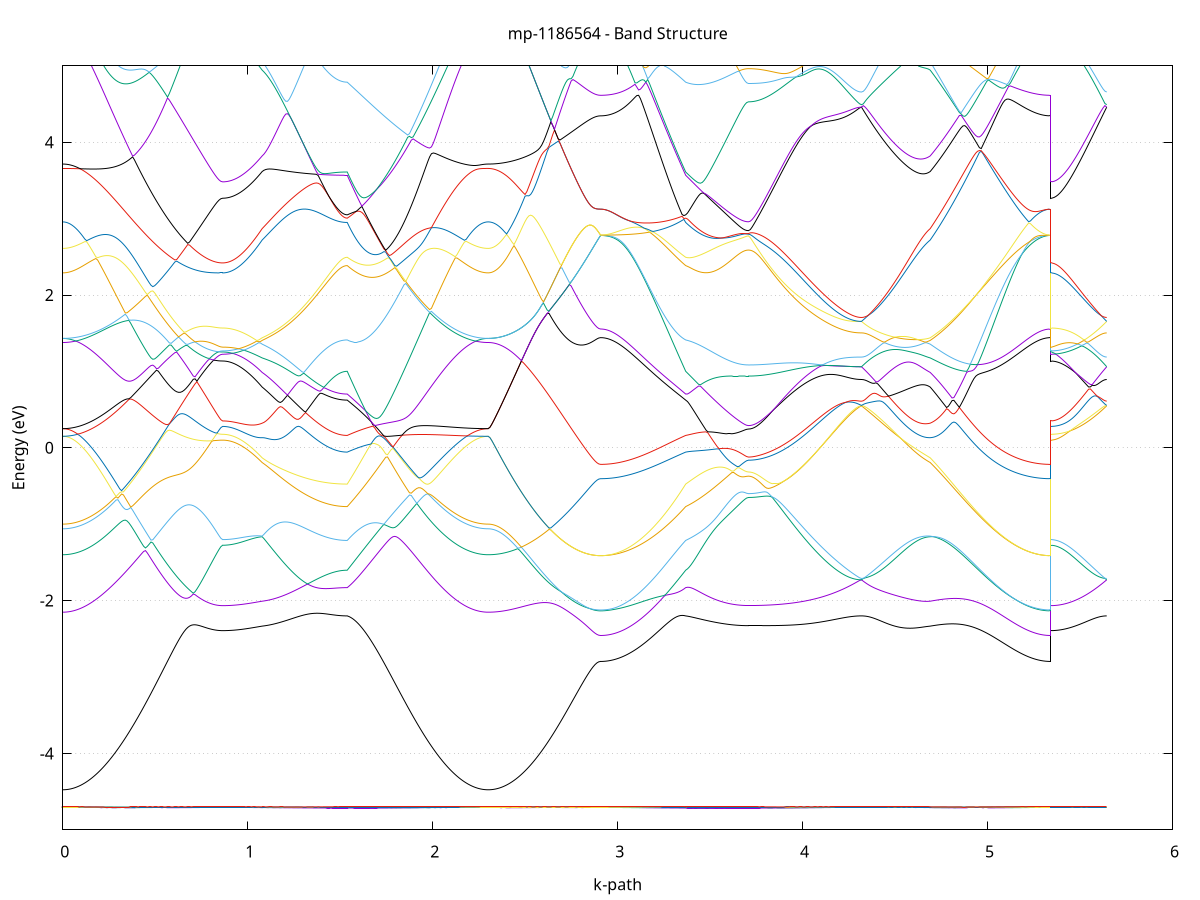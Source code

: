 set title 'mp-1186564 - Band Structure'
set xlabel 'k-path'
set ylabel 'Energy (eV)'
set grid y
set yrange [-5:5]
set terminal png size 800,600
set output 'mp-1186564_bands_gnuplot.png'
plot '-' using 1:2 with lines notitle, '-' using 1:2 with lines notitle, '-' using 1:2 with lines notitle, '-' using 1:2 with lines notitle, '-' using 1:2 with lines notitle, '-' using 1:2 with lines notitle, '-' using 1:2 with lines notitle, '-' using 1:2 with lines notitle, '-' using 1:2 with lines notitle, '-' using 1:2 with lines notitle, '-' using 1:2 with lines notitle, '-' using 1:2 with lines notitle, '-' using 1:2 with lines notitle, '-' using 1:2 with lines notitle, '-' using 1:2 with lines notitle, '-' using 1:2 with lines notitle, '-' using 1:2 with lines notitle, '-' using 1:2 with lines notitle, '-' using 1:2 with lines notitle, '-' using 1:2 with lines notitle, '-' using 1:2 with lines notitle, '-' using 1:2 with lines notitle, '-' using 1:2 with lines notitle, '-' using 1:2 with lines notitle, '-' using 1:2 with lines notitle, '-' using 1:2 with lines notitle, '-' using 1:2 with lines notitle, '-' using 1:2 with lines notitle, '-' using 1:2 with lines notitle, '-' using 1:2 with lines notitle, '-' using 1:2 with lines notitle, '-' using 1:2 with lines notitle, '-' using 1:2 with lines notitle, '-' using 1:2 with lines notitle, '-' using 1:2 with lines notitle, '-' using 1:2 with lines notitle, '-' using 1:2 with lines notitle, '-' using 1:2 with lines notitle, '-' using 1:2 with lines notitle, '-' using 1:2 with lines notitle, '-' using 1:2 with lines notitle, '-' using 1:2 with lines notitle, '-' using 1:2 with lines notitle, '-' using 1:2 with lines notitle, '-' using 1:2 with lines notitle, '-' using 1:2 with lines notitle, '-' using 1:2 with lines notitle, '-' using 1:2 with lines notitle
0.000000 -45.476394
0.009934 -45.476394
0.019868 -45.476394
0.029802 -45.476394
0.039736 -45.476394
0.049670 -45.476394
0.059603 -45.476394
0.069537 -45.476294
0.079471 -45.476294
0.089405 -45.476294
0.099339 -45.476294
0.109273 -45.476294
0.119207 -45.476294
0.129141 -45.476294
0.139075 -45.476294
0.149009 -45.476294
0.158943 -45.476294
0.168877 -45.476294
0.178810 -45.476294
0.188744 -45.476294
0.198678 -45.476294
0.208612 -45.476294
0.218546 -45.476294
0.228480 -45.476294
0.238414 -45.476294
0.248348 -45.476294
0.258282 -45.476294
0.268216 -45.476294
0.278150 -45.476294
0.288083 -45.476294
0.298017 -45.476194
0.307951 -45.476194
0.317885 -45.476194
0.327819 -45.476194
0.337753 -45.476194
0.347687 -45.476194
0.357621 -45.476194
0.367555 -45.476194
0.377489 -45.476194
0.387423 -45.476194
0.397356 -45.476194
0.407290 -45.476194
0.417224 -45.476194
0.427158 -45.476194
0.437092 -45.476194
0.447026 -45.476094
0.456960 -45.476094
0.466894 -45.476094
0.476828 -45.476094
0.486762 -45.476094
0.496696 -45.476094
0.506630 -45.476094
0.516563 -45.476094
0.526497 -45.476094
0.536431 -45.476094
0.546365 -45.476094
0.556299 -45.476094
0.566233 -45.476094
0.576167 -45.476094
0.586101 -45.476094
0.596035 -45.476094
0.605969 -45.476094
0.615903 -45.475994
0.625836 -45.475994
0.635770 -45.475994
0.645704 -45.475994
0.655638 -45.475994
0.665572 -45.475994
0.675506 -45.475994
0.685440 -45.475994
0.695374 -45.475994
0.705308 -45.475994
0.715242 -45.475994
0.725176 -45.475994
0.735110 -45.475994
0.745043 -45.475994
0.754977 -45.475994
0.764911 -45.475994
0.774845 -45.475994
0.784779 -45.475994
0.794713 -45.475994
0.804647 -45.475994
0.814581 -45.475994
0.824515 -45.475994
0.834449 -45.475994
0.844383 -45.475994
0.854316 -45.475994
0.864250 -45.475994
0.864250 -45.475994
0.873963 -45.475994
0.883676 -45.475994
0.893389 -45.475994
0.903102 -45.475994
0.912814 -45.475994
0.922527 -45.475994
0.932240 -45.475994
0.941953 -45.475994
0.951665 -45.475994
0.961378 -45.475994
0.971091 -45.475994
0.980804 -45.475994
0.990517 -45.475994
1.000229 -45.475994
1.009942 -45.475994
1.019655 -45.475994
1.029368 -45.475994
1.039081 -45.475994
1.048793 -45.475994
1.058506 -45.475994
1.068219 -45.475994
1.077932 -45.475994
1.077932 -45.475994
1.087719 -45.475994
1.097507 -45.475994
1.107295 -45.475994
1.117082 -45.475994
1.126870 -45.475994
1.136658 -45.475994
1.146446 -45.475994
1.156233 -45.475994
1.166021 -45.475994
1.175809 -45.475994
1.185596 -45.475994
1.195384 -45.475994
1.205172 -45.476094
1.214959 -45.476094
1.224747 -45.476094
1.234535 -45.476094
1.244323 -45.476094
1.254110 -45.476094
1.263898 -45.476094
1.273686 -45.476094
1.283473 -45.476094
1.293261 -45.476094
1.303049 -45.476094
1.312836 -45.476094
1.322624 -45.476094
1.332412 -45.476094
1.342200 -45.476094
1.351987 -45.476094
1.361775 -45.476094
1.371563 -45.476094
1.381350 -45.476094
1.391138 -45.476094
1.400926 -45.476094
1.410713 -45.476094
1.420501 -45.476094
1.430289 -45.476094
1.440076 -45.476094
1.449864 -45.476094
1.459652 -45.476094
1.469440 -45.476094
1.479227 -45.476094
1.489015 -45.476094
1.498803 -45.476094
1.508590 -45.476094
1.518378 -45.476094
1.528166 -45.476094
1.537953 -45.476094
1.537953 -45.476094
1.547852 -45.476094
1.557751 -45.476094
1.567650 -45.476094
1.577549 -45.476094
1.587448 -45.476094
1.597347 -45.476094
1.607246 -45.476094
1.617144 -45.476094
1.627043 -45.476094
1.636942 -45.476094
1.646841 -45.476094
1.656740 -45.476094
1.666639 -45.476094
1.676538 -45.476094
1.686436 -45.476094
1.696335 -45.476094
1.706234 -45.476094
1.716133 -45.476094
1.726032 -45.476094
1.735931 -45.476094
1.745830 -45.476094
1.755729 -45.476094
1.765627 -45.476094
1.775526 -45.476094
1.785425 -45.476094
1.795324 -45.476094
1.805223 -45.476194
1.815122 -45.476194
1.825021 -45.476194
1.834919 -45.476194
1.844818 -45.476194
1.854717 -45.476194
1.864616 -45.476194
1.874515 -45.476194
1.884414 -45.476194
1.894313 -45.476194
1.904212 -45.476194
1.914110 -45.476194
1.924009 -45.476194
1.933908 -45.476194
1.943807 -45.476194
1.953706 -45.476194
1.963605 -45.476194
1.973504 -45.476194
1.983402 -45.476194
1.993301 -45.476194
2.003200 -45.476294
2.013099 -45.476294
2.022998 -45.476294
2.032897 -45.476294
2.042796 -45.476294
2.052695 -45.476294
2.062593 -45.476294
2.072492 -45.476294
2.082391 -45.476294
2.092290 -45.476294
2.102189 -45.476294
2.112088 -45.476294
2.121987 -45.476294
2.131885 -45.476294
2.141784 -45.476294
2.151683 -45.476294
2.161582 -45.476294
2.171481 -45.476294
2.181380 -45.476294
2.191279 -45.476294
2.201178 -45.476294
2.211076 -45.476294
2.220975 -45.476294
2.230874 -45.476294
2.240773 -45.476394
2.250672 -45.476394
2.260571 -45.476394
2.270470 -45.476394
2.280369 -45.476394
2.290267 -45.476394
2.300166 -45.476394
2.300166 -45.476394
2.310129 -45.476394
2.320092 -45.476394
2.330055 -45.476394
2.340018 -45.476394
2.349981 -45.476394
2.359944 -45.476394
2.369907 -45.476394
2.379870 -45.476394
2.389833 -45.476294
2.399796 -45.476294
2.409759 -45.476294
2.419722 -45.476294
2.429685 -45.476294
2.439648 -45.476294
2.449611 -45.476294
2.459574 -45.476294
2.469536 -45.476294
2.479499 -45.476294
2.489462 -45.476294
2.499425 -45.476294
2.509388 -45.476294
2.519351 -45.476294
2.529314 -45.476294
2.539277 -45.476294
2.549240 -45.476294
2.559203 -45.476294
2.569166 -45.476294
2.579129 -45.476294
2.589092 -45.476294
2.599055 -45.476294
2.609018 -45.476294
2.618981 -45.476294
2.628944 -45.476294
2.638907 -45.476294
2.648870 -45.476294
2.658833 -45.476294
2.668796 -45.476294
2.678759 -45.476294
2.688722 -45.476294
2.698684 -45.476294
2.708647 -45.476294
2.718610 -45.476294
2.728573 -45.476294
2.738536 -45.476294
2.748499 -45.476294
2.758462 -45.476294
2.768425 -45.476294
2.778388 -45.476294
2.788351 -45.476294
2.798314 -45.476294
2.808277 -45.476294
2.818240 -45.476294
2.828203 -45.476294
2.838166 -45.476294
2.848129 -45.476294
2.858092 -45.476294
2.868055 -45.476194
2.878018 -45.476294
2.887981 -45.476294
2.897944 -45.476294
2.907907 -45.476294
2.907907 -45.476294
2.917694 -45.476294
2.927482 -45.476294
2.937270 -45.476294
2.947057 -45.476294
2.956845 -45.476194
2.966633 -45.476194
2.976420 -45.476194
2.986208 -45.476194
2.995996 -45.476194
3.005784 -45.476194
3.015571 -45.476194
3.025359 -45.476194
3.035147 -45.476194
3.044934 -45.476194
3.054722 -45.476194
3.064510 -45.476194
3.074297 -45.476194
3.084085 -45.476194
3.093873 -45.476194
3.103661 -45.476194
3.113448 -45.476194
3.123236 -45.476194
3.133024 -45.476194
3.142811 -45.476194
3.152599 -45.476194
3.162387 -45.476194
3.172174 -45.476194
3.181962 -45.476194
3.191750 -45.476194
3.201537 -45.476194
3.211325 -45.476194
3.221113 -45.476194
3.230901 -45.476194
3.240688 -45.476194
3.250476 -45.476194
3.260264 -45.476194
3.270051 -45.476194
3.279839 -45.476194
3.289627 -45.476094
3.299414 -45.476094
3.309202 -45.476094
3.318990 -45.476094
3.328778 -45.476094
3.338565 -45.476094
3.348353 -45.476094
3.358141 -45.476094
3.367928 -45.476094
3.367928 -45.476094
3.377910 -45.476094
3.387891 -45.476094
3.397872 -45.476094
3.407853 -45.476094
3.417835 -45.476094
3.427816 -45.476094
3.437797 -45.476094
3.447778 -45.476094
3.457760 -45.476094
3.467741 -45.476094
3.477722 -45.476094
3.487703 -45.476094
3.497685 -45.476094
3.507666 -45.476094
3.517647 -45.476094
3.527628 -45.476094
3.537610 -45.476094
3.547591 -45.476094
3.557572 -45.476094
3.567553 -45.476094
3.577535 -45.476094
3.587516 -45.476094
3.597497 -45.476094
3.607478 -45.476094
3.617460 -45.476094
3.627441 -45.476094
3.637422 -45.476094
3.647403 -45.476094
3.657385 -45.476094
3.667366 -45.476094
3.677347 -45.476094
3.687328 -45.476094
3.697310 -45.476094
3.707291 -45.476094
3.707291 -45.476094
3.717148 -45.476094
3.727004 -45.476094
3.736861 -45.476094
3.746718 -45.476094
3.756575 -45.476094
3.766431 -45.476094
3.776288 -45.476094
3.786145 -45.476094
3.796001 -45.476094
3.805858 -45.476094
3.815715 -45.476094
3.825572 -45.476094
3.835428 -45.476094
3.845285 -45.476094
3.855142 -45.476094
3.864999 -45.476094
3.874855 -45.476094
3.884712 -45.476094
3.894569 -45.476094
3.904425 -45.476094
3.914282 -45.476094
3.924139 -45.476094
3.933996 -45.476094
3.943852 -45.476094
3.953709 -45.476094
3.963566 -45.476094
3.973423 -45.476094
3.983279 -45.476094
3.993136 -45.476094
4.002993 -45.476094
4.012850 -45.476094
4.022706 -45.475994
4.032563 -45.475994
4.042420 -45.475994
4.052276 -45.475994
4.062133 -45.475994
4.071990 -45.475994
4.081847 -45.475994
4.091703 -45.475994
4.101560 -45.475994
4.111417 -45.475994
4.121274 -45.475994
4.131130 -45.475994
4.140987 -45.475994
4.150844 -45.475994
4.160700 -45.475994
4.170557 -45.475994
4.180414 -45.475994
4.190271 -45.475994
4.200127 -45.475994
4.209984 -45.475994
4.219841 -45.475994
4.229698 -45.475994
4.239554 -45.475994
4.249411 -45.475994
4.259268 -45.475994
4.269125 -45.475994
4.278981 -45.475994
4.288838 -45.475994
4.298695 -45.475994
4.308551 -45.475994
4.318408 -45.475994
4.318408 -45.475994
4.328184 -45.475994
4.337960 -45.475994
4.347735 -45.475994
4.357511 -45.475994
4.367287 -45.475994
4.377063 -45.475994
4.386839 -45.475994
4.396614 -45.475994
4.406390 -45.475994
4.416166 -45.475994
4.425942 -45.475994
4.435717 -45.475994
4.445493 -45.475994
4.455269 -45.475994
4.465045 -45.475994
4.474820 -45.475994
4.484596 -45.475994
4.494372 -45.475994
4.504148 -45.475994
4.513924 -45.475994
4.523699 -45.475994
4.533475 -45.475994
4.543251 -45.475994
4.553027 -45.475994
4.562802 -45.475994
4.572578 -45.475994
4.582354 -45.475994
4.592130 -45.475994
4.601905 -45.475994
4.611681 -45.475994
4.621457 -45.475994
4.631233 -45.475994
4.641009 -45.475994
4.650784 -45.475994
4.660560 -45.475994
4.670336 -45.475994
4.680112 -45.475994
4.689887 -45.475994
4.689887 -45.475994
4.699744 -45.475994
4.709602 -45.475994
4.719459 -45.475994
4.729316 -45.475994
4.739173 -45.475994
4.749030 -45.475994
4.758887 -45.475994
4.768744 -45.475994
4.778601 -45.475994
4.788458 -45.476094
4.798316 -45.476094
4.808173 -45.476094
4.818030 -45.476094
4.827887 -45.476094
4.837744 -45.476094
4.847601 -45.476094
4.857458 -45.476094
4.867315 -45.476094
4.877172 -45.476094
4.887029 -45.476094
4.896887 -45.476094
4.906744 -45.476094
4.916601 -45.476094
4.926458 -45.476094
4.936315 -45.476094
4.946172 -45.476094
4.956029 -45.476094
4.965886 -45.476094
4.975743 -45.476094
4.985601 -45.476094
4.995458 -45.476094
5.005315 -45.476194
5.015172 -45.476194
5.025029 -45.476194
5.034886 -45.476194
5.044743 -45.476194
5.054600 -45.476194
5.064457 -45.476194
5.074315 -45.476194
5.084172 -45.476194
5.094029 -45.476194
5.103886 -45.476194
5.113743 -45.476194
5.123600 -45.476194
5.133457 -45.476194
5.143314 -45.476194
5.153171 -45.476194
5.163028 -45.476194
5.172886 -45.476194
5.182743 -45.476194
5.192600 -45.476194
5.202457 -45.476194
5.212314 -45.476194
5.222171 -45.476194
5.232028 -45.476194
5.241885 -45.476194
5.251742 -45.476194
5.261600 -45.476194
5.271457 -45.476194
5.281314 -45.476194
5.291171 -45.476194
5.301028 -45.476294
5.310885 -45.476294
5.320742 -45.476294
5.330599 -45.476294
5.340456 -45.476294
5.340456 -45.475994
5.350259 -45.475994
5.360061 -45.475994
5.369863 -45.475994
5.379665 -45.475994
5.389468 -45.475994
5.399270 -45.475994
5.409072 -45.475994
5.418875 -45.475994
5.428677 -45.475994
5.438479 -45.475994
5.448281 -45.475994
5.458084 -45.475994
5.467886 -45.475994
5.477688 -45.475994
5.487490 -45.475994
5.497293 -45.475994
5.507095 -45.475994
5.516897 -45.475994
5.526699 -45.475994
5.536502 -45.475994
5.546304 -45.475994
5.556106 -45.475994
5.565908 -45.475994
5.575711 -45.475994
5.585513 -45.475994
5.595315 -45.475994
5.605118 -45.475994
5.614920 -45.475994
5.624722 -45.475994
5.634524 -45.475994
5.644327 -45.475994
e
0.000000 -39.385694
0.009934 -39.385694
0.019868 -39.385694
0.029802 -39.385594
0.039736 -39.385494
0.049670 -39.385294
0.059603 -39.385094
0.069537 -39.384894
0.079471 -39.384694
0.089405 -39.384394
0.099339 -39.384094
0.109273 -39.383794
0.119207 -39.383394
0.129141 -39.382994
0.139075 -39.382594
0.149009 -39.382194
0.158943 -39.381694
0.168877 -39.381194
0.178810 -39.380694
0.188744 -39.380094
0.198678 -39.379494
0.208612 -39.378894
0.218546 -39.378194
0.228480 -39.377594
0.238414 -39.376894
0.248348 -39.376094
0.258282 -39.375394
0.268216 -39.374594
0.278150 -39.373794
0.288083 -39.372994
0.298017 -39.372194
0.307951 -39.371294
0.317885 -39.370494
0.327819 -39.369594
0.337753 -39.368694
0.347687 -39.367694
0.357621 -39.366794
0.367555 -39.365794
0.377489 -39.364794
0.387423 -39.363794
0.397356 -39.362794
0.407290 -39.361794
0.417224 -39.360694
0.427158 -39.359694
0.437092 -39.358594
0.447026 -39.357494
0.456960 -39.356394
0.466894 -39.355294
0.476828 -39.354194
0.486762 -39.353094
0.496696 -39.351994
0.506630 -39.350894
0.516563 -39.349694
0.526497 -39.348594
0.536431 -39.347494
0.546365 -39.346294
0.556299 -39.345194
0.566233 -39.343994
0.576167 -39.342894
0.586101 -39.341694
0.596035 -39.340594
0.605969 -39.339394
0.615903 -39.338294
0.625836 -39.337194
0.635770 -39.335994
0.645704 -39.334894
0.655638 -39.333794
0.665572 -39.332694
0.675506 -39.331494
0.685440 -39.330394
0.695374 -39.329394
0.705308 -39.328294
0.715242 -39.327194
0.725176 -39.326194
0.735110 -39.325094
0.745043 -39.324094
0.754977 -39.323094
0.764911 -39.322094
0.774845 -39.321194
0.784779 -39.320294
0.794713 -39.319394
0.804647 -39.318594
0.814581 -39.317894
0.824515 -39.317194
0.834449 -39.316594
0.844383 -39.316194
0.854316 -39.315894
0.864250 -39.315794
0.864250 -39.315794
0.873963 -39.315794
0.883676 -39.315794
0.893389 -39.315694
0.903102 -39.315694
0.912814 -39.315694
0.922527 -39.315894
0.932240 -39.316094
0.941953 -39.316194
0.951665 -39.316394
0.961378 -39.316694
0.971091 -39.316894
0.980804 -39.317194
0.990517 -39.317494
1.000229 -39.317794
1.009942 -39.318094
1.019655 -39.318494
1.029368 -39.318794
1.039081 -39.319194
1.048793 -39.319594
1.058506 -39.320094
1.068219 -39.320494
1.077932 -39.320994
1.077932 -39.320994
1.087719 -39.321294
1.097507 -39.321694
1.107295 -39.321994
1.117082 -39.322294
1.126870 -39.322594
1.136658 -39.322994
1.146446 -39.323294
1.156233 -39.323594
1.166021 -39.323894
1.175809 -39.324194
1.185596 -39.324494
1.195384 -39.324794
1.205172 -39.325094
1.214959 -39.325294
1.224747 -39.325594
1.234535 -39.325894
1.244323 -39.326094
1.254110 -39.326394
1.263898 -39.326594
1.273686 -39.326894
1.283473 -39.327094
1.293261 -39.327294
1.303049 -39.327494
1.312836 -39.327694
1.322624 -39.327894
1.332412 -39.328094
1.342200 -39.328294
1.351987 -39.328494
1.361775 -39.328694
1.371563 -39.328794
1.381350 -39.328994
1.391138 -39.329094
1.400926 -39.329294
1.410713 -39.329394
1.420501 -39.329494
1.430289 -39.329594
1.440076 -39.329694
1.449864 -39.329794
1.459652 -39.329894
1.469440 -39.329894
1.479227 -39.329994
1.489015 -39.330094
1.498803 -39.330094
1.508590 -39.330094
1.518378 -39.330194
1.528166 -39.330194
1.537953 -39.330194
1.537953 -39.330194
1.547852 -39.329294
1.557751 -39.328394
1.567650 -39.327494
1.577549 -39.326494
1.587448 -39.325594
1.597347 -39.326294
1.607246 -39.327394
1.617144 -39.328494
1.627043 -39.329694
1.636942 -39.330794
1.646841 -39.331994
1.656740 -39.333194
1.666639 -39.334394
1.676538 -39.335594
1.686436 -39.336794
1.696335 -39.337994
1.706234 -39.339194
1.716133 -39.340394
1.726032 -39.341594
1.735931 -39.342794
1.745830 -39.343994
1.755729 -39.345294
1.765627 -39.346494
1.775526 -39.347694
1.785425 -39.348894
1.795324 -39.349994
1.805223 -39.351194
1.815122 -39.352394
1.825021 -39.353594
1.834919 -39.354694
1.844818 -39.355894
1.854717 -39.356994
1.864616 -39.358094
1.874515 -39.359194
1.884414 -39.360294
1.894313 -39.361394
1.904212 -39.362494
1.914110 -39.363494
1.924009 -39.364494
1.933908 -39.365594
1.943807 -39.366594
1.953706 -39.367494
1.963605 -39.368494
1.973504 -39.369394
1.983402 -39.370394
1.993301 -39.371194
2.003200 -39.372094
2.013099 -39.372994
2.022998 -39.373794
2.032897 -39.374594
2.042796 -39.375394
2.052695 -39.376094
2.062593 -39.376894
2.072492 -39.377594
2.082391 -39.378194
2.092290 -39.378894
2.102189 -39.379494
2.112088 -39.380094
2.121987 -39.380694
2.131885 -39.381194
2.141784 -39.381694
2.151683 -39.382194
2.161582 -39.382594
2.171481 -39.383094
2.181380 -39.383494
2.191279 -39.383794
2.201178 -39.384094
2.211076 -39.384394
2.220975 -39.384694
2.230874 -39.384894
2.240773 -39.385094
2.250672 -39.385294
2.260571 -39.385494
2.270470 -39.385594
2.280369 -39.385694
2.290267 -39.385694
2.300166 -39.385694
2.300166 -39.385694
2.310129 -39.385694
2.320092 -39.385694
2.330055 -39.385594
2.340018 -39.385494
2.349981 -39.385294
2.359944 -39.385194
2.369907 -39.384994
2.379870 -39.384794
2.389833 -39.384494
2.399796 -39.384194
2.409759 -39.383894
2.419722 -39.383594
2.429685 -39.383194
2.439648 -39.382794
2.449611 -39.382394
2.459574 -39.381994
2.469536 -39.381494
2.479499 -39.380994
2.489462 -39.380494
2.499425 -39.379894
2.509388 -39.379294
2.519351 -39.378694
2.529314 -39.378094
2.539277 -39.377494
2.549240 -39.376794
2.559203 -39.376094
2.569166 -39.375394
2.579129 -39.374694
2.589092 -39.373994
2.599055 -39.373294
2.609018 -39.372494
2.618981 -39.371694
2.628944 -39.370894
2.638907 -39.370094
2.648870 -39.369294
2.658833 -39.368494
2.668796 -39.367694
2.678759 -39.366894
2.688722 -39.365994
2.698684 -39.365194
2.708647 -39.364394
2.718610 -39.363594
2.728573 -39.362794
2.738536 -39.361994
2.748499 -39.361194
2.758462 -39.360394
2.768425 -39.359694
2.778388 -39.358994
2.788351 -39.358294
2.798314 -39.357594
2.808277 -39.356994
2.818240 -39.356394
2.828203 -39.355894
2.838166 -39.355394
2.848129 -39.354994
2.858092 -39.354594
2.868055 -39.354294
2.878018 -39.354094
2.887981 -39.353894
2.897944 -39.353794
2.907907 -39.353794
2.907907 -39.353794
2.917694 -39.353694
2.927482 -39.353694
2.937270 -39.353594
2.947057 -39.353594
2.956845 -39.353494
2.966633 -39.353294
2.976420 -39.353194
2.986208 -39.352994
2.995996 -39.352794
3.005784 -39.352594
3.015571 -39.352294
3.025359 -39.351994
3.035147 -39.351694
3.044934 -39.351394
3.054722 -39.351094
3.064510 -39.350694
3.074297 -39.350294
3.084085 -39.349894
3.093873 -39.349494
3.103661 -39.348994
3.113448 -39.348594
3.123236 -39.348094
3.133024 -39.347594
3.142811 -39.346994
3.152599 -39.346494
3.162387 -39.345894
3.172174 -39.345294
3.181962 -39.344694
3.191750 -39.344094
3.201537 -39.343394
3.211325 -39.342794
3.221113 -39.342094
3.230901 -39.341394
3.240688 -39.340694
3.250476 -39.339994
3.260264 -39.339194
3.270051 -39.338494
3.279839 -39.337694
3.289627 -39.336894
3.299414 -39.336094
3.309202 -39.335294
3.318990 -39.334494
3.328778 -39.333594
3.338565 -39.332794
3.348353 -39.331894
3.358141 -39.331094
3.367928 -39.330194
3.367928 -39.330194
3.377910 -39.329794
3.387891 -39.329594
3.397872 -39.329394
3.407853 -39.329394
3.417835 -39.329394
3.427816 -39.329594
3.437797 -39.329794
3.447778 -39.330094
3.457760 -39.330494
3.467741 -39.330894
3.477722 -39.331294
3.487703 -39.331694
3.497685 -39.332094
3.507666 -39.332494
3.517647 -39.332894
3.527628 -39.333294
3.537610 -39.333694
3.547591 -39.333994
3.557572 -39.334394
3.567553 -39.334694
3.577535 -39.334994
3.587516 -39.335294
3.597497 -39.335594
3.607478 -39.335894
3.617460 -39.336094
3.627441 -39.336294
3.637422 -39.336494
3.647403 -39.336594
3.657385 -39.336794
3.667366 -39.336894
3.677347 -39.336994
3.687328 -39.336994
3.697310 -39.337094
3.707291 -39.337094
3.707291 -39.337094
3.717148 -39.337094
3.727004 -39.336994
3.736861 -39.336994
3.746718 -39.336894
3.756575 -39.336894
3.766431 -39.336794
3.776288 -39.336694
3.786145 -39.336494
3.796001 -39.336394
3.805858 -39.336294
3.815715 -39.336094
3.825572 -39.335894
3.835428 -39.335694
3.845285 -39.335494
3.855142 -39.335194
3.864999 -39.334994
3.874855 -39.334694
3.884712 -39.334394
3.894569 -39.334094
3.904425 -39.333794
3.914282 -39.333494
3.924139 -39.333194
3.933996 -39.332794
3.943852 -39.332494
3.953709 -39.332094
3.963566 -39.331694
3.973423 -39.331294
3.983279 -39.330894
3.993136 -39.330494
4.002993 -39.329994
4.012850 -39.329594
4.022706 -39.329094
4.032563 -39.328594
4.042420 -39.328194
4.052276 -39.327694
4.062133 -39.327194
4.071990 -39.326694
4.081847 -39.326194
4.091703 -39.325694
4.101560 -39.325094
4.111417 -39.324594
4.121274 -39.324094
4.131130 -39.323494
4.140987 -39.322994
4.150844 -39.322494
4.160700 -39.321894
4.170557 -39.321394
4.180414 -39.320794
4.190271 -39.320294
4.200127 -39.319794
4.209984 -39.319294
4.219841 -39.318794
4.229698 -39.318294
4.239554 -39.317794
4.249411 -39.317394
4.259268 -39.316994
4.269125 -39.316594
4.278981 -39.316294
4.288838 -39.315994
4.298695 -39.315794
4.308551 -39.315694
4.318408 -39.315694
4.318408 -39.315694
4.328184 -39.315694
4.337960 -39.315694
4.347735 -39.315794
4.357511 -39.315894
4.367287 -39.315994
4.377063 -39.316094
4.386839 -39.316194
4.396614 -39.316394
4.406390 -39.316494
4.416166 -39.316694
4.425942 -39.316894
4.435717 -39.316994
4.445493 -39.317194
4.455269 -39.317294
4.465045 -39.317494
4.474820 -39.317694
4.484596 -39.317794
4.494372 -39.317894
4.504148 -39.318094
4.513924 -39.318194
4.523699 -39.318294
4.533475 -39.318494
4.543251 -39.318594
4.553027 -39.318694
4.562802 -39.318794
4.572578 -39.318894
4.582354 -39.319094
4.592130 -39.319194
4.601905 -39.319294
4.611681 -39.319394
4.621457 -39.319594
4.631233 -39.319694
4.641009 -39.319894
4.650784 -39.320094
4.660560 -39.320294
4.670336 -39.320494
4.680112 -39.320694
4.689887 -39.320994
4.689887 -39.320994
4.699744 -39.321494
4.709602 -39.321994
4.719459 -39.322494
4.729316 -39.323094
4.739173 -39.323594
4.749030 -39.324194
4.758887 -39.324794
4.768744 -39.325394
4.778601 -39.325994
4.788458 -39.326594
4.798316 -39.327194
4.808173 -39.327794
4.818030 -39.328494
4.827887 -39.329094
4.837744 -39.329794
4.847601 -39.330494
4.857458 -39.331094
4.867315 -39.331794
4.877172 -39.332494
4.887029 -39.333194
4.896887 -39.333894
4.906744 -39.334594
4.916601 -39.335194
4.926458 -39.335894
4.936315 -39.336594
4.946172 -39.337294
4.956029 -39.337994
4.965886 -39.338594
4.975743 -39.339294
4.985601 -39.339994
4.995458 -39.340594
5.005315 -39.341294
5.015172 -39.341894
5.025029 -39.342494
5.034886 -39.343194
5.044743 -39.343794
5.054600 -39.344394
5.064457 -39.344894
5.074315 -39.345494
5.084172 -39.346094
5.094029 -39.346594
5.103886 -39.347094
5.113743 -39.347594
5.123600 -39.348094
5.133457 -39.348594
5.143314 -39.349094
5.153171 -39.349494
5.163028 -39.349894
5.172886 -39.350294
5.182743 -39.350694
5.192600 -39.351094
5.202457 -39.351394
5.212314 -39.351694
5.222171 -39.351994
5.232028 -39.352294
5.241885 -39.352494
5.251742 -39.352794
5.261600 -39.352994
5.271457 -39.353194
5.281314 -39.353294
5.291171 -39.353494
5.301028 -39.353594
5.310885 -39.353594
5.320742 -39.353694
5.330599 -39.353694
5.340456 -39.353794
5.340456 -39.315794
5.350259 -39.315794
5.360061 -39.315794
5.369863 -39.315794
5.379665 -39.315794
5.389468 -39.315794
5.399270 -39.315794
5.409072 -39.315794
5.418875 -39.315794
5.428677 -39.315794
5.438479 -39.315794
5.448281 -39.315794
5.458084 -39.315794
5.467886 -39.315794
5.477688 -39.315794
5.487490 -39.315794
5.497293 -39.315794
5.507095 -39.315794
5.516897 -39.315794
5.526699 -39.315794
5.536502 -39.315794
5.546304 -39.315794
5.556106 -39.315694
5.565908 -39.315694
5.575711 -39.315694
5.585513 -39.315694
5.595315 -39.315694
5.605118 -39.315694
5.614920 -39.315694
5.624722 -39.315694
5.634524 -39.315694
5.644327 -39.315694
e
0.000000 -39.278294
0.009934 -39.278394
0.019868 -39.278394
0.029802 -39.278394
0.039736 -39.278494
0.049670 -39.278594
0.059603 -39.278794
0.069537 -39.278894
0.079471 -39.279094
0.089405 -39.279294
0.099339 -39.279494
0.109273 -39.279794
0.119207 -39.280094
0.129141 -39.280394
0.139075 -39.280694
0.149009 -39.280994
0.158943 -39.281394
0.168877 -39.281694
0.178810 -39.282094
0.188744 -39.282594
0.198678 -39.282994
0.208612 -39.283494
0.218546 -39.283894
0.228480 -39.284394
0.238414 -39.284894
0.248348 -39.285394
0.258282 -39.285994
0.268216 -39.286494
0.278150 -39.287094
0.288083 -39.287694
0.298017 -39.288294
0.307951 -39.288894
0.317885 -39.289494
0.327819 -39.290094
0.337753 -39.290694
0.347687 -39.291294
0.357621 -39.291994
0.367555 -39.292594
0.377489 -39.293294
0.387423 -39.293994
0.397356 -39.294594
0.407290 -39.295294
0.417224 -39.295994
0.427158 -39.296594
0.437092 -39.297294
0.447026 -39.297994
0.456960 -39.298594
0.466894 -39.299294
0.476828 -39.299994
0.486762 -39.300594
0.496696 -39.301294
0.506630 -39.301894
0.516563 -39.302594
0.526497 -39.303194
0.536431 -39.303794
0.546365 -39.304394
0.556299 -39.304994
0.566233 -39.305594
0.576167 -39.306194
0.586101 -39.306794
0.596035 -39.307394
0.605969 -39.307894
0.615903 -39.308394
0.625836 -39.308994
0.635770 -39.309494
0.645704 -39.309894
0.655638 -39.310394
0.665572 -39.310894
0.675506 -39.311294
0.685440 -39.311694
0.695374 -39.312094
0.705308 -39.312494
0.715242 -39.312794
0.725176 -39.313194
0.735110 -39.313494
0.745043 -39.313794
0.754977 -39.313994
0.764911 -39.314294
0.774845 -39.314494
0.784779 -39.314694
0.794713 -39.314894
0.804647 -39.314994
0.814581 -39.315194
0.824515 -39.315294
0.834449 -39.315394
0.844383 -39.315394
0.854316 -39.315494
0.864250 -39.315494
0.864250 -39.315494
0.873963 -39.315494
0.883676 -39.315494
0.893389 -39.315594
0.903102 -39.315694
0.912814 -39.315594
0.922527 -39.315394
0.932240 -39.315294
0.941953 -39.315094
0.951665 -39.314894
0.961378 -39.314694
0.971091 -39.314494
0.980804 -39.314194
0.990517 -39.313894
1.000229 -39.313594
1.009942 -39.313294
1.019655 -39.312994
1.029368 -39.312594
1.039081 -39.312194
1.048793 -39.311794
1.058506 -39.311394
1.068219 -39.310994
1.077932 -39.310494
1.077932 -39.310494
1.087719 -39.310294
1.097507 -39.310194
1.107295 -39.310194
1.117082 -39.310394
1.126870 -39.310594
1.136658 -39.310794
1.146446 -39.311094
1.156233 -39.311494
1.166021 -39.311794
1.175809 -39.312194
1.185596 -39.312494
1.195384 -39.312894
1.205172 -39.313194
1.214959 -39.313594
1.224747 -39.313894
1.234535 -39.314194
1.244323 -39.314594
1.254110 -39.314894
1.263898 -39.315194
1.273686 -39.315494
1.283473 -39.315794
1.293261 -39.316094
1.303049 -39.316394
1.312836 -39.316694
1.322624 -39.316994
1.332412 -39.317194
1.342200 -39.317394
1.351987 -39.317694
1.361775 -39.317894
1.371563 -39.318094
1.381350 -39.318294
1.391138 -39.318494
1.400926 -39.318694
1.410713 -39.318894
1.420501 -39.318994
1.430289 -39.319194
1.440076 -39.319294
1.449864 -39.319394
1.459652 -39.319494
1.469440 -39.319594
1.479227 -39.319694
1.489015 -39.319794
1.498803 -39.319794
1.508590 -39.319894
1.518378 -39.319894
1.528166 -39.319894
1.537953 -39.319894
1.537953 -39.319894
1.547852 -39.320894
1.557751 -39.321894
1.567650 -39.322994
1.577549 -39.324094
1.587448 -39.325194
1.597347 -39.324694
1.607246 -39.323794
1.617144 -39.322794
1.627043 -39.321894
1.636942 -39.320894
1.646841 -39.319994
1.656740 -39.318994
1.666639 -39.317994
1.676538 -39.317094
1.686436 -39.316094
1.696335 -39.315194
1.706234 -39.314194
1.716133 -39.313294
1.726032 -39.312294
1.735931 -39.311294
1.745830 -39.310394
1.755729 -39.309394
1.765627 -39.308494
1.775526 -39.307594
1.785425 -39.306594
1.795324 -39.305694
1.805223 -39.304794
1.815122 -39.303894
1.825021 -39.302994
1.834919 -39.302094
1.844818 -39.301194
1.854717 -39.300294
1.864616 -39.299494
1.874515 -39.298594
1.884414 -39.297794
1.894313 -39.296894
1.904212 -39.296094
1.914110 -39.295294
1.924009 -39.294494
1.933908 -39.293694
1.943807 -39.292994
1.953706 -39.292194
1.963605 -39.291494
1.973504 -39.290794
1.983402 -39.290094
1.993301 -39.289394
2.003200 -39.288694
2.013099 -39.288094
2.022998 -39.287394
2.032897 -39.286794
2.042796 -39.286194
2.052695 -39.285694
2.062593 -39.285094
2.072492 -39.284594
2.082391 -39.283994
2.092290 -39.283494
2.102189 -39.283094
2.112088 -39.282594
2.121987 -39.282194
2.131885 -39.281794
2.141784 -39.281394
2.151683 -39.280994
2.161582 -39.280694
2.171481 -39.280394
2.181380 -39.280094
2.191279 -39.279794
2.201178 -39.279494
2.211076 -39.279294
2.220975 -39.279094
2.230874 -39.278894
2.240773 -39.278794
2.250672 -39.278594
2.260571 -39.278494
2.270470 -39.278394
2.280369 -39.278394
2.290267 -39.278394
2.300166 -39.278294
2.300166 -39.278294
2.310129 -39.278294
2.320092 -39.278294
2.330055 -39.278294
2.340018 -39.278294
2.349981 -39.278294
2.359944 -39.278294
2.369907 -39.278294
2.379870 -39.278394
2.389833 -39.278394
2.399796 -39.278394
2.409759 -39.278394
2.419722 -39.278394
2.429685 -39.278394
2.439648 -39.278394
2.449611 -39.278394
2.459574 -39.278394
2.469536 -39.278394
2.479499 -39.278394
2.489462 -39.278394
2.499425 -39.278794
2.509388 -39.279394
2.519351 -39.279994
2.529314 -39.280594
2.539277 -39.281294
2.549240 -39.281994
2.559203 -39.282694
2.569166 -39.283394
2.579129 -39.284094
2.589092 -39.284894
2.599055 -39.285694
2.609018 -39.286494
2.618981 -39.287194
2.628944 -39.288094
2.638907 -39.288894
2.648870 -39.289694
2.658833 -39.290494
2.668796 -39.291394
2.678759 -39.292194
2.688722 -39.293094
2.698684 -39.293894
2.708647 -39.294794
2.718610 -39.295594
2.728573 -39.296394
2.738536 -39.297194
2.748499 -39.297994
2.758462 -39.298794
2.768425 -39.299594
2.778388 -39.300294
2.788351 -39.300994
2.798314 -39.301694
2.808277 -39.302294
2.818240 -39.302894
2.828203 -39.303394
2.838166 -39.303894
2.848129 -39.304294
2.858092 -39.304694
2.868055 -39.304994
2.878018 -39.305294
2.887981 -39.305494
2.897944 -39.305594
2.907907 -39.305594
2.907907 -39.305594
2.917694 -39.305594
2.927482 -39.305594
2.937270 -39.305594
2.947057 -39.305594
2.956845 -39.305594
2.966633 -39.305594
2.976420 -39.305594
2.986208 -39.305594
2.995996 -39.305594
3.005784 -39.305594
3.015571 -39.305594
3.025359 -39.305694
3.035147 -39.305694
3.044934 -39.305694
3.054722 -39.305694
3.064510 -39.305794
3.074297 -39.305794
3.084085 -39.305894
3.093873 -39.305894
3.103661 -39.305994
3.113448 -39.306094
3.123236 -39.306294
3.133024 -39.306394
3.142811 -39.306594
3.152599 -39.306794
3.162387 -39.306994
3.172174 -39.307194
3.181962 -39.307494
3.191750 -39.307794
3.201537 -39.308094
3.211325 -39.308494
3.221113 -39.308894
3.230901 -39.309394
3.240688 -39.309894
3.250476 -39.310494
3.260264 -39.310994
3.270051 -39.311694
3.279839 -39.312294
3.289627 -39.312994
3.299414 -39.313794
3.309202 -39.314494
3.318990 -39.315394
3.328778 -39.316194
3.338565 -39.317094
3.348353 -39.317994
3.358141 -39.318894
3.367928 -39.319894
3.367928 -39.319894
3.377910 -39.320294
3.387891 -39.320594
3.397872 -39.320894
3.407853 -39.320994
3.417835 -39.320994
3.427816 -39.320894
3.437797 -39.320794
3.447778 -39.320594
3.457760 -39.320294
3.467741 -39.320094
3.477722 -39.319794
3.487703 -39.319494
3.497685 -39.319194
3.507666 -39.318894
3.517647 -39.318594
3.527628 -39.318294
3.537610 -39.318094
3.547591 -39.317794
3.557572 -39.317594
3.567553 -39.317394
3.577535 -39.317194
3.587516 -39.316994
3.597497 -39.316794
3.607478 -39.316694
3.617460 -39.316494
3.627441 -39.316394
3.637422 -39.316294
3.647403 -39.316194
3.657385 -39.316094
3.667366 -39.315994
3.677347 -39.315994
3.687328 -39.315994
3.697310 -39.315894
3.707291 -39.315894
3.707291 -39.315894
3.717148 -39.315894
3.727004 -39.315894
3.736861 -39.315894
3.746718 -39.315894
3.756575 -39.315894
3.766431 -39.315894
3.776288 -39.315894
3.786145 -39.315894
3.796001 -39.315894
3.805858 -39.315894
3.815715 -39.315894
3.825572 -39.315894
3.835428 -39.315894
3.845285 -39.315894
3.855142 -39.315894
3.864999 -39.315894
3.874855 -39.315894
3.884712 -39.315894
3.894569 -39.315894
3.904425 -39.315794
3.914282 -39.315894
3.924139 -39.315794
3.933996 -39.315794
3.943852 -39.315794
3.953709 -39.315794
3.963566 -39.315794
3.973423 -39.315794
3.983279 -39.315794
3.993136 -39.315794
4.002993 -39.315794
4.012850 -39.315794
4.022706 -39.315794
4.032563 -39.315794
4.042420 -39.315794
4.052276 -39.315794
4.062133 -39.315794
4.071990 -39.315694
4.081847 -39.315694
4.091703 -39.315694
4.101560 -39.315694
4.111417 -39.315694
4.121274 -39.315694
4.131130 -39.315694
4.140987 -39.315694
4.150844 -39.315694
4.160700 -39.315694
4.170557 -39.315694
4.180414 -39.315694
4.190271 -39.315694
4.200127 -39.315694
4.209984 -39.315694
4.219841 -39.315694
4.229698 -39.315694
4.239554 -39.315694
4.249411 -39.315694
4.259268 -39.315694
4.269125 -39.315694
4.278981 -39.315694
4.288838 -39.315694
4.298695 -39.315694
4.308551 -39.315694
4.318408 -39.315694
4.318408 -39.315694
4.328184 -39.315694
4.337960 -39.315694
4.347735 -39.315594
4.357511 -39.315594
4.367287 -39.315594
4.377063 -39.315594
4.386839 -39.315494
4.396614 -39.315494
4.406390 -39.315394
4.416166 -39.315294
4.425942 -39.315294
4.435717 -39.315194
4.445493 -39.315094
4.455269 -39.314994
4.465045 -39.314894
4.474820 -39.314794
4.484596 -39.314694
4.494372 -39.314494
4.504148 -39.314394
4.513924 -39.314294
4.523699 -39.314094
4.533475 -39.313994
4.543251 -39.313794
4.553027 -39.313594
4.562802 -39.313494
4.572578 -39.313294
4.582354 -39.313094
4.592130 -39.312894
4.601905 -39.312694
4.611681 -39.312494
4.621457 -39.312194
4.631233 -39.311994
4.641009 -39.311794
4.650784 -39.311594
4.660560 -39.311294
4.670336 -39.311094
4.680112 -39.310794
4.689887 -39.310494
4.689887 -39.310494
4.699744 -39.310094
4.709602 -39.309594
4.719459 -39.309094
4.729316 -39.308494
4.739173 -39.307994
4.749030 -39.307494
4.758887 -39.306894
4.768744 -39.306294
4.778601 -39.305694
4.788458 -39.305294
4.798316 -39.305294
4.808173 -39.305294
4.818030 -39.305394
4.827887 -39.305394
4.837744 -39.305394
4.847601 -39.305394
4.857458 -39.305394
4.867315 -39.305394
4.877172 -39.305394
4.887029 -39.305394
4.896887 -39.305394
4.906744 -39.305394
4.916601 -39.305494
4.926458 -39.305494
4.936315 -39.305494
4.946172 -39.305494
4.956029 -39.305494
4.965886 -39.305494
4.975743 -39.305494
4.985601 -39.305494
4.995458 -39.305494
5.005315 -39.305494
5.015172 -39.305494
5.025029 -39.305494
5.034886 -39.305494
5.044743 -39.305494
5.054600 -39.305494
5.064457 -39.305594
5.074315 -39.305594
5.084172 -39.305594
5.094029 -39.305594
5.103886 -39.305594
5.113743 -39.305594
5.123600 -39.305594
5.133457 -39.305594
5.143314 -39.305594
5.153171 -39.305594
5.163028 -39.305594
5.172886 -39.305594
5.182743 -39.305594
5.192600 -39.305594
5.202457 -39.305594
5.212314 -39.305594
5.222171 -39.305594
5.232028 -39.305594
5.241885 -39.305594
5.251742 -39.305594
5.261600 -39.305594
5.271457 -39.305594
5.281314 -39.305594
5.291171 -39.305594
5.301028 -39.305594
5.310885 -39.305594
5.320742 -39.305594
5.330599 -39.305594
5.340456 -39.305594
5.340456 -39.315494
5.350259 -39.315494
5.360061 -39.315394
5.369863 -39.315494
5.379665 -39.315494
5.389468 -39.315494
5.399270 -39.315494
5.409072 -39.315494
5.418875 -39.315494
5.428677 -39.315494
5.438479 -39.315494
5.448281 -39.315494
5.458084 -39.315494
5.467886 -39.315494
5.477688 -39.315494
5.487490 -39.315494
5.497293 -39.315494
5.507095 -39.315494
5.516897 -39.315494
5.526699 -39.315494
5.536502 -39.315594
5.546304 -39.315594
5.556106 -39.315594
5.565908 -39.315594
5.575711 -39.315594
5.585513 -39.315594
5.595315 -39.315594
5.605118 -39.315594
5.614920 -39.315594
5.624722 -39.315594
5.634524 -39.315594
5.644327 -39.315694
e
0.000000 -39.272794
0.009934 -39.272794
0.019868 -39.272794
0.029802 -39.272794
0.039736 -39.272794
0.049670 -39.272894
0.059603 -39.272894
0.069537 -39.272994
0.079471 -39.272994
0.089405 -39.273094
0.099339 -39.273194
0.109273 -39.273294
0.119207 -39.273294
0.129141 -39.273394
0.139075 -39.273594
0.149009 -39.273694
0.158943 -39.273794
0.168877 -39.273894
0.178810 -39.274094
0.188744 -39.274194
0.198678 -39.274394
0.208612 -39.274494
0.218546 -39.274694
0.228480 -39.274894
0.238414 -39.275094
0.248348 -39.275294
0.258282 -39.275494
0.268216 -39.275694
0.278150 -39.275994
0.288083 -39.276194
0.298017 -39.276394
0.307951 -39.276694
0.317885 -39.276994
0.327819 -39.277194
0.337753 -39.277494
0.347687 -39.277794
0.357621 -39.278094
0.367555 -39.278394
0.377489 -39.278794
0.387423 -39.279094
0.397356 -39.279394
0.407290 -39.279794
0.417224 -39.280194
0.427158 -39.280494
0.437092 -39.280894
0.447026 -39.281294
0.456960 -39.281694
0.466894 -39.282194
0.476828 -39.282594
0.486762 -39.282994
0.496696 -39.283494
0.506630 -39.283994
0.516563 -39.284494
0.526497 -39.284894
0.536431 -39.285394
0.546365 -39.285994
0.556299 -39.286494
0.566233 -39.286994
0.576167 -39.287594
0.586101 -39.288094
0.596035 -39.288694
0.605969 -39.289294
0.615903 -39.289894
0.625836 -39.290494
0.635770 -39.291094
0.645704 -39.291794
0.655638 -39.292394
0.665572 -39.293094
0.675506 -39.293694
0.685440 -39.294394
0.695374 -39.295094
0.705308 -39.295794
0.715242 -39.296494
0.725176 -39.297194
0.735110 -39.297894
0.745043 -39.298594
0.754977 -39.299394
0.764911 -39.300094
0.774845 -39.300794
0.784779 -39.301494
0.794713 -39.302194
0.804647 -39.302794
0.814581 -39.303394
0.824515 -39.303994
0.834449 -39.304494
0.844383 -39.304794
0.854316 -39.305094
0.864250 -39.305094
0.864250 -39.305094
0.873963 -39.305094
0.883676 -39.305094
0.893389 -39.305094
0.903102 -39.305094
0.912814 -39.305094
0.922527 -39.305094
0.932240 -39.305194
0.941953 -39.305194
0.951665 -39.305194
0.961378 -39.305194
0.971091 -39.305194
0.980804 -39.305194
0.990517 -39.305194
1.000229 -39.305194
1.009942 -39.305194
1.019655 -39.305194
1.029368 -39.305194
1.039081 -39.305194
1.048793 -39.305194
1.058506 -39.305194
1.068219 -39.305194
1.077932 -39.305194
1.077932 -39.305194
1.087719 -39.305194
1.097507 -39.304994
1.107295 -39.304594
1.117082 -39.304194
1.126870 -39.303694
1.136658 -39.303094
1.146446 -39.302494
1.156233 -39.301894
1.166021 -39.301294
1.175809 -39.300594
1.185596 -39.299994
1.195384 -39.299394
1.205172 -39.298794
1.214959 -39.298194
1.224747 -39.297594
1.234535 -39.296994
1.244323 -39.296394
1.254110 -39.295894
1.263898 -39.295294
1.273686 -39.294794
1.283473 -39.294294
1.293261 -39.293794
1.303049 -39.293294
1.312836 -39.292894
1.322624 -39.292394
1.332412 -39.291994
1.342200 -39.291594
1.351987 -39.291194
1.361775 -39.290794
1.371563 -39.290394
1.381350 -39.290094
1.391138 -39.289794
1.400926 -39.289494
1.410713 -39.289194
1.420501 -39.288994
1.430289 -39.288694
1.440076 -39.288494
1.449864 -39.288294
1.459652 -39.288094
1.469440 -39.287994
1.479227 -39.287794
1.489015 -39.287694
1.498803 -39.287594
1.508590 -39.287494
1.518378 -39.287494
1.528166 -39.287494
1.537953 -39.287494
1.537953 -39.287394
1.547852 -39.287294
1.557751 -39.287194
1.567650 -39.286994
1.577549 -39.286894
1.587448 -39.286694
1.597347 -39.286494
1.607246 -39.286294
1.617144 -39.286094
1.627043 -39.285894
1.636942 -39.285594
1.646841 -39.285394
1.656740 -39.285194
1.666639 -39.284894
1.676538 -39.284694
1.686436 -39.284394
1.696335 -39.284094
1.706234 -39.283894
1.716133 -39.283594
1.726032 -39.283294
1.735931 -39.283094
1.745830 -39.282794
1.755729 -39.282494
1.765627 -39.282194
1.775526 -39.281994
1.785425 -39.281694
1.795324 -39.281394
1.805223 -39.281094
1.815122 -39.280894
1.825021 -39.280594
1.834919 -39.280294
1.844818 -39.279994
1.854717 -39.279794
1.864616 -39.279494
1.874515 -39.279194
1.884414 -39.278994
1.894313 -39.278694
1.904212 -39.278394
1.914110 -39.278194
1.924009 -39.277894
1.933908 -39.277694
1.943807 -39.277494
1.953706 -39.277194
1.963605 -39.276994
1.973504 -39.276794
1.983402 -39.276494
1.993301 -39.276294
2.003200 -39.276094
2.013099 -39.275894
2.022998 -39.275694
2.032897 -39.275494
2.042796 -39.275294
2.052695 -39.275094
2.062593 -39.274894
2.072492 -39.274794
2.082391 -39.274594
2.092290 -39.274494
2.102189 -39.274294
2.112088 -39.274194
2.121987 -39.273994
2.131885 -39.273894
2.141784 -39.273794
2.151683 -39.273594
2.161582 -39.273494
2.171481 -39.273394
2.181380 -39.273294
2.191279 -39.273194
2.201178 -39.273194
2.211076 -39.273094
2.220975 -39.272994
2.230874 -39.272994
2.240773 -39.272894
2.250672 -39.272894
2.260571 -39.272794
2.270470 -39.272794
2.280369 -39.272794
2.290267 -39.272794
2.300166 -39.272794
2.300166 -39.272794
2.310129 -39.272794
2.320092 -39.272794
2.330055 -39.272894
2.340018 -39.272994
2.349981 -39.273194
2.359944 -39.273294
2.369907 -39.273494
2.379870 -39.273794
2.389833 -39.273994
2.399796 -39.274294
2.409759 -39.274594
2.419722 -39.274994
2.429685 -39.275394
2.439648 -39.275794
2.449611 -39.276194
2.459574 -39.276694
2.469536 -39.277194
2.479499 -39.277694
2.489462 -39.278194
2.499425 -39.278394
2.509388 -39.278394
2.519351 -39.278394
2.529314 -39.278394
2.539277 -39.278394
2.549240 -39.278394
2.559203 -39.278394
2.569166 -39.278494
2.579129 -39.278494
2.589092 -39.278494
2.599055 -39.278494
2.609018 -39.278494
2.618981 -39.278494
2.628944 -39.278494
2.638907 -39.278494
2.648870 -39.278494
2.658833 -39.278494
2.668796 -39.278494
2.678759 -39.278494
2.688722 -39.278494
2.698684 -39.278494
2.708647 -39.278494
2.718610 -39.278594
2.728573 -39.278594
2.738536 -39.278594
2.748499 -39.278594
2.758462 -39.278594
2.768425 -39.278594
2.778388 -39.278594
2.788351 -39.278594
2.798314 -39.278594
2.808277 -39.278594
2.818240 -39.278594
2.828203 -39.278594
2.838166 -39.278594
2.848129 -39.278594
2.858092 -39.278594
2.868055 -39.278594
2.878018 -39.278594
2.887981 -39.278594
2.897944 -39.278594
2.907907 -39.278594
2.907907 -39.278594
2.917694 -39.278594
2.927482 -39.278694
2.937270 -39.278694
2.947057 -39.278794
2.956845 -39.278894
2.966633 -39.278994
2.976420 -39.279194
2.986208 -39.279394
2.995996 -39.279494
3.005784 -39.279794
3.015571 -39.279994
3.025359 -39.280194
3.035147 -39.280494
3.044934 -39.280794
3.054722 -39.281094
3.064510 -39.281394
3.074297 -39.281794
3.084085 -39.282094
3.093873 -39.282394
3.103661 -39.282794
3.113448 -39.283094
3.123236 -39.283494
3.133024 -39.283894
3.142811 -39.284194
3.152599 -39.284594
3.162387 -39.284894
3.172174 -39.285294
3.181962 -39.285594
3.191750 -39.285894
3.201537 -39.286194
3.211325 -39.286494
3.221113 -39.286694
3.230901 -39.286894
3.240688 -39.287094
3.250476 -39.287294
3.260264 -39.287494
3.270051 -39.287594
3.279839 -39.287694
3.289627 -39.287694
3.299414 -39.287794
3.309202 -39.287794
3.318990 -39.287794
3.328778 -39.287794
3.338565 -39.287694
3.348353 -39.287594
3.358141 -39.287594
3.367928 -39.287394
3.367928 -39.287394
3.377910 -39.287394
3.387891 -39.287294
3.397872 -39.287194
3.407853 -39.287194
3.417835 -39.287094
3.427816 -39.286994
3.437797 -39.286894
3.447778 -39.286794
3.457760 -39.286694
3.467741 -39.286494
3.477722 -39.286394
3.487703 -39.286294
3.497685 -39.286194
3.507666 -39.285994
3.517647 -39.285894
3.527628 -39.285794
3.537610 -39.285594
3.547591 -39.285494
3.557572 -39.285394
3.567553 -39.285294
3.577535 -39.285094
3.587516 -39.284994
3.597497 -39.284894
3.607478 -39.284794
3.617460 -39.284694
3.627441 -39.284694
3.637422 -39.284594
3.647403 -39.284494
3.657385 -39.284494
3.667366 -39.284394
3.677347 -39.284394
3.687328 -39.284294
3.697310 -39.284294
3.707291 -39.284294
3.707291 -39.284294
3.717148 -39.284294
3.727004 -39.284294
3.736861 -39.284394
3.746718 -39.284394
3.756575 -39.284494
3.766431 -39.284594
3.776288 -39.284694
3.786145 -39.284794
3.796001 -39.284994
3.805858 -39.285094
3.815715 -39.285294
3.825572 -39.285394
3.835428 -39.285594
3.845285 -39.285894
3.855142 -39.286094
3.864999 -39.286294
3.874855 -39.286594
3.884712 -39.286794
3.894569 -39.287094
3.904425 -39.287394
3.914282 -39.287694
3.924139 -39.288094
3.933996 -39.288394
3.943852 -39.288694
3.953709 -39.289094
3.963566 -39.289494
3.973423 -39.289894
3.983279 -39.290294
3.993136 -39.290694
4.002993 -39.291094
4.012850 -39.291494
4.022706 -39.291994
4.032563 -39.292394
4.042420 -39.292894
4.052276 -39.293394
4.062133 -39.293794
4.071990 -39.294294
4.081847 -39.294794
4.091703 -39.295294
4.101560 -39.295794
4.111417 -39.296294
4.121274 -39.296894
4.131130 -39.297394
4.140987 -39.297894
4.150844 -39.298394
4.160700 -39.298994
4.170557 -39.299494
4.180414 -39.299994
4.190271 -39.300594
4.200127 -39.301094
4.209984 -39.301494
4.219841 -39.302094
4.229698 -39.302594
4.239554 -39.302994
4.249411 -39.303394
4.259268 -39.303794
4.269125 -39.304194
4.278981 -39.304494
4.288838 -39.304794
4.298695 -39.304994
4.308551 -39.305094
4.318408 -39.305094
4.318408 -39.305094
4.328184 -39.305094
4.337960 -39.305094
4.347735 -39.304994
4.357511 -39.304994
4.367287 -39.304894
4.377063 -39.304794
4.386839 -39.304694
4.396614 -39.304594
4.406390 -39.304494
4.416166 -39.304394
4.425942 -39.304294
4.435717 -39.304294
4.445493 -39.304194
4.455269 -39.304094
4.465045 -39.304094
4.474820 -39.304094
4.484596 -39.303994
4.494372 -39.303994
4.504148 -39.303994
4.513924 -39.304094
4.523699 -39.304094
4.533475 -39.304094
4.543251 -39.304194
4.553027 -39.304194
4.562802 -39.304294
4.572578 -39.304394
4.582354 -39.304494
4.592130 -39.304594
4.601905 -39.304594
4.611681 -39.304694
4.621457 -39.304794
4.631233 -39.304894
4.641009 -39.304994
4.650784 -39.305094
4.660560 -39.305094
4.670336 -39.305194
4.680112 -39.305194
4.689887 -39.305194
4.689887 -39.305194
4.699744 -39.305294
4.709602 -39.305294
4.719459 -39.305294
4.729316 -39.305294
4.739173 -39.305294
4.749030 -39.305294
4.758887 -39.305294
4.768744 -39.305294
4.778601 -39.305294
4.788458 -39.305094
4.798316 -39.304494
4.808173 -39.303894
4.818030 -39.303294
4.827887 -39.302594
4.837744 -39.301994
4.847601 -39.301394
4.857458 -39.300694
4.867315 -39.300094
4.877172 -39.299394
4.887029 -39.298694
4.896887 -39.298094
4.906744 -39.297394
4.916601 -39.296694
4.926458 -39.296094
4.936315 -39.295394
4.946172 -39.294694
4.956029 -39.294094
4.965886 -39.293394
4.975743 -39.292794
4.985601 -39.292094
4.995458 -39.291494
5.005315 -39.290894
5.015172 -39.290194
5.025029 -39.289594
5.034886 -39.288994
5.044743 -39.288394
5.054600 -39.287794
5.064457 -39.287294
5.074315 -39.286694
5.084172 -39.286194
5.094029 -39.285594
5.103886 -39.285094
5.113743 -39.284594
5.123600 -39.284094
5.133457 -39.283694
5.143314 -39.283194
5.153171 -39.282794
5.163028 -39.282394
5.172886 -39.281994
5.182743 -39.281594
5.192600 -39.281194
5.202457 -39.280894
5.212314 -39.280594
5.222171 -39.280294
5.232028 -39.279994
5.241885 -39.279794
5.251742 -39.279594
5.261600 -39.279394
5.271457 -39.279194
5.281314 -39.278994
5.291171 -39.278894
5.301028 -39.278794
5.310885 -39.278694
5.320742 -39.278694
5.330599 -39.278594
5.340456 -39.278594
5.340456 -39.305094
5.350259 -39.305094
5.360061 -39.305094
5.369863 -39.305094
5.379665 -39.305094
5.389468 -39.305094
5.399270 -39.305094
5.409072 -39.305094
5.418875 -39.305094
5.428677 -39.305094
5.438479 -39.305094
5.448281 -39.305094
5.458084 -39.305094
5.467886 -39.305094
5.477688 -39.305094
5.487490 -39.305094
5.497293 -39.305094
5.507095 -39.305094
5.516897 -39.305094
5.526699 -39.305094
5.536502 -39.305094
5.546304 -39.305094
5.556106 -39.305094
5.565908 -39.305094
5.575711 -39.305094
5.585513 -39.305094
5.595315 -39.305094
5.605118 -39.305094
5.614920 -39.305094
5.624722 -39.305094
5.634524 -39.305094
5.644327 -39.305094
e
0.000000 -22.813594
0.009934 -22.813594
0.019868 -22.813594
0.029802 -22.813594
0.039736 -22.813594
0.049670 -22.813594
0.059603 -22.813594
0.069537 -22.813494
0.079471 -22.813494
0.089405 -22.813494
0.099339 -22.813394
0.109273 -22.813394
0.119207 -22.813294
0.129141 -22.813294
0.139075 -22.813194
0.149009 -22.813194
0.158943 -22.813094
0.168877 -22.813094
0.178810 -22.812994
0.188744 -22.812894
0.198678 -22.812894
0.208612 -22.812794
0.218546 -22.812694
0.228480 -22.812594
0.238414 -22.812594
0.248348 -22.812494
0.258282 -22.812394
0.268216 -22.812294
0.278150 -22.812194
0.288083 -22.812094
0.298017 -22.812094
0.307951 -22.812094
0.317885 -22.812494
0.327819 -22.812894
0.337753 -22.813294
0.347687 -22.813694
0.357621 -22.814194
0.367555 -22.814594
0.377489 -22.814994
0.387423 -22.815494
0.397356 -22.815894
0.407290 -22.816294
0.417224 -22.816794
0.427158 -22.817194
0.437092 -22.817694
0.447026 -22.818094
0.456960 -22.818494
0.466894 -22.818994
0.476828 -22.819394
0.486762 -22.819894
0.496696 -22.820294
0.506630 -22.820694
0.516563 -22.821194
0.526497 -22.821594
0.536431 -22.821994
0.546365 -22.822394
0.556299 -22.822794
0.566233 -22.823194
0.576167 -22.823594
0.586101 -22.823994
0.596035 -22.824394
0.605969 -22.824794
0.615903 -22.825094
0.625836 -22.825494
0.635770 -22.825794
0.645704 -22.826094
0.655638 -22.826494
0.665572 -22.826794
0.675506 -22.827094
0.685440 -22.827294
0.695374 -22.827594
0.705308 -22.827894
0.715242 -22.828094
0.725176 -22.828294
0.735110 -22.828594
0.745043 -22.828794
0.754977 -22.828894
0.764911 -22.829094
0.774845 -22.829294
0.784779 -22.829394
0.794713 -22.829494
0.804647 -22.829594
0.814581 -22.829694
0.824515 -22.829794
0.834449 -22.829894
0.844383 -22.829894
0.854316 -22.829894
0.864250 -22.829894
0.864250 -22.829894
0.873963 -22.829894
0.883676 -22.829794
0.893389 -22.829694
0.903102 -22.829594
0.912814 -22.829394
0.922527 -22.829194
0.932240 -22.828894
0.941953 -22.828594
0.951665 -22.828294
0.961378 -22.827894
0.971091 -22.827494
0.980804 -22.827094
0.990517 -22.826594
1.000229 -22.826094
1.009942 -22.825594
1.019655 -22.824994
1.029368 -22.824494
1.039081 -22.823894
1.048793 -22.823294
1.058506 -22.822594
1.068219 -22.821994
1.077932 -22.821294
1.077932 -22.821294
1.087719 -22.820894
1.097507 -22.820394
1.107295 -22.819894
1.117082 -22.819394
1.126870 -22.818894
1.136658 -22.818394
1.146446 -22.817894
1.156233 -22.817394
1.166021 -22.816994
1.175809 -22.816494
1.185596 -22.816094
1.195384 -22.815594
1.205172 -22.815194
1.214959 -22.814794
1.224747 -22.814494
1.234535 -22.814094
1.244323 -22.813794
1.254110 -22.813494
1.263898 -22.813194
1.273686 -22.812894
1.283473 -22.812594
1.293261 -22.812394
1.303049 -22.812094
1.312836 -22.811894
1.322624 -22.811594
1.332412 -22.811394
1.342200 -22.811094
1.351987 -22.810894
1.361775 -22.810694
1.371563 -22.810494
1.381350 -22.810294
1.391138 -22.810094
1.400926 -22.809994
1.410713 -22.809794
1.420501 -22.809594
1.430289 -22.809494
1.440076 -22.809294
1.449864 -22.809194
1.459652 -22.809094
1.469440 -22.808994
1.479227 -22.808894
1.489015 -22.808894
1.498803 -22.808794
1.508590 -22.808694
1.518378 -22.808694
1.528166 -22.808694
1.537953 -22.808694
1.537953 -22.808694
1.547852 -22.808594
1.557751 -22.808594
1.567650 -22.808594
1.577549 -22.808494
1.587448 -22.808494
1.597347 -22.808494
1.607246 -22.808394
1.617144 -22.808394
1.627043 -22.808394
1.636942 -22.808294
1.646841 -22.808294
1.656740 -22.808294
1.666639 -22.808194
1.676538 -22.808194
1.686436 -22.808194
1.696335 -22.808194
1.706234 -22.808094
1.716133 -22.808094
1.726032 -22.808094
1.735931 -22.807994
1.745830 -22.807994
1.755729 -22.807994
1.765627 -22.807894
1.775526 -22.807894
1.785425 -22.807894
1.795324 -22.808094
1.805223 -22.808394
1.815122 -22.808594
1.825021 -22.808794
1.834919 -22.808994
1.844818 -22.809194
1.854717 -22.809294
1.864616 -22.809494
1.874515 -22.809694
1.884414 -22.809894
1.894313 -22.810094
1.904212 -22.810194
1.914110 -22.810394
1.924009 -22.810594
1.933908 -22.810694
1.943807 -22.810894
1.953706 -22.810994
1.963605 -22.811194
1.973504 -22.811294
1.983402 -22.811494
1.993301 -22.811594
2.003200 -22.811694
2.013099 -22.811894
2.022998 -22.811994
2.032897 -22.812094
2.042796 -22.812194
2.052695 -22.812294
2.062593 -22.812394
2.072492 -22.812494
2.082391 -22.812594
2.092290 -22.812694
2.102189 -22.812794
2.112088 -22.812894
2.121987 -22.812994
2.131885 -22.812994
2.141784 -22.813094
2.151683 -22.813194
2.161582 -22.813194
2.171481 -22.813294
2.181380 -22.813294
2.191279 -22.813394
2.201178 -22.813394
2.211076 -22.813494
2.220975 -22.813494
2.230874 -22.813494
2.240773 -22.813594
2.250672 -22.813594
2.260571 -22.813594
2.270470 -22.813594
2.280369 -22.813594
2.290267 -22.813594
2.300166 -22.813594
2.300166 -22.813594
2.310129 -22.813594
2.320092 -22.813594
2.330055 -22.813494
2.340018 -22.813394
2.349981 -22.813294
2.359944 -22.813194
2.369907 -22.812994
2.379870 -22.812794
2.389833 -22.812594
2.399796 -22.812394
2.409759 -22.812094
2.419722 -22.811894
2.429685 -22.811594
2.439648 -22.811294
2.449611 -22.810894
2.459574 -22.810594
2.469536 -22.810194
2.479499 -22.809794
2.489462 -22.809494
2.499425 -22.808994
2.509388 -22.808594
2.519351 -22.808194
2.529314 -22.807694
2.539277 -22.807294
2.549240 -22.807294
2.559203 -22.807394
2.569166 -22.807594
2.579129 -22.807694
2.589092 -22.807794
2.599055 -22.807994
2.609018 -22.808094
2.618981 -22.808294
2.628944 -22.808394
2.638907 -22.808494
2.648870 -22.808694
2.658833 -22.808794
2.668796 -22.808894
2.678759 -22.809094
2.688722 -22.809194
2.698684 -22.809294
2.708647 -22.809394
2.718610 -22.809594
2.728573 -22.809694
2.738536 -22.809794
2.748499 -22.809894
2.758462 -22.809994
2.768425 -22.810094
2.778388 -22.810194
2.788351 -22.810294
2.798314 -22.810294
2.808277 -22.810394
2.818240 -22.810494
2.828203 -22.810494
2.838166 -22.810594
2.848129 -22.810594
2.858092 -22.810694
2.868055 -22.810694
2.878018 -22.810694
2.887981 -22.810694
2.897944 -22.810694
2.907907 -22.810694
2.907907 -22.810694
2.917694 -22.810694
2.927482 -22.810694
2.937270 -22.810694
2.947057 -22.810694
2.956845 -22.810694
2.966633 -22.810694
2.976420 -22.810694
2.986208 -22.810594
2.995996 -22.810594
3.005784 -22.810594
3.015571 -22.810494
3.025359 -22.810494
3.035147 -22.810494
3.044934 -22.810394
3.054722 -22.810394
3.064510 -22.810294
3.074297 -22.810294
3.084085 -22.810194
3.093873 -22.810194
3.103661 -22.810094
3.113448 -22.810094
3.123236 -22.809994
3.133024 -22.809994
3.142811 -22.809894
3.152599 -22.809794
3.162387 -22.809794
3.172174 -22.809694
3.181962 -22.809694
3.191750 -22.809594
3.201537 -22.809494
3.211325 -22.809494
3.221113 -22.809394
3.230901 -22.809394
3.240688 -22.809294
3.250476 -22.809294
3.260264 -22.809194
3.270051 -22.809094
3.279839 -22.809094
3.289627 -22.808994
3.299414 -22.808994
3.309202 -22.808894
3.318990 -22.808894
3.328778 -22.808894
3.338565 -22.808794
3.348353 -22.808794
3.358141 -22.808694
3.367928 -22.808694
3.367928 -22.808694
3.377910 -22.808694
3.387891 -22.808694
3.397872 -22.808694
3.407853 -22.808694
3.417835 -22.808694
3.427816 -22.808794
3.437797 -22.808794
3.447778 -22.808894
3.457760 -22.808994
3.467741 -22.809094
3.477722 -22.809194
3.487703 -22.809294
3.497685 -22.809394
3.507666 -22.809494
3.517647 -22.809694
3.527628 -22.809794
3.537610 -22.809894
3.547591 -22.810094
3.557572 -22.810194
3.567553 -22.810394
3.577535 -22.810494
3.587516 -22.810594
3.597497 -22.810694
3.607478 -22.810894
3.617460 -22.810994
3.627441 -22.811094
3.637422 -22.811094
3.647403 -22.811194
3.657385 -22.811294
3.667366 -22.811294
3.677347 -22.811394
3.687328 -22.811394
3.697310 -22.811394
3.707291 -22.811494
3.707291 -22.811494
3.717148 -22.811494
3.727004 -22.811494
3.736861 -22.811494
3.746718 -22.811494
3.756575 -22.811594
3.766431 -22.811694
3.776288 -22.811694
3.786145 -22.811794
3.796001 -22.811894
3.805858 -22.811994
3.815715 -22.812094
3.825572 -22.812294
3.835428 -22.812394
3.845285 -22.812594
3.855142 -22.812694
3.864999 -22.812894
3.874855 -22.813094
3.884712 -22.813294
3.894569 -22.813494
3.904425 -22.813694
3.914282 -22.813894
3.924139 -22.814094
3.933996 -22.814394
3.943852 -22.814594
3.953709 -22.814894
3.963566 -22.815094
3.973423 -22.815394
3.983279 -22.815594
3.993136 -22.815894
4.002993 -22.816194
4.012850 -22.816494
4.022706 -22.816794
4.032563 -22.816994
4.042420 -22.817294
4.052276 -22.817594
4.062133 -22.817894
4.071990 -22.818194
4.081847 -22.818494
4.091703 -22.818694
4.101560 -22.818994
4.111417 -22.819294
4.121274 -22.819494
4.131130 -22.819794
4.140987 -22.819994
4.150844 -22.820194
4.160700 -22.820494
4.170557 -22.820694
4.180414 -22.820894
4.190271 -22.821094
4.200127 -22.821294
4.209984 -22.821394
4.219841 -22.821594
4.229698 -22.821694
4.239554 -22.821894
4.249411 -22.821994
4.259268 -22.822094
4.269125 -22.822194
4.278981 -22.822194
4.288838 -22.822294
4.298695 -22.822294
4.308551 -22.822294
4.318408 -22.822294
4.318408 -22.822294
4.328184 -22.822694
4.337960 -22.822994
4.347735 -22.823194
4.357511 -22.823494
4.367287 -22.823794
4.377063 -22.823994
4.386839 -22.824194
4.396614 -22.824394
4.406390 -22.824594
4.416166 -22.824794
4.425942 -22.824894
4.435717 -22.825094
4.445493 -22.825194
4.455269 -22.825294
4.465045 -22.825394
4.474820 -22.825394
4.484596 -22.825394
4.494372 -22.825394
4.504148 -22.825394
4.513924 -22.825394
4.523699 -22.825394
4.533475 -22.825294
4.543251 -22.825194
4.553027 -22.825094
4.562802 -22.824894
4.572578 -22.824794
4.582354 -22.824594
4.592130 -22.824394
4.601905 -22.824194
4.611681 -22.823894
4.621457 -22.823694
4.631233 -22.823394
4.641009 -22.823094
4.650784 -22.822794
4.660560 -22.822394
4.670336 -22.822094
4.680112 -22.821694
4.689887 -22.821294
4.689887 -22.821294
4.699744 -22.820694
4.709602 -22.819994
4.719459 -22.819294
4.729316 -22.818594
4.739173 -22.817894
4.749030 -22.817194
4.758887 -22.816594
4.768744 -22.815894
4.778601 -22.815194
4.788458 -22.814594
4.798316 -22.813894
4.808173 -22.813294
4.818030 -22.813094
4.827887 -22.812994
4.837744 -22.812994
4.847601 -22.812894
4.857458 -22.812794
4.867315 -22.812694
4.877172 -22.812694
4.887029 -22.812594
4.896887 -22.812494
4.906744 -22.812394
4.916601 -22.812394
4.926458 -22.812294
4.936315 -22.812194
4.946172 -22.812194
4.956029 -22.812094
4.965886 -22.811994
4.975743 -22.811994
4.985601 -22.811894
4.995458 -22.811794
5.005315 -22.811794
5.015172 -22.811694
5.025029 -22.811594
5.034886 -22.811594
5.044743 -22.811494
5.054600 -22.811494
5.064457 -22.811394
5.074315 -22.811394
5.084172 -22.811294
5.094029 -22.811294
5.103886 -22.811194
5.113743 -22.811194
5.123600 -22.811194
5.133457 -22.811094
5.143314 -22.811094
5.153171 -22.811094
5.163028 -22.810994
5.172886 -22.810994
5.182743 -22.810994
5.192600 -22.810894
5.202457 -22.810894
5.212314 -22.810894
5.222171 -22.810894
5.232028 -22.810894
5.241885 -22.810794
5.251742 -22.810794
5.261600 -22.810794
5.271457 -22.810794
5.281314 -22.810794
5.291171 -22.810794
5.301028 -22.810794
5.310885 -22.810794
5.320742 -22.810694
5.330599 -22.810694
5.340456 -22.810694
5.340456 -22.829894
5.350259 -22.829894
5.360061 -22.829894
5.369863 -22.829794
5.379665 -22.829794
5.389468 -22.829694
5.399270 -22.829594
5.409072 -22.829494
5.418875 -22.829294
5.428677 -22.829194
5.438479 -22.828994
5.448281 -22.828794
5.458084 -22.828594
5.467886 -22.828294
5.477688 -22.828094
5.487490 -22.827794
5.497293 -22.827594
5.507095 -22.827294
5.516897 -22.826994
5.526699 -22.826694
5.536502 -22.826394
5.546304 -22.825994
5.556106 -22.825694
5.565908 -22.825294
5.575711 -22.824994
5.585513 -22.824594
5.595315 -22.824194
5.605118 -22.823894
5.614920 -22.823494
5.624722 -22.823094
5.634524 -22.822694
5.644327 -22.822294
e
0.000000 -22.805394
0.009934 -22.805394
0.019868 -22.805394
0.029802 -22.805394
0.039736 -22.805494
0.049670 -22.805594
0.059603 -22.805594
0.069537 -22.805694
0.079471 -22.805794
0.089405 -22.805994
0.099339 -22.806094
0.109273 -22.806294
0.119207 -22.806494
0.129141 -22.806594
0.139075 -22.806794
0.149009 -22.807094
0.158943 -22.807294
0.168877 -22.807494
0.178810 -22.807794
0.188744 -22.808094
0.198678 -22.808294
0.208612 -22.808594
0.218546 -22.808894
0.228480 -22.809194
0.238414 -22.809594
0.248348 -22.809894
0.258282 -22.810194
0.268216 -22.810594
0.278150 -22.810994
0.288083 -22.811294
0.298017 -22.811694
0.307951 -22.811994
0.317885 -22.811894
0.327819 -22.811794
0.337753 -22.811694
0.347687 -22.811594
0.357621 -22.811494
0.367555 -22.811494
0.377489 -22.811394
0.387423 -22.811294
0.397356 -22.811194
0.407290 -22.811094
0.417224 -22.810994
0.427158 -22.810994
0.437092 -22.810894
0.447026 -22.810794
0.456960 -22.810694
0.466894 -22.810594
0.476828 -22.810594
0.486762 -22.810494
0.496696 -22.810394
0.506630 -22.810394
0.516563 -22.810294
0.526497 -22.810194
0.536431 -22.810194
0.546365 -22.810094
0.556299 -22.809994
0.566233 -22.809994
0.576167 -22.809894
0.586101 -22.809894
0.596035 -22.809794
0.605969 -22.809794
0.615903 -22.809694
0.625836 -22.809694
0.635770 -22.809594
0.645704 -22.809594
0.655638 -22.809594
0.665572 -22.809494
0.675506 -22.809494
0.685440 -22.809994
0.695374 -22.810394
0.705308 -22.810894
0.715242 -22.811294
0.725176 -22.811694
0.735110 -22.812094
0.745043 -22.812494
0.754977 -22.812794
0.764911 -22.813094
0.774845 -22.813394
0.784779 -22.813694
0.794713 -22.813894
0.804647 -22.814194
0.814581 -22.814294
0.824515 -22.814494
0.834449 -22.814594
0.844383 -22.814694
0.854316 -22.814694
0.864250 -22.814794
0.864250 -22.814794
0.873963 -22.814794
0.883676 -22.814694
0.893389 -22.814694
0.903102 -22.814694
0.912814 -22.814694
0.922527 -22.814694
0.932240 -22.814694
0.941953 -22.814594
0.951665 -22.814594
0.961378 -22.814594
0.971091 -22.814594
0.980804 -22.814494
0.990517 -22.814494
1.000229 -22.814394
1.009942 -22.814394
1.019655 -22.814394
1.029368 -22.814294
1.039081 -22.814194
1.048793 -22.814194
1.058506 -22.814094
1.068219 -22.814094
1.077932 -22.813994
1.077932 -22.813994
1.087719 -22.813994
1.097507 -22.813894
1.107295 -22.813794
1.117082 -22.813694
1.126870 -22.813594
1.136658 -22.813394
1.146446 -22.813294
1.156233 -22.813094
1.166021 -22.812894
1.175809 -22.812594
1.185596 -22.812294
1.195384 -22.812094
1.205172 -22.811694
1.214959 -22.811394
1.224747 -22.810994
1.234535 -22.810594
1.244323 -22.810194
1.254110 -22.809794
1.263898 -22.809294
1.273686 -22.808894
1.283473 -22.808394
1.293261 -22.807994
1.303049 -22.807494
1.312836 -22.807094
1.322624 -22.806694
1.332412 -22.806294
1.342200 -22.805794
1.351987 -22.805394
1.361775 -22.805094
1.371563 -22.804694
1.381350 -22.804294
1.391138 -22.803994
1.400926 -22.803694
1.410713 -22.803394
1.420501 -22.803094
1.430289 -22.802794
1.440076 -22.802594
1.449864 -22.802394
1.459652 -22.802194
1.469440 -22.801994
1.479227 -22.801994
1.489015 -22.801894
1.498803 -22.801894
1.508590 -22.801894
1.518378 -22.801894
1.528166 -22.801894
1.537953 -22.801894
1.537953 -22.801894
1.547852 -22.802094
1.557751 -22.802394
1.567650 -22.802594
1.577549 -22.802894
1.587448 -22.803094
1.597347 -22.803394
1.607246 -22.803594
1.617144 -22.803894
1.627043 -22.804094
1.636942 -22.804394
1.646841 -22.804594
1.656740 -22.804894
1.666639 -22.805094
1.676538 -22.805394
1.686436 -22.805594
1.696335 -22.805894
1.706234 -22.806094
1.716133 -22.806294
1.726032 -22.806594
1.735931 -22.806794
1.745830 -22.806994
1.755729 -22.807294
1.765627 -22.807494
1.775526 -22.807694
1.785425 -22.807894
1.795324 -22.807794
1.805223 -22.807794
1.815122 -22.807694
1.825021 -22.807694
1.834919 -22.807694
1.844818 -22.807594
1.854717 -22.807594
1.864616 -22.807494
1.874515 -22.807494
1.884414 -22.807394
1.894313 -22.807394
1.904212 -22.807294
1.914110 -22.807194
1.924009 -22.807194
1.933908 -22.807094
1.943807 -22.807094
1.953706 -22.806994
1.963605 -22.806894
1.973504 -22.806894
1.983402 -22.806794
1.993301 -22.806694
2.003200 -22.806694
2.013099 -22.806594
2.022998 -22.806494
2.032897 -22.806494
2.042796 -22.806394
2.052695 -22.806394
2.062593 -22.806294
2.072492 -22.806194
2.082391 -22.806194
2.092290 -22.806094
2.102189 -22.805994
2.112088 -22.805994
2.121987 -22.805894
2.131885 -22.805894
2.141784 -22.805794
2.151683 -22.805794
2.161582 -22.805694
2.171481 -22.805694
2.181380 -22.805594
2.191279 -22.805594
2.201178 -22.805494
2.211076 -22.805494
2.220975 -22.805494
2.230874 -22.805394
2.240773 -22.805394
2.250672 -22.805394
2.260571 -22.805394
2.270470 -22.805394
2.280369 -22.805394
2.290267 -22.805394
2.300166 -22.805394
2.300166 -22.805394
2.310129 -22.805394
2.320092 -22.805394
2.330055 -22.805394
2.340018 -22.805394
2.349981 -22.805494
2.359944 -22.805494
2.369907 -22.805494
2.379870 -22.805594
2.389833 -22.805594
2.399796 -22.805694
2.409759 -22.805794
2.419722 -22.805894
2.429685 -22.805894
2.439648 -22.805994
2.449611 -22.806094
2.459574 -22.806194
2.469536 -22.806294
2.479499 -22.806394
2.489462 -22.806494
2.499425 -22.806694
2.509388 -22.806794
2.519351 -22.806894
2.529314 -22.806994
2.539277 -22.807194
2.549240 -22.807294
2.559203 -22.807394
2.569166 -22.807594
2.579129 -22.807694
2.589092 -22.807794
2.599055 -22.807994
2.609018 -22.808094
2.618981 -22.808294
2.628944 -22.808394
2.638907 -22.808494
2.648870 -22.808694
2.658833 -22.808794
2.668796 -22.808894
2.678759 -22.809094
2.688722 -22.809194
2.698684 -22.809294
2.708647 -22.809394
2.718610 -22.809594
2.728573 -22.809694
2.738536 -22.809794
2.748499 -22.809894
2.758462 -22.809994
2.768425 -22.810094
2.778388 -22.810194
2.788351 -22.810294
2.798314 -22.810294
2.808277 -22.810394
2.818240 -22.810494
2.828203 -22.810494
2.838166 -22.810594
2.848129 -22.810594
2.858092 -22.810694
2.868055 -22.810694
2.878018 -22.810694
2.887981 -22.810694
2.897944 -22.810694
2.907907 -22.810694
2.907907 -22.810694
2.917694 -22.810694
2.927482 -22.810694
2.937270 -22.810694
2.947057 -22.810594
2.956845 -22.810594
2.966633 -22.810494
2.976420 -22.810394
2.986208 -22.810294
2.995996 -22.810194
3.005784 -22.810094
3.015571 -22.809994
3.025359 -22.809794
3.035147 -22.809694
3.044934 -22.809494
3.054722 -22.809394
3.064510 -22.809194
3.074297 -22.808994
3.084085 -22.808794
3.093873 -22.808594
3.103661 -22.808294
3.113448 -22.808094
3.123236 -22.807894
3.133024 -22.807594
3.142811 -22.807394
3.152599 -22.807094
3.162387 -22.806894
3.172174 -22.806594
3.181962 -22.806394
3.191750 -22.806094
3.201537 -22.805794
3.211325 -22.805594
3.221113 -22.805294
3.230901 -22.804994
3.240688 -22.804694
3.250476 -22.804494
3.260264 -22.804194
3.270051 -22.803894
3.279839 -22.803694
3.289627 -22.803394
3.299414 -22.803094
3.309202 -22.802894
3.318990 -22.802594
3.328778 -22.802394
3.338565 -22.802094
3.348353 -22.801894
3.358141 -22.801694
3.367928 -22.801894
3.367928 -22.801894
3.377910 -22.801994
3.387891 -22.802094
3.397872 -22.802194
3.407853 -22.802294
3.417835 -22.802394
3.427816 -22.802394
3.437797 -22.802494
3.447778 -22.802594
3.457760 -22.802594
3.467741 -22.802694
3.477722 -22.802694
3.487703 -22.802694
3.497685 -22.802694
3.507666 -22.802694
3.517647 -22.802694
3.527628 -22.802694
3.537610 -22.802694
3.547591 -22.802694
3.557572 -22.802694
3.567553 -22.802594
3.577535 -22.802594
3.587516 -22.802594
3.597497 -22.802594
3.607478 -22.802494
3.617460 -22.802494
3.627441 -22.802494
3.637422 -22.802494
3.647403 -22.802394
3.657385 -22.802394
3.667366 -22.802394
3.677347 -22.802394
3.687328 -22.802394
3.697310 -22.802394
3.707291 -22.802394
3.707291 -22.802394
3.717148 -22.802394
3.727004 -22.802394
3.736861 -22.802394
3.746718 -22.802494
3.756575 -22.802494
3.766431 -22.802594
3.776288 -22.802694
3.786145 -22.802694
3.796001 -22.802794
3.805858 -22.802894
3.815715 -22.802994
3.825572 -22.803094
3.835428 -22.803294
3.845285 -22.803394
3.855142 -22.803494
3.864999 -22.803694
3.874855 -22.803794
3.884712 -22.803994
3.894569 -22.804194
3.904425 -22.804694
3.914282 -22.805194
3.924139 -22.805694
3.933996 -22.806194
3.943852 -22.806794
3.953709 -22.807294
3.963566 -22.807894
3.973423 -22.808494
3.983279 -22.809094
3.993136 -22.809694
4.002993 -22.810194
4.012850 -22.810794
4.022706 -22.811394
4.032563 -22.811994
4.042420 -22.812594
4.052276 -22.813194
4.062133 -22.813694
4.071990 -22.814294
4.081847 -22.814794
4.091703 -22.815394
4.101560 -22.815894
4.111417 -22.816394
4.121274 -22.816894
4.131130 -22.817394
4.140987 -22.817894
4.150844 -22.818294
4.160700 -22.818794
4.170557 -22.819194
4.180414 -22.819594
4.190271 -22.819994
4.200127 -22.820294
4.209984 -22.820594
4.219841 -22.820894
4.229698 -22.821194
4.239554 -22.821394
4.249411 -22.821594
4.259268 -22.821794
4.269125 -22.821994
4.278981 -22.822094
4.288838 -22.822194
4.298695 -22.822294
4.308551 -22.822294
4.318408 -22.822294
4.318408 -22.822294
4.328184 -22.821994
4.337960 -22.821694
4.347735 -22.821394
4.357511 -22.821094
4.367287 -22.820794
4.377063 -22.820394
4.386839 -22.820094
4.396614 -22.819794
4.406390 -22.819494
4.416166 -22.819194
4.425942 -22.818894
4.435717 -22.818594
4.445493 -22.818294
4.455269 -22.817994
4.465045 -22.817694
4.474820 -22.817394
4.484596 -22.817194
4.494372 -22.816894
4.504148 -22.816694
4.513924 -22.816394
4.523699 -22.816194
4.533475 -22.815994
4.543251 -22.815794
4.553027 -22.815594
4.562802 -22.815394
4.572578 -22.815194
4.582354 -22.815094
4.592130 -22.814894
4.601905 -22.814794
4.611681 -22.814594
4.621457 -22.814494
4.631233 -22.814394
4.641009 -22.814294
4.650784 -22.814194
4.660560 -22.814194
4.670336 -22.814094
4.680112 -22.814094
4.689887 -22.813994
4.689887 -22.813994
4.699744 -22.813994
4.709602 -22.813894
4.719459 -22.813794
4.729316 -22.813794
4.739173 -22.813694
4.749030 -22.813594
4.758887 -22.813594
4.768744 -22.813494
4.778601 -22.813394
4.788458 -22.813294
4.798316 -22.813294
4.808173 -22.813194
4.818030 -22.812694
4.827887 -22.812094
4.837744 -22.811594
4.847601 -22.811094
4.857458 -22.810494
4.867315 -22.810094
4.877172 -22.809594
4.887029 -22.809194
4.896887 -22.808794
4.906744 -22.808394
4.916601 -22.808094
4.926458 -22.807794
4.936315 -22.807494
4.946172 -22.807294
4.956029 -22.807094
4.965886 -22.806894
4.975743 -22.806694
4.985601 -22.806594
4.995458 -22.806494
5.005315 -22.806494
5.015172 -22.806394
5.025029 -22.806394
5.034886 -22.806494
5.044743 -22.806494
5.054600 -22.806594
5.064457 -22.806694
5.074315 -22.806794
5.084172 -22.806894
5.094029 -22.806994
5.103886 -22.807194
5.113743 -22.807394
5.123600 -22.807494
5.133457 -22.807694
5.143314 -22.807894
5.153171 -22.808094
5.163028 -22.808294
5.172886 -22.808494
5.182743 -22.808794
5.192600 -22.808994
5.202457 -22.809194
5.212314 -22.809394
5.222171 -22.809494
5.232028 -22.809694
5.241885 -22.809894
5.251742 -22.809994
5.261600 -22.810194
5.271457 -22.810294
5.281314 -22.810394
5.291171 -22.810494
5.301028 -22.810594
5.310885 -22.810694
5.320742 -22.810694
5.330599 -22.810694
5.340456 -22.810694
5.340456 -22.814794
5.350259 -22.814794
5.360061 -22.814794
5.369863 -22.814794
5.379665 -22.814894
5.389468 -22.814994
5.399270 -22.815094
5.409072 -22.815194
5.418875 -22.815394
5.428677 -22.815494
5.438479 -22.815694
5.448281 -22.815894
5.458084 -22.816094
5.467886 -22.816294
5.477688 -22.816594
5.487490 -22.816794
5.497293 -22.817094
5.507095 -22.817394
5.516897 -22.817694
5.526699 -22.817994
5.536502 -22.818294
5.546304 -22.818694
5.556106 -22.818994
5.565908 -22.819394
5.575711 -22.819694
5.585513 -22.820094
5.595315 -22.820394
5.605118 -22.820794
5.614920 -22.821194
5.624722 -22.821594
5.634524 -22.821994
5.644327 -22.822294
e
0.000000 -22.805394
0.009934 -22.805394
0.019868 -22.805294
0.029802 -22.805294
0.039736 -22.805194
0.049670 -22.805094
0.059603 -22.804994
0.069537 -22.804794
0.079471 -22.804694
0.089405 -22.804494
0.099339 -22.804294
0.109273 -22.804094
0.119207 -22.803894
0.129141 -22.803694
0.139075 -22.803494
0.149009 -22.803194
0.158943 -22.802994
0.168877 -22.802694
0.178810 -22.802394
0.188744 -22.802194
0.198678 -22.801894
0.208612 -22.801694
0.218546 -22.801394
0.228480 -22.801094
0.238414 -22.800894
0.248348 -22.800594
0.258282 -22.800394
0.268216 -22.800194
0.278150 -22.799994
0.288083 -22.799794
0.298017 -22.799594
0.307951 -22.799494
0.317885 -22.799294
0.327819 -22.799194
0.337753 -22.799094
0.347687 -22.798994
0.357621 -22.798994
0.367555 -22.798994
0.377489 -22.798994
0.387423 -22.798994
0.397356 -22.799094
0.407290 -22.799194
0.417224 -22.799294
0.427158 -22.799394
0.437092 -22.799594
0.447026 -22.799794
0.456960 -22.799994
0.466894 -22.800294
0.476828 -22.800594
0.486762 -22.800894
0.496696 -22.801194
0.506630 -22.801494
0.516563 -22.801894
0.526497 -22.802294
0.536431 -22.802694
0.546365 -22.803094
0.556299 -22.803594
0.566233 -22.804094
0.576167 -22.804494
0.586101 -22.804994
0.596035 -22.805494
0.605969 -22.805994
0.615903 -22.806494
0.625836 -22.806994
0.635770 -22.807494
0.645704 -22.807994
0.655638 -22.808494
0.665572 -22.808994
0.675506 -22.809494
0.685440 -22.809494
0.695374 -22.809394
0.705308 -22.809394
0.715242 -22.809394
0.725176 -22.809394
0.735110 -22.809294
0.745043 -22.809294
0.754977 -22.809294
0.764911 -22.809294
0.774845 -22.809294
0.784779 -22.809294
0.794713 -22.809194
0.804647 -22.809194
0.814581 -22.809194
0.824515 -22.809194
0.834449 -22.809194
0.844383 -22.809194
0.854316 -22.809194
0.864250 -22.809194
0.864250 -22.809194
0.873963 -22.809194
0.883676 -22.809194
0.893389 -22.809194
0.903102 -22.809094
0.912814 -22.809094
0.922527 -22.808994
0.932240 -22.808894
0.941953 -22.808894
0.951665 -22.808794
0.961378 -22.808694
0.971091 -22.808594
0.980804 -22.808494
0.990517 -22.808294
1.000229 -22.808194
1.009942 -22.808094
1.019655 -22.807894
1.029368 -22.807794
1.039081 -22.807594
1.048793 -22.807394
1.058506 -22.807194
1.068219 -22.806994
1.077932 -22.806794
1.077932 -22.806794
1.087719 -22.806694
1.097507 -22.806594
1.107295 -22.806394
1.117082 -22.806294
1.126870 -22.806094
1.136658 -22.805994
1.146446 -22.805794
1.156233 -22.805694
1.166021 -22.805494
1.175809 -22.805394
1.185596 -22.805194
1.195384 -22.805094
1.205172 -22.804894
1.214959 -22.804794
1.224747 -22.804594
1.234535 -22.804494
1.244323 -22.804294
1.254110 -22.804194
1.263898 -22.803994
1.273686 -22.803894
1.283473 -22.803794
1.293261 -22.803594
1.303049 -22.803494
1.312836 -22.803394
1.322624 -22.803294
1.332412 -22.803094
1.342200 -22.802994
1.351987 -22.802894
1.361775 -22.802794
1.371563 -22.802694
1.381350 -22.802594
1.391138 -22.802494
1.400926 -22.802394
1.410713 -22.802394
1.420501 -22.802294
1.430289 -22.802194
1.440076 -22.802194
1.449864 -22.802094
1.459652 -22.801994
1.469440 -22.801994
1.479227 -22.801894
1.489015 -22.801694
1.498803 -22.801594
1.508590 -22.801494
1.518378 -22.801494
1.528166 -22.801494
1.537953 -22.801394
1.537953 -22.801394
1.547852 -22.801194
1.557751 -22.800994
1.567650 -22.800794
1.577549 -22.800594
1.587448 -22.800394
1.597347 -22.800294
1.607246 -22.800094
1.617144 -22.799894
1.627043 -22.799794
1.636942 -22.799694
1.646841 -22.799494
1.656740 -22.799394
1.666639 -22.799294
1.676538 -22.799194
1.686436 -22.799194
1.696335 -22.799094
1.706234 -22.798994
1.716133 -22.798994
1.726032 -22.798994
1.735931 -22.798994
1.745830 -22.798894
1.755729 -22.798894
1.765627 -22.798994
1.775526 -22.798994
1.785425 -22.798994
1.795324 -22.799094
1.805223 -22.799094
1.815122 -22.799194
1.825021 -22.799294
1.834919 -22.799394
1.844818 -22.799494
1.854717 -22.799594
1.864616 -22.799694
1.874515 -22.799794
1.884414 -22.799894
1.894313 -22.800094
1.904212 -22.800194
1.914110 -22.800394
1.924009 -22.800494
1.933908 -22.800694
1.943807 -22.800794
1.953706 -22.800994
1.963605 -22.801194
1.973504 -22.801294
1.983402 -22.801494
1.993301 -22.801694
2.003200 -22.801894
2.013099 -22.801994
2.022998 -22.802194
2.032897 -22.802394
2.042796 -22.802594
2.052695 -22.802794
2.062593 -22.802894
2.072492 -22.803094
2.082391 -22.803294
2.092290 -22.803394
2.102189 -22.803594
2.112088 -22.803794
2.121987 -22.803894
2.131885 -22.804094
2.141784 -22.804194
2.151683 -22.804294
2.161582 -22.804494
2.171481 -22.804594
2.181380 -22.804694
2.191279 -22.804794
2.201178 -22.804894
2.211076 -22.804994
2.220975 -22.805094
2.230874 -22.805094
2.240773 -22.805194
2.250672 -22.805194
2.260571 -22.805294
2.270470 -22.805294
2.280369 -22.805294
2.290267 -22.805394
2.300166 -22.805394
2.300166 -22.805394
2.310129 -22.805394
2.320092 -22.805394
2.330055 -22.805394
2.340018 -22.805394
2.349981 -22.805494
2.359944 -22.805494
2.369907 -22.805494
2.379870 -22.805594
2.389833 -22.805594
2.399796 -22.805694
2.409759 -22.805794
2.419722 -22.805894
2.429685 -22.805894
2.439648 -22.805994
2.449611 -22.806094
2.459574 -22.806194
2.469536 -22.806294
2.479499 -22.806394
2.489462 -22.806494
2.499425 -22.806694
2.509388 -22.806794
2.519351 -22.806894
2.529314 -22.806994
2.539277 -22.807194
2.549240 -22.806794
2.559203 -22.806294
2.569166 -22.805894
2.579129 -22.805394
2.589092 -22.804894
2.599055 -22.804394
2.609018 -22.803894
2.618981 -22.803394
2.628944 -22.802894
2.638907 -22.802394
2.648870 -22.801994
2.658833 -22.801494
2.668796 -22.800994
2.678759 -22.800594
2.688722 -22.800094
2.698684 -22.799694
2.708647 -22.799194
2.718610 -22.798794
2.728573 -22.798394
2.738536 -22.797994
2.748499 -22.797694
2.758462 -22.797294
2.768425 -22.796994
2.778388 -22.796694
2.788351 -22.796394
2.798314 -22.796094
2.808277 -22.795794
2.818240 -22.795594
2.828203 -22.795394
2.838166 -22.795194
2.848129 -22.794994
2.858092 -22.794894
2.868055 -22.794794
2.878018 -22.794694
2.887981 -22.794594
2.897944 -22.794594
2.907907 -22.794594
2.907907 -22.794594
2.917694 -22.794594
2.927482 -22.794594
2.937270 -22.794594
2.947057 -22.794694
2.956845 -22.794694
2.966633 -22.794694
2.976420 -22.794794
2.986208 -22.794794
2.995996 -22.794894
3.005784 -22.794994
3.015571 -22.795094
3.025359 -22.795194
3.035147 -22.795294
3.044934 -22.795394
3.054722 -22.795494
3.064510 -22.795594
3.074297 -22.795694
3.084085 -22.795794
3.093873 -22.795994
3.103661 -22.796094
3.113448 -22.796294
3.123236 -22.796394
3.133024 -22.796594
3.142811 -22.796794
3.152599 -22.796894
3.162387 -22.797094
3.172174 -22.797294
3.181962 -22.797494
3.191750 -22.797694
3.201537 -22.797894
3.211325 -22.798094
3.221113 -22.798294
3.230901 -22.798494
3.240688 -22.798794
3.250476 -22.798994
3.260264 -22.799194
3.270051 -22.799394
3.279839 -22.799694
3.289627 -22.799894
3.299414 -22.800094
3.309202 -22.800394
3.318990 -22.800594
3.328778 -22.800894
3.338565 -22.801094
3.348353 -22.801394
3.358141 -22.801594
3.367928 -22.801394
3.367928 -22.801394
3.377910 -22.801294
3.387891 -22.801194
3.397872 -22.801094
3.407853 -22.800994
3.417835 -22.800894
3.427816 -22.800794
3.437797 -22.800694
3.447778 -22.800594
3.457760 -22.800494
3.467741 -22.800394
3.477722 -22.800394
3.487703 -22.800294
3.497685 -22.800194
3.507666 -22.800094
3.517647 -22.799994
3.527628 -22.799894
3.537610 -22.799794
3.547591 -22.799794
3.557572 -22.799694
3.567553 -22.799594
3.577535 -22.799594
3.587516 -22.799494
3.597497 -22.799394
3.607478 -22.799394
3.617460 -22.799294
3.627441 -22.799294
3.637422 -22.799294
3.647403 -22.799194
3.657385 -22.799194
3.667366 -22.799194
3.677347 -22.799194
3.687328 -22.799094
3.697310 -22.799094
3.707291 -22.799094
3.707291 -22.799094
3.717148 -22.799194
3.727004 -22.799194
3.736861 -22.799294
3.746718 -22.799394
3.756575 -22.799494
3.766431 -22.799694
3.776288 -22.799894
3.786145 -22.800094
3.796001 -22.800294
3.805858 -22.800594
3.815715 -22.800894
3.825572 -22.801194
3.835428 -22.801594
3.845285 -22.801994
3.855142 -22.802394
3.864999 -22.802794
3.874855 -22.803194
3.884712 -22.803694
3.894569 -22.804094
3.904425 -22.804294
3.914282 -22.804494
3.924139 -22.804594
3.933996 -22.804794
3.943852 -22.804994
3.953709 -22.805094
3.963566 -22.805294
3.973423 -22.805494
3.983279 -22.805694
3.993136 -22.805794
4.002993 -22.805994
4.012850 -22.806194
4.022706 -22.806294
4.032563 -22.806494
4.042420 -22.806694
4.052276 -22.806794
4.062133 -22.806994
4.071990 -22.807094
4.081847 -22.807294
4.091703 -22.807394
4.101560 -22.807494
4.111417 -22.807694
4.121274 -22.807794
4.131130 -22.807894
4.140987 -22.807994
4.150844 -22.808094
4.160700 -22.808294
4.170557 -22.808394
4.180414 -22.808394
4.190271 -22.808494
4.200127 -22.808594
4.209984 -22.808694
4.219841 -22.808794
4.229698 -22.808794
4.239554 -22.808894
4.249411 -22.808894
4.259268 -22.808994
4.269125 -22.808994
4.278981 -22.809094
4.288838 -22.809094
4.298695 -22.809094
4.308551 -22.809094
4.318408 -22.809094
4.318408 -22.809094
4.328184 -22.809094
4.337960 -22.809094
4.347735 -22.809094
4.357511 -22.809094
4.367287 -22.809094
4.377063 -22.809094
4.386839 -22.809094
4.396614 -22.808994
4.406390 -22.808994
4.416166 -22.808994
4.425942 -22.808994
4.435717 -22.808894
4.445493 -22.808894
4.455269 -22.808794
4.465045 -22.808794
4.474820 -22.808794
4.484596 -22.808694
4.494372 -22.808594
4.504148 -22.808594
4.513924 -22.808494
4.523699 -22.808494
4.533475 -22.808394
4.543251 -22.808294
4.553027 -22.808194
4.562802 -22.808194
4.572578 -22.808094
4.582354 -22.807994
4.592130 -22.807894
4.601905 -22.807794
4.611681 -22.807694
4.621457 -22.807594
4.631233 -22.807494
4.641009 -22.807394
4.650784 -22.807294
4.660560 -22.807194
4.670336 -22.807094
4.680112 -22.806994
4.689887 -22.806794
4.689887 -22.806794
4.699744 -22.806594
4.709602 -22.806394
4.719459 -22.806194
4.729316 -22.805994
4.739173 -22.805794
4.749030 -22.805494
4.758887 -22.805294
4.768744 -22.804994
4.778601 -22.804794
4.788458 -22.804494
4.798316 -22.804294
4.808173 -22.803994
4.818030 -22.803794
4.827887 -22.803494
4.837744 -22.803294
4.847601 -22.802994
4.857458 -22.802694
4.867315 -22.802494
4.877172 -22.802194
4.887029 -22.801894
4.896887 -22.801694
4.906744 -22.801394
4.916601 -22.801194
4.926458 -22.800894
4.936315 -22.800594
4.946172 -22.800394
4.956029 -22.800094
4.965886 -22.799894
4.975743 -22.799594
4.985601 -22.799394
4.995458 -22.799194
5.005315 -22.798894
5.015172 -22.798694
5.025029 -22.798494
5.034886 -22.798194
5.044743 -22.797994
5.054600 -22.797794
5.064457 -22.797594
5.074315 -22.797394
5.084172 -22.797194
5.094029 -22.796994
5.103886 -22.796794
5.113743 -22.796694
5.123600 -22.796494
5.133457 -22.796294
5.143314 -22.796194
5.153171 -22.795994
5.163028 -22.795894
5.172886 -22.795694
5.182743 -22.795594
5.192600 -22.795494
5.202457 -22.795394
5.212314 -22.795294
5.222171 -22.795194
5.232028 -22.795094
5.241885 -22.794994
5.251742 -22.794894
5.261600 -22.794894
5.271457 -22.794794
5.281314 -22.794694
5.291171 -22.794694
5.301028 -22.794694
5.310885 -22.794594
5.320742 -22.794594
5.330599 -22.794594
5.340456 -22.794594
5.340456 -22.809194
5.350259 -22.809194
5.360061 -22.809194
5.369863 -22.809194
5.379665 -22.809194
5.389468 -22.809194
5.399270 -22.809194
5.409072 -22.809194
5.418875 -22.809194
5.428677 -22.809194
5.438479 -22.809194
5.448281 -22.809194
5.458084 -22.809194
5.467886 -22.809194
5.477688 -22.809194
5.487490 -22.809194
5.497293 -22.809194
5.507095 -22.809094
5.516897 -22.809094
5.526699 -22.809094
5.536502 -22.809094
5.546304 -22.809094
5.556106 -22.809094
5.565908 -22.809094
5.575711 -22.809094
5.585513 -22.809094
5.595315 -22.809094
5.605118 -22.809094
5.614920 -22.809094
5.624722 -22.809094
5.634524 -22.809094
5.644327 -22.809094
e
0.000000 -20.063094
0.009934 -20.063194
0.019868 -20.063394
0.029802 -20.063894
0.039736 -20.064594
0.049670 -20.065394
0.059603 -20.066394
0.069537 -20.067494
0.079471 -20.068794
0.089405 -20.070194
0.099339 -20.071694
0.109273 -20.073294
0.119207 -20.074994
0.129141 -20.076794
0.139075 -20.078694
0.149009 -20.080594
0.158943 -20.082494
0.168877 -20.084594
0.178810 -20.086594
0.188744 -20.088694
0.198678 -20.090794
0.208612 -20.092894
0.218546 -20.094994
0.228480 -20.097194
0.238414 -20.099294
0.248348 -20.101494
0.258282 -20.103594
0.268216 -20.105794
0.278150 -20.107894
0.288083 -20.110094
0.298017 -20.112194
0.307951 -20.114294
0.317885 -20.116394
0.327819 -20.118494
0.337753 -20.120494
0.347687 -20.122594
0.357621 -20.124594
0.367555 -20.126594
0.377489 -20.128494
0.387423 -20.130494
0.397356 -20.132394
0.407290 -20.134194
0.417224 -20.136094
0.427158 -20.137894
0.437092 -20.139694
0.447026 -20.141394
0.456960 -20.143194
0.466894 -20.144894
0.476828 -20.146494
0.486762 -20.148094
0.496696 -20.149694
0.506630 -20.151194
0.516563 -20.152694
0.526497 -20.154194
0.536431 -20.155594
0.546365 -20.156994
0.556299 -20.158294
0.566233 -20.159694
0.576167 -20.160894
0.586101 -20.162094
0.596035 -20.163294
0.605969 -20.164494
0.615903 -20.165594
0.625836 -20.166594
0.635770 -20.167594
0.645704 -20.168594
0.655638 -20.169594
0.665572 -20.170394
0.675506 -20.171294
0.685440 -20.172094
0.695374 -20.172894
0.705308 -20.173594
0.715242 -20.174194
0.725176 -20.174894
0.735110 -20.175494
0.745043 -20.175994
0.754977 -20.176494
0.764911 -20.176994
0.774845 -20.177394
0.784779 -20.177794
0.794713 -20.178094
0.804647 -20.178394
0.814581 -20.178594
0.824515 -20.178794
0.834449 -20.178994
0.844383 -20.179094
0.854316 -20.179094
0.864250 -20.179194
0.864250 -20.179194
0.873963 -20.178994
0.883676 -20.178594
0.893389 -20.177794
0.903102 -20.176794
0.912814 -20.175494
0.922527 -20.173894
0.932240 -20.172094
0.941953 -20.169894
0.951665 -20.167494
0.961378 -20.164794
0.971091 -20.161794
0.980804 -20.158494
0.990517 -20.154994
1.000229 -20.151194
1.009942 -20.147194
1.019655 -20.142894
1.029368 -20.138394
1.039081 -20.133594
1.048793 -20.128494
1.058506 -20.123294
1.068219 -20.117794
1.077932 -20.112094
1.077932 -20.112094
1.087719 -20.107894
1.097507 -20.103494
1.107295 -20.099094
1.117082 -20.094494
1.126870 -20.089894
1.136658 -20.085094
1.146446 -20.080394
1.156233 -20.080494
1.166021 -20.080294
1.175809 -20.079994
1.185596 -20.079594
1.195384 -20.078994
1.205172 -20.078194
1.214959 -20.077294
1.224747 -20.076294
1.234535 -20.075094
1.244323 -20.073694
1.254110 -20.072194
1.263898 -20.070494
1.273686 -20.068694
1.283473 -20.066794
1.293261 -20.064694
1.303049 -20.062494
1.312836 -20.060094
1.322624 -20.057594
1.332412 -20.054994
1.342200 -20.052294
1.351987 -20.049394
1.361775 -20.046494
1.371563 -20.043394
1.381350 -20.040194
1.391138 -20.036994
1.400926 -20.033594
1.410713 -20.030194
1.420501 -20.026694
1.430289 -20.023194
1.440076 -20.019594
1.449864 -20.015994
1.459652 -20.012394
1.469440 -20.008894
1.479227 -20.005494
1.489015 -20.002194
1.498803 -19.999094
1.508590 -19.996494
1.518378 -19.994294
1.528166 -19.992994
1.537953 -19.992494
1.537953 -19.992494
1.547852 -19.990394
1.557751 -19.988294
1.567650 -19.986294
1.577549 -19.984194
1.587448 -19.982194
1.597347 -19.980094
1.607246 -19.978094
1.617144 -19.975994
1.627043 -19.973994
1.636942 -19.971894
1.646841 -19.971794
1.656740 -19.976894
1.666639 -19.981794
1.676538 -19.986694
1.686436 -19.991394
1.696335 -19.996094
1.706234 -20.000694
1.716133 -20.005194
1.726032 -20.009594
1.735931 -20.013794
1.745830 -20.017994
1.755729 -20.021994
1.765627 -20.025994
1.775526 -20.029794
1.785425 -20.033494
1.795324 -20.036994
1.805223 -20.040494
1.815122 -20.043794
1.825021 -20.046994
1.834919 -20.050094
1.844818 -20.052994
1.854717 -20.055794
1.864616 -20.058394
1.874515 -20.060994
1.884414 -20.063294
1.894313 -20.065594
1.904212 -20.067694
1.914110 -20.069594
1.924009 -20.071394
1.933908 -20.073094
1.943807 -20.074694
1.953706 -20.075994
1.963605 -20.077294
1.973504 -20.078394
1.983402 -20.079394
1.993301 -20.080194
2.003200 -20.080894
2.013099 -20.081394
2.022998 -20.081794
2.032897 -20.082094
2.042796 -20.082194
2.052695 -20.082294
2.062593 -20.082194
2.072492 -20.081894
2.082391 -20.081594
2.092290 -20.081094
2.102189 -20.080494
2.112088 -20.079894
2.121987 -20.079094
2.131885 -20.078194
2.141784 -20.077294
2.151683 -20.076294
2.161582 -20.075194
2.171481 -20.074094
2.181380 -20.072894
2.191279 -20.071694
2.201178 -20.070594
2.211076 -20.069394
2.220975 -20.068294
2.230874 -20.067194
2.240773 -20.066194
2.250672 -20.065294
2.260571 -20.064494
2.270470 -20.063894
2.280369 -20.063394
2.290267 -20.063194
2.300166 -20.063094
2.300166 -20.063094
2.310129 -20.062994
2.320092 -20.062694
2.330055 -20.062294
2.340018 -20.061694
2.349981 -20.060994
2.359944 -20.059994
2.369907 -20.058894
2.379870 -20.057694
2.389833 -20.056294
2.399796 -20.054694
2.409759 -20.052894
2.419722 -20.050994
2.429685 -20.048894
2.439648 -20.046694
2.449611 -20.044294
2.459574 -20.041694
2.469536 -20.038994
2.479499 -20.036094
2.489462 -20.032994
2.499425 -20.029794
2.509388 -20.026494
2.519351 -20.022994
2.529314 -20.019294
2.539277 -20.015494
2.549240 -20.011594
2.559203 -20.012494
2.569166 -20.014694
2.579129 -20.016894
2.589092 -20.018994
2.599055 -20.021094
2.609018 -20.023194
2.618981 -20.025194
2.628944 -20.027194
2.638907 -20.029094
2.648870 -20.030994
2.658833 -20.032794
2.668796 -20.034594
2.678759 -20.036294
2.688722 -20.037894
2.698684 -20.039494
2.708647 -20.040994
2.718610 -20.042394
2.728573 -20.043794
2.738536 -20.045094
2.748499 -20.046294
2.758462 -20.047494
2.768425 -20.048594
2.778388 -20.049594
2.788351 -20.050594
2.798314 -20.051394
2.808277 -20.052194
2.818240 -20.052994
2.828203 -20.053594
2.838166 -20.054194
2.848129 -20.054694
2.858092 -20.055094
2.868055 -20.055394
2.878018 -20.055694
2.887981 -20.055894
2.897944 -20.055994
2.907907 -20.056094
2.907907 -20.056094
2.917694 -20.055994
2.927482 -20.055894
2.937270 -20.055694
2.947057 -20.055494
2.956845 -20.055194
2.966633 -20.054794
2.976420 -20.054394
2.986208 -20.053894
2.995996 -20.053294
3.005784 -20.052594
3.015571 -20.051894
3.025359 -20.051194
3.035147 -20.050294
3.044934 -20.049394
3.054722 -20.048394
3.064510 -20.047394
3.074297 -20.046294
3.084085 -20.045094
3.093873 -20.043894
3.103661 -20.042594
3.113448 -20.041194
3.123236 -20.039794
3.133024 -20.038294
3.142811 -20.036794
3.152599 -20.035194
3.162387 -20.033594
3.172174 -20.031894
3.181962 -20.030194
3.191750 -20.028394
3.201537 -20.026594
3.211325 -20.024794
3.221113 -20.022894
3.230901 -20.020994
3.240688 -20.018994
3.250476 -20.016994
3.260264 -20.014994
3.270051 -20.012994
3.279839 -20.010994
3.289627 -20.008994
3.299414 -20.006894
3.309202 -20.004794
3.318990 -20.002794
3.328778 -20.000694
3.338565 -19.998594
3.348353 -19.996594
3.358141 -19.994494
3.367928 -19.992494
3.367928 -19.992494
3.377910 -19.991494
3.387891 -19.990694
3.397872 -19.989794
3.407853 -19.989094
3.417835 -19.988494
3.427816 -19.988094
3.437797 -19.987994
3.447778 -19.988094
3.457760 -19.988594
3.467741 -19.989294
3.477722 -19.990494
3.487703 -19.991894
3.497685 -19.993694
3.507666 -19.995594
3.517647 -19.997794
3.527628 -19.999994
3.537610 -20.002294
3.547591 -20.004694
3.557572 -20.006994
3.567553 -20.009194
3.577535 -20.011394
3.587516 -20.013494
3.597497 -20.015494
3.607478 -20.017294
3.617460 -20.018994
3.627441 -20.020594
3.637422 -20.021994
3.647403 -20.023194
3.657385 -20.024194
3.667366 -20.025094
3.677347 -20.025694
3.687328 -20.026194
3.697310 -20.026494
3.707291 -20.026594
3.707291 -20.026594
3.717148 -20.026594
3.727004 -20.026694
3.736861 -20.026894
3.746718 -20.027194
3.756575 -20.027594
3.766431 -20.028094
3.776288 -20.028794
3.786145 -20.029594
3.796001 -20.030494
3.805858 -20.031694
3.815715 -20.033094
3.825572 -20.034794
3.835428 -20.036794
3.845285 -20.038994
3.855142 -20.041594
3.864999 -20.044494
3.874855 -20.047694
3.884712 -20.051294
3.894569 -20.055094
3.904425 -20.059094
3.914282 -20.063394
3.924139 -20.067894
3.933996 -20.072494
3.943852 -20.077194
3.953709 -20.082094
3.963566 -20.086994
3.973423 -20.091994
3.983279 -20.096894
3.993136 -20.101894
4.002993 -20.106894
4.012850 -20.111794
4.022706 -20.116694
4.032563 -20.121494
4.042420 -20.126194
4.052276 -20.130794
4.062133 -20.135294
4.071990 -20.139794
4.081847 -20.144094
4.091703 -20.148194
4.101560 -20.152294
4.111417 -20.156194
4.121274 -20.159894
4.131130 -20.163594
4.140987 -20.166994
4.150844 -20.170294
4.160700 -20.173394
4.170557 -20.176394
4.180414 -20.179094
4.190271 -20.181694
4.200127 -20.184194
4.209984 -20.186394
4.219841 -20.188394
4.229698 -20.190294
4.239554 -20.191994
4.249411 -20.193394
4.259268 -20.194694
4.269125 -20.195794
4.278981 -20.196694
4.288838 -20.197394
4.298695 -20.197894
4.308551 -20.198194
4.318408 -20.198294
4.318408 -20.198294
4.328184 -20.198194
4.337960 -20.198094
4.347735 -20.197694
4.357511 -20.197294
4.367287 -20.196694
4.377063 -20.195994
4.386839 -20.195094
4.396614 -20.194194
4.406390 -20.192994
4.416166 -20.191794
4.425942 -20.190394
4.435717 -20.188794
4.445493 -20.187194
4.455269 -20.185294
4.465045 -20.183394
4.474820 -20.181294
4.484596 -20.179094
4.494372 -20.176794
4.504148 -20.174394
4.513924 -20.171794
4.523699 -20.169094
4.533475 -20.166294
4.543251 -20.163394
4.553027 -20.160394
4.562802 -20.157294
4.572578 -20.154094
4.582354 -20.150894
4.592130 -20.147494
4.601905 -20.144094
4.611681 -20.140594
4.621457 -20.137094
4.631233 -20.133494
4.641009 -20.129894
4.650784 -20.126294
4.660560 -20.122594
4.670336 -20.118994
4.680112 -20.115494
4.689887 -20.112094
4.689887 -20.112094
4.699744 -20.106094
4.709602 -20.099794
4.719459 -20.093394
4.729316 -20.086794
4.739173 -20.083694
4.749030 -20.084994
4.758887 -20.086294
4.768744 -20.087494
4.778601 -20.088694
4.788458 -20.089694
4.798316 -20.090694
4.808173 -20.091494
4.818030 -20.092294
4.827887 -20.092994
4.837744 -20.093594
4.847601 -20.094094
4.857458 -20.094494
4.867315 -20.094794
4.877172 -20.094994
4.887029 -20.095094
4.896887 -20.095094
4.906744 -20.095094
4.916601 -20.094894
4.926458 -20.094594
4.936315 -20.094294
4.946172 -20.093894
4.956029 -20.093294
4.965886 -20.092694
4.975743 -20.091994
4.985601 -20.091294
4.995458 -20.090394
5.005315 -20.089494
5.015172 -20.088594
5.025029 -20.087494
5.034886 -20.086394
5.044743 -20.085294
5.054600 -20.084094
5.064457 -20.082894
5.074315 -20.081594
5.084172 -20.080294
5.094029 -20.078994
5.103886 -20.077694
5.113743 -20.076294
5.123600 -20.074994
5.133457 -20.073594
5.143314 -20.072294
5.153171 -20.070994
5.163028 -20.069694
5.172886 -20.068394
5.182743 -20.067094
5.192600 -20.065894
5.202457 -20.064794
5.212314 -20.063694
5.222171 -20.062594
5.232028 -20.061594
5.241885 -20.060694
5.251742 -20.059794
5.261600 -20.059094
5.271457 -20.058394
5.281314 -20.057794
5.291171 -20.057294
5.301028 -20.056794
5.310885 -20.056494
5.320742 -20.056194
5.330599 -20.056094
5.340456 -20.056094
5.340456 -20.179194
5.350259 -20.179194
5.360061 -20.179394
5.369863 -20.179694
5.379665 -20.180094
5.389468 -20.180494
5.399270 -20.181094
5.409072 -20.181794
5.418875 -20.182494
5.428677 -20.183394
5.438479 -20.184194
5.448281 -20.185094
5.458084 -20.186094
5.467886 -20.186994
5.477688 -20.187994
5.487490 -20.188994
5.497293 -20.189894
5.507095 -20.190894
5.516897 -20.191794
5.526699 -20.192594
5.536502 -20.193494
5.546304 -20.194294
5.556106 -20.194994
5.565908 -20.195694
5.575711 -20.196294
5.585513 -20.196794
5.595315 -20.197194
5.605118 -20.197594
5.614920 -20.197894
5.624722 -20.198094
5.634524 -20.198294
5.644327 -20.198294
e
0.000000 -19.969094
0.009934 -19.968994
0.019868 -19.968594
0.029802 -19.968094
0.039736 -19.967294
0.049670 -19.966394
0.059603 -19.965194
0.069537 -19.963894
0.079471 -19.962394
0.089405 -19.960794
0.099339 -19.958994
0.109273 -19.956994
0.119207 -19.954994
0.129141 -19.952794
0.139075 -19.950594
0.149009 -19.948194
0.158943 -19.945794
0.168877 -19.943294
0.178810 -19.940694
0.188744 -19.937994
0.198678 -19.935294
0.208612 -19.932594
0.218546 -19.929694
0.228480 -19.926894
0.238414 -19.923994
0.248348 -19.920994
0.258282 -19.917994
0.268216 -19.914994
0.278150 -19.911894
0.288083 -19.908794
0.298017 -19.905694
0.307951 -19.902494
0.317885 -19.899294
0.327819 -19.896094
0.337753 -19.892894
0.347687 -19.891494
0.357621 -19.894994
0.367555 -19.898494
0.377489 -19.901894
0.387423 -19.905194
0.397356 -19.908594
0.407290 -19.911894
0.417224 -19.915094
0.427158 -19.918294
0.437092 -19.921394
0.447026 -19.924494
0.456960 -19.927494
0.466894 -19.930394
0.476828 -19.933294
0.486762 -19.936194
0.496696 -19.938894
0.506630 -19.941594
0.516563 -19.944294
0.526497 -19.946894
0.536431 -19.949394
0.546365 -19.951894
0.556299 -19.954194
0.566233 -19.956594
0.576167 -19.958794
0.586101 -19.960994
0.596035 -19.963094
0.605969 -19.965094
0.615903 -19.967094
0.625836 -19.968994
0.635770 -19.970794
0.645704 -19.972594
0.655638 -19.977894
0.665572 -19.983494
0.675506 -19.988894
0.685440 -19.994094
0.695374 -19.999094
0.705308 -20.003894
0.715242 -20.008394
0.725176 -20.012594
0.735110 -20.016694
0.745043 -20.020394
0.754977 -20.023894
0.764911 -20.027094
0.774845 -20.029994
0.784779 -20.032594
0.794713 -20.034894
0.804647 -20.036894
0.814581 -20.038594
0.824515 -20.039994
0.834449 -20.041094
0.844383 -20.041894
0.854316 -20.042394
0.864250 -20.042494
0.864250 -20.042494
0.873963 -20.042694
0.883676 -20.043094
0.893389 -20.043794
0.903102 -20.044694
0.912814 -20.045794
0.922527 -20.047194
0.932240 -20.048594
0.941953 -20.050194
0.951665 -20.051894
0.961378 -20.053694
0.971091 -20.055494
0.980804 -20.057394
0.990517 -20.059294
1.000229 -20.061194
1.009942 -20.063094
1.019655 -20.064994
1.029368 -20.066894
1.039081 -20.068694
1.048793 -20.070594
1.058506 -20.072394
1.068219 -20.074094
1.077932 -20.075794
1.077932 -20.075794
1.087719 -20.076994
1.097507 -20.077894
1.107295 -20.078794
1.117082 -20.079394
1.126870 -20.079894
1.136658 -20.080294
1.146446 -20.080294
1.156233 -20.075294
1.166021 -20.070294
1.175809 -20.065094
1.185596 -20.059894
1.195384 -20.054694
1.205172 -20.049294
1.214959 -20.043994
1.224747 -20.038494
1.234535 -20.032994
1.244323 -20.027494
1.254110 -20.021994
1.263898 -20.016494
1.273686 -20.010894
1.283473 -20.005394
1.293261 -19.999894
1.303049 -19.994394
1.312836 -19.988994
1.322624 -19.983594
1.332412 -19.978294
1.342200 -19.973094
1.351987 -19.967994
1.361775 -19.962994
1.371563 -19.958094
1.381350 -19.953394
1.391138 -19.948894
1.400926 -19.944594
1.410713 -19.940394
1.420501 -19.936494
1.430289 -19.932794
1.440076 -19.929394
1.449864 -19.929094
1.459652 -19.932494
1.469440 -19.935994
1.479227 -19.939394
1.489015 -19.942594
1.498803 -19.945694
1.508590 -19.948394
1.518378 -19.950494
1.528166 -19.951894
1.537953 -19.952394
1.537953 -19.952394
1.547852 -19.948694
1.557751 -19.944894
1.567650 -19.941194
1.577549 -19.937494
1.587448 -19.940194
1.597347 -19.945594
1.607246 -19.950994
1.617144 -19.956294
1.627043 -19.961494
1.636942 -19.966694
1.646841 -19.969794
1.656740 -19.967694
1.666639 -19.965694
1.676538 -19.963494
1.686436 -19.961394
1.696335 -19.959294
1.706234 -19.957094
1.716133 -19.954894
1.726032 -19.952594
1.735931 -19.950394
1.745830 -19.948094
1.755729 -19.945694
1.765627 -19.943294
1.775526 -19.940894
1.785425 -19.938394
1.795324 -19.935894
1.805223 -19.933394
1.815122 -19.930794
1.825021 -19.928094
1.834919 -19.925394
1.844818 -19.922694
1.854717 -19.919794
1.864616 -19.916994
1.874515 -19.914094
1.884414 -19.911094
1.894313 -19.908094
1.904212 -19.905094
1.914110 -19.901994
1.924009 -19.898794
1.933908 -19.895594
1.943807 -19.892394
1.953706 -19.889094
1.963605 -19.890394
1.973504 -19.894794
1.983402 -19.898994
1.993301 -19.903094
2.003200 -19.907094
2.013099 -19.910994
2.022998 -19.914794
2.032897 -19.918494
2.042796 -19.921994
2.052695 -19.925494
2.062593 -19.928794
2.072492 -19.931994
2.082391 -19.935094
2.092290 -19.938094
2.102189 -19.940894
2.112088 -19.943594
2.121987 -19.946194
2.131885 -19.948594
2.141784 -19.950894
2.151683 -19.953094
2.161582 -19.955094
2.171481 -19.956994
2.181380 -19.958794
2.191279 -19.960394
2.201178 -19.961894
2.211076 -19.963294
2.220975 -19.964494
2.230874 -19.965594
2.240773 -19.966494
2.250672 -19.967294
2.260571 -19.967894
2.270470 -19.968394
2.280369 -19.968794
2.290267 -19.968994
2.300166 -19.969094
2.300166 -19.969094
2.310129 -19.969194
2.320092 -19.969494
2.330055 -19.969994
2.340018 -19.970694
2.349981 -19.971494
2.359944 -19.972494
2.369907 -19.973694
2.379870 -19.975094
2.389833 -19.976594
2.399796 -19.978194
2.409759 -19.979994
2.419722 -19.981794
2.429685 -19.983694
2.439648 -19.985694
2.449611 -19.987794
2.459574 -19.989994
2.469536 -19.992094
2.479499 -19.994394
2.489462 -19.996594
2.499425 -19.998894
2.509388 -20.001194
2.519351 -20.003394
2.529314 -20.005694
2.539277 -20.007994
2.549240 -20.010294
2.559203 -20.012494
2.569166 -20.014694
2.579129 -20.016894
2.589092 -20.018994
2.599055 -20.021094
2.609018 -20.023194
2.618981 -20.025194
2.628944 -20.027194
2.638907 -20.029094
2.648870 -20.030994
2.658833 -20.032794
2.668796 -20.034594
2.678759 -20.036294
2.688722 -20.037894
2.698684 -20.039494
2.708647 -20.040994
2.718610 -20.042394
2.728573 -20.043794
2.738536 -20.045094
2.748499 -20.046294
2.758462 -20.047494
2.768425 -20.048594
2.778388 -20.049594
2.788351 -20.050594
2.798314 -20.051394
2.808277 -20.052194
2.818240 -20.052994
2.828203 -20.053594
2.838166 -20.054194
2.848129 -20.054694
2.858092 -20.055094
2.868055 -20.055394
2.878018 -20.055694
2.887981 -20.055894
2.897944 -20.055994
2.907907 -20.056094
2.907907 -20.056094
2.917694 -20.055994
2.927482 -20.055794
2.937270 -20.055594
2.947057 -20.055194
2.956845 -20.054694
2.966633 -20.054094
2.976420 -20.053394
2.986208 -20.052494
2.995996 -20.051594
3.005784 -20.050594
3.015571 -20.049394
3.025359 -20.048194
3.035147 -20.046894
3.044934 -20.045394
3.054722 -20.043894
3.064510 -20.042194
3.074297 -20.040494
3.084085 -20.038594
3.093873 -20.036694
3.103661 -20.034594
3.113448 -20.032494
3.123236 -20.030294
3.133024 -20.027994
3.142811 -20.025594
3.152599 -20.023094
3.162387 -20.020494
3.172174 -20.017894
3.181962 -20.015194
3.191750 -20.012394
3.201537 -20.009494
3.211325 -20.006594
3.221113 -20.003594
3.230901 -20.000494
3.240688 -19.997394
3.250476 -19.994194
3.260264 -19.990894
3.270051 -19.987594
3.279839 -19.984294
3.289627 -19.980894
3.299414 -19.977494
3.309202 -19.973994
3.318990 -19.970394
3.328778 -19.966894
3.338565 -19.963294
3.348353 -19.959694
3.358141 -19.956094
3.367928 -19.952394
3.367928 -19.952394
3.377910 -19.950694
3.387891 -19.948994
3.397872 -19.947194
3.407853 -19.945394
3.417835 -19.943494
3.427816 -19.941594
3.437797 -19.939694
3.447778 -19.937694
3.457760 -19.935694
3.467741 -19.936894
3.477722 -19.937794
3.487703 -19.938194
3.497685 -19.938194
3.507666 -19.937794
3.517647 -19.937194
3.527628 -19.936294
3.537610 -19.935194
3.547591 -19.933994
3.557572 -19.932694
3.567553 -19.931394
3.577535 -19.929994
3.587516 -19.928594
3.597497 -19.927294
3.607478 -19.925894
3.617460 -19.924694
3.627441 -19.923494
3.637422 -19.922494
3.647403 -19.921494
3.657385 -19.920694
3.667366 -19.919994
3.677347 -19.919394
3.687328 -19.918994
3.697310 -19.918794
3.707291 -19.918694
3.707291 -19.918694
3.717148 -19.918994
3.727004 -19.919694
3.736861 -19.920994
3.746718 -19.922694
3.756575 -19.924694
3.766431 -19.927094
3.776288 -19.929694
3.786145 -19.932494
3.796001 -19.935494
3.805858 -19.938394
3.815715 -19.941294
3.825572 -19.944094
3.835428 -19.946794
3.845285 -19.949194
3.855142 -19.951394
3.864999 -19.953294
3.874855 -19.954894
3.884712 -19.956194
3.894569 -19.957194
3.904425 -19.957894
3.914282 -19.958294
3.924139 -19.958394
3.933996 -19.958394
3.943852 -19.958094
3.953709 -19.958394
3.963566 -19.961394
3.973423 -19.964294
3.983279 -19.967194
3.993136 -19.969994
4.002993 -19.972694
4.012850 -19.975394
4.022706 -19.977994
4.032563 -19.980494
4.042420 -19.982994
4.052276 -19.985394
4.062133 -19.987694
4.071990 -19.989894
4.081847 -19.991994
4.091703 -19.994094
4.101560 -19.996094
4.111417 -19.997994
4.121274 -19.999794
4.131130 -20.001494
4.140987 -20.003094
4.150844 -20.004694
4.160700 -20.006094
4.170557 -20.007494
4.180414 -20.008794
4.190271 -20.009994
4.200127 -20.011094
4.209984 -20.012094
4.219841 -20.012994
4.229698 -20.013894
4.239554 -20.014594
4.249411 -20.015294
4.259268 -20.015794
4.269125 -20.016294
4.278981 -20.016694
4.288838 -20.016994
4.298695 -20.017194
4.308551 -20.017394
4.318408 -20.017394
4.318408 -20.017394
4.328184 -20.017394
4.337960 -20.017494
4.347735 -20.017694
4.357511 -20.017894
4.367287 -20.018194
4.377063 -20.018694
4.386839 -20.019194
4.396614 -20.019894
4.406390 -20.020694
4.416166 -20.021694
4.425942 -20.022794
4.435717 -20.023994
4.445493 -20.025394
4.455269 -20.026994
4.465045 -20.028694
4.474820 -20.030494
4.484596 -20.032494
4.494372 -20.034594
4.504148 -20.036794
4.513924 -20.038994
4.523699 -20.041294
4.533475 -20.043694
4.543251 -20.046094
4.553027 -20.048494
4.562802 -20.050894
4.572578 -20.053194
4.582354 -20.055594
4.592130 -20.057894
4.601905 -20.060194
4.611681 -20.062394
4.621457 -20.064494
4.631233 -20.066494
4.641009 -20.068394
4.650784 -20.070194
4.660560 -20.071894
4.670336 -20.073394
4.680112 -20.074694
4.689887 -20.075794
4.689887 -20.075794
4.699744 -20.077494
4.709602 -20.079194
4.719459 -20.080694
4.729316 -20.082194
4.739173 -20.079994
4.749030 -20.072994
4.758887 -20.065794
4.768744 -20.058494
4.778601 -20.050994
4.788458 -20.043394
4.798316 -20.035694
4.808173 -20.027794
4.818030 -20.019794
4.827887 -20.011694
4.837744 -20.003594
4.847601 -19.995294
4.857458 -19.986994
4.867315 -19.978594
4.877172 -19.970194
4.887029 -19.961794
4.896887 -19.953294
4.906744 -19.944794
4.916601 -19.936394
4.926458 -19.927894
4.936315 -19.919494
4.946172 -19.911094
4.956029 -19.902794
4.965886 -19.894594
4.975743 -19.897494
4.985601 -19.904294
4.995458 -19.911094
5.005315 -19.917894
5.015172 -19.924694
5.025029 -19.931394
5.034886 -19.937994
5.044743 -19.944594
5.054600 -19.950994
5.064457 -19.957394
5.074315 -19.963594
5.084172 -19.969694
5.094029 -19.975694
5.103886 -19.981494
5.113743 -19.987194
5.123600 -19.992694
5.133457 -19.997994
5.143314 -20.003094
5.153171 -20.007994
5.163028 -20.012794
5.172886 -20.017294
5.182743 -20.021494
5.192600 -20.025594
5.202457 -20.029394
5.212314 -20.032994
5.222171 -20.036394
5.232028 -20.039494
5.241885 -20.042294
5.251742 -20.044894
5.261600 -20.047194
5.271457 -20.049294
5.281314 -20.051094
5.291171 -20.052594
5.301028 -20.053794
5.310885 -20.054794
5.320742 -20.055494
5.330599 -20.055894
5.340456 -20.056094
5.340456 -20.042494
5.350259 -20.042494
5.360061 -20.042194
5.369863 -20.041894
5.379665 -20.041394
5.389468 -20.040794
5.399270 -20.039994
5.409072 -20.039194
5.418875 -20.038194
5.428677 -20.037194
5.438479 -20.036094
5.448281 -20.034894
5.458084 -20.033694
5.467886 -20.032494
5.477688 -20.031194
5.487490 -20.029894
5.497293 -20.028694
5.507095 -20.027394
5.516897 -20.026194
5.526699 -20.024994
5.536502 -20.023894
5.546304 -20.022894
5.556106 -20.021894
5.565908 -20.020994
5.575711 -20.020194
5.585513 -20.019494
5.595315 -20.018794
5.605118 -20.018294
5.614920 -20.017894
5.624722 -20.017594
5.634524 -20.017494
5.644327 -20.017394
e
0.000000 -19.969094
0.009934 -19.968894
0.019868 -19.968394
0.029802 -19.967594
0.039736 -19.966494
0.049670 -19.965094
0.059603 -19.963294
0.069537 -19.961294
0.079471 -19.958894
0.089405 -19.956194
0.099339 -19.953194
0.109273 -19.949894
0.119207 -19.946294
0.129141 -19.942494
0.139075 -19.938294
0.149009 -19.933794
0.158943 -19.929094
0.168877 -19.924094
0.178810 -19.918794
0.188744 -19.913194
0.198678 -19.907394
0.208612 -19.901294
0.218546 -19.894994
0.228480 -19.888494
0.238414 -19.881694
0.248348 -19.874694
0.258282 -19.867494
0.268216 -19.862194
0.278150 -19.865994
0.288083 -19.869694
0.298017 -19.873394
0.307951 -19.877094
0.317885 -19.880694
0.327819 -19.884394
0.337753 -19.887894
0.347687 -19.889594
0.357621 -19.886294
0.367555 -19.882994
0.377489 -19.879694
0.387423 -19.876394
0.397356 -19.873094
0.407290 -19.869694
0.417224 -19.866294
0.427158 -19.862894
0.437092 -19.859494
0.447026 -19.856094
0.456960 -19.856394
0.466894 -19.861294
0.476828 -19.866494
0.486762 -19.871894
0.496696 -19.877494
0.506630 -19.883394
0.516563 -19.889494
0.526497 -19.895694
0.536431 -19.901994
0.546365 -19.908394
0.556299 -19.914894
0.566233 -19.921494
0.576167 -19.927994
0.586101 -19.934594
0.596035 -19.941094
0.605969 -19.947494
0.615903 -19.953794
0.625836 -19.959994
0.635770 -19.966094
0.645704 -19.972094
0.655638 -19.974294
0.665572 -19.975894
0.675506 -19.977394
0.685440 -19.978794
0.695374 -19.980194
0.705308 -19.981494
0.715242 -19.982694
0.725176 -19.983894
0.735110 -19.984994
0.745043 -19.985894
0.754977 -19.986894
0.764911 -19.987694
0.774845 -19.988394
0.784779 -19.989094
0.794713 -19.989694
0.804647 -19.990194
0.814581 -19.990694
0.824515 -19.990994
0.834449 -19.991294
0.844383 -19.991494
0.854316 -19.991594
0.864250 -19.991694
0.864250 -19.991694
0.873963 -19.991494
0.883676 -19.990994
0.893389 -19.990294
0.903102 -19.989194
0.912814 -19.987894
0.922527 -19.986394
0.932240 -19.984694
0.941953 -19.982894
0.951665 -19.980894
0.961378 -19.978794
0.971091 -19.976594
0.980804 -19.974294
0.990517 -19.971994
1.000229 -19.969594
1.009942 -19.967094
1.019655 -19.964594
1.029368 -19.962094
1.039081 -19.959494
1.048793 -19.956894
1.058506 -19.954294
1.068219 -19.951694
1.077932 -19.949094
1.077932 -19.949094
1.087719 -19.947094
1.097507 -19.945194
1.107295 -19.943194
1.117082 -19.941094
1.126870 -19.939094
1.136658 -19.936994
1.146446 -19.934794
1.156233 -19.932694
1.166021 -19.930494
1.175809 -19.928394
1.185596 -19.926194
1.195384 -19.924094
1.205172 -19.921894
1.214959 -19.919894
1.224747 -19.917794
1.234535 -19.915894
1.244323 -19.913994
1.254110 -19.912194
1.263898 -19.910494
1.273686 -19.908994
1.283473 -19.907694
1.293261 -19.906494
1.303049 -19.905594
1.312836 -19.904894
1.322624 -19.904494
1.332412 -19.904494
1.342200 -19.904694
1.351987 -19.905294
1.361775 -19.906294
1.371563 -19.907694
1.381350 -19.909394
1.391138 -19.911494
1.400926 -19.913794
1.410713 -19.916494
1.420501 -19.919394
1.430289 -19.922494
1.440076 -19.925694
1.449864 -19.926194
1.459652 -19.923394
1.469440 -19.920794
1.479227 -19.918594
1.489015 -19.916694
1.498803 -19.915094
1.508590 -19.913794
1.518378 -19.912994
1.528166 -19.912394
1.537953 -19.912194
1.537953 -19.912194
1.547852 -19.917894
1.557751 -19.923494
1.567650 -19.929094
1.577549 -19.934694
1.587448 -19.933694
1.597347 -19.929894
1.607246 -19.926194
1.617144 -19.922494
1.627043 -19.918694
1.636942 -19.914994
1.646841 -19.911294
1.656740 -19.907594
1.666639 -19.903994
1.676538 -19.900294
1.686436 -19.896694
1.696335 -19.893194
1.706234 -19.889594
1.716133 -19.886094
1.726032 -19.882694
1.735931 -19.879194
1.745830 -19.875894
1.755729 -19.872494
1.765627 -19.869194
1.775526 -19.865994
1.785425 -19.862794
1.795324 -19.859694
1.805223 -19.856594
1.815122 -19.853594
1.825021 -19.850594
1.834919 -19.847694
1.844818 -19.844894
1.854717 -19.842094
1.864616 -19.842194
1.874515 -19.847394
1.884414 -19.852494
1.894313 -19.857494
1.904212 -19.862494
1.914110 -19.867394
1.924009 -19.872194
1.933908 -19.876894
1.943807 -19.881494
1.953706 -19.885994
1.963605 -19.885694
1.973504 -19.882294
1.983402 -19.878894
1.993301 -19.875394
2.003200 -19.871894
2.013099 -19.869594
2.022998 -19.874394
2.032897 -19.879294
2.042796 -19.883994
2.052695 -19.888794
2.062593 -19.893494
2.072492 -19.898194
2.082391 -19.902894
2.092290 -19.907494
2.102189 -19.911994
2.112088 -19.916494
2.121987 -19.920794
2.131885 -19.925094
2.141784 -19.929294
2.151683 -19.933394
2.161582 -19.937294
2.171481 -19.941094
2.181380 -19.944694
2.191279 -19.948194
2.201178 -19.951494
2.211076 -19.954594
2.220975 -19.957394
2.230874 -19.959994
2.240773 -19.962294
2.250672 -19.964294
2.260571 -19.965994
2.270470 -19.967294
2.280369 -19.968294
2.290267 -19.968894
2.300166 -19.969094
2.300166 -19.969094
2.310129 -19.969194
2.320092 -19.969494
2.330055 -19.969994
2.340018 -19.970694
2.349981 -19.971494
2.359944 -19.972494
2.369907 -19.973694
2.379870 -19.975094
2.389833 -19.976594
2.399796 -19.978194
2.409759 -19.979994
2.419722 -19.981794
2.429685 -19.983694
2.439648 -19.985694
2.449611 -19.987794
2.459574 -19.989994
2.469536 -19.992094
2.479499 -19.994394
2.489462 -19.996594
2.499425 -19.998894
2.509388 -20.001194
2.519351 -20.003394
2.529314 -20.005694
2.539277 -20.007994
2.549240 -20.010294
2.559203 -20.007494
2.569166 -20.003194
2.579129 -19.998794
2.589092 -19.994294
2.599055 -19.989694
2.609018 -19.984894
2.618981 -19.979894
2.628944 -19.974894
2.638907 -19.969694
2.648870 -19.964394
2.658833 -19.958994
2.668796 -19.953494
2.678759 -19.947894
2.688722 -19.942194
2.698684 -19.936294
2.708647 -19.930394
2.718610 -19.924394
2.728573 -19.918394
2.738536 -19.912294
2.748499 -19.906094
2.758462 -19.899894
2.768425 -19.893594
2.778388 -19.887394
2.788351 -19.881194
2.798314 -19.874994
2.808277 -19.868894
2.818240 -19.862894
2.828203 -19.857094
2.838166 -19.851494
2.848129 -19.846294
2.858092 -19.841494
2.868055 -19.837194
2.878018 -19.833694
2.887981 -19.830994
2.897944 -19.829294
2.907907 -19.828694
2.907907 -19.828694
2.917694 -19.828694
2.927482 -19.828794
2.937270 -19.828994
2.947057 -19.829194
2.956845 -19.829594
2.966633 -19.829894
2.976420 -19.830294
2.986208 -19.830794
2.995996 -19.831394
3.005784 -19.831894
3.015571 -19.832494
3.025359 -19.833194
3.035147 -19.833794
3.044934 -19.834494
3.054722 -19.835194
3.064510 -19.835894
3.074297 -19.836594
3.084085 -19.837294
3.093873 -19.837894
3.103661 -19.838494
3.113448 -19.839094
3.123236 -19.839694
3.133024 -19.840194
3.142811 -19.840594
3.152599 -19.840994
3.162387 -19.841294
3.172174 -19.841494
3.181962 -19.841594
3.191750 -19.841694
3.201537 -19.841594
3.211325 -19.841394
3.221113 -19.841194
3.230901 -19.840694
3.240688 -19.840194
3.250476 -19.844194
3.260264 -19.849794
3.270051 -19.855494
3.279839 -19.861094
3.289627 -19.866794
3.299414 -19.872494
3.309202 -19.878194
3.318990 -19.883894
3.328778 -19.889594
3.338565 -19.895294
3.348353 -19.900994
3.358141 -19.906594
3.367928 -19.912194
3.367928 -19.912194
3.377910 -19.914894
3.387891 -19.917794
3.397872 -19.920794
3.407853 -19.923794
3.417835 -19.926694
3.427816 -19.929394
3.437797 -19.931794
3.447778 -19.933894
3.457760 -19.935594
3.467741 -19.933694
3.477722 -19.931694
3.487703 -19.929694
3.497685 -19.927694
3.507666 -19.925594
3.517647 -19.923594
3.527628 -19.921694
3.537610 -19.919694
3.547591 -19.917794
3.557572 -19.915894
3.567553 -19.914094
3.577535 -19.912294
3.587516 -19.910594
3.597497 -19.908994
3.607478 -19.907494
3.617460 -19.906094
3.627441 -19.904794
3.637422 -19.903594
3.647403 -19.902494
3.657385 -19.901594
3.667366 -19.900894
3.677347 -19.900294
3.687328 -19.899894
3.697310 -19.899594
3.707291 -19.899494
3.707291 -19.899494
3.717148 -19.899694
3.727004 -19.900194
3.736861 -19.900894
3.746718 -19.901994
3.756575 -19.903394
3.766431 -19.904994
3.776288 -19.906894
3.786145 -19.908994
3.796001 -19.911194
3.805858 -19.913694
3.815715 -19.916294
3.825572 -19.918994
3.835428 -19.921794
3.845285 -19.924694
3.855142 -19.927694
3.864999 -19.930694
3.874855 -19.933794
3.884712 -19.936894
3.894569 -19.939994
3.904425 -19.943094
3.914282 -19.946194
3.924139 -19.949294
3.933996 -19.952394
3.943852 -19.955394
3.953709 -19.957694
3.963566 -19.957094
3.973423 -19.956294
3.983279 -19.955394
3.993136 -19.954394
4.002993 -19.953294
4.012850 -19.952194
4.022706 -19.950894
4.032563 -19.949594
4.042420 -19.948294
4.052276 -19.946894
4.062133 -19.945494
4.071990 -19.944094
4.081847 -19.942694
4.091703 -19.941294
4.101560 -19.939794
4.111417 -19.938394
4.121274 -19.936994
4.131130 -19.935694
4.140987 -19.934394
4.150844 -19.933094
4.160700 -19.931794
4.170557 -19.930594
4.180414 -19.929494
4.190271 -19.928394
4.200127 -19.927394
4.209984 -19.926394
4.219841 -19.925494
4.229698 -19.924694
4.239554 -19.923994
4.249411 -19.923294
4.259268 -19.922694
4.269125 -19.922194
4.278981 -19.921794
4.288838 -19.921494
4.298695 -19.921294
4.308551 -19.921194
4.318408 -19.921094
4.318408 -19.921094
4.328184 -19.924594
4.337960 -19.928094
4.347735 -19.931394
4.357511 -19.934594
4.367287 -19.937694
4.377063 -19.940694
4.386839 -19.943494
4.396614 -19.946194
4.406390 -19.948594
4.416166 -19.950894
4.425942 -19.952994
4.435717 -19.954894
4.445493 -19.956494
4.455269 -19.957994
4.465045 -19.959194
4.474820 -19.960294
4.484596 -19.961094
4.494372 -19.961794
4.504148 -19.962294
4.513924 -19.962594
4.523699 -19.962794
4.533475 -19.962794
4.543251 -19.962694
4.553027 -19.962394
4.562802 -19.962094
4.572578 -19.961594
4.582354 -19.960994
4.592130 -19.960294
4.601905 -19.959594
4.611681 -19.958694
4.621457 -19.957794
4.631233 -19.956794
4.641009 -19.955694
4.650784 -19.954494
4.660560 -19.953294
4.670336 -19.951994
4.680112 -19.950594
4.689887 -19.949094
4.689887 -19.949094
4.699744 -19.946394
4.709602 -19.943694
4.719459 -19.940994
4.729316 -19.938194
4.739173 -19.935494
4.749030 -19.932794
4.758887 -19.930094
4.768744 -19.927394
4.778601 -19.924694
4.788458 -19.921994
4.798316 -19.919294
4.808173 -19.916594
4.818030 -19.913994
4.827887 -19.911294
4.837744 -19.908694
4.847601 -19.906094
4.857458 -19.903494
4.867315 -19.900894
4.877172 -19.898294
4.887029 -19.895794
4.896887 -19.893294
4.906744 -19.890794
4.916601 -19.888294
4.926458 -19.885894
4.936315 -19.883494
4.946172 -19.881094
4.956029 -19.883894
4.965886 -19.890694
4.975743 -19.886394
4.985601 -19.878294
4.995458 -19.870394
5.005315 -19.867694
5.015172 -19.865494
5.025029 -19.863494
5.034886 -19.861494
5.044743 -19.859494
5.054600 -19.857594
5.064457 -19.855694
5.074315 -19.853894
5.084172 -19.852194
5.094029 -19.850394
5.103886 -19.848794
5.113743 -19.847194
5.123600 -19.845694
5.133457 -19.844194
5.143314 -19.842794
5.153171 -19.841394
5.163028 -19.840194
5.172886 -19.838894
5.182743 -19.837794
5.192600 -19.836694
5.202457 -19.835694
5.212314 -19.834694
5.222171 -19.833794
5.232028 -19.832994
5.241885 -19.832294
5.251742 -19.831594
5.261600 -19.830994
5.271457 -19.830394
5.281314 -19.829994
5.291171 -19.829594
5.301028 -19.829294
5.310885 -19.828994
5.320742 -19.828794
5.330599 -19.828694
5.340456 -19.828694
5.340456 -19.991694
5.350259 -19.991594
5.360061 -19.991394
5.369863 -19.990994
5.379665 -19.990394
5.389468 -19.989794
5.399270 -19.988894
5.409072 -19.987894
5.418875 -19.986794
5.428677 -19.985494
5.438479 -19.984094
5.448281 -19.982494
5.458084 -19.980794
5.467886 -19.978894
5.477688 -19.976894
5.487490 -19.974694
5.497293 -19.972394
5.507095 -19.969894
5.516897 -19.967294
5.526699 -19.964594
5.536502 -19.961694
5.546304 -19.958694
5.556106 -19.955494
5.565908 -19.952194
5.575711 -19.948794
5.585513 -19.945194
5.595315 -19.941494
5.605118 -19.937694
5.614920 -19.933694
5.624722 -19.929594
5.634524 -19.925394
5.644327 -19.921094
e
0.000000 -19.779894
0.009934 -19.780094
0.019868 -19.780794
0.029802 -19.781994
0.039736 -19.783594
0.049670 -19.785494
0.059603 -19.787794
0.069537 -19.790294
0.079471 -19.793094
0.089405 -19.796094
0.099339 -19.799294
0.109273 -19.802594
0.119207 -19.805994
0.129141 -19.809494
0.139075 -19.813094
0.149009 -19.816694
0.158943 -19.820394
0.168877 -19.824194
0.178810 -19.827894
0.188744 -19.831694
0.198678 -19.835494
0.208612 -19.839394
0.218546 -19.843194
0.228480 -19.846994
0.238414 -19.850794
0.248348 -19.854594
0.258282 -19.858394
0.268216 -19.860094
0.278150 -19.852494
0.288083 -19.844694
0.298017 -19.836794
0.307951 -19.828594
0.317885 -19.820294
0.327819 -19.813994
0.337753 -19.816194
0.347687 -19.818494
0.357621 -19.820894
0.367555 -19.823494
0.377489 -19.826294
0.387423 -19.829194
0.397356 -19.832394
0.407290 -19.835694
0.417224 -19.839294
0.427158 -19.843194
0.437092 -19.847294
0.447026 -19.851694
0.456960 -19.852694
0.466894 -19.849294
0.476828 -19.845894
0.486762 -19.842394
0.496696 -19.838994
0.506630 -19.835594
0.516563 -19.832194
0.526497 -19.828794
0.536431 -19.825394
0.546365 -19.821994
0.556299 -19.818594
0.566233 -19.815294
0.576167 -19.811994
0.586101 -19.808694
0.596035 -19.805394
0.605969 -19.802194
0.615903 -19.798994
0.625836 -19.795794
0.635770 -19.792694
0.645704 -19.789694
0.655638 -19.786694
0.665572 -19.783694
0.675506 -19.780894
0.685440 -19.778094
0.695374 -19.775394
0.705308 -19.772794
0.715242 -19.770294
0.725176 -19.767894
0.735110 -19.765594
0.745043 -19.763494
0.754977 -19.761494
0.764911 -19.759594
0.774845 -19.757794
0.784779 -19.756294
0.794713 -19.754794
0.804647 -19.753594
0.814581 -19.752494
0.824515 -19.751694
0.834449 -19.750994
0.844383 -19.750494
0.854316 -19.750194
0.864250 -19.750094
0.864250 -19.750094
0.873963 -19.750094
0.883676 -19.749994
0.893389 -19.749894
0.903102 -19.749694
0.912814 -19.749594
0.922527 -19.749294
0.932240 -19.749094
0.941953 -19.748794
0.951665 -19.748394
0.961378 -19.747994
0.971091 -19.747594
0.980804 -19.747094
0.990517 -19.746594
1.000229 -19.746094
1.009942 -19.745494
1.019655 -19.744894
1.029368 -19.744194
1.039081 -19.744694
1.048793 -19.746394
1.058506 -19.748394
1.068219 -19.750494
1.077932 -19.752694
1.077932 -19.752694
1.087719 -19.754394
1.097507 -19.756194
1.107295 -19.758094
1.117082 -19.759994
1.126870 -19.762094
1.136658 -19.764194
1.146446 -19.766494
1.156233 -19.768794
1.166021 -19.771194
1.175809 -19.773694
1.185596 -19.776294
1.195384 -19.778894
1.205172 -19.781594
1.214959 -19.784294
1.224747 -19.787094
1.234535 -19.789894
1.244323 -19.792794
1.254110 -19.795594
1.263898 -19.798394
1.273686 -19.801194
1.283473 -19.803894
1.293261 -19.806494
1.303049 -19.808994
1.312836 -19.811294
1.322624 -19.813494
1.332412 -19.815394
1.342200 -19.817194
1.351987 -19.818594
1.361775 -19.819794
1.371563 -19.820794
1.381350 -19.821394
1.391138 -19.821894
1.400926 -19.822094
1.410713 -19.822194
1.420501 -19.822094
1.430289 -19.821794
1.440076 -19.821494
1.449864 -19.821094
1.459652 -19.820694
1.469440 -19.820294
1.479227 -19.819894
1.489015 -19.819494
1.498803 -19.819194
1.508590 -19.818894
1.518378 -19.818694
1.528166 -19.818594
1.537953 -19.818494
1.537953 -19.818494
1.547852 -19.815594
1.557751 -19.812394
1.567650 -19.809094
1.577549 -19.805594
1.587448 -19.801894
1.597347 -19.797994
1.607246 -19.793894
1.617144 -19.789694
1.627043 -19.785294
1.636942 -19.780694
1.646841 -19.775994
1.656740 -19.771094
1.666639 -19.766094
1.676538 -19.760894
1.686436 -19.755594
1.696335 -19.750194
1.706234 -19.751794
1.716133 -19.757694
1.726032 -19.763594
1.735931 -19.769494
1.745830 -19.775294
1.755729 -19.781094
1.765627 -19.786894
1.775526 -19.792694
1.785425 -19.798394
1.795324 -19.804094
1.805223 -19.809694
1.815122 -19.815194
1.825021 -19.820794
1.834919 -19.826194
1.844818 -19.831594
1.854717 -19.836894
1.864616 -19.839294
1.874515 -19.836694
1.884414 -19.834094
1.894313 -19.831494
1.904212 -19.828994
1.914110 -19.826594
1.924009 -19.826394
1.933908 -19.831094
1.943807 -19.835894
1.953706 -19.840594
1.963605 -19.845394
1.973504 -19.850294
1.983402 -19.855094
1.993301 -19.859894
2.003200 -19.864794
2.013099 -19.868394
2.022998 -19.864794
2.032897 -19.861194
2.042796 -19.857594
2.052695 -19.853894
2.062593 -19.850194
2.072492 -19.846494
2.082391 -19.842794
2.092290 -19.838994
2.102189 -19.835294
2.112088 -19.831594
2.121987 -19.827794
2.131885 -19.824094
2.141784 -19.820394
2.151683 -19.816794
2.161582 -19.813094
2.171481 -19.809594
2.181380 -19.806094
2.191279 -19.802694
2.201178 -19.799394
2.211076 -19.796194
2.220975 -19.793194
2.230874 -19.790394
2.240773 -19.787894
2.250672 -19.785594
2.260571 -19.783594
2.270470 -19.781994
2.280369 -19.780794
2.290267 -19.780094
2.300166 -19.779894
2.300166 -19.779894
2.310129 -19.779694
2.320092 -19.779294
2.330055 -19.778594
2.340018 -19.777694
2.349981 -19.776494
2.359944 -19.774994
2.369907 -19.773394
2.379870 -19.771494
2.389833 -19.769294
2.399796 -19.766994
2.409759 -19.764494
2.419722 -19.761794
2.429685 -19.758994
2.439648 -19.755994
2.449611 -19.752894
2.459574 -19.749694
2.469536 -19.746294
2.479499 -19.742894
2.489462 -19.739394
2.499425 -19.735794
2.509388 -19.732094
2.519351 -19.728394
2.529314 -19.724594
2.539277 -19.720794
2.549240 -19.716894
2.559203 -19.712994
2.569166 -19.709094
2.579129 -19.705194
2.589092 -19.701294
2.599055 -19.697394
2.609018 -19.693494
2.618981 -19.690694
2.628944 -19.690194
2.638907 -19.689794
2.648870 -19.689294
2.658833 -19.688894
2.668796 -19.688494
2.678759 -19.688094
2.688722 -19.687594
2.698684 -19.687194
2.708647 -19.686794
2.718610 -19.686494
2.728573 -19.686094
2.738536 -19.685794
2.748499 -19.685394
2.758462 -19.685094
2.768425 -19.684794
2.778388 -19.684494
2.788351 -19.684194
2.798314 -19.683994
2.808277 -19.683694
2.818240 -19.684294
2.828203 -19.690794
2.838166 -19.696894
2.848129 -19.702694
2.858092 -19.707994
2.868055 -19.712594
2.878018 -19.716394
2.887981 -19.719294
2.897944 -19.721194
2.907907 -19.721794
2.907907 -19.721794
2.917694 -19.721894
2.927482 -19.722194
2.937270 -19.722794
2.947057 -19.723694
2.956845 -19.724694
2.966633 -19.726094
2.976420 -19.727594
2.986208 -19.729394
2.995996 -19.731394
3.005784 -19.733694
3.015571 -19.736194
3.025359 -19.738894
3.035147 -19.741794
3.044934 -19.744994
3.054722 -19.748294
3.064510 -19.751894
3.074297 -19.755594
3.084085 -19.759494
3.093873 -19.763594
3.103661 -19.767794
3.113448 -19.772194
3.123236 -19.776694
3.133024 -19.781294
3.142811 -19.786094
3.152599 -19.790994
3.162387 -19.795994
3.172174 -19.800994
3.181962 -19.806194
3.191750 -19.811394
3.201537 -19.816694
3.211325 -19.822094
3.221113 -19.827594
3.230901 -19.833094
3.240688 -19.838594
3.250476 -19.839494
3.260264 -19.838694
3.270051 -19.837694
3.279839 -19.836594
3.289627 -19.835294
3.299414 -19.833794
3.309202 -19.832194
3.318990 -19.830294
3.328778 -19.828394
3.338565 -19.826194
3.348353 -19.823794
3.358141 -19.821294
3.367928 -19.818494
3.367928 -19.818494
3.377910 -19.816994
3.387891 -19.815194
3.397872 -19.812994
3.407853 -19.810494
3.417835 -19.807894
3.427816 -19.805094
3.437797 -19.802194
3.447778 -19.799294
3.457760 -19.796294
3.467741 -19.793294
3.477722 -19.790194
3.487703 -19.787194
3.497685 -19.784194
3.507666 -19.781294
3.517647 -19.778394
3.527628 -19.775594
3.537610 -19.772894
3.547591 -19.770194
3.557572 -19.767694
3.567553 -19.765194
3.577535 -19.762894
3.587516 -19.760694
3.597497 -19.758594
3.607478 -19.756694
3.617460 -19.754894
3.627441 -19.753294
3.637422 -19.751794
3.647403 -19.750594
3.657385 -19.749494
3.667366 -19.748594
3.677347 -19.747894
3.687328 -19.747394
3.697310 -19.747094
3.707291 -19.746994
3.707291 -19.746994
3.717148 -19.747194
3.727004 -19.747694
3.736861 -19.748594
3.746718 -19.749894
3.756575 -19.751594
3.766431 -19.753594
3.776288 -19.755894
3.786145 -19.758594
3.796001 -19.761494
3.805858 -19.764694
3.815715 -19.768094
3.825572 -19.771694
3.835428 -19.775394
3.845285 -19.779294
3.855142 -19.783294
3.864999 -19.787394
3.874855 -19.791594
3.884712 -19.795794
3.894569 -19.800094
3.904425 -19.804394
3.914282 -19.808794
3.924139 -19.813094
3.933996 -19.817494
3.943852 -19.821894
3.953709 -19.826194
3.963566 -19.830494
3.973423 -19.834794
3.983279 -19.838994
3.993136 -19.843194
4.002993 -19.847294
4.012850 -19.851294
4.022706 -19.855294
4.032563 -19.859194
4.042420 -19.863094
4.052276 -19.866794
4.062133 -19.870494
4.071990 -19.873994
4.081847 -19.877494
4.091703 -19.880794
4.101560 -19.884094
4.111417 -19.887194
4.121274 -19.890194
4.131130 -19.893094
4.140987 -19.895894
4.150844 -19.898494
4.160700 -19.900994
4.170557 -19.903394
4.180414 -19.905594
4.190271 -19.907694
4.200127 -19.909694
4.209984 -19.911494
4.219841 -19.913094
4.229698 -19.914594
4.239554 -19.915994
4.249411 -19.917194
4.259268 -19.918194
4.269125 -19.919094
4.278981 -19.919794
4.288838 -19.920394
4.298695 -19.920794
4.308551 -19.920994
4.318408 -19.921094
4.318408 -19.921094
4.328184 -19.917494
4.337960 -19.913794
4.347735 -19.909894
4.357511 -19.905994
4.367287 -19.901994
4.377063 -19.897894
4.386839 -19.893794
4.396614 -19.889494
4.406390 -19.885194
4.416166 -19.880794
4.425942 -19.876294
4.435717 -19.871794
4.445493 -19.867194
4.455269 -19.862594
4.465045 -19.857794
4.474820 -19.853094
4.484596 -19.848294
4.494372 -19.843394
4.504148 -19.838594
4.513924 -19.833594
4.523699 -19.828694
4.533475 -19.823694
4.543251 -19.818694
4.553027 -19.813794
4.562802 -19.808794
4.572578 -19.803794
4.582354 -19.798794
4.592130 -19.793794
4.601905 -19.788894
4.611681 -19.783894
4.621457 -19.779094
4.631233 -19.774294
4.641009 -19.769494
4.650784 -19.764894
4.660560 -19.760494
4.670336 -19.756394
4.680112 -19.753294
4.689887 -19.752694
4.689887 -19.752694
4.699744 -19.755094
4.709602 -19.757694
4.719459 -19.760494
4.729316 -19.763494
4.739173 -19.766594
4.749030 -19.769994
4.758887 -19.773494
4.768744 -19.777294
4.778601 -19.781294
4.788458 -19.785394
4.798316 -19.789794
4.808173 -19.794394
4.818030 -19.799194
4.827887 -19.804194
4.837744 -19.809394
4.847601 -19.814794
4.857458 -19.820394
4.867315 -19.826194
4.877172 -19.832094
4.887029 -19.838194
4.896887 -19.844394
4.906744 -19.850794
4.916601 -19.857194
4.926458 -19.863794
4.936315 -19.870394
4.946172 -19.877094
4.956029 -19.878794
4.965886 -19.876494
4.975743 -19.874194
4.985601 -19.871994
4.995458 -19.869794
5.005315 -19.862494
5.015172 -19.854794
5.025029 -19.847194
5.034886 -19.839794
5.044743 -19.832494
5.054600 -19.825494
5.064457 -19.818594
5.074315 -19.811894
5.084172 -19.805394
5.094029 -19.799094
5.103886 -19.792994
5.113743 -19.787194
5.123600 -19.781594
5.133457 -19.776194
5.143314 -19.771094
5.153171 -19.766194
5.163028 -19.761594
5.172886 -19.757294
5.182743 -19.753194
5.192600 -19.749294
5.202457 -19.745694
5.212314 -19.742394
5.222171 -19.739294
5.232028 -19.736494
5.241885 -19.733894
5.251742 -19.731594
5.261600 -19.729494
5.271457 -19.727694
5.281314 -19.726094
5.291171 -19.724794
5.301028 -19.723694
5.310885 -19.722894
5.320742 -19.722294
5.330599 -19.721894
5.340456 -19.721794
5.340456 -19.750094
5.350259 -19.752194
5.360061 -19.756894
5.369863 -19.762594
5.379665 -19.768694
5.389468 -19.774994
5.399270 -19.781294
5.409072 -19.787694
5.418875 -19.793994
5.428677 -19.800394
5.438479 -19.806694
5.448281 -19.812894
5.458084 -19.819094
5.467886 -19.825194
5.477688 -19.831294
5.487490 -19.837294
5.497293 -19.843194
5.507095 -19.849094
5.516897 -19.854794
5.526699 -19.860494
5.536502 -19.866094
5.546304 -19.871594
5.556106 -19.876994
5.565908 -19.882394
5.575711 -19.887594
5.585513 -19.892694
5.595315 -19.897694
5.605118 -19.902594
5.614920 -19.907394
5.624722 -19.912094
5.634524 -19.916694
5.644327 -19.921094
e
0.000000 -19.779894
0.009934 -19.779894
0.019868 -19.779994
0.029802 -19.780194
0.039736 -19.780394
0.049670 -19.780694
0.059603 -19.781094
0.069537 -19.781594
0.079471 -19.782094
0.089405 -19.782694
0.099339 -19.783294
0.109273 -19.783994
0.119207 -19.784794
0.129141 -19.785594
0.139075 -19.786494
0.149009 -19.787494
0.158943 -19.788494
0.168877 -19.789494
0.178810 -19.790594
0.188744 -19.791794
0.198678 -19.792994
0.208612 -19.794294
0.218546 -19.795594
0.228480 -19.796894
0.238414 -19.798394
0.248348 -19.799794
0.258282 -19.801394
0.268216 -19.802994
0.278150 -19.804594
0.288083 -19.806294
0.298017 -19.808094
0.307951 -19.809994
0.317885 -19.811994
0.327819 -19.811894
0.337753 -19.803294
0.347687 -19.794594
0.357621 -19.785794
0.367555 -19.776794
0.377489 -19.767794
0.387423 -19.758694
0.397356 -19.749494
0.407290 -19.740294
0.417224 -19.730994
0.427158 -19.721594
0.437092 -19.712294
0.447026 -19.702894
0.456960 -19.694394
0.466894 -19.699194
0.476828 -19.703494
0.486762 -19.707494
0.496696 -19.711094
0.506630 -19.714394
0.516563 -19.717294
0.526497 -19.719894
0.536431 -19.722194
0.546365 -19.724194
0.556299 -19.725994
0.566233 -19.727494
0.576167 -19.728694
0.586101 -19.729794
0.596035 -19.730694
0.605969 -19.731494
0.615903 -19.732094
0.625836 -19.732494
0.635770 -19.732894
0.645704 -19.733094
0.655638 -19.733194
0.665572 -19.733294
0.675506 -19.733294
0.685440 -19.733294
0.695374 -19.733194
0.705308 -19.733094
0.715242 -19.732894
0.725176 -19.732694
0.735110 -19.732494
0.745043 -19.732294
0.754977 -19.732094
0.764911 -19.731894
0.774845 -19.731594
0.784779 -19.731494
0.794713 -19.731294
0.804647 -19.731094
0.814581 -19.730994
0.824515 -19.730794
0.834449 -19.730694
0.844383 -19.730694
0.854316 -19.730594
0.864250 -19.730594
0.864250 -19.730594
0.873963 -19.730694
0.883676 -19.730794
0.893389 -19.730994
0.903102 -19.731194
0.912814 -19.731594
0.922527 -19.731994
0.932240 -19.732494
0.941953 -19.733094
0.951665 -19.733794
0.961378 -19.734594
0.971091 -19.735494
0.980804 -19.736494
0.990517 -19.737594
1.000229 -19.738694
1.009942 -19.739994
1.019655 -19.741494
1.029368 -19.742994
1.039081 -19.743594
1.048793 -19.742794
1.058506 -19.742094
1.068219 -19.741294
1.077932 -19.740494
1.077932 -19.740494
1.087719 -19.739894
1.097507 -19.739494
1.107295 -19.738994
1.117082 -19.738594
1.126870 -19.738294
1.136658 -19.737994
1.146446 -19.737794
1.156233 -19.737594
1.166021 -19.737394
1.175809 -19.737194
1.185596 -19.737094
1.195384 -19.736994
1.205172 -19.736794
1.214959 -19.736694
1.224747 -19.736594
1.234535 -19.736494
1.244323 -19.736294
1.254110 -19.736094
1.263898 -19.735894
1.273686 -19.735694
1.283473 -19.735394
1.293261 -19.734994
1.303049 -19.734594
1.312836 -19.734194
1.322624 -19.733594
1.332412 -19.732994
1.342200 -19.732194
1.351987 -19.731394
1.361775 -19.730494
1.371563 -19.729394
1.381350 -19.728294
1.391138 -19.726994
1.400926 -19.725594
1.410713 -19.723994
1.420501 -19.722394
1.430289 -19.720594
1.440076 -19.718694
1.449864 -19.716694
1.459652 -19.714594
1.469440 -19.712494
1.479227 -19.710294
1.489015 -19.708294
1.498803 -19.706294
1.508590 -19.704594
1.518378 -19.703294
1.528166 -19.702394
1.537953 -19.702094
1.537953 -19.702094
1.547852 -19.703494
1.557751 -19.704994
1.567650 -19.706494
1.577549 -19.708194
1.587448 -19.709894
1.597347 -19.711694
1.607246 -19.713694
1.617144 -19.715694
1.627043 -19.717794
1.636942 -19.720094
1.646841 -19.722394
1.656740 -19.724894
1.666639 -19.727994
1.676538 -19.733994
1.686436 -19.739894
1.696335 -19.745894
1.706234 -19.744694
1.716133 -19.741794
1.726032 -19.744894
1.735931 -19.748194
1.745830 -19.751594
1.755729 -19.755094
1.765627 -19.758594
1.775526 -19.762294
1.785425 -19.766094
1.795324 -19.769894
1.805223 -19.773794
1.815122 -19.777794
1.825021 -19.781894
1.834919 -19.786094
1.844818 -19.790294
1.854717 -19.794594
1.864616 -19.798994
1.874515 -19.803394
1.884414 -19.807894
1.894313 -19.812494
1.904212 -19.817094
1.914110 -19.821694
1.924009 -19.824194
1.933908 -19.821894
1.943807 -19.819694
1.953706 -19.817494
1.963605 -19.815394
1.973504 -19.813294
1.983402 -19.811294
1.993301 -19.809394
2.003200 -19.807494
2.013099 -19.805694
2.022998 -19.803894
2.032897 -19.802294
2.042796 -19.800594
2.052695 -19.799094
2.062593 -19.797594
2.072492 -19.796094
2.082391 -19.794694
2.092290 -19.793394
2.102189 -19.792194
2.112088 -19.790994
2.121987 -19.789794
2.131885 -19.788694
2.141784 -19.787694
2.151683 -19.786794
2.161582 -19.785894
2.171481 -19.785094
2.181380 -19.784294
2.191279 -19.783594
2.201178 -19.782894
2.211076 -19.782294
2.220975 -19.781794
2.230874 -19.781394
2.240773 -19.780994
2.250672 -19.780594
2.260571 -19.780294
2.270470 -19.780094
2.280369 -19.779994
2.290267 -19.779894
2.300166 -19.779894
2.300166 -19.779894
2.310129 -19.779694
2.320092 -19.779294
2.330055 -19.778594
2.340018 -19.777694
2.349981 -19.776494
2.359944 -19.774994
2.369907 -19.773394
2.379870 -19.771494
2.389833 -19.769294
2.399796 -19.766994
2.409759 -19.764494
2.419722 -19.761794
2.429685 -19.758994
2.439648 -19.755994
2.449611 -19.752894
2.459574 -19.749694
2.469536 -19.746294
2.479499 -19.742894
2.489462 -19.739394
2.499425 -19.735794
2.509388 -19.732094
2.519351 -19.728394
2.529314 -19.724594
2.539277 -19.720794
2.549240 -19.716894
2.559203 -19.712994
2.569166 -19.709094
2.579129 -19.705194
2.589092 -19.701294
2.599055 -19.697394
2.609018 -19.693494
2.618981 -19.689694
2.628944 -19.685794
2.638907 -19.681994
2.648870 -19.678194
2.658833 -19.674394
2.668796 -19.670694
2.678759 -19.667094
2.688722 -19.663494
2.698684 -19.659994
2.708647 -19.656494
2.718610 -19.653194
2.728573 -19.649894
2.738536 -19.646694
2.748499 -19.643594
2.758462 -19.641694
2.768425 -19.649094
2.778388 -19.656294
2.788351 -19.663494
2.798314 -19.670594
2.808277 -19.677494
2.818240 -19.683494
2.828203 -19.683294
2.838166 -19.683194
2.848129 -19.682994
2.858092 -19.682894
2.868055 -19.682794
2.878018 -19.682694
2.887981 -19.682694
2.897944 -19.682594
2.907907 -19.682594
2.907907 -19.682594
2.917694 -19.682594
2.927482 -19.682694
2.937270 -19.682794
2.947057 -19.682894
2.956845 -19.683094
2.966633 -19.683294
2.976420 -19.683494
2.986208 -19.683694
2.995996 -19.683994
3.005784 -19.684194
3.015571 -19.684494
3.025359 -19.684694
3.035147 -19.684894
3.044934 -19.685094
3.054722 -19.685394
3.064510 -19.685594
3.074297 -19.685794
3.084085 -19.685994
3.093873 -19.686194
3.103661 -19.686394
3.113448 -19.686594
3.123236 -19.686794
3.133024 -19.686994
3.142811 -19.687294
3.152599 -19.687494
3.162387 -19.687794
3.172174 -19.688094
3.181962 -19.688394
3.191750 -19.688694
3.201537 -19.688994
3.211325 -19.689394
3.221113 -19.689794
3.230901 -19.690294
3.240688 -19.690794
3.250476 -19.691294
3.260264 -19.691894
3.270051 -19.692494
3.279839 -19.693194
3.289627 -19.693894
3.299414 -19.694694
3.309202 -19.695594
3.318990 -19.696494
3.328778 -19.697494
3.338565 -19.698494
3.348353 -19.699594
3.358141 -19.700794
3.367928 -19.702094
3.367928 -19.702094
3.377910 -19.702694
3.387891 -19.703494
3.397872 -19.704194
3.407853 -19.705094
3.417835 -19.705994
3.427816 -19.706994
3.437797 -19.707994
3.447778 -19.708994
3.457760 -19.710194
3.467741 -19.711294
3.477722 -19.712494
3.487703 -19.713694
3.497685 -19.714894
3.507666 -19.716194
3.517647 -19.717394
3.527628 -19.718694
3.537610 -19.719894
3.547591 -19.721194
3.557572 -19.722394
3.567553 -19.723594
3.577535 -19.724794
3.587516 -19.725894
3.597497 -19.726994
3.607478 -19.727994
3.617460 -19.728894
3.627441 -19.729794
3.637422 -19.730594
3.647403 -19.731294
3.657385 -19.731894
3.667366 -19.732394
3.677347 -19.732794
3.687328 -19.733394
3.697310 -19.733794
3.707291 -19.733894
3.707291 -19.733894
3.717148 -19.733594
3.727004 -19.732694
3.736861 -19.731794
3.746718 -19.730594
3.756575 -19.728994
3.766431 -19.726994
3.776288 -19.724694
3.786145 -19.722094
3.796001 -19.719294
3.805858 -19.716194
3.815715 -19.712794
3.825572 -19.709294
3.835428 -19.705594
3.845285 -19.701694
3.855142 -19.697694
3.864999 -19.693494
3.874855 -19.689294
3.884712 -19.684994
3.894569 -19.680594
3.904425 -19.676194
3.914282 -19.671694
3.924139 -19.667094
3.933996 -19.662594
3.943852 -19.657994
3.953709 -19.653394
3.963566 -19.648894
3.973423 -19.644294
3.983279 -19.639794
3.993136 -19.635294
4.002993 -19.630794
4.012850 -19.626394
4.022706 -19.622094
4.032563 -19.617694
4.042420 -19.613494
4.052276 -19.609294
4.062133 -19.605894
4.071990 -19.603494
4.081847 -19.601094
4.091703 -19.598794
4.101560 -19.596594
4.111417 -19.594394
4.121274 -19.592194
4.131130 -19.590094
4.140987 -19.587994
4.150844 -19.585894
4.160700 -19.583794
4.170557 -19.581694
4.180414 -19.579594
4.190271 -19.577494
4.200127 -19.575494
4.209984 -19.573394
4.219841 -19.571294
4.229698 -19.569194
4.239554 -19.567094
4.249411 -19.565094
4.259268 -19.562994
4.269125 -19.560894
4.278981 -19.558894
4.288838 -19.556894
4.298695 -19.555094
4.308551 -19.553594
4.318408 -19.552994
4.318408 -19.552994
4.328184 -19.553194
4.337960 -19.554094
4.347735 -19.558594
4.357511 -19.563094
4.367287 -19.567794
4.377063 -19.572594
4.386839 -19.577494
4.396614 -19.582394
4.406390 -19.587394
4.416166 -19.592594
4.425942 -19.597694
4.435717 -19.602994
4.445493 -19.608294
4.455269 -19.613694
4.465045 -19.619094
4.474820 -19.624594
4.484596 -19.630094
4.494372 -19.635594
4.504148 -19.641194
4.513924 -19.646794
4.523699 -19.652394
4.533475 -19.658094
4.543251 -19.663694
4.553027 -19.669394
4.562802 -19.675094
4.572578 -19.680694
4.582354 -19.686394
4.592130 -19.691994
4.601905 -19.697694
4.611681 -19.703294
4.621457 -19.708794
4.631233 -19.714294
4.641009 -19.719794
4.650784 -19.725094
4.660560 -19.730294
4.670336 -19.735094
4.680112 -19.739094
4.689887 -19.740494
4.689887 -19.740494
4.699744 -19.739694
4.709602 -19.738794
4.719459 -19.737894
4.729316 -19.736894
4.739173 -19.735894
4.749030 -19.734994
4.758887 -19.733894
4.768744 -19.732894
4.778601 -19.731794
4.788458 -19.730794
4.798316 -19.729694
4.808173 -19.728494
4.818030 -19.727394
4.827887 -19.726294
4.837744 -19.725094
4.847601 -19.723894
4.857458 -19.722794
4.867315 -19.721594
4.877172 -19.720394
4.887029 -19.719194
4.896887 -19.717994
4.906744 -19.716794
4.916601 -19.715494
4.926458 -19.714294
4.936315 -19.713094
4.946172 -19.711894
4.956029 -19.710694
4.965886 -19.709494
4.975743 -19.708394
4.985601 -19.707194
4.995458 -19.705994
5.005315 -19.704894
5.015172 -19.703794
5.025029 -19.702594
5.034886 -19.701494
5.044743 -19.700494
5.054600 -19.699394
5.064457 -19.698394
5.074315 -19.697294
5.084172 -19.696394
5.094029 -19.695394
5.103886 -19.694494
5.113743 -19.693494
5.123600 -19.692694
5.133457 -19.691794
5.143314 -19.690994
5.153171 -19.690194
5.163028 -19.689494
5.172886 -19.688794
5.182743 -19.688094
5.192600 -19.687394
5.202457 -19.686794
5.212314 -19.686294
5.222171 -19.685694
5.232028 -19.685194
5.241885 -19.684794
5.251742 -19.684394
5.261600 -19.683994
5.271457 -19.683694
5.281314 -19.683394
5.291171 -19.683194
5.301028 -19.682994
5.310885 -19.682794
5.320742 -19.682694
5.330599 -19.682594
5.340456 -19.682594
5.340456 -19.730594
5.350259 -19.728494
5.360061 -19.723694
5.369863 -19.717894
5.379665 -19.711694
5.389468 -19.705194
5.399270 -19.698694
5.409072 -19.692094
5.418875 -19.685494
5.428677 -19.678894
5.438479 -19.672294
5.448281 -19.665694
5.458084 -19.659094
5.467886 -19.652494
5.477688 -19.645994
5.487490 -19.639494
5.497293 -19.633094
5.507095 -19.626694
5.516897 -19.620394
5.526699 -19.614194
5.536502 -19.607994
5.546304 -19.601794
5.556106 -19.595794
5.565908 -19.589794
5.575711 -19.583894
5.585513 -19.578194
5.595315 -19.572494
5.605118 -19.566894
5.614920 -19.561394
5.624722 -19.555994
5.634524 -19.552994
5.644327 -19.552994
e
0.000000 -19.699994
0.009934 -19.699794
0.019868 -19.699094
0.029802 -19.697894
0.039736 -19.696394
0.049670 -19.694494
0.059603 -19.692294
0.069537 -19.689894
0.079471 -19.687194
0.089405 -19.684294
0.099339 -19.681194
0.109273 -19.678094
0.119207 -19.674794
0.129141 -19.671394
0.139075 -19.667994
0.149009 -19.664494
0.158943 -19.660994
0.168877 -19.657394
0.178810 -19.653894
0.188744 -19.650194
0.198678 -19.646594
0.208612 -19.642994
0.218546 -19.639394
0.228480 -19.635694
0.238414 -19.632094
0.248348 -19.628494
0.258282 -19.624794
0.268216 -19.621194
0.278150 -19.617594
0.288083 -19.614094
0.298017 -19.610494
0.307951 -19.606994
0.317885 -19.603394
0.327819 -19.605894
0.337753 -19.613794
0.347687 -19.621594
0.357621 -19.629294
0.367555 -19.636794
0.377489 -19.644294
0.387423 -19.651494
0.397356 -19.658494
0.407290 -19.665294
0.417224 -19.671694
0.427158 -19.677894
0.437092 -19.683794
0.447026 -19.689294
0.456960 -19.693594
0.466894 -19.684194
0.476828 -19.674894
0.486762 -19.665594
0.496696 -19.656294
0.506630 -19.647094
0.516563 -19.637994
0.526497 -19.628994
0.536431 -19.619994
0.546365 -19.611194
0.556299 -19.602494
0.566233 -19.593894
0.576167 -19.585494
0.586101 -19.577294
0.596035 -19.569194
0.605969 -19.561294
0.615903 -19.553494
0.625836 -19.545994
0.635770 -19.538694
0.645704 -19.531694
0.655638 -19.524794
0.665572 -19.519794
0.675506 -19.521994
0.685440 -19.524194
0.695374 -19.526294
0.705308 -19.528394
0.715242 -19.530394
0.725176 -19.532294
0.735110 -19.534094
0.745043 -19.535894
0.754977 -19.537494
0.764911 -19.539094
0.774845 -19.540494
0.784779 -19.541794
0.794713 -19.542894
0.804647 -19.543994
0.814581 -19.544894
0.824515 -19.545594
0.834449 -19.546194
0.844383 -19.546594
0.854316 -19.546794
0.864250 -19.546894
0.864250 -19.546894
0.873963 -19.546894
0.883676 -19.546894
0.893389 -19.546894
0.903102 -19.546894
0.912814 -19.546894
0.922527 -19.546794
0.932240 -19.546794
0.941953 -19.546794
0.951665 -19.546794
0.961378 -19.546694
0.971091 -19.546694
0.980804 -19.546594
0.990517 -19.546594
1.000229 -19.546494
1.009942 -19.546394
1.019655 -19.546394
1.029368 -19.546294
1.039081 -19.546194
1.048793 -19.546094
1.058506 -19.545994
1.068219 -19.545894
1.077932 -19.545794
1.077932 -19.545794
1.087719 -19.545694
1.097507 -19.545494
1.107295 -19.545394
1.117082 -19.545194
1.126870 -19.545094
1.136658 -19.544894
1.146446 -19.544794
1.156233 -19.544694
1.166021 -19.544794
1.175809 -19.544894
1.185596 -19.545094
1.195384 -19.545394
1.205172 -19.545894
1.214959 -19.546594
1.224747 -19.548394
1.234535 -19.551194
1.244323 -19.553894
1.254110 -19.556594
1.263898 -19.559194
1.273686 -19.561694
1.283473 -19.564194
1.293261 -19.566594
1.303049 -19.568894
1.312836 -19.571094
1.322624 -19.573294
1.332412 -19.575394
1.342200 -19.577994
1.351987 -19.581994
1.361775 -19.586094
1.371563 -19.590394
1.381350 -19.594794
1.391138 -19.599294
1.400926 -19.603794
1.410713 -19.608394
1.420501 -19.612994
1.430289 -19.617494
1.440076 -19.621994
1.449864 -19.626494
1.459652 -19.630794
1.469440 -19.634894
1.479227 -19.638794
1.489015 -19.642394
1.498803 -19.645594
1.508590 -19.648294
1.518378 -19.650394
1.528166 -19.651694
1.537953 -19.652094
1.537953 -19.652094
1.547852 -19.657694
1.557751 -19.663394
1.567650 -19.669194
1.577549 -19.674894
1.587448 -19.680694
1.597347 -19.686594
1.607246 -19.692494
1.617144 -19.698294
1.627043 -19.704294
1.636942 -19.710194
1.646841 -19.716094
1.656740 -19.722094
1.666639 -19.727394
1.676538 -19.730094
1.686436 -19.732894
1.696335 -19.735694
1.706234 -19.738694
1.716133 -19.739094
1.726032 -19.733394
1.735931 -19.727694
1.745830 -19.721794
1.755729 -19.715894
1.765627 -19.709994
1.775526 -19.704094
1.785425 -19.698094
1.795324 -19.692094
1.805223 -19.686194
1.815122 -19.680294
1.825021 -19.674394
1.834919 -19.668694
1.844818 -19.663094
1.854717 -19.657594
1.864616 -19.652394
1.874515 -19.647394
1.884414 -19.642694
1.894313 -19.638294
1.904212 -19.634394
1.914110 -19.630994
1.924009 -19.628094
1.933908 -19.625894
1.943807 -19.624194
1.953706 -19.623094
1.963605 -19.622594
1.973504 -19.622594
1.983402 -19.623094
1.993301 -19.624094
2.003200 -19.625294
2.013099 -19.626994
2.022998 -19.628794
2.032897 -19.630894
2.042796 -19.633194
2.052695 -19.635694
2.062593 -19.638394
2.072492 -19.641094
2.082391 -19.643994
2.092290 -19.646894
2.102189 -19.649994
2.112088 -19.653094
2.121987 -19.656194
2.131885 -19.659394
2.141784 -19.662594
2.151683 -19.665894
2.161582 -19.669094
2.171481 -19.672294
2.181380 -19.675494
2.191279 -19.678594
2.201178 -19.681594
2.211076 -19.684594
2.220975 -19.687394
2.230874 -19.689994
2.240773 -19.692394
2.250672 -19.694594
2.260571 -19.696394
2.270470 -19.697994
2.280369 -19.699094
2.290267 -19.699794
2.300166 -19.699994
2.300166 -19.699994
2.310129 -19.699994
2.320092 -19.699994
2.330055 -19.699894
2.340018 -19.699794
2.349981 -19.699694
2.359944 -19.699594
2.369907 -19.699394
2.379870 -19.699294
2.389833 -19.699094
2.399796 -19.698894
2.409759 -19.698694
2.419722 -19.698394
2.429685 -19.698094
2.439648 -19.697794
2.449611 -19.697494
2.459574 -19.697194
2.469536 -19.696894
2.479499 -19.696494
2.489462 -19.696194
2.499425 -19.695794
2.509388 -19.695394
2.519351 -19.694994
2.529314 -19.694594
2.539277 -19.694194
2.549240 -19.693794
2.559203 -19.693294
2.569166 -19.692894
2.579129 -19.692394
2.589092 -19.691994
2.599055 -19.691494
2.609018 -19.691094
2.618981 -19.689694
2.628944 -19.685794
2.638907 -19.681994
2.648870 -19.678194
2.658833 -19.674394
2.668796 -19.670694
2.678759 -19.667094
2.688722 -19.663494
2.698684 -19.659994
2.708647 -19.656494
2.718610 -19.653194
2.728573 -19.649894
2.738536 -19.646694
2.748499 -19.643594
2.758462 -19.640694
2.768425 -19.637794
2.778388 -19.635094
2.788351 -19.632494
2.798314 -19.630094
2.808277 -19.627794
2.818240 -19.625694
2.828203 -19.623794
2.838166 -19.621994
2.848129 -19.620494
2.858092 -19.619194
2.868055 -19.618094
2.878018 -19.617294
2.887981 -19.616594
2.897944 -19.616294
2.907907 -19.616094
2.907907 -19.616094
2.917694 -19.616094
2.927482 -19.616094
2.937270 -19.616094
2.947057 -19.616094
2.956845 -19.616094
2.966633 -19.616094
2.976420 -19.616094
2.986208 -19.615994
2.995996 -19.615994
3.005784 -19.615894
3.015571 -19.615894
3.025359 -19.615794
3.035147 -19.615794
3.044934 -19.615694
3.054722 -19.615594
3.064510 -19.615494
3.074297 -19.615394
3.084085 -19.615294
3.093873 -19.615094
3.103661 -19.614994
3.113448 -19.614794
3.123236 -19.614594
3.133024 -19.614394
3.142811 -19.614194
3.152599 -19.613894
3.162387 -19.613594
3.172174 -19.613294
3.181962 -19.612994
3.191750 -19.612694
3.201537 -19.612294
3.211325 -19.611794
3.221113 -19.611394
3.230901 -19.610894
3.240688 -19.610394
3.250476 -19.609794
3.260264 -19.609194
3.270051 -19.608594
3.279839 -19.607894
3.289627 -19.609594
3.299414 -19.614694
3.309202 -19.619794
3.318990 -19.624994
3.328778 -19.630294
3.338565 -19.635694
3.348353 -19.641094
3.358141 -19.646594
3.367928 -19.652094
3.367928 -19.652094
3.377910 -19.654694
3.387891 -19.657494
3.397872 -19.660494
3.407853 -19.663594
3.417835 -19.666694
3.427816 -19.669894
3.437797 -19.673194
3.447778 -19.676494
3.457760 -19.679794
3.467741 -19.683094
3.477722 -19.686294
3.487703 -19.689594
3.497685 -19.692794
3.507666 -19.695994
3.517647 -19.699094
3.527628 -19.702094
3.537610 -19.705094
3.547591 -19.707994
3.557572 -19.710794
3.567553 -19.713494
3.577535 -19.715994
3.587516 -19.718494
3.597497 -19.720794
3.607478 -19.722894
3.617460 -19.724894
3.627441 -19.726694
3.637422 -19.728294
3.647403 -19.729794
3.657385 -19.730994
3.667366 -19.731994
3.677347 -19.732794
3.687328 -19.733094
3.697310 -19.733294
3.707291 -19.733394
3.707291 -19.733394
3.717148 -19.733194
3.727004 -19.732694
3.736861 -19.731194
3.746718 -19.729094
3.756575 -19.726494
3.766431 -19.723494
3.776288 -19.720094
3.786145 -19.716294
3.796001 -19.712194
3.805858 -19.707894
3.815715 -19.703294
3.825572 -19.698694
3.835428 -19.693894
3.845285 -19.688994
3.855142 -19.684194
3.864999 -19.679294
3.874855 -19.674394
3.884712 -19.669594
3.894569 -19.664894
3.904425 -19.660294
3.914282 -19.655794
3.924139 -19.651494
3.933996 -19.647194
3.943852 -19.643194
3.953709 -19.639294
3.963566 -19.635594
3.973423 -19.631994
3.983279 -19.628594
3.993136 -19.625294
4.002993 -19.622194
4.012850 -19.619194
4.022706 -19.616294
4.032563 -19.613594
4.042420 -19.610894
4.052276 -19.608294
4.062133 -19.605194
4.071990 -19.601194
4.081847 -19.597294
4.091703 -19.593494
4.101560 -19.589794
4.111417 -19.586194
4.121274 -19.582694
4.131130 -19.579294
4.140987 -19.576094
4.150844 -19.572994
4.160700 -19.569994
4.170557 -19.567194
4.180414 -19.564494
4.190271 -19.561994
4.200127 -19.559594
4.209984 -19.557494
4.219841 -19.555394
4.229698 -19.553594
4.239554 -19.551894
4.249411 -19.550394
4.259268 -19.549194
4.269125 -19.548094
4.278981 -19.547194
4.288838 -19.546494
4.298695 -19.545994
4.308551 -19.545594
4.318408 -19.545494
4.318408 -19.545494
4.328184 -19.549794
4.337960 -19.553394
4.347735 -19.553594
4.357511 -19.553694
4.367287 -19.553894
4.377063 -19.553994
4.386839 -19.554094
4.396614 -19.554094
4.406390 -19.554094
4.416166 -19.554094
4.425942 -19.553994
4.435717 -19.553894
4.445493 -19.553694
4.455269 -19.553594
4.465045 -19.553294
4.474820 -19.553094
4.484596 -19.552794
4.494372 -19.552594
4.504148 -19.552194
4.513924 -19.551894
4.523699 -19.551594
4.533475 -19.551194
4.543251 -19.550794
4.553027 -19.550394
4.562802 -19.549994
4.572578 -19.549594
4.582354 -19.549194
4.592130 -19.548794
4.601905 -19.548394
4.611681 -19.547994
4.621457 -19.547594
4.631233 -19.547194
4.641009 -19.546894
4.650784 -19.546594
4.660560 -19.546294
4.670336 -19.546094
4.680112 -19.545894
4.689887 -19.545794
4.689887 -19.545794
4.699744 -19.545694
4.709602 -19.545494
4.719459 -19.545394
4.729316 -19.545194
4.739173 -19.544994
4.749030 -19.544794
4.758887 -19.544594
4.768744 -19.544394
4.778601 -19.544194
4.788458 -19.544394
4.798316 -19.548294
4.808173 -19.551994
4.818030 -19.555594
4.827887 -19.559094
4.837744 -19.562494
4.847601 -19.565694
4.857458 -19.568894
4.867315 -19.571794
4.877172 -19.574694
4.887029 -19.577394
4.896887 -19.579894
4.906744 -19.582394
4.916601 -19.584694
4.926458 -19.586894
4.936315 -19.588894
4.946172 -19.590894
4.956029 -19.592694
4.965886 -19.594394
4.975743 -19.595994
4.985601 -19.597494
4.995458 -19.598994
5.005315 -19.600294
5.015172 -19.601494
5.025029 -19.602694
5.034886 -19.603794
5.044743 -19.604794
5.054600 -19.605794
5.064457 -19.606694
5.074315 -19.607494
5.084172 -19.608294
5.094029 -19.608994
5.103886 -19.609694
5.113743 -19.610294
5.123600 -19.610894
5.133457 -19.611394
5.143314 -19.611894
5.153171 -19.612394
5.163028 -19.612794
5.172886 -19.613194
5.182743 -19.613594
5.192600 -19.613894
5.202457 -19.614194
5.212314 -19.614494
5.222171 -19.614794
5.232028 -19.614994
5.241885 -19.615194
5.251742 -19.615394
5.261600 -19.615494
5.271457 -19.615694
5.281314 -19.615794
5.291171 -19.615894
5.301028 -19.615994
5.310885 -19.616094
5.320742 -19.616094
5.330599 -19.616094
5.340456 -19.616094
5.340456 -19.546894
5.350259 -19.546894
5.360061 -19.546994
5.369863 -19.547094
5.379665 -19.547194
5.389468 -19.547294
5.399270 -19.547394
5.409072 -19.547594
5.418875 -19.547794
5.428677 -19.548094
5.438479 -19.548294
5.448281 -19.548594
5.458084 -19.548894
5.467886 -19.549194
5.477688 -19.549494
5.487490 -19.549794
5.497293 -19.550094
5.507095 -19.550394
5.516897 -19.550694
5.526699 -19.550994
5.536502 -19.551294
5.546304 -19.551594
5.556106 -19.551794
5.565908 -19.552094
5.575711 -19.552294
5.585513 -19.552494
5.595315 -19.552594
5.605118 -19.552794
5.614920 -19.552894
5.624722 -19.552994
5.634524 -19.550694
5.644327 -19.545494
e
0.000000 -19.440394
0.009934 -19.440494
0.019868 -19.441094
0.029802 -19.441994
0.039736 -19.443294
0.049670 -19.444894
0.059603 -19.446894
0.069537 -19.449294
0.079471 -19.451994
0.089405 -19.455094
0.099339 -19.458494
0.109273 -19.462194
0.119207 -19.466194
0.129141 -19.470594
0.139075 -19.475294
0.149009 -19.480294
0.158943 -19.485494
0.168877 -19.491094
0.178810 -19.496894
0.188744 -19.502994
0.198678 -19.509294
0.208612 -19.515794
0.218546 -19.522594
0.228480 -19.529494
0.238414 -19.536594
0.248348 -19.543894
0.258282 -19.551394
0.268216 -19.558994
0.278150 -19.566594
0.288083 -19.574394
0.298017 -19.582194
0.307951 -19.590094
0.317885 -19.597994
0.327819 -19.599894
0.337753 -19.596494
0.347687 -19.592994
0.357621 -19.589594
0.367555 -19.586194
0.377489 -19.582794
0.387423 -19.579394
0.397356 -19.576094
0.407290 -19.572794
0.417224 -19.569494
0.427158 -19.566194
0.437092 -19.562994
0.447026 -19.559794
0.456960 -19.556594
0.466894 -19.553494
0.476828 -19.550394
0.486762 -19.547294
0.496696 -19.544294
0.506630 -19.541194
0.516563 -19.538294
0.526497 -19.535294
0.536431 -19.532394
0.546365 -19.529494
0.556299 -19.526594
0.566233 -19.523794
0.576167 -19.520994
0.586101 -19.518294
0.596035 -19.515594
0.605969 -19.512894
0.615903 -19.510194
0.625836 -19.510594
0.635770 -19.512994
0.645704 -19.515294
0.655638 -19.517494
0.665572 -19.518194
0.675506 -19.511894
0.685440 -19.505794
0.695374 -19.499994
0.705308 -19.494494
0.715242 -19.489294
0.725176 -19.484394
0.735110 -19.481494
0.745043 -19.479294
0.754977 -19.477294
0.764911 -19.475294
0.774845 -19.473294
0.784779 -19.471394
0.794713 -19.469494
0.804647 -19.467794
0.814581 -19.466094
0.824515 -19.464594
0.834449 -19.463194
0.844383 -19.461994
0.854316 -19.461194
0.864250 -19.460894
0.864250 -19.460894
0.873963 -19.460994
0.883676 -19.461094
0.893389 -19.461394
0.903102 -19.461694
0.912814 -19.462094
0.922527 -19.462594
0.932240 -19.463094
0.941953 -19.463794
0.951665 -19.464594
0.961378 -19.465394
0.971091 -19.466294
0.980804 -19.468394
0.990517 -19.471294
1.000229 -19.474294
1.009942 -19.477494
1.019655 -19.480794
1.029368 -19.484294
1.039081 -19.487894
1.048793 -19.491594
1.058506 -19.495394
1.068219 -19.499294
1.077932 -19.503294
1.077932 -19.503294
1.087719 -19.506194
1.097507 -19.509194
1.107295 -19.512294
1.117082 -19.515294
1.126870 -19.518394
1.136658 -19.521494
1.146446 -19.524594
1.156233 -19.527694
1.166021 -19.530694
1.175809 -19.533794
1.185596 -19.536794
1.195384 -19.539794
1.205172 -19.542694
1.214959 -19.545594
1.224747 -19.547494
1.234535 -19.548694
1.244323 -19.549994
1.254110 -19.551694
1.263898 -19.553594
1.273686 -19.555694
1.283473 -19.558194
1.293261 -19.560894
1.303049 -19.563894
1.312836 -19.567094
1.322624 -19.570494
1.332412 -19.574194
1.342200 -19.577494
1.351987 -19.579494
1.361775 -19.581294
1.371563 -19.583194
1.381350 -19.584894
1.391138 -19.586494
1.400926 -19.588094
1.410713 -19.589594
1.420501 -19.590994
1.430289 -19.592294
1.440076 -19.593494
1.449864 -19.594594
1.459652 -19.595594
1.469440 -19.596494
1.479227 -19.597294
1.489015 -19.597994
1.498803 -19.598494
1.508590 -19.598994
1.518378 -19.599294
1.528166 -19.599494
1.537953 -19.599494
1.537953 -19.599494
1.547852 -19.598294
1.557751 -19.596994
1.567650 -19.595694
1.577549 -19.594294
1.587448 -19.592794
1.597347 -19.591294
1.607246 -19.589694
1.617144 -19.587994
1.627043 -19.586294
1.636942 -19.584494
1.646841 -19.582694
1.656740 -19.580794
1.666639 -19.578794
1.676538 -19.576694
1.686436 -19.574594
1.696335 -19.572394
1.706234 -19.570194
1.716133 -19.567894
1.726032 -19.565494
1.735931 -19.563094
1.745830 -19.560594
1.755729 -19.558094
1.765627 -19.555494
1.775526 -19.552894
1.785425 -19.550194
1.795324 -19.547494
1.805223 -19.547594
1.815122 -19.548394
1.825021 -19.549194
1.834919 -19.549994
1.844818 -19.550694
1.854717 -19.551394
1.864616 -19.551894
1.874515 -19.552294
1.884414 -19.552494
1.894313 -19.552394
1.904212 -19.551994
1.914110 -19.551294
1.924009 -19.550094
1.933908 -19.548494
1.943807 -19.546394
1.953706 -19.543794
1.963605 -19.540794
1.973504 -19.537494
1.983402 -19.533794
1.993301 -19.529894
2.003200 -19.525694
2.013099 -19.521494
2.022998 -19.517094
2.032897 -19.512694
2.042796 -19.508294
2.052695 -19.503894
2.062593 -19.499494
2.072492 -19.495194
2.082391 -19.490994
2.092290 -19.486894
2.102189 -19.482894
2.112088 -19.478994
2.121987 -19.475194
2.131885 -19.471694
2.141784 -19.468194
2.151683 -19.464994
2.161582 -19.461894
2.171481 -19.458994
2.181380 -19.456294
2.191279 -19.453794
2.201178 -19.451494
2.211076 -19.449394
2.220975 -19.447494
2.230874 -19.445894
2.240773 -19.444394
2.250672 -19.443194
2.260571 -19.442194
2.270470 -19.441394
2.280369 -19.440794
2.290267 -19.440494
2.300166 -19.440394
2.300166 -19.440394
2.310129 -19.440394
2.320092 -19.440494
2.330055 -19.440594
2.340018 -19.440794
2.349981 -19.440994
2.359944 -19.441294
2.369907 -19.441694
2.379870 -19.442094
2.389833 -19.442494
2.399796 -19.442994
2.409759 -19.443594
2.419722 -19.444194
2.429685 -19.445494
2.439648 -19.448694
2.449611 -19.452294
2.459574 -19.455994
2.469536 -19.459894
2.479499 -19.464094
2.489462 -19.468494
2.499425 -19.472994
2.509388 -19.477794
2.519351 -19.482794
2.529314 -19.487894
2.539277 -19.493194
2.549240 -19.498694
2.559203 -19.504394
2.569166 -19.510194
2.579129 -19.516194
2.589092 -19.522394
2.599055 -19.528594
2.609018 -19.535094
2.618981 -19.541594
2.628944 -19.548294
2.638907 -19.554994
2.648870 -19.561894
2.658833 -19.568894
2.668796 -19.575894
2.678759 -19.583094
2.688722 -19.590294
2.698684 -19.597494
2.708647 -19.604894
2.718610 -19.612194
2.728573 -19.619594
2.738536 -19.626994
2.748499 -19.634394
2.758462 -19.640694
2.768425 -19.637794
2.778388 -19.635094
2.788351 -19.632494
2.798314 -19.630094
2.808277 -19.627794
2.818240 -19.625694
2.828203 -19.623794
2.838166 -19.621994
2.848129 -19.620494
2.858092 -19.619194
2.868055 -19.618094
2.878018 -19.617294
2.887981 -19.616594
2.897944 -19.616294
2.907907 -19.616094
2.907907 -19.616094
2.917694 -19.616094
2.927482 -19.615894
2.937270 -19.615594
2.947057 -19.615094
2.956845 -19.614494
2.966633 -19.613894
2.976420 -19.612994
2.986208 -19.612094
2.995996 -19.611094
3.005784 -19.609994
3.015571 -19.608694
3.025359 -19.607394
3.035147 -19.605994
3.044934 -19.604494
3.054722 -19.602994
3.064510 -19.601294
3.074297 -19.599594
3.084085 -19.597894
3.093873 -19.596094
3.103661 -19.594294
3.113448 -19.592394
3.123236 -19.590494
3.133024 -19.588594
3.142811 -19.586694
3.152599 -19.584694
3.162387 -19.582794
3.172174 -19.580794
3.181962 -19.578894
3.191750 -19.576894
3.201537 -19.574994
3.211325 -19.573094
3.221113 -19.576494
3.230901 -19.580894
3.240688 -19.585494
3.250476 -19.590094
3.260264 -19.594894
3.270051 -19.599694
3.279839 -19.604594
3.289627 -19.607194
3.299414 -19.606394
3.309202 -19.605594
3.318990 -19.604694
3.328778 -19.603794
3.338565 -19.602794
3.348353 -19.601694
3.358141 -19.600694
3.367928 -19.599494
3.367928 -19.599494
3.377910 -19.598894
3.387891 -19.598094
3.397872 -19.597294
3.407853 -19.596394
3.417835 -19.595394
3.427816 -19.594394
3.437797 -19.593394
3.447778 -19.592394
3.457760 -19.591394
3.467741 -19.590394
3.477722 -19.589394
3.487703 -19.588494
3.497685 -19.587594
3.507666 -19.586694
3.517647 -19.585894
3.527628 -19.585094
3.537610 -19.584294
3.547591 -19.583594
3.557572 -19.582894
3.567553 -19.582294
3.577535 -19.581694
3.587516 -19.581094
3.597497 -19.580594
3.607478 -19.580094
3.617460 -19.579694
3.627441 -19.579294
3.637422 -19.578994
3.647403 -19.578694
3.657385 -19.578494
3.667366 -19.578294
3.677347 -19.578794
3.687328 -19.579094
3.697310 -19.579294
3.707291 -19.579394
3.707291 -19.579394
3.717148 -19.579294
3.727004 -19.579194
3.736861 -19.578994
3.746718 -19.578694
3.756575 -19.578294
3.766431 -19.577694
3.776288 -19.577094
3.786145 -19.576394
3.796001 -19.575594
3.805858 -19.574694
3.815715 -19.573694
3.825572 -19.572494
3.835428 -19.571294
3.845285 -19.569894
3.855142 -19.568394
3.864999 -19.566694
3.874855 -19.564894
3.884712 -19.562994
3.894569 -19.560894
3.904425 -19.558694
3.914282 -19.556294
3.924139 -19.553694
3.933996 -19.550994
3.943852 -19.548194
3.953709 -19.545194
3.963566 -19.542094
3.973423 -19.538894
3.983279 -19.535594
3.993136 -19.532194
4.002993 -19.528694
4.012850 -19.525194
4.022706 -19.521694
4.032563 -19.518194
4.042420 -19.514694
4.052276 -19.511294
4.062133 -19.508094
4.071990 -19.505194
4.081847 -19.502994
4.091703 -19.501794
4.101560 -19.501994
4.111417 -19.502994
4.121274 -19.504594
4.131130 -19.506494
4.140987 -19.508494
4.150844 -19.510594
4.160700 -19.512694
4.170557 -19.514894
4.180414 -19.517194
4.190271 -19.519394
4.200127 -19.521694
4.209984 -19.523894
4.219841 -19.526194
4.229698 -19.528394
4.239554 -19.530694
4.249411 -19.532894
4.259268 -19.535194
4.269125 -19.537394
4.278981 -19.539494
4.288838 -19.541594
4.298695 -19.543394
4.308551 -19.544894
4.318408 -19.545494
4.318408 -19.545494
4.328184 -19.541294
4.337960 -19.536994
4.347735 -19.532894
4.357511 -19.528794
4.367287 -19.524794
4.377063 -19.520994
4.386839 -19.517294
4.396614 -19.513794
4.406390 -19.510394
4.416166 -19.507094
4.425942 -19.503994
4.435717 -19.501094
4.445493 -19.498294
4.455269 -19.495694
4.465045 -19.493194
4.474820 -19.490894
4.484596 -19.488794
4.494372 -19.486794
4.504148 -19.485094
4.513924 -19.483394
4.523699 -19.481994
4.533475 -19.480694
4.543251 -19.479594
4.553027 -19.478694
4.562802 -19.477994
4.572578 -19.477594
4.582354 -19.479494
4.592130 -19.481494
4.601905 -19.483494
4.611681 -19.485494
4.621457 -19.487594
4.631233 -19.489794
4.641009 -19.491994
4.650784 -19.494194
4.660560 -19.496394
4.670336 -19.498694
4.680112 -19.500994
4.689887 -19.503294
4.689887 -19.503294
4.699744 -19.507394
4.709602 -19.511594
4.719459 -19.515794
4.729316 -19.519994
4.739173 -19.524094
4.749030 -19.528294
4.758887 -19.532394
4.768744 -19.536494
4.778601 -19.540494
4.788458 -19.543894
4.798316 -19.543694
4.808173 -19.543394
4.818030 -19.543094
4.827887 -19.542794
4.837744 -19.542394
4.847601 -19.542094
4.857458 -19.541694
4.867315 -19.541294
4.877172 -19.540894
4.887029 -19.540394
4.896887 -19.539894
4.906744 -19.539394
4.916601 -19.538894
4.926458 -19.539394
4.936315 -19.542194
4.946172 -19.544894
4.956029 -19.547594
4.965886 -19.550394
4.975743 -19.553094
4.985601 -19.555794
4.995458 -19.558394
5.005315 -19.561094
5.015172 -19.563794
5.025029 -19.566394
5.034886 -19.568994
5.044743 -19.571494
5.054600 -19.573994
5.064457 -19.576494
5.074315 -19.578994
5.084172 -19.581394
5.094029 -19.583694
5.103886 -19.585994
5.113743 -19.588194
5.123600 -19.590394
5.133457 -19.592494
5.143314 -19.594494
5.153171 -19.596494
5.163028 -19.598394
5.172886 -19.600194
5.182743 -19.601894
5.192600 -19.603594
5.202457 -19.605094
5.212314 -19.606594
5.222171 -19.607994
5.232028 -19.609294
5.241885 -19.610394
5.251742 -19.611494
5.261600 -19.612494
5.271457 -19.613294
5.281314 -19.614094
5.291171 -19.614694
5.301028 -19.615194
5.310885 -19.615594
5.320742 -19.615894
5.330599 -19.616094
5.340456 -19.616094
5.340456 -19.460894
5.350259 -19.460994
5.360061 -19.461294
5.369863 -19.461794
5.379665 -19.462394
5.389468 -19.463294
5.399270 -19.464294
5.409072 -19.465494
5.418875 -19.466894
5.428677 -19.468494
5.438479 -19.470294
5.448281 -19.472194
5.458084 -19.474394
5.467886 -19.476694
5.477688 -19.479094
5.487490 -19.481794
5.497293 -19.484594
5.507095 -19.487594
5.516897 -19.490694
5.526699 -19.494094
5.536502 -19.497494
5.546304 -19.501194
5.556106 -19.504994
5.565908 -19.508894
5.575711 -19.512994
5.585513 -19.517194
5.595315 -19.521594
5.605118 -19.526094
5.614920 -19.530794
5.624722 -19.535594
5.634524 -19.540494
5.644327 -19.545494
e
0.000000 -19.440394
0.009934 -19.440394
0.019868 -19.440294
0.029802 -19.440294
0.039736 -19.440194
0.049670 -19.440094
0.059603 -19.439894
0.069537 -19.439794
0.079471 -19.439594
0.089405 -19.439394
0.099339 -19.439194
0.109273 -19.438994
0.119207 -19.438794
0.129141 -19.438494
0.139075 -19.438194
0.149009 -19.437894
0.158943 -19.437594
0.168877 -19.437294
0.178810 -19.436894
0.188744 -19.436594
0.198678 -19.436194
0.208612 -19.435894
0.218546 -19.435494
0.228480 -19.436094
0.238414 -19.437194
0.248348 -19.438194
0.258282 -19.439394
0.268216 -19.440594
0.278150 -19.441794
0.288083 -19.443094
0.298017 -19.444394
0.307951 -19.445794
0.317885 -19.447294
0.327819 -19.448694
0.337753 -19.450294
0.347687 -19.451794
0.357621 -19.453394
0.367555 -19.455094
0.377489 -19.456794
0.387423 -19.458594
0.397356 -19.460394
0.407290 -19.462194
0.417224 -19.464094
0.427158 -19.465994
0.437092 -19.467994
0.447026 -19.469994
0.456960 -19.471994
0.466894 -19.474094
0.476828 -19.476194
0.486762 -19.478294
0.496696 -19.480494
0.506630 -19.482694
0.516563 -19.484994
0.526497 -19.487194
0.536431 -19.489494
0.546365 -19.491794
0.556299 -19.494194
0.566233 -19.496494
0.576167 -19.498794
0.586101 -19.501194
0.596035 -19.503594
0.605969 -19.505894
0.615903 -19.508294
0.625836 -19.507594
0.635770 -19.504994
0.645704 -19.502494
0.655638 -19.499994
0.665572 -19.497494
0.675506 -19.495094
0.685440 -19.492694
0.695374 -19.490394
0.705308 -19.488094
0.715242 -19.485794
0.725176 -19.483594
0.735110 -19.479794
0.745043 -19.475394
0.754977 -19.471494
0.764911 -19.467794
0.774845 -19.464494
0.784779 -19.461494
0.794713 -19.458794
0.804647 -19.456494
0.814581 -19.454594
0.824515 -19.452994
0.834449 -19.451694
0.844383 -19.450794
0.854316 -19.451094
0.864250 -19.451294
0.864250 -19.451294
0.873963 -19.451394
0.883676 -19.451794
0.893389 -19.452394
0.903102 -19.453294
0.912814 -19.454394
0.922527 -19.455694
0.932240 -19.457294
0.941953 -19.459094
0.951665 -19.461094
0.961378 -19.463394
0.971091 -19.465794
0.980804 -19.467394
0.990517 -19.468394
1.000229 -19.469594
1.009942 -19.470894
1.019655 -19.472194
1.029368 -19.473594
1.039081 -19.475094
1.048793 -19.476694
1.058506 -19.478294
1.068219 -19.479994
1.077932 -19.481794
1.077932 -19.481794
1.087719 -19.482994
1.097507 -19.484294
1.107295 -19.485694
1.117082 -19.487094
1.126870 -19.488494
1.136658 -19.489994
1.146446 -19.491494
1.156233 -19.492994
1.166021 -19.494694
1.175809 -19.496294
1.185596 -19.497994
1.195384 -19.499794
1.205172 -19.501594
1.214959 -19.503394
1.224747 -19.505194
1.234535 -19.507094
1.244323 -19.508994
1.254110 -19.510894
1.263898 -19.512894
1.273686 -19.514794
1.283473 -19.516694
1.293261 -19.518694
1.303049 -19.520594
1.312836 -19.522494
1.322624 -19.524394
1.332412 -19.526194
1.342200 -19.527994
1.351987 -19.529794
1.361775 -19.531494
1.371563 -19.533194
1.381350 -19.534794
1.391138 -19.536294
1.400926 -19.537794
1.410713 -19.539094
1.420501 -19.540394
1.430289 -19.541694
1.440076 -19.542794
1.449864 -19.543794
1.459652 -19.544694
1.469440 -19.545594
1.479227 -19.546294
1.489015 -19.546894
1.498803 -19.547394
1.508590 -19.547794
1.518378 -19.548094
1.528166 -19.548194
1.537953 -19.548294
1.537953 -19.548294
1.547852 -19.547194
1.557751 -19.546294
1.567650 -19.545394
1.577549 -19.544594
1.587448 -19.543794
1.597347 -19.543194
1.607246 -19.542594
1.617144 -19.542094
1.627043 -19.541694
1.636942 -19.541394
1.646841 -19.541194
1.656740 -19.540994
1.666639 -19.540894
1.676538 -19.540994
1.686436 -19.540994
1.696335 -19.541194
1.706234 -19.541494
1.716133 -19.541794
1.726032 -19.542194
1.735931 -19.542694
1.745830 -19.543194
1.755729 -19.543794
1.765627 -19.544494
1.775526 -19.545194
1.785425 -19.545994
1.795324 -19.546694
1.805223 -19.544794
1.815122 -19.541994
1.825021 -19.539094
1.834919 -19.536294
1.844818 -19.533394
1.854717 -19.530494
1.864616 -19.527494
1.874515 -19.524594
1.884414 -19.521594
1.894313 -19.518694
1.904212 -19.515694
1.914110 -19.512694
1.924009 -19.509794
1.933908 -19.506794
1.943807 -19.503894
1.953706 -19.500994
1.963605 -19.498094
1.973504 -19.495194
1.983402 -19.492394
1.993301 -19.489594
2.003200 -19.486794
2.013099 -19.484094
2.022998 -19.481394
2.032897 -19.478794
2.042796 -19.476294
2.052695 -19.473794
2.062593 -19.471294
2.072492 -19.468994
2.082391 -19.466694
2.092290 -19.464494
2.102189 -19.462394
2.112088 -19.460294
2.121987 -19.458394
2.131885 -19.456494
2.141784 -19.454694
2.151683 -19.452994
2.161582 -19.451394
2.171481 -19.449894
2.181380 -19.448494
2.191279 -19.447294
2.201178 -19.446094
2.211076 -19.444994
2.220975 -19.443994
2.230874 -19.443194
2.240773 -19.442394
2.250672 -19.441794
2.260571 -19.441294
2.270470 -19.440894
2.280369 -19.440594
2.290267 -19.440394
2.300166 -19.440394
2.300166 -19.440394
2.310129 -19.440394
2.320092 -19.440494
2.330055 -19.440594
2.340018 -19.440794
2.349981 -19.440994
2.359944 -19.441294
2.369907 -19.441694
2.379870 -19.442094
2.389833 -19.442494
2.399796 -19.442994
2.409759 -19.443594
2.419722 -19.444194
2.429685 -19.444894
2.439648 -19.445594
2.449611 -19.446294
2.459574 -19.447094
2.469536 -19.447994
2.479499 -19.448894
2.489462 -19.449794
2.499425 -19.450794
2.509388 -19.451894
2.519351 -19.452994
2.529314 -19.454094
2.539277 -19.455294
2.549240 -19.456494
2.559203 -19.457694
2.569166 -19.458994
2.579129 -19.460294
2.589092 -19.461694
2.599055 -19.462994
2.609018 -19.464494
2.618981 -19.465894
2.628944 -19.467394
2.638907 -19.468894
2.648870 -19.470394
2.658833 -19.471894
2.668796 -19.473494
2.678759 -19.475094
2.688722 -19.476694
2.698684 -19.478194
2.708647 -19.479794
2.718610 -19.481394
2.728573 -19.482994
2.738536 -19.484494
2.748499 -19.486094
2.758462 -19.487594
2.768425 -19.489094
2.778388 -19.490494
2.788351 -19.491894
2.798314 -19.493294
2.808277 -19.494494
2.818240 -19.495694
2.828203 -19.496794
2.838166 -19.497794
2.848129 -19.498694
2.858092 -19.499494
2.868055 -19.500094
2.878018 -19.500594
2.887981 -19.500994
2.897944 -19.501194
2.907907 -19.501294
2.907907 -19.501294
2.917694 -19.501394
2.927482 -19.501594
2.937270 -19.501994
2.947057 -19.502594
2.956845 -19.503294
2.966633 -19.504094
2.976420 -19.505094
2.986208 -19.506294
2.995996 -19.507594
3.005784 -19.509094
3.015571 -19.510694
3.025359 -19.512494
3.035147 -19.514394
3.044934 -19.516494
3.054722 -19.518694
3.064510 -19.520994
3.074297 -19.523494
3.084085 -19.526094
3.093873 -19.528894
3.103661 -19.531794
3.113448 -19.534894
3.123236 -19.537994
3.133024 -19.541294
3.142811 -19.544794
3.152599 -19.548294
3.162387 -19.551994
3.172174 -19.555794
3.181962 -19.559694
3.191750 -19.563694
3.201537 -19.567894
3.211325 -19.572094
3.221113 -19.571194
3.230901 -19.569294
3.240688 -19.567494
3.250476 -19.565694
3.260264 -19.563994
3.270051 -19.562294
3.279839 -19.560594
3.289627 -19.558994
3.299414 -19.557494
3.309202 -19.555994
3.318990 -19.554494
3.328778 -19.553094
3.338565 -19.551794
3.348353 -19.550594
3.358141 -19.549394
3.367928 -19.548294
3.367928 -19.548294
3.377910 -19.547894
3.387891 -19.547794
3.397872 -19.547794
3.407853 -19.548094
3.417835 -19.548494
3.427816 -19.549194
3.437797 -19.549994
3.447778 -19.550894
3.457760 -19.551994
3.467741 -19.553194
3.477722 -19.554494
3.487703 -19.555794
3.497685 -19.557194
3.507666 -19.558694
3.517647 -19.560194
3.527628 -19.561694
3.537610 -19.563194
3.547591 -19.564794
3.557572 -19.566194
3.567553 -19.567694
3.577535 -19.569094
3.587516 -19.570494
3.597497 -19.571794
3.607478 -19.572994
3.617460 -19.574094
3.627441 -19.575194
3.637422 -19.576094
3.647403 -19.576994
3.657385 -19.577694
3.667366 -19.578294
3.677347 -19.578094
3.687328 -19.577994
3.697310 -19.577894
3.707291 -19.577894
3.707291 -19.577894
3.717148 -19.577694
3.727004 -19.577194
3.736861 -19.576294
3.746718 -19.574994
3.756575 -19.573494
3.766431 -19.571594
3.776288 -19.569494
3.786145 -19.567094
3.796001 -19.564494
3.805858 -19.561794
3.815715 -19.558794
3.825572 -19.555794
3.835428 -19.552594
3.845285 -19.549294
3.855142 -19.545894
3.864999 -19.542494
3.874855 -19.539094
3.884712 -19.535594
3.894569 -19.532094
3.904425 -19.528694
3.914282 -19.525194
3.924139 -19.521694
3.933996 -19.518294
3.943852 -19.514994
3.953709 -19.511694
3.963566 -19.508394
3.973423 -19.505194
3.983279 -19.502094
3.993136 -19.498994
4.002993 -19.495994
4.012850 -19.493094
4.022706 -19.490294
4.032563 -19.487594
4.042420 -19.484994
4.052276 -19.486094
4.062133 -19.487694
4.071990 -19.489094
4.081847 -19.489894
4.091703 -19.489694
4.101560 -19.488294
4.111417 -19.486094
4.121274 -19.483494
4.131130 -19.480794
4.140987 -19.477994
4.150844 -19.475294
4.160700 -19.472694
4.170557 -19.470194
4.180414 -19.467794
4.190271 -19.465494
4.200127 -19.463394
4.209984 -19.461394
4.219841 -19.459494
4.229698 -19.457894
4.239554 -19.456394
4.249411 -19.455094
4.259268 -19.453894
4.269125 -19.452894
4.278981 -19.452094
4.288838 -19.451494
4.298695 -19.450994
4.308551 -19.450794
4.318408 -19.450794
4.318408 -19.450794
4.328184 -19.450794
4.337960 -19.450894
4.347735 -19.451194
4.357511 -19.451494
4.367287 -19.451894
4.377063 -19.452394
4.386839 -19.452894
4.396614 -19.453594
4.406390 -19.454294
4.416166 -19.455094
4.425942 -19.455994
4.435717 -19.456994
4.445493 -19.457994
4.455269 -19.459094
4.465045 -19.460294
4.474820 -19.461494
4.484596 -19.462894
4.494372 -19.464194
4.504148 -19.465694
4.513924 -19.467194
4.523699 -19.468794
4.533475 -19.470394
4.543251 -19.472094
4.553027 -19.473894
4.562802 -19.475694
4.572578 -19.477394
4.582354 -19.476994
4.592130 -19.476694
4.601905 -19.476594
4.611681 -19.476594
4.621457 -19.476794
4.631233 -19.477194
4.641009 -19.477694
4.650784 -19.478294
4.660560 -19.478994
4.670336 -19.479794
4.680112 -19.480694
4.689887 -19.481794
4.689887 -19.481794
4.699744 -19.483594
4.709602 -19.485494
4.719459 -19.487494
4.729316 -19.489594
4.739173 -19.491694
4.749030 -19.493794
4.758887 -19.496094
4.768744 -19.498294
4.778601 -19.500694
4.788458 -19.502994
4.798316 -19.505394
4.808173 -19.507894
4.818030 -19.510394
4.827887 -19.512894
4.837744 -19.515394
4.847601 -19.517994
4.857458 -19.520594
4.867315 -19.523294
4.877172 -19.525894
4.887029 -19.528594
4.896887 -19.531294
4.906744 -19.533994
4.916601 -19.536694
4.926458 -19.538294
4.936315 -19.537694
4.946172 -19.537094
4.956029 -19.536394
4.965886 -19.535694
4.975743 -19.534994
4.985601 -19.534194
4.995458 -19.533394
5.005315 -19.532594
5.015172 -19.531694
5.025029 -19.530794
5.034886 -19.529894
5.044743 -19.528894
5.054600 -19.527894
5.064457 -19.526794
5.074315 -19.525694
5.084172 -19.524594
5.094029 -19.523494
5.103886 -19.522294
5.113743 -19.521094
5.123600 -19.519894
5.133457 -19.518694
5.143314 -19.517494
5.153171 -19.516294
5.163028 -19.515094
5.172886 -19.513794
5.182743 -19.512694
5.192600 -19.511494
5.202457 -19.510294
5.212314 -19.509194
5.222171 -19.508194
5.232028 -19.507194
5.241885 -19.506194
5.251742 -19.505294
5.261600 -19.504494
5.271457 -19.503794
5.281314 -19.503194
5.291171 -19.502594
5.301028 -19.502094
5.310885 -19.501794
5.320742 -19.501494
5.330599 -19.501394
5.340456 -19.501294
5.340456 -19.451294
5.350259 -19.451294
5.360061 -19.451294
5.369863 -19.451294
5.379665 -19.451294
5.389468 -19.451294
5.399270 -19.451294
5.409072 -19.451294
5.418875 -19.451294
5.428677 -19.451294
5.438479 -19.451194
5.448281 -19.451194
5.458084 -19.451194
5.467886 -19.451194
5.477688 -19.451194
5.487490 -19.451094
5.497293 -19.451094
5.507095 -19.451094
5.516897 -19.451094
5.526699 -19.451094
5.536502 -19.450994
5.546304 -19.450994
5.556106 -19.450994
5.565908 -19.450894
5.575711 -19.450894
5.585513 -19.450894
5.595315 -19.450894
5.605118 -19.450794
5.614920 -19.450794
5.624722 -19.450794
5.634524 -19.450794
5.644327 -19.450794
e
0.000000 -19.424494
0.009934 -19.424494
0.019868 -19.424594
0.029802 -19.424694
0.039736 -19.424794
0.049670 -19.424994
0.059603 -19.425294
0.069537 -19.425494
0.079471 -19.425894
0.089405 -19.426194
0.099339 -19.426594
0.109273 -19.427094
0.119207 -19.427594
0.129141 -19.428094
0.139075 -19.428694
0.149009 -19.429394
0.158943 -19.430094
0.168877 -19.430794
0.178810 -19.431594
0.188744 -19.432394
0.198678 -19.433194
0.208612 -19.434094
0.218546 -19.435094
0.228480 -19.435094
0.238414 -19.434694
0.248348 -19.434294
0.258282 -19.433894
0.268216 -19.433494
0.278150 -19.433094
0.288083 -19.432694
0.298017 -19.432294
0.307951 -19.431894
0.317885 -19.431494
0.327819 -19.431194
0.337753 -19.430794
0.347687 -19.430394
0.357621 -19.430094
0.367555 -19.429794
0.377489 -19.429494
0.387423 -19.429194
0.397356 -19.428894
0.407290 -19.428594
0.417224 -19.428394
0.427158 -19.428194
0.437092 -19.427994
0.447026 -19.427794
0.456960 -19.427694
0.466894 -19.427594
0.476828 -19.427494
0.486762 -19.427394
0.496696 -19.427394
0.506630 -19.427394
0.516563 -19.427494
0.526497 -19.427494
0.536431 -19.427594
0.546365 -19.427794
0.556299 -19.427994
0.566233 -19.428194
0.576167 -19.428494
0.586101 -19.428794
0.596035 -19.429094
0.605969 -19.429494
0.615903 -19.429894
0.625836 -19.430394
0.635770 -19.430894
0.645704 -19.431494
0.655638 -19.432094
0.665572 -19.432694
0.675506 -19.433394
0.685440 -19.434194
0.695374 -19.434894
0.705308 -19.435794
0.715242 -19.436594
0.725176 -19.437494
0.735110 -19.438494
0.745043 -19.439494
0.754977 -19.440494
0.764911 -19.441594
0.774845 -19.442694
0.784779 -19.443794
0.794713 -19.444894
0.804647 -19.446094
0.814581 -19.447294
0.824515 -19.448394
0.834449 -19.449494
0.844383 -19.450394
0.854316 -19.450294
0.864250 -19.450094
0.864250 -19.450094
0.873963 -19.450094
0.883676 -19.450194
0.893389 -19.450194
0.903102 -19.450394
0.912814 -19.450494
0.922527 -19.450694
0.932240 -19.450894
0.941953 -19.451094
0.951665 -19.451394
0.961378 -19.451694
0.971091 -19.451994
0.980804 -19.452394
0.990517 -19.452794
1.000229 -19.453194
1.009942 -19.453594
1.019655 -19.454094
1.029368 -19.454594
1.039081 -19.455094
1.048793 -19.455694
1.058506 -19.456294
1.068219 -19.456894
1.077932 -19.457494
1.077932 -19.457494
1.087719 -19.457994
1.097507 -19.458694
1.107295 -19.459494
1.117082 -19.460394
1.126870 -19.461494
1.136658 -19.462694
1.146446 -19.463894
1.156233 -19.465194
1.166021 -19.466594
1.175809 -19.467994
1.185596 -19.469494
1.195384 -19.470894
1.205172 -19.472294
1.214959 -19.473694
1.224747 -19.474994
1.234535 -19.476194
1.244323 -19.477294
1.254110 -19.478294
1.263898 -19.479094
1.273686 -19.479794
1.283473 -19.480294
1.293261 -19.480794
1.303049 -19.480994
1.312836 -19.481194
1.322624 -19.481294
1.332412 -19.481194
1.342200 -19.481094
1.351987 -19.480894
1.361775 -19.480594
1.371563 -19.480294
1.381350 -19.479994
1.391138 -19.479594
1.400926 -19.479194
1.410713 -19.478794
1.420501 -19.478494
1.430289 -19.478094
1.440076 -19.477694
1.449864 -19.477394
1.459652 -19.477094
1.469440 -19.476794
1.479227 -19.476494
1.489015 -19.476294
1.498803 -19.476094
1.508590 -19.475994
1.518378 -19.475794
1.528166 -19.475794
1.537953 -19.475794
1.537953 -19.475794
1.547852 -19.475494
1.557751 -19.475194
1.567650 -19.474894
1.577549 -19.474594
1.587448 -19.474294
1.597347 -19.473994
1.607246 -19.473694
1.617144 -19.473294
1.627043 -19.472894
1.636942 -19.472494
1.646841 -19.472094
1.656740 -19.471594
1.666639 -19.471194
1.676538 -19.470694
1.686436 -19.470094
1.696335 -19.469594
1.706234 -19.468994
1.716133 -19.468294
1.726032 -19.467694
1.735931 -19.466994
1.745830 -19.466294
1.755729 -19.465494
1.765627 -19.464794
1.775526 -19.463994
1.785425 -19.463094
1.795324 -19.462294
1.805223 -19.461394
1.815122 -19.460494
1.825021 -19.459594
1.834919 -19.458694
1.844818 -19.457694
1.854717 -19.456694
1.864616 -19.455694
1.874515 -19.454694
1.884414 -19.453694
1.894313 -19.452694
1.904212 -19.451694
1.914110 -19.450694
1.924009 -19.449594
1.933908 -19.448594
1.943807 -19.447494
1.953706 -19.446494
1.963605 -19.445494
1.973504 -19.444494
1.983402 -19.443494
1.993301 -19.442394
2.003200 -19.441494
2.013099 -19.440494
2.022998 -19.439494
2.032897 -19.438594
2.042796 -19.437594
2.052695 -19.436694
2.062593 -19.435894
2.072492 -19.434994
2.082391 -19.434194
2.092290 -19.433394
2.102189 -19.432594
2.112088 -19.431794
2.121987 -19.431094
2.131885 -19.430394
2.141784 -19.429794
2.151683 -19.429094
2.161582 -19.428594
2.171481 -19.427994
2.181380 -19.427494
2.191279 -19.426994
2.201178 -19.426594
2.211076 -19.426194
2.220975 -19.425794
2.230874 -19.425494
2.240773 -19.425194
2.250672 -19.424994
2.260571 -19.424794
2.270470 -19.424694
2.280369 -19.424594
2.290267 -19.424494
2.300166 -19.424494
2.300166 -19.424494
2.310129 -19.424594
2.320092 -19.424994
2.330055 -19.425594
2.340018 -19.426494
2.349981 -19.427594
2.359944 -19.428994
2.369907 -19.430594
2.379870 -19.432494
2.389833 -19.434594
2.399796 -19.436994
2.409759 -19.439594
2.419722 -19.442394
2.429685 -19.444894
2.439648 -19.445594
2.449611 -19.446294
2.459574 -19.447094
2.469536 -19.447994
2.479499 -19.448894
2.489462 -19.449794
2.499425 -19.450794
2.509388 -19.451894
2.519351 -19.452994
2.529314 -19.454094
2.539277 -19.455294
2.549240 -19.456494
2.559203 -19.457694
2.569166 -19.458994
2.579129 -19.460294
2.589092 -19.461694
2.599055 -19.462994
2.609018 -19.464494
2.618981 -19.465894
2.628944 -19.467394
2.638907 -19.468894
2.648870 -19.470394
2.658833 -19.471894
2.668796 -19.473494
2.678759 -19.475094
2.688722 -19.476694
2.698684 -19.478194
2.708647 -19.479794
2.718610 -19.481394
2.728573 -19.482994
2.738536 -19.484494
2.748499 -19.486094
2.758462 -19.487594
2.768425 -19.489094
2.778388 -19.490494
2.788351 -19.491894
2.798314 -19.493294
2.808277 -19.494494
2.818240 -19.495694
2.828203 -19.496794
2.838166 -19.497794
2.848129 -19.498694
2.858092 -19.499494
2.868055 -19.500094
2.878018 -19.500594
2.887981 -19.500994
2.897944 -19.501194
2.907907 -19.501294
2.907907 -19.501294
2.917694 -19.501294
2.927482 -19.501094
2.937270 -19.500894
2.947057 -19.500594
2.956845 -19.500294
2.966633 -19.499794
2.976420 -19.499294
2.986208 -19.498794
2.995996 -19.498094
3.005784 -19.497494
3.015571 -19.496694
3.025359 -19.495994
3.035147 -19.495194
3.044934 -19.494394
3.054722 -19.493594
3.064510 -19.492694
3.074297 -19.491894
3.084085 -19.490994
3.093873 -19.490194
3.103661 -19.489394
3.113448 -19.488494
3.123236 -19.487694
3.133024 -19.486894
3.142811 -19.486194
3.152599 -19.485394
3.162387 -19.484694
3.172174 -19.483994
3.181962 -19.483394
3.191750 -19.482794
3.201537 -19.482194
3.211325 -19.481594
3.221113 -19.481094
3.230901 -19.480594
3.240688 -19.480094
3.250476 -19.479594
3.260264 -19.479194
3.270051 -19.478794
3.279839 -19.478394
3.289627 -19.478094
3.299414 -19.477794
3.309202 -19.477394
3.318990 -19.477094
3.328778 -19.476894
3.338565 -19.476594
3.348353 -19.476294
3.358141 -19.475994
3.367928 -19.475794
3.367928 -19.475794
3.377910 -19.475594
3.387891 -19.475194
3.397872 -19.474694
3.407853 -19.473994
3.417835 -19.473194
3.427816 -19.472194
3.437797 -19.471194
3.447778 -19.470094
3.457760 -19.468894
3.467741 -19.467594
3.477722 -19.466294
3.487703 -19.464994
3.497685 -19.463694
3.507666 -19.462394
3.517647 -19.461094
3.527628 -19.459894
3.537610 -19.458594
3.547591 -19.457394
3.557572 -19.456294
3.567553 -19.455194
3.577535 -19.454194
3.587516 -19.453194
3.597497 -19.452294
3.607478 -19.451494
3.617460 -19.450694
3.627441 -19.449994
3.637422 -19.449394
3.647403 -19.448894
3.657385 -19.448494
3.667366 -19.448094
3.677347 -19.447794
3.687328 -19.447594
3.697310 -19.447494
3.707291 -19.447394
3.707291 -19.447394
3.717148 -19.447494
3.727004 -19.447594
3.736861 -19.447794
3.746718 -19.447994
3.756575 -19.448294
3.766431 -19.448694
3.776288 -19.449194
3.786145 -19.449694
3.796001 -19.450294
3.805858 -19.450994
3.815715 -19.451694
3.825572 -19.452494
3.835428 -19.453394
3.845285 -19.454294
3.855142 -19.455294
3.864999 -19.456394
3.874855 -19.457494
3.884712 -19.458694
3.894569 -19.459894
3.904425 -19.461194
3.914282 -19.462594
3.924139 -19.463994
3.933996 -19.465494
3.943852 -19.466994
3.953709 -19.468594
3.963566 -19.470194
3.973423 -19.471894
3.983279 -19.473594
3.993136 -19.475294
4.002993 -19.477094
4.012850 -19.478894
4.022706 -19.480694
4.032563 -19.482494
4.042420 -19.484294
4.052276 -19.482394
4.062133 -19.479994
4.071990 -19.477694
4.081847 -19.475394
4.091703 -19.473294
4.101560 -19.471294
4.111417 -19.469294
4.121274 -19.467494
4.131130 -19.465794
4.140987 -19.464094
4.150844 -19.462594
4.160700 -19.461194
4.170557 -19.459894
4.180414 -19.458594
4.190271 -19.457494
4.200127 -19.456494
4.209984 -19.455494
4.219841 -19.454694
4.229698 -19.453894
4.239554 -19.453194
4.249411 -19.452594
4.259268 -19.452094
4.269125 -19.451694
4.278981 -19.451394
4.288838 -19.451094
4.298695 -19.450894
4.308551 -19.450794
4.318408 -19.450694
4.318408 -19.450694
4.328184 -19.450694
4.337960 -19.450694
4.347735 -19.450594
4.357511 -19.450594
4.367287 -19.450594
4.377063 -19.450594
4.386839 -19.450594
4.396614 -19.450594
4.406390 -19.450594
4.416166 -19.450694
4.425942 -19.450694
4.435717 -19.450794
4.445493 -19.450894
4.455269 -19.450994
4.465045 -19.451094
4.474820 -19.451194
4.484596 -19.451294
4.494372 -19.451494
4.504148 -19.451694
4.513924 -19.451894
4.523699 -19.452094
4.533475 -19.452294
4.543251 -19.452594
4.553027 -19.452794
4.562802 -19.453094
4.572578 -19.453394
4.582354 -19.453694
4.592130 -19.453994
4.601905 -19.454294
4.611681 -19.454594
4.621457 -19.454994
4.631233 -19.455294
4.641009 -19.455694
4.650784 -19.455994
4.660560 -19.456394
4.670336 -19.456794
4.680112 -19.457094
4.689887 -19.457494
4.689887 -19.457494
4.699744 -19.458194
4.709602 -19.458794
4.719459 -19.459494
4.729316 -19.460294
4.739173 -19.460994
4.749030 -19.461794
4.758887 -19.462594
4.768744 -19.463394
4.778601 -19.464194
4.788458 -19.464994
4.798316 -19.465794
4.808173 -19.466694
4.818030 -19.467594
4.827887 -19.468394
4.837744 -19.469294
4.847601 -19.470194
4.857458 -19.471094
4.867315 -19.471994
4.877172 -19.472894
4.887029 -19.473794
4.896887 -19.474794
4.906744 -19.475694
4.916601 -19.476594
4.926458 -19.477494
4.936315 -19.478394
4.946172 -19.479294
4.956029 -19.480194
4.965886 -19.481094
4.975743 -19.481994
4.985601 -19.482894
4.995458 -19.483794
5.005315 -19.484694
5.015172 -19.485494
5.025029 -19.486294
5.034886 -19.487194
5.044743 -19.487994
5.054600 -19.488794
5.064457 -19.489594
5.074315 -19.490294
5.084172 -19.491094
5.094029 -19.491794
5.103886 -19.492494
5.113743 -19.493194
5.123600 -19.493794
5.133457 -19.494494
5.143314 -19.495094
5.153171 -19.495694
5.163028 -19.496194
5.172886 -19.496694
5.182743 -19.497294
5.192600 -19.497694
5.202457 -19.498194
5.212314 -19.498594
5.222171 -19.498994
5.232028 -19.499394
5.241885 -19.499694
5.251742 -19.499994
5.261600 -19.500294
5.271457 -19.500494
5.281314 -19.500694
5.291171 -19.500894
5.301028 -19.501094
5.310885 -19.501194
5.320742 -19.501194
5.330599 -19.501294
5.340456 -19.501294
5.340456 -19.450094
5.350259 -19.450094
5.360061 -19.450094
5.369863 -19.450094
5.379665 -19.450094
5.389468 -19.450094
5.399270 -19.450094
5.409072 -19.450094
5.418875 -19.450094
5.428677 -19.450194
5.438479 -19.450194
5.448281 -19.450194
5.458084 -19.450194
5.467886 -19.450194
5.477688 -19.450194
5.487490 -19.450294
5.497293 -19.450294
5.507095 -19.450294
5.516897 -19.450294
5.526699 -19.450394
5.536502 -19.450394
5.546304 -19.450394
5.556106 -19.450394
5.565908 -19.450494
5.575711 -19.450494
5.585513 -19.450494
5.595315 -19.450494
5.605118 -19.450594
5.614920 -19.450594
5.624722 -19.450594
5.634524 -19.450694
5.644327 -19.450694
e
0.000000 -4.712094
0.009934 -4.712094
0.019868 -4.712094
0.029802 -4.712094
0.039736 -4.712094
0.049670 -4.712094
0.059603 -4.712094
0.069537 -4.712094
0.079471 -4.711994
0.089405 -4.711994
0.099339 -4.711994
0.109273 -4.711994
0.119207 -4.711894
0.129141 -4.711894
0.139075 -4.711894
0.149009 -4.711794
0.158943 -4.711794
0.168877 -4.711694
0.178810 -4.711694
0.188744 -4.711594
0.198678 -4.711594
0.208612 -4.711494
0.218546 -4.711394
0.228480 -4.711394
0.238414 -4.711294
0.248348 -4.711194
0.258282 -4.711194
0.268216 -4.711094
0.278150 -4.710994
0.288083 -4.710894
0.298017 -4.710794
0.307951 -4.710794
0.317885 -4.710694
0.327819 -4.710694
0.337753 -4.710894
0.347687 -4.710994
0.357621 -4.711094
0.367555 -4.711294
0.377489 -4.711394
0.387423 -4.711494
0.397356 -4.711594
0.407290 -4.711594
0.417224 -4.711694
0.427158 -4.711694
0.437092 -4.711794
0.447026 -4.711794
0.456960 -4.711794
0.466894 -4.711894
0.476828 -4.711894
0.486762 -4.711794
0.496696 -4.711794
0.506630 -4.711794
0.516563 -4.711694
0.526497 -4.711694
0.536431 -4.711594
0.546365 -4.711494
0.556299 -4.711494
0.566233 -4.711394
0.576167 -4.711294
0.586101 -4.711194
0.596035 -4.710994
0.605969 -4.710894
0.615903 -4.710794
0.625836 -4.710694
0.635770 -4.710494
0.645704 -4.710394
0.655638 -4.710294
0.665572 -4.710094
0.675506 -4.709994
0.685440 -4.709894
0.695374 -4.709694
0.705308 -4.709594
0.715242 -4.709494
0.725176 -4.709394
0.735110 -4.709294
0.745043 -4.709194
0.754977 -4.709194
0.764911 -4.709094
0.774845 -4.709094
0.784779 -4.709094
0.794713 -4.708994
0.804647 -4.708994
0.814581 -4.708994
0.824515 -4.708994
0.834449 -4.708994
0.844383 -4.708994
0.854316 -4.708994
0.864250 -4.708994
0.864250 -4.708994
0.873963 -4.708994
0.883676 -4.708994
0.893389 -4.708994
0.903102 -4.708994
0.912814 -4.708994
0.922527 -4.708994
0.932240 -4.708994
0.941953 -4.708994
0.951665 -4.708994
0.961378 -4.708994
0.971091 -4.708994
0.980804 -4.708994
0.990517 -4.708994
1.000229 -4.708994
1.009942 -4.708994
1.019655 -4.708994
1.029368 -4.709094
1.039081 -4.709194
1.048793 -4.709294
1.058506 -4.709394
1.068219 -4.709494
1.077932 -4.709594
1.077932 -4.709594
1.087719 -4.709694
1.097507 -4.709694
1.107295 -4.709794
1.117082 -4.709894
1.126870 -4.710094
1.136658 -4.710294
1.146446 -4.710494
1.156233 -4.710694
1.166021 -4.710894
1.175809 -4.711094
1.185596 -4.711294
1.195384 -4.711394
1.205172 -4.711594
1.214959 -4.711794
1.224747 -4.711994
1.234535 -4.712194
1.244323 -4.712394
1.254110 -4.712494
1.263898 -4.712694
1.273686 -4.712894
1.283473 -4.712994
1.293261 -4.713194
1.303049 -4.713394
1.312836 -4.713494
1.322624 -4.713694
1.332412 -4.713794
1.342200 -4.713894
1.351987 -4.714094
1.361775 -4.714194
1.371563 -4.714294
1.381350 -4.714394
1.391138 -4.714594
1.400926 -4.714694
1.410713 -4.714794
1.420501 -4.714894
1.430289 -4.714994
1.440076 -4.714994
1.449864 -4.715094
1.459652 -4.715194
1.469440 -4.715194
1.479227 -4.715294
1.489015 -4.715294
1.498803 -4.715394
1.508590 -4.715394
1.518378 -4.715394
1.528166 -4.715394
1.537953 -4.715394
1.537953 -4.715394
1.547852 -4.715494
1.557751 -4.715594
1.567650 -4.715694
1.577549 -4.715794
1.587448 -4.715794
1.597347 -4.715894
1.607246 -4.715894
1.617144 -4.715894
1.627043 -4.715894
1.636942 -4.715894
1.646841 -4.715894
1.656740 -4.715894
1.666639 -4.715794
1.676538 -4.715794
1.686436 -4.715694
1.696335 -4.715694
1.706234 -4.715594
1.716133 -4.715494
1.726032 -4.715394
1.735931 -4.715194
1.745830 -4.715094
1.755729 -4.714994
1.765627 -4.714794
1.775526 -4.714694
1.785425 -4.714494
1.795324 -4.714294
1.805223 -4.714094
1.815122 -4.713894
1.825021 -4.713694
1.834919 -4.713494
1.844818 -4.713294
1.854717 -4.712994
1.864616 -4.712794
1.874515 -4.712594
1.884414 -4.712294
1.894313 -4.712094
1.904212 -4.711794
1.914110 -4.711594
1.924009 -4.711294
1.933908 -4.711094
1.943807 -4.710794
1.953706 -4.710594
1.963605 -4.710594
1.973504 -4.710694
1.983402 -4.710794
1.993301 -4.710894
2.003200 -4.710894
2.013099 -4.710994
2.022998 -4.711094
2.032897 -4.711094
2.042796 -4.711194
2.052695 -4.711294
2.062593 -4.711294
2.072492 -4.711394
2.082391 -4.711494
2.092290 -4.711494
2.102189 -4.711594
2.112088 -4.711594
2.121987 -4.711694
2.131885 -4.711694
2.141784 -4.711794
2.151683 -4.711794
2.161582 -4.711894
2.171481 -4.711894
2.181380 -4.711894
2.191279 -4.711994
2.201178 -4.711994
2.211076 -4.711994
2.220975 -4.711994
2.230874 -4.712094
2.240773 -4.712094
2.250672 -4.712094
2.260571 -4.712094
2.270470 -4.712094
2.280369 -4.712094
2.290267 -4.712094
2.300166 -4.712094
2.300166 -4.712094
2.310129 -4.712094
2.320092 -4.712094
2.330055 -4.712094
2.340018 -4.712094
2.349981 -4.711994
2.359944 -4.711994
2.369907 -4.711894
2.379870 -4.711794
2.389833 -4.711794
2.399796 -4.711694
2.409759 -4.711594
2.419722 -4.711494
2.429685 -4.711294
2.439648 -4.711194
2.449611 -4.711094
2.459574 -4.710994
2.469536 -4.710794
2.479499 -4.710694
2.489462 -4.710494
2.499425 -4.710294
2.509388 -4.710194
2.519351 -4.709994
2.529314 -4.709794
2.539277 -4.709594
2.549240 -4.709394
2.559203 -4.709194
2.569166 -4.708994
2.579129 -4.708794
2.589092 -4.708594
2.599055 -4.708394
2.609018 -4.708194
2.618981 -4.707894
2.628944 -4.707894
2.638907 -4.707994
2.648870 -4.708194
2.658833 -4.708294
2.668796 -4.708494
2.678759 -4.708594
2.688722 -4.708694
2.698684 -4.708894
2.708647 -4.708994
2.718610 -4.709094
2.728573 -4.709194
2.738536 -4.709394
2.748499 -4.709494
2.758462 -4.709594
2.768425 -4.709694
2.778388 -4.709794
2.788351 -4.709894
2.798314 -4.709894
2.808277 -4.709994
2.818240 -4.710094
2.828203 -4.710094
2.838166 -4.710194
2.848129 -4.710194
2.858092 -4.710294
2.868055 -4.710294
2.878018 -4.710294
2.887981 -4.710394
2.897944 -4.710394
2.907907 -4.710394
2.907907 -4.710394
2.917694 -4.710394
2.927482 -4.710394
2.937270 -4.710394
2.947057 -4.710394
2.956845 -4.710394
2.966633 -4.710394
2.976420 -4.710394
2.986208 -4.710394
2.995996 -4.710494
3.005784 -4.710494
3.015571 -4.710494
3.025359 -4.710494
3.035147 -4.710594
3.044934 -4.710594
3.054722 -4.710594
3.064510 -4.710594
3.074297 -4.710694
3.084085 -4.710694
3.093873 -4.710694
3.103661 -4.710794
3.113448 -4.710794
3.123236 -4.710794
3.133024 -4.710994
3.142811 -4.711194
3.152599 -4.711394
3.162387 -4.711594
3.172174 -4.711894
3.181962 -4.712094
3.191750 -4.712294
3.201537 -4.712494
3.211325 -4.712694
3.221113 -4.712994
3.230901 -4.713194
3.240688 -4.713394
3.250476 -4.713594
3.260264 -4.713794
3.270051 -4.713994
3.279839 -4.714094
3.289627 -4.714294
3.299414 -4.714494
3.309202 -4.714594
3.318990 -4.714794
3.328778 -4.714894
3.338565 -4.715094
3.348353 -4.715194
3.358141 -4.715294
3.367928 -4.715394
3.367928 -4.715394
3.377910 -4.715494
3.387891 -4.715494
3.397872 -4.715594
3.407853 -4.715594
3.417835 -4.715594
3.427816 -4.715694
3.437797 -4.715694
3.447778 -4.715694
3.457760 -4.715694
3.467741 -4.715794
3.477722 -4.715794
3.487703 -4.715794
3.497685 -4.715794
3.507666 -4.715894
3.517647 -4.715894
3.527628 -4.715894
3.537610 -4.715894
3.547591 -4.715894
3.557572 -4.715894
3.567553 -4.715894
3.577535 -4.715994
3.587516 -4.715994
3.597497 -4.715994
3.607478 -4.715994
3.617460 -4.715994
3.627441 -4.715994
3.637422 -4.715994
3.647403 -4.715994
3.657385 -4.715994
3.667366 -4.715994
3.677347 -4.715994
3.687328 -4.715994
3.697310 -4.715994
3.707291 -4.715994
3.707291 -4.715994
3.717148 -4.715994
3.727004 -4.715994
3.736861 -4.715994
3.746718 -4.715994
3.756575 -4.715894
3.766431 -4.715894
3.776288 -4.715794
3.786145 -4.715694
3.796001 -4.715594
3.805858 -4.715494
3.815715 -4.715394
3.825572 -4.715294
3.835428 -4.715194
3.845285 -4.714994
3.855142 -4.714894
3.864999 -4.714694
3.874855 -4.714594
3.884712 -4.714394
3.894569 -4.714194
3.904425 -4.714094
3.914282 -4.713894
3.924139 -4.713694
3.933996 -4.713494
3.943852 -4.713294
3.953709 -4.713094
3.963566 -4.712894
3.973423 -4.712694
3.983279 -4.712394
3.993136 -4.712194
4.002993 -4.711994
4.012850 -4.711794
4.022706 -4.711594
4.032563 -4.711294
4.042420 -4.711094
4.052276 -4.710894
4.062133 -4.710694
4.071990 -4.710494
4.081847 -4.710194
4.091703 -4.709994
4.101560 -4.709794
4.111417 -4.709594
4.121274 -4.709394
4.131130 -4.709194
4.140987 -4.708994
4.150844 -4.708894
4.160700 -4.708694
4.170557 -4.708494
4.180414 -4.708494
4.190271 -4.708394
4.200127 -4.708394
4.209984 -4.708294
4.219841 -4.708294
4.229698 -4.708294
4.239554 -4.708194
4.249411 -4.708194
4.259268 -4.708194
4.269125 -4.708194
4.278981 -4.708094
4.288838 -4.708094
4.298695 -4.708094
4.308551 -4.708094
4.318408 -4.708094
4.318408 -4.708094
4.328184 -4.708094
4.337960 -4.708094
4.347735 -4.708094
4.357511 -4.708094
4.367287 -4.708094
4.377063 -4.708194
4.386839 -4.708194
4.396614 -4.708194
4.406390 -4.708194
4.416166 -4.708194
4.425942 -4.708194
4.435717 -4.708294
4.445493 -4.708294
4.455269 -4.708294
4.465045 -4.708394
4.474820 -4.708394
4.484596 -4.708394
4.494372 -4.708494
4.504148 -4.708494
4.513924 -4.708594
4.523699 -4.708594
4.533475 -4.708694
4.543251 -4.708694
4.553027 -4.708794
4.562802 -4.708794
4.572578 -4.708894
4.582354 -4.708894
4.592130 -4.708994
4.601905 -4.708994
4.611681 -4.709094
4.621457 -4.709194
4.631233 -4.709194
4.641009 -4.709294
4.650784 -4.709294
4.660560 -4.709394
4.670336 -4.709494
4.680112 -4.709494
4.689887 -4.709594
4.689887 -4.709594
4.699744 -4.709694
4.709602 -4.709794
4.719459 -4.709894
4.729316 -4.710194
4.739173 -4.710394
4.749030 -4.710594
4.758887 -4.710894
4.768744 -4.711094
4.778601 -4.711294
4.788458 -4.711494
4.798316 -4.711694
4.808173 -4.711894
4.818030 -4.712094
4.827887 -4.712194
4.837744 -4.712394
4.847601 -4.712494
4.857458 -4.712594
4.867315 -4.712694
4.877172 -4.712794
4.887029 -4.712894
4.896887 -4.712994
4.906744 -4.712994
4.916601 -4.713094
4.926458 -4.713094
4.936315 -4.713094
4.946172 -4.713094
4.956029 -4.713094
4.965886 -4.713094
4.975743 -4.712994
4.985601 -4.712894
4.995458 -4.712894
5.005315 -4.712794
5.015172 -4.712694
5.025029 -4.712594
5.034886 -4.712394
5.044743 -4.712294
5.054600 -4.712094
5.064457 -4.711994
5.074315 -4.711794
5.084172 -4.711594
5.094029 -4.711494
5.103886 -4.711294
5.113743 -4.711094
5.123600 -4.710894
5.133457 -4.710894
5.143314 -4.710794
5.153171 -4.710794
5.163028 -4.710694
5.172886 -4.710694
5.182743 -4.710694
5.192600 -4.710594
5.202457 -4.710594
5.212314 -4.710594
5.222171 -4.710494
5.232028 -4.710494
5.241885 -4.710494
5.251742 -4.710494
5.261600 -4.710494
5.271457 -4.710394
5.281314 -4.710394
5.291171 -4.710394
5.301028 -4.710394
5.310885 -4.710394
5.320742 -4.710394
5.330599 -4.710394
5.340456 -4.710394
5.340456 -4.708994
5.350259 -4.708994
5.360061 -4.708994
5.369863 -4.708994
5.379665 -4.708894
5.389468 -4.708894
5.399270 -4.708894
5.409072 -4.708894
5.418875 -4.708794
5.428677 -4.708794
5.438479 -4.708794
5.448281 -4.708694
5.458084 -4.708694
5.467886 -4.708594
5.477688 -4.708594
5.487490 -4.708494
5.497293 -4.708394
5.507095 -4.708394
5.516897 -4.708294
5.526699 -4.708194
5.536502 -4.708194
5.546304 -4.708094
5.556106 -4.708094
5.565908 -4.708094
5.575711 -4.708094
5.585513 -4.708094
5.595315 -4.708094
5.605118 -4.708094
5.614920 -4.708094
5.624722 -4.708094
5.634524 -4.708094
5.644327 -4.708094
e
0.000000 -4.706294
0.009934 -4.706294
0.019868 -4.706294
0.029802 -4.706294
0.039736 -4.706394
0.049670 -4.706394
0.059603 -4.706494
0.069537 -4.706594
0.079471 -4.706694
0.089405 -4.706794
0.099339 -4.706894
0.109273 -4.706994
0.119207 -4.707194
0.129141 -4.707294
0.139075 -4.707494
0.149009 -4.707594
0.158943 -4.707794
0.168877 -4.707994
0.178810 -4.708094
0.188744 -4.708294
0.198678 -4.708494
0.208612 -4.708694
0.218546 -4.708894
0.228480 -4.708994
0.238414 -4.709194
0.248348 -4.709394
0.258282 -4.709594
0.268216 -4.709794
0.278150 -4.709894
0.288083 -4.710094
0.298017 -4.710294
0.307951 -4.710394
0.317885 -4.710594
0.327819 -4.710594
0.337753 -4.710494
0.347687 -4.710394
0.357621 -4.710294
0.367555 -4.710194
0.377489 -4.710094
0.387423 -4.709994
0.397356 -4.709894
0.407290 -4.709794
0.417224 -4.709694
0.427158 -4.709594
0.437092 -4.709394
0.447026 -4.709294
0.456960 -4.709194
0.466894 -4.709094
0.476828 -4.708994
0.486762 -4.708794
0.496696 -4.708694
0.506630 -4.708594
0.516563 -4.708494
0.526497 -4.708394
0.536431 -4.708194
0.546365 -4.708094
0.556299 -4.707994
0.566233 -4.708094
0.576167 -4.708094
0.586101 -4.708094
0.596035 -4.708094
0.605969 -4.708094
0.615903 -4.708094
0.625836 -4.708194
0.635770 -4.708194
0.645704 -4.708194
0.655638 -4.708194
0.665572 -4.708194
0.675506 -4.708194
0.685440 -4.708194
0.695374 -4.708194
0.705308 -4.708194
0.715242 -4.708194
0.725176 -4.708194
0.735110 -4.708194
0.745043 -4.708194
0.754977 -4.708194
0.764911 -4.708194
0.774845 -4.708194
0.784779 -4.708194
0.794713 -4.708194
0.804647 -4.708194
0.814581 -4.708194
0.824515 -4.708194
0.834449 -4.708194
0.844383 -4.708194
0.854316 -4.708194
0.864250 -4.708194
0.864250 -4.708194
0.873963 -4.708194
0.883676 -4.708194
0.893389 -4.708194
0.903102 -4.708294
0.912814 -4.708294
0.922527 -4.708294
0.932240 -4.708394
0.941953 -4.708394
0.951665 -4.708494
0.961378 -4.708494
0.971091 -4.708594
0.980804 -4.708694
0.990517 -4.708794
1.000229 -4.708794
1.009942 -4.708894
1.019655 -4.708994
1.029368 -4.708994
1.039081 -4.709094
1.048793 -4.709094
1.058506 -4.709094
1.068219 -4.709094
1.077932 -4.709194
1.077932 -4.709194
1.087719 -4.709394
1.097507 -4.709494
1.107295 -4.709694
1.117082 -4.709894
1.126870 -4.709894
1.136658 -4.709994
1.146446 -4.710094
1.156233 -4.710194
1.166021 -4.710194
1.175809 -4.710294
1.185596 -4.710394
1.195384 -4.710394
1.205172 -4.710494
1.214959 -4.710494
1.224747 -4.710594
1.234535 -4.710594
1.244323 -4.710694
1.254110 -4.710694
1.263898 -4.710794
1.273686 -4.710794
1.283473 -4.710894
1.293261 -4.710894
1.303049 -4.710894
1.312836 -4.710994
1.322624 -4.710994
1.332412 -4.710994
1.342200 -4.711094
1.351987 -4.711094
1.361775 -4.711094
1.371563 -4.711094
1.381350 -4.711094
1.391138 -4.711094
1.400926 -4.711094
1.410713 -4.711194
1.420501 -4.711194
1.430289 -4.711194
1.440076 -4.711194
1.449864 -4.711194
1.459652 -4.711194
1.469440 -4.711194
1.479227 -4.711194
1.489015 -4.711194
1.498803 -4.711194
1.508590 -4.711194
1.518378 -4.711194
1.528166 -4.711194
1.537953 -4.711194
1.537953 -4.711194
1.547852 -4.711194
1.557751 -4.711094
1.567650 -4.711094
1.577549 -4.711094
1.587448 -4.711094
1.597347 -4.711094
1.607246 -4.711094
1.617144 -4.711194
1.627043 -4.711194
1.636942 -4.711194
1.646841 -4.711194
1.656740 -4.711194
1.666639 -4.711194
1.676538 -4.711194
1.686436 -4.711194
1.696335 -4.711094
1.706234 -4.711094
1.716133 -4.711094
1.726032 -4.710994
1.735931 -4.710994
1.745830 -4.710994
1.755729 -4.710894
1.765627 -4.710894
1.775526 -4.710794
1.785425 -4.710694
1.795324 -4.710694
1.805223 -4.710594
1.815122 -4.710494
1.825021 -4.710394
1.834919 -4.710294
1.844818 -4.710294
1.854717 -4.710194
1.864616 -4.710094
1.874515 -4.709994
1.884414 -4.709894
1.894313 -4.709994
1.904212 -4.710094
1.914110 -4.710194
1.924009 -4.710294
1.933908 -4.710394
1.943807 -4.710394
1.953706 -4.710494
1.963605 -4.710294
1.973504 -4.710094
1.983402 -4.709794
1.993301 -4.709594
2.003200 -4.709394
2.013099 -4.709194
2.022998 -4.708994
2.032897 -4.708794
2.042796 -4.708594
2.052695 -4.708394
2.062593 -4.708294
2.072492 -4.708094
2.082391 -4.707894
2.092290 -4.707794
2.102189 -4.707694
2.112088 -4.707494
2.121987 -4.707394
2.131885 -4.707294
2.141784 -4.707194
2.151683 -4.707094
2.161582 -4.706994
2.171481 -4.706894
2.181380 -4.706794
2.191279 -4.706694
2.201178 -4.706594
2.211076 -4.706594
2.220975 -4.706494
2.230874 -4.706394
2.240773 -4.706394
2.250672 -4.706394
2.260571 -4.706294
2.270470 -4.706294
2.280369 -4.706294
2.290267 -4.706294
2.300166 -4.706294
2.300166 -4.706294
2.310129 -4.706294
2.320092 -4.706294
2.330055 -4.706294
2.340018 -4.706294
2.349981 -4.706294
2.359944 -4.706294
2.369907 -4.706294
2.379870 -4.706294
2.389833 -4.706294
2.399796 -4.706294
2.409759 -4.706394
2.419722 -4.706394
2.429685 -4.706394
2.439648 -4.706394
2.449611 -4.706394
2.459574 -4.706494
2.469536 -4.706494
2.479499 -4.706494
2.489462 -4.706594
2.499425 -4.706594
2.509388 -4.706594
2.519351 -4.706694
2.529314 -4.706694
2.539277 -4.706694
2.549240 -4.706794
2.559203 -4.706894
2.569166 -4.706994
2.579129 -4.707194
2.589092 -4.707294
2.599055 -4.707494
2.609018 -4.707594
2.618981 -4.707794
2.628944 -4.707694
2.638907 -4.707494
2.648870 -4.707294
2.658833 -4.707194
2.668796 -4.707294
2.678759 -4.707294
2.688722 -4.707394
2.698684 -4.707394
2.708647 -4.707394
2.718610 -4.707494
2.728573 -4.707494
2.738536 -4.707494
2.748499 -4.707594
2.758462 -4.707594
2.768425 -4.707594
2.778388 -4.707694
2.788351 -4.707694
2.798314 -4.707694
2.808277 -4.707694
2.818240 -4.707794
2.828203 -4.707794
2.838166 -4.707794
2.848129 -4.707794
2.858092 -4.707794
2.868055 -4.707794
2.878018 -4.707794
2.887981 -4.707894
2.897944 -4.707894
2.907907 -4.707894
2.907907 -4.707894
2.917694 -4.707894
2.927482 -4.707894
2.937270 -4.707894
2.947057 -4.707994
2.956845 -4.707994
2.966633 -4.708094
2.976420 -4.708194
2.986208 -4.708294
2.995996 -4.708394
3.005784 -4.708494
3.015571 -4.708694
3.025359 -4.708794
3.035147 -4.708994
3.044934 -4.709194
3.054722 -4.709294
3.064510 -4.709494
3.074297 -4.709694
3.084085 -4.709894
3.093873 -4.710094
3.103661 -4.710294
3.113448 -4.710494
3.123236 -4.710794
3.133024 -4.710894
3.142811 -4.710894
3.152599 -4.710894
3.162387 -4.710894
3.172174 -4.710994
3.181962 -4.710994
3.191750 -4.710994
3.201537 -4.711094
3.211325 -4.711094
3.221113 -4.711094
3.230901 -4.711094
3.240688 -4.711194
3.250476 -4.711194
3.260264 -4.711194
3.270051 -4.711194
3.279839 -4.711194
3.289627 -4.711194
3.299414 -4.711194
3.309202 -4.711194
3.318990 -4.711194
3.328778 -4.711194
3.338565 -4.711194
3.348353 -4.711194
3.358141 -4.711194
3.367928 -4.711194
3.367928 -4.711194
3.377910 -4.711194
3.387891 -4.711194
3.397872 -4.711294
3.407853 -4.711394
3.417835 -4.711394
3.427816 -4.711494
3.437797 -4.711594
3.447778 -4.711594
3.457760 -4.711694
3.467741 -4.711794
3.477722 -4.711794
3.487703 -4.711894
3.497685 -4.711994
3.507666 -4.711994
3.517647 -4.712094
3.527628 -4.712094
3.537610 -4.712194
3.547591 -4.712194
3.557572 -4.712294
3.567553 -4.712294
3.577535 -4.712394
3.587516 -4.712394
3.597497 -4.712394
3.607478 -4.712494
3.617460 -4.712494
3.627441 -4.712494
3.637422 -4.712494
3.647403 -4.712594
3.657385 -4.712594
3.667366 -4.712594
3.677347 -4.712594
3.687328 -4.712594
3.697310 -4.712594
3.707291 -4.712594
3.707291 -4.712594
3.717148 -4.712594
3.727004 -4.712594
3.736861 -4.712594
3.746718 -4.712594
3.756575 -4.712494
3.766431 -4.712494
3.776288 -4.712394
3.786145 -4.712394
3.796001 -4.712294
3.805858 -4.712294
3.815715 -4.712194
3.825572 -4.712094
3.835428 -4.711994
3.845285 -4.711894
3.855142 -4.711894
3.864999 -4.711794
3.874855 -4.711694
3.884712 -4.711494
3.894569 -4.711394
3.904425 -4.711294
3.914282 -4.711194
3.924139 -4.711094
3.933996 -4.710994
3.943852 -4.710794
3.953709 -4.710694
3.963566 -4.710594
3.973423 -4.710494
3.983279 -4.710294
3.993136 -4.710194
4.002993 -4.710094
4.012850 -4.709894
4.022706 -4.709794
4.032563 -4.709694
4.042420 -4.709594
4.052276 -4.709494
4.062133 -4.709394
4.071990 -4.709294
4.081847 -4.709194
4.091703 -4.709094
4.101560 -4.708994
4.111417 -4.708894
4.121274 -4.708794
4.131130 -4.708694
4.140987 -4.708694
4.150844 -4.708594
4.160700 -4.708594
4.170557 -4.708494
4.180414 -4.708394
4.190271 -4.708194
4.200127 -4.708094
4.209984 -4.707994
4.219841 -4.707894
4.229698 -4.707694
4.239554 -4.707694
4.249411 -4.707594
4.259268 -4.707494
4.269125 -4.707394
4.278981 -4.707394
4.288838 -4.707394
4.298695 -4.707294
4.308551 -4.707294
4.318408 -4.707294
4.318408 -4.707294
4.328184 -4.707394
4.337960 -4.707394
4.347735 -4.707494
4.357511 -4.707594
4.367287 -4.707594
4.377063 -4.707694
4.386839 -4.707794
4.396614 -4.707794
4.406390 -4.707894
4.416166 -4.707994
4.425942 -4.707994
4.435717 -4.708094
4.445493 -4.708194
4.455269 -4.708194
4.465045 -4.708294
4.474820 -4.708294
4.484596 -4.708394
4.494372 -4.708394
4.504148 -4.708494
4.513924 -4.708594
4.523699 -4.708594
4.533475 -4.708594
4.543251 -4.708694
4.553027 -4.708694
4.562802 -4.708794
4.572578 -4.708794
4.582354 -4.708894
4.592130 -4.708894
4.601905 -4.708894
4.611681 -4.708994
4.621457 -4.708994
4.631233 -4.708994
4.641009 -4.709094
4.650784 -4.709094
4.660560 -4.709094
4.670336 -4.709094
4.680112 -4.709094
4.689887 -4.709194
4.689887 -4.709194
4.699744 -4.709394
4.709602 -4.709694
4.719459 -4.709894
4.729316 -4.709994
4.739173 -4.710094
4.749030 -4.710194
4.758887 -4.710294
4.768744 -4.710394
4.778601 -4.710494
4.788458 -4.710594
4.798316 -4.710694
4.808173 -4.710694
4.818030 -4.710794
4.827887 -4.710894
4.837744 -4.710994
4.847601 -4.710994
4.857458 -4.711094
4.867315 -4.711094
4.877172 -4.711194
4.887029 -4.711194
4.896887 -4.711294
4.906744 -4.711294
4.916601 -4.711294
4.926458 -4.711394
4.936315 -4.711394
4.946172 -4.711394
4.956029 -4.711394
4.965886 -4.711394
4.975743 -4.711394
4.985601 -4.711394
4.995458 -4.711394
5.005315 -4.711294
5.015172 -4.711294
5.025029 -4.711294
5.034886 -4.711294
5.044743 -4.711194
5.054600 -4.711194
5.064457 -4.711194
5.074315 -4.711094
5.084172 -4.711094
5.094029 -4.710994
5.103886 -4.710994
5.113743 -4.710994
5.123600 -4.710894
5.133457 -4.710694
5.143314 -4.710494
5.153171 -4.710294
5.163028 -4.710094
5.172886 -4.709894
5.182743 -4.709694
5.192600 -4.709494
5.202457 -4.709294
5.212314 -4.709094
5.222171 -4.708894
5.232028 -4.708794
5.241885 -4.708594
5.251742 -4.708494
5.261600 -4.708394
5.271457 -4.708294
5.281314 -4.708094
5.291171 -4.708094
5.301028 -4.707994
5.310885 -4.707894
5.320742 -4.707894
5.330599 -4.707894
5.340456 -4.707894
5.340456 -4.708194
5.350259 -4.708194
5.360061 -4.708194
5.369863 -4.708194
5.379665 -4.708194
5.389468 -4.708194
5.399270 -4.708194
5.409072 -4.708194
5.418875 -4.708194
5.428677 -4.708194
5.438479 -4.708194
5.448281 -4.708194
5.458084 -4.708194
5.467886 -4.708194
5.477688 -4.708194
5.487490 -4.708194
5.497293 -4.708194
5.507095 -4.708194
5.516897 -4.708194
5.526699 -4.708194
5.536502 -4.708094
5.546304 -4.708094
5.556106 -4.707994
5.565908 -4.707894
5.575711 -4.707894
5.585513 -4.707794
5.595315 -4.707694
5.605118 -4.707594
5.614920 -4.707494
5.624722 -4.707494
5.634524 -4.707394
5.644327 -4.707294
e
0.000000 -4.706294
0.009934 -4.706294
0.019868 -4.706294
0.029802 -4.706294
0.039736 -4.706294
0.049670 -4.706294
0.059603 -4.706294
0.069537 -4.706294
0.079471 -4.706294
0.089405 -4.706294
0.099339 -4.706294
0.109273 -4.706294
0.119207 -4.706194
0.129141 -4.706194
0.139075 -4.706194
0.149009 -4.706194
0.158943 -4.706194
0.168877 -4.706194
0.178810 -4.706194
0.188744 -4.706194
0.198678 -4.706194
0.208612 -4.706194
0.218546 -4.706194
0.228480 -4.706194
0.238414 -4.706194
0.248348 -4.706294
0.258282 -4.706294
0.268216 -4.706294
0.278150 -4.706294
0.288083 -4.706394
0.298017 -4.706494
0.307951 -4.706594
0.317885 -4.706694
0.327819 -4.706794
0.337753 -4.706894
0.347687 -4.706894
0.357621 -4.706994
0.367555 -4.707094
0.377489 -4.707194
0.387423 -4.707194
0.397356 -4.707294
0.407290 -4.707394
0.417224 -4.707394
0.427158 -4.707494
0.437092 -4.707594
0.447026 -4.707594
0.456960 -4.707694
0.466894 -4.707694
0.476828 -4.707794
0.486762 -4.707794
0.496696 -4.707894
0.506630 -4.707894
0.516563 -4.707894
0.526497 -4.707994
0.536431 -4.707994
0.546365 -4.707994
0.556299 -4.707994
0.566233 -4.707894
0.576167 -4.707794
0.586101 -4.707594
0.596035 -4.707494
0.605969 -4.707494
0.615903 -4.707594
0.625836 -4.707594
0.635770 -4.707694
0.645704 -4.707794
0.655638 -4.707794
0.665572 -4.707794
0.675506 -4.707894
0.685440 -4.707894
0.695374 -4.707894
0.705308 -4.707894
0.715242 -4.707994
0.725176 -4.707894
0.735110 -4.707894
0.745043 -4.707894
0.754977 -4.707894
0.764911 -4.707794
0.774845 -4.707794
0.784779 -4.707694
0.794713 -4.707694
0.804647 -4.707594
0.814581 -4.707594
0.824515 -4.707594
0.834449 -4.707494
0.844383 -4.707494
0.854316 -4.707494
0.864250 -4.707494
0.864250 -4.707494
0.873963 -4.707494
0.883676 -4.707494
0.893389 -4.707494
0.903102 -4.707494
0.912814 -4.707494
0.922527 -4.707494
0.932240 -4.707394
0.941953 -4.707394
0.951665 -4.707394
0.961378 -4.707394
0.971091 -4.707294
0.980804 -4.707294
0.990517 -4.707194
1.000229 -4.707394
1.009942 -4.707594
1.019655 -4.707794
1.029368 -4.707994
1.039081 -4.708194
1.048793 -4.708494
1.058506 -4.708694
1.068219 -4.708894
1.077932 -4.709194
1.077932 -4.709194
1.087719 -4.709194
1.097507 -4.709194
1.107295 -4.709194
1.117082 -4.709194
1.126870 -4.709294
1.136658 -4.709294
1.146446 -4.709294
1.156233 -4.709394
1.166021 -4.709394
1.175809 -4.709494
1.185596 -4.709494
1.195384 -4.709594
1.205172 -4.709694
1.214959 -4.709694
1.224747 -4.709794
1.234535 -4.709894
1.244323 -4.709894
1.254110 -4.709994
1.263898 -4.709994
1.273686 -4.710094
1.283473 -4.710194
1.293261 -4.710194
1.303049 -4.710294
1.312836 -4.710294
1.322624 -4.710394
1.332412 -4.710394
1.342200 -4.710494
1.351987 -4.710494
1.361775 -4.710594
1.371563 -4.710594
1.381350 -4.710594
1.391138 -4.710694
1.400926 -4.710694
1.410713 -4.710694
1.420501 -4.710694
1.430289 -4.710794
1.440076 -4.710794
1.449864 -4.710794
1.459652 -4.710794
1.469440 -4.710794
1.479227 -4.710794
1.489015 -4.710794
1.498803 -4.710794
1.508590 -4.710894
1.518378 -4.710894
1.528166 -4.710894
1.537953 -4.710894
1.537953 -4.710894
1.547852 -4.710894
1.557751 -4.710994
1.567650 -4.710994
1.577549 -4.710994
1.587448 -4.710994
1.597347 -4.710994
1.607246 -4.710894
1.617144 -4.710894
1.627043 -4.710794
1.636942 -4.710794
1.646841 -4.710694
1.656740 -4.710694
1.666639 -4.710594
1.676538 -4.710494
1.686436 -4.710394
1.696335 -4.710394
1.706234 -4.710294
1.716133 -4.710194
1.726032 -4.710094
1.735931 -4.709994
1.745830 -4.709894
1.755729 -4.709794
1.765627 -4.709694
1.775526 -4.709594
1.785425 -4.709494
1.795324 -4.709394
1.805223 -4.709294
1.815122 -4.709194
1.825021 -4.709294
1.834919 -4.709394
1.844818 -4.709494
1.854717 -4.709594
1.864616 -4.709694
1.874515 -4.709794
1.884414 -4.709894
1.894313 -4.709694
1.904212 -4.709594
1.914110 -4.709494
1.924009 -4.709394
1.933908 -4.709294
1.943807 -4.709194
1.953706 -4.709094
1.963605 -4.708894
1.973504 -4.708794
1.983402 -4.708694
1.993301 -4.708594
2.003200 -4.708494
2.013099 -4.708294
2.022998 -4.708194
2.032897 -4.708094
2.042796 -4.707994
2.052695 -4.707894
2.062593 -4.707794
2.072492 -4.707694
2.082391 -4.707594
2.092290 -4.707394
2.102189 -4.707294
2.112088 -4.707194
2.121987 -4.707194
2.131885 -4.707094
2.141784 -4.706994
2.151683 -4.706894
2.161582 -4.706794
2.171481 -4.706694
2.181380 -4.706694
2.191279 -4.706594
2.201178 -4.706594
2.211076 -4.706494
2.220975 -4.706394
2.230874 -4.706394
2.240773 -4.706394
2.250672 -4.706294
2.260571 -4.706294
2.270470 -4.706294
2.280369 -4.706294
2.290267 -4.706294
2.300166 -4.706294
2.300166 -4.706294
2.310129 -4.706294
2.320092 -4.706294
2.330055 -4.706294
2.340018 -4.706294
2.349981 -4.706294
2.359944 -4.706294
2.369907 -4.706294
2.379870 -4.706294
2.389833 -4.706294
2.399796 -4.706294
2.409759 -4.706394
2.419722 -4.706394
2.429685 -4.706394
2.439648 -4.706394
2.449611 -4.706394
2.459574 -4.706494
2.469536 -4.706494
2.479499 -4.706494
2.489462 -4.706594
2.499425 -4.706594
2.509388 -4.706594
2.519351 -4.706694
2.529314 -4.706694
2.539277 -4.706694
2.549240 -4.706794
2.559203 -4.706794
2.569166 -4.706794
2.579129 -4.706894
2.589092 -4.706894
2.599055 -4.706994
2.609018 -4.706994
2.618981 -4.707094
2.628944 -4.707094
2.638907 -4.707094
2.648870 -4.707194
2.658833 -4.707194
2.668796 -4.707294
2.678759 -4.707294
2.688722 -4.707394
2.698684 -4.707394
2.708647 -4.707394
2.718610 -4.707494
2.728573 -4.707494
2.738536 -4.707494
2.748499 -4.707594
2.758462 -4.707594
2.768425 -4.707594
2.778388 -4.707694
2.788351 -4.707694
2.798314 -4.707694
2.808277 -4.707694
2.818240 -4.707794
2.828203 -4.707794
2.838166 -4.707794
2.848129 -4.707794
2.858092 -4.707794
2.868055 -4.707794
2.878018 -4.707794
2.887981 -4.707894
2.897944 -4.707894
2.907907 -4.707894
2.907907 -4.707894
2.917694 -4.707894
2.927482 -4.707894
2.937270 -4.707894
2.947057 -4.707894
2.956845 -4.707894
2.966633 -4.707894
2.976420 -4.707994
2.986208 -4.707994
2.995996 -4.707994
3.005784 -4.708094
3.015571 -4.708094
3.025359 -4.708194
3.035147 -4.708194
3.044934 -4.708294
3.054722 -4.708394
3.064510 -4.708394
3.074297 -4.708494
3.084085 -4.708594
3.093873 -4.708594
3.103661 -4.708694
3.113448 -4.708794
3.123236 -4.708894
3.133024 -4.708894
3.142811 -4.708994
3.152599 -4.709094
3.162387 -4.709194
3.172174 -4.709294
3.181962 -4.709394
3.191750 -4.709494
3.201537 -4.709594
3.211325 -4.709594
3.221113 -4.709694
3.230901 -4.709794
3.240688 -4.709894
3.250476 -4.709994
3.260264 -4.710094
3.270051 -4.710194
3.279839 -4.710194
3.289627 -4.710294
3.299414 -4.710394
3.309202 -4.710494
3.318990 -4.710494
3.328778 -4.710594
3.338565 -4.710694
3.348353 -4.710694
3.358141 -4.710794
3.367928 -4.710894
3.367928 -4.710894
3.377910 -4.710894
3.387891 -4.710794
3.397872 -4.710794
3.407853 -4.710694
3.417835 -4.710594
3.427816 -4.710594
3.437797 -4.710494
3.447778 -4.710394
3.457760 -4.710294
3.467741 -4.710194
3.477722 -4.710094
3.487703 -4.710094
3.497685 -4.709994
3.507666 -4.709894
3.517647 -4.709794
3.527628 -4.709694
3.537610 -4.709694
3.547591 -4.709594
3.557572 -4.709494
3.567553 -4.709494
3.577535 -4.709394
3.587516 -4.709294
3.597497 -4.709294
3.607478 -4.709194
3.617460 -4.709194
3.627441 -4.709094
3.637422 -4.709094
3.647403 -4.709094
3.657385 -4.708994
3.667366 -4.708994
3.677347 -4.708994
3.687328 -4.708994
3.697310 -4.708994
3.707291 -4.708994
3.707291 -4.708994
3.717148 -4.708994
3.727004 -4.708994
3.736861 -4.708994
3.746718 -4.708994
3.756575 -4.708994
3.766431 -4.708994
3.776288 -4.708994
3.786145 -4.708994
3.796001 -4.708994
3.805858 -4.708994
3.815715 -4.708994
3.825572 -4.708994
3.835428 -4.708994
3.845285 -4.708894
3.855142 -4.708894
3.864999 -4.708894
3.874855 -4.708894
3.884712 -4.708894
3.894569 -4.708894
3.904425 -4.708894
3.914282 -4.708894
3.924139 -4.708894
3.933996 -4.708794
3.943852 -4.708794
3.953709 -4.708794
3.963566 -4.708794
3.973423 -4.708694
3.983279 -4.708694
3.993136 -4.708694
4.002993 -4.708594
4.012850 -4.708594
4.022706 -4.708494
4.032563 -4.708494
4.042420 -4.708394
4.052276 -4.708394
4.062133 -4.708294
4.071990 -4.708294
4.081847 -4.708194
4.091703 -4.708194
4.101560 -4.708094
4.111417 -4.707994
4.121274 -4.707894
4.131130 -4.707894
4.140987 -4.707794
4.150844 -4.707694
4.160700 -4.707694
4.170557 -4.707594
4.180414 -4.707494
4.190271 -4.707494
4.200127 -4.707394
4.209984 -4.707394
4.219841 -4.707294
4.229698 -4.707294
4.239554 -4.707294
4.249411 -4.707294
4.259268 -4.707294
4.269125 -4.707294
4.278981 -4.707294
4.288838 -4.707294
4.298695 -4.707294
4.308551 -4.707294
4.318408 -4.707294
4.318408 -4.707294
4.328184 -4.707194
4.337960 -4.707194
4.347735 -4.707094
4.357511 -4.707094
4.367287 -4.706994
4.377063 -4.706994
4.386839 -4.706994
4.396614 -4.706894
4.406390 -4.706894
4.416166 -4.706894
4.425942 -4.706894
4.435717 -4.706894
4.445493 -4.706994
4.455269 -4.706994
4.465045 -4.706994
4.474820 -4.706994
4.484596 -4.706994
4.494372 -4.707094
4.504148 -4.707094
4.513924 -4.707194
4.523699 -4.707294
4.533475 -4.707294
4.543251 -4.707394
4.553027 -4.707494
4.562802 -4.707594
4.572578 -4.707694
4.582354 -4.707794
4.592130 -4.707894
4.601905 -4.707994
4.611681 -4.708094
4.621457 -4.708294
4.631233 -4.708394
4.641009 -4.708494
4.650784 -4.708594
4.660560 -4.708794
4.670336 -4.708894
4.680112 -4.708994
4.689887 -4.709194
4.689887 -4.709194
4.699744 -4.709194
4.709602 -4.709194
4.719459 -4.709194
4.729316 -4.709294
4.739173 -4.709294
4.749030 -4.709294
4.758887 -4.709394
4.768744 -4.709394
4.778601 -4.709394
4.788458 -4.709394
4.798316 -4.709394
4.808173 -4.709394
4.818030 -4.709494
4.827887 -4.709494
4.837744 -4.709494
4.847601 -4.709494
4.857458 -4.709494
4.867315 -4.709494
4.877172 -4.709494
4.887029 -4.709494
4.896887 -4.709394
4.906744 -4.709394
4.916601 -4.709394
4.926458 -4.709394
4.936315 -4.709294
4.946172 -4.709294
4.956029 -4.709294
4.965886 -4.709194
4.975743 -4.709194
4.985601 -4.709194
4.995458 -4.709094
5.005315 -4.709094
5.015172 -4.708994
5.025029 -4.708994
5.034886 -4.708894
5.044743 -4.708894
5.054600 -4.708794
5.064457 -4.708794
5.074315 -4.708694
5.084172 -4.708694
5.094029 -4.708594
5.103886 -4.708594
5.113743 -4.708494
5.123600 -4.708494
5.133457 -4.708394
5.143314 -4.708394
5.153171 -4.708294
5.163028 -4.708294
5.172886 -4.708194
5.182743 -4.708194
5.192600 -4.708194
5.202457 -4.708094
5.212314 -4.708094
5.222171 -4.708094
5.232028 -4.707994
5.241885 -4.707994
5.251742 -4.707994
5.261600 -4.707894
5.271457 -4.707894
5.281314 -4.707894
5.291171 -4.707894
5.301028 -4.707894
5.310885 -4.707894
5.320742 -4.707894
5.330599 -4.707894
5.340456 -4.707894
5.340456 -4.707494
5.350259 -4.707494
5.360061 -4.707494
5.369863 -4.707494
5.379665 -4.707494
5.389468 -4.707494
5.399270 -4.707494
5.409072 -4.707394
5.418875 -4.707394
5.428677 -4.707394
5.438479 -4.707394
5.448281 -4.707394
5.458084 -4.707294
5.467886 -4.707294
5.477688 -4.707294
5.487490 -4.707194
5.497293 -4.707194
5.507095 -4.707194
5.516897 -4.707094
5.526699 -4.707094
5.536502 -4.706994
5.546304 -4.706994
5.556106 -4.706894
5.565908 -4.706894
5.575711 -4.706794
5.585513 -4.706894
5.595315 -4.706894
5.605118 -4.706994
5.614920 -4.707094
5.624722 -4.707194
5.634524 -4.707194
5.644327 -4.707294
e
0.000000 -4.704594
0.009934 -4.704594
0.019868 -4.704594
0.029802 -4.704594
0.039736 -4.704594
0.049670 -4.704694
0.059603 -4.704694
0.069537 -4.704694
0.079471 -4.704794
0.089405 -4.704794
0.099339 -4.704894
0.109273 -4.704894
0.119207 -4.704994
0.129141 -4.704994
0.139075 -4.705094
0.149009 -4.705194
0.158943 -4.705294
0.168877 -4.705294
0.178810 -4.705394
0.188744 -4.705494
0.198678 -4.705594
0.208612 -4.705694
0.218546 -4.705794
0.228480 -4.705894
0.238414 -4.705894
0.248348 -4.705994
0.258282 -4.706094
0.268216 -4.706194
0.278150 -4.706294
0.288083 -4.706294
0.298017 -4.706294
0.307951 -4.706294
0.317885 -4.706294
0.327819 -4.706294
0.337753 -4.706294
0.347687 -4.706294
0.357621 -4.706394
0.367555 -4.706394
0.377489 -4.706394
0.387423 -4.706394
0.397356 -4.706394
0.407290 -4.706394
0.417224 -4.706394
0.427158 -4.706494
0.437092 -4.706494
0.447026 -4.706494
0.456960 -4.706494
0.466894 -4.706494
0.476828 -4.706494
0.486762 -4.706494
0.496696 -4.706494
0.506630 -4.706594
0.516563 -4.706694
0.526497 -4.706794
0.536431 -4.706894
0.546365 -4.706994
0.556299 -4.707094
0.566233 -4.707194
0.576167 -4.707294
0.586101 -4.707394
0.596035 -4.707394
0.605969 -4.707394
0.615903 -4.707294
0.625836 -4.707194
0.635770 -4.707094
0.645704 -4.706994
0.655638 -4.706894
0.665572 -4.706694
0.675506 -4.706694
0.685440 -4.706594
0.695374 -4.706494
0.705308 -4.706394
0.715242 -4.706294
0.725176 -4.706194
0.735110 -4.706094
0.745043 -4.706094
0.754977 -4.706094
0.764911 -4.705994
0.774845 -4.705994
0.784779 -4.705994
0.794713 -4.705994
0.804647 -4.705994
0.814581 -4.705994
0.824515 -4.705994
0.834449 -4.705994
0.844383 -4.705894
0.854316 -4.705894
0.864250 -4.705894
0.864250 -4.705894
0.873963 -4.705894
0.883676 -4.705994
0.893389 -4.705994
0.903102 -4.706094
0.912814 -4.706094
0.922527 -4.706194
0.932240 -4.706294
0.941953 -4.706394
0.951665 -4.706494
0.961378 -4.706694
0.971091 -4.706794
0.980804 -4.706994
0.990517 -4.707194
1.000229 -4.707194
1.009942 -4.707094
1.019655 -4.706994
1.029368 -4.706994
1.039081 -4.706894
1.048793 -4.706794
1.058506 -4.706694
1.068219 -4.706594
1.077932 -4.706494
1.077932 -4.706494
1.087719 -4.706394
1.097507 -4.706394
1.107295 -4.706294
1.117082 -4.706194
1.126870 -4.706194
1.136658 -4.706094
1.146446 -4.705994
1.156233 -4.705994
1.166021 -4.705994
1.175809 -4.705894
1.185596 -4.705894
1.195384 -4.705894
1.205172 -4.705894
1.214959 -4.705794
1.224747 -4.705794
1.234535 -4.705794
1.244323 -4.705794
1.254110 -4.705794
1.263898 -4.705794
1.273686 -4.705894
1.283473 -4.705894
1.293261 -4.705894
1.303049 -4.705894
1.312836 -4.705894
1.322624 -4.705994
1.332412 -4.705994
1.342200 -4.705994
1.351987 -4.706094
1.361775 -4.706094
1.371563 -4.706094
1.381350 -4.706194
1.391138 -4.706194
1.400926 -4.706194
1.410713 -4.706294
1.420501 -4.706294
1.430289 -4.706294
1.440076 -4.706294
1.449864 -4.706394
1.459652 -4.706394
1.469440 -4.706394
1.479227 -4.706394
1.489015 -4.706394
1.498803 -4.706494
1.508590 -4.706494
1.518378 -4.706494
1.528166 -4.706494
1.537953 -4.706494
1.537953 -4.706494
1.547852 -4.706694
1.557751 -4.706794
1.567650 -4.706994
1.577549 -4.707094
1.587448 -4.707194
1.597347 -4.707294
1.607246 -4.707494
1.617144 -4.707594
1.627043 -4.707694
1.636942 -4.707694
1.646841 -4.707794
1.656740 -4.707894
1.666639 -4.707994
1.676538 -4.707994
1.686436 -4.708094
1.696335 -4.708094
1.706234 -4.708094
1.716133 -4.708194
1.726032 -4.708194
1.735931 -4.708294
1.745830 -4.708394
1.755729 -4.708494
1.765627 -4.708594
1.775526 -4.708694
1.785425 -4.708794
1.795324 -4.708994
1.805223 -4.709094
1.815122 -4.709094
1.825021 -4.708994
1.834919 -4.708894
1.844818 -4.708794
1.854717 -4.708694
1.864616 -4.708494
1.874515 -4.708394
1.884414 -4.708294
1.894313 -4.708094
1.904212 -4.707994
1.914110 -4.707894
1.924009 -4.707794
1.933908 -4.707594
1.943807 -4.707494
1.953706 -4.707394
1.963605 -4.707194
1.973504 -4.707094
1.983402 -4.706994
1.993301 -4.706894
2.003200 -4.706694
2.013099 -4.706594
2.022998 -4.706494
2.032897 -4.706394
2.042796 -4.706294
2.052695 -4.706094
2.062593 -4.705994
2.072492 -4.705894
2.082391 -4.705794
2.092290 -4.705694
2.102189 -4.705594
2.112088 -4.705494
2.121987 -4.705394
2.131885 -4.705394
2.141784 -4.705294
2.151683 -4.705194
2.161582 -4.705094
2.171481 -4.705094
2.181380 -4.704994
2.191279 -4.704894
2.201178 -4.704894
2.211076 -4.704794
2.220975 -4.704794
2.230874 -4.704694
2.240773 -4.704694
2.250672 -4.704694
2.260571 -4.704694
2.270470 -4.704594
2.280369 -4.704594
2.290267 -4.704594
2.300166 -4.704594
2.300166 -4.704594
2.310129 -4.704594
2.320092 -4.704594
2.330055 -4.704594
2.340018 -4.704694
2.349981 -4.704694
2.359944 -4.704694
2.369907 -4.704794
2.379870 -4.704894
2.389833 -4.704894
2.399796 -4.704994
2.409759 -4.705094
2.419722 -4.705094
2.429685 -4.705194
2.439648 -4.705294
2.449611 -4.705394
2.459574 -4.705494
2.469536 -4.705694
2.479499 -4.705794
2.489462 -4.705894
2.499425 -4.705994
2.509388 -4.706194
2.519351 -4.706294
2.529314 -4.706394
2.539277 -4.706594
2.549240 -4.706694
2.559203 -4.706794
2.569166 -4.706794
2.579129 -4.706894
2.589092 -4.706894
2.599055 -4.706994
2.609018 -4.706994
2.618981 -4.707094
2.628944 -4.707094
2.638907 -4.707094
2.648870 -4.707194
2.658833 -4.707094
2.668796 -4.706794
2.678759 -4.706594
2.688722 -4.706394
2.698684 -4.706194
2.708647 -4.705994
2.718610 -4.705794
2.728573 -4.705594
2.738536 -4.705394
2.748499 -4.705194
2.758462 -4.705094
2.768425 -4.704894
2.778388 -4.704694
2.788351 -4.704694
2.798314 -4.704694
2.808277 -4.704694
2.818240 -4.704694
2.828203 -4.704694
2.838166 -4.704694
2.848129 -4.704694
2.858092 -4.704694
2.868055 -4.704694
2.878018 -4.704694
2.887981 -4.704694
2.897944 -4.704694
2.907907 -4.704694
2.907907 -4.704694
2.917694 -4.704694
2.927482 -4.704694
2.937270 -4.704694
2.947057 -4.704694
2.956845 -4.704694
2.966633 -4.704694
2.976420 -4.704694
2.986208 -4.704694
2.995996 -4.704694
3.005784 -4.704694
3.015571 -4.704594
3.025359 -4.704594
3.035147 -4.704594
3.044934 -4.704594
3.054722 -4.704594
3.064510 -4.704594
3.074297 -4.704594
3.084085 -4.704594
3.093873 -4.704494
3.103661 -4.704494
3.113448 -4.704494
3.123236 -4.704494
3.133024 -4.704494
3.142811 -4.704494
3.152599 -4.704594
3.162387 -4.704594
3.172174 -4.704594
3.181962 -4.704694
3.191750 -4.704694
3.201537 -4.704794
3.211325 -4.704794
3.221113 -4.704894
3.230901 -4.704894
3.240688 -4.704994
3.250476 -4.705094
3.260264 -4.705094
3.270051 -4.705194
3.279839 -4.705294
3.289627 -4.705394
3.299414 -4.705494
3.309202 -4.705594
3.318990 -4.705594
3.328778 -4.705794
3.338565 -4.705994
3.348353 -4.706094
3.358141 -4.706294
3.367928 -4.706494
3.367928 -4.706494
3.377910 -4.706594
3.387891 -4.706594
3.397872 -4.706694
3.407853 -4.706794
3.417835 -4.706894
3.427816 -4.706894
3.437797 -4.706994
3.447778 -4.707094
3.457760 -4.707194
3.467741 -4.707294
3.477722 -4.707294
3.487703 -4.707394
3.497685 -4.707494
3.507666 -4.707594
3.517647 -4.707594
3.527628 -4.707694
3.537610 -4.707794
3.547591 -4.707894
3.557572 -4.707894
3.567553 -4.707994
3.577535 -4.708094
3.587516 -4.708194
3.597497 -4.708194
3.607478 -4.708294
3.617460 -4.708294
3.627441 -4.708394
3.637422 -4.708394
3.647403 -4.708494
3.657385 -4.708494
3.667366 -4.708494
3.677347 -4.708594
3.687328 -4.708594
3.697310 -4.708594
3.707291 -4.708594
3.707291 -4.708594
3.717148 -4.708594
3.727004 -4.708594
3.736861 -4.708594
3.746718 -4.708594
3.756575 -4.708594
3.766431 -4.708494
3.776288 -4.708494
3.786145 -4.708494
3.796001 -4.708494
3.805858 -4.708494
3.815715 -4.708494
3.825572 -4.708394
3.835428 -4.708394
3.845285 -4.708394
3.855142 -4.708394
3.864999 -4.708294
3.874855 -4.708294
3.884712 -4.708294
3.894569 -4.708194
3.904425 -4.708194
3.914282 -4.708194
3.924139 -4.708094
3.933996 -4.708094
3.943852 -4.707994
3.953709 -4.707994
3.963566 -4.707894
3.973423 -4.707894
3.983279 -4.707894
3.993136 -4.707794
4.002993 -4.707794
4.012850 -4.707694
4.022706 -4.707694
4.032563 -4.707594
4.042420 -4.707594
4.052276 -4.707494
4.062133 -4.707494
4.071990 -4.707394
4.081847 -4.707394
4.091703 -4.707294
4.101560 -4.707294
4.111417 -4.707194
4.121274 -4.707194
4.131130 -4.707094
4.140987 -4.707094
4.150844 -4.706994
4.160700 -4.706994
4.170557 -4.706894
4.180414 -4.706894
4.190271 -4.706794
4.200127 -4.706794
4.209984 -4.706694
4.219841 -4.706694
4.229698 -4.706594
4.239554 -4.706594
4.249411 -4.706594
4.259268 -4.706494
4.269125 -4.706494
4.278981 -4.706494
4.288838 -4.706394
4.298695 -4.706394
4.308551 -4.706394
4.318408 -4.706394
4.318408 -4.706394
4.328184 -4.706494
4.337960 -4.706494
4.347735 -4.706594
4.357511 -4.706594
4.367287 -4.706694
4.377063 -4.706694
4.386839 -4.706794
4.396614 -4.706794
4.406390 -4.706794
4.416166 -4.706894
4.425942 -4.706894
4.435717 -4.706894
4.445493 -4.706894
4.455269 -4.706894
4.465045 -4.706994
4.474820 -4.706994
4.484596 -4.706994
4.494372 -4.707094
4.504148 -4.707094
4.513924 -4.707094
4.523699 -4.707094
4.533475 -4.707094
4.543251 -4.707094
4.553027 -4.707094
4.562802 -4.706994
4.572578 -4.706994
4.582354 -4.706994
4.592130 -4.706994
4.601905 -4.706894
4.611681 -4.706894
4.621457 -4.706894
4.631233 -4.706794
4.641009 -4.706794
4.650784 -4.706694
4.660560 -4.706694
4.670336 -4.706594
4.680112 -4.706594
4.689887 -4.706494
4.689887 -4.706494
4.699744 -4.706394
4.709602 -4.706294
4.719459 -4.706194
4.729316 -4.705994
4.739173 -4.705894
4.749030 -4.705794
4.758887 -4.705694
4.768744 -4.705494
4.778601 -4.705394
4.788458 -4.705194
4.798316 -4.705194
4.808173 -4.705194
4.818030 -4.705094
4.827887 -4.705094
4.837744 -4.705094
4.847601 -4.704994
4.857458 -4.704994
4.867315 -4.704994
4.877172 -4.704894
4.887029 -4.704894
4.896887 -4.704894
4.906744 -4.704894
4.916601 -4.704794
4.926458 -4.704794
4.936315 -4.704694
4.946172 -4.704694
4.956029 -4.704694
4.965886 -4.704594
4.975743 -4.704594
4.985601 -4.704594
4.995458 -4.704494
5.005315 -4.704494
5.015172 -4.704494
5.025029 -4.704394
5.034886 -4.704394
5.044743 -4.704294
5.054600 -4.704294
5.064457 -4.704294
5.074315 -4.704194
5.084172 -4.704194
5.094029 -4.704194
5.103886 -4.704094
5.113743 -4.704194
5.123600 -4.704294
5.133457 -4.704294
5.143314 -4.704394
5.153171 -4.704394
5.163028 -4.704394
5.172886 -4.704494
5.182743 -4.704494
5.192600 -4.704494
5.202457 -4.704594
5.212314 -4.704594
5.222171 -4.704594
5.232028 -4.704594
5.241885 -4.704594
5.251742 -4.704694
5.261600 -4.704694
5.271457 -4.704694
5.281314 -4.704694
5.291171 -4.704694
5.301028 -4.704694
5.310885 -4.704694
5.320742 -4.704694
5.330599 -4.704694
5.340456 -4.704694
5.340456 -4.705894
5.350259 -4.705894
5.360061 -4.705894
5.369863 -4.705994
5.379665 -4.705994
5.389468 -4.705994
5.399270 -4.705994
5.409072 -4.705994
5.418875 -4.705994
5.428677 -4.706094
5.438479 -4.706094
5.448281 -4.706094
5.458084 -4.706194
5.467886 -4.706194
5.477688 -4.706194
5.487490 -4.706294
5.497293 -4.706294
5.507095 -4.706394
5.516897 -4.706394
5.526699 -4.706494
5.536502 -4.706494
5.546304 -4.706594
5.556106 -4.706694
5.565908 -4.706694
5.575711 -4.706794
5.585513 -4.706794
5.595315 -4.706694
5.605118 -4.706694
5.614920 -4.706594
5.624722 -4.706494
5.634524 -4.706494
5.644327 -4.706394
e
0.000000 -4.702594
0.009934 -4.702594
0.019868 -4.702594
0.029802 -4.702594
0.039736 -4.702594
0.049670 -4.702594
0.059603 -4.702594
0.069537 -4.702594
0.079471 -4.702594
0.089405 -4.702594
0.099339 -4.702594
0.109273 -4.702594
0.119207 -4.702594
0.129141 -4.702494
0.139075 -4.702494
0.149009 -4.702494
0.158943 -4.702494
0.168877 -4.702494
0.178810 -4.702494
0.188744 -4.702394
0.198678 -4.702394
0.208612 -4.702394
0.218546 -4.702394
0.228480 -4.702494
0.238414 -4.702594
0.248348 -4.702794
0.258282 -4.702894
0.268216 -4.703094
0.278150 -4.703294
0.288083 -4.703394
0.298017 -4.703594
0.307951 -4.703694
0.317885 -4.703894
0.327819 -4.703994
0.337753 -4.704194
0.347687 -4.704394
0.357621 -4.704494
0.367555 -4.704694
0.377489 -4.704794
0.387423 -4.704994
0.397356 -4.705094
0.407290 -4.705294
0.417224 -4.705394
0.427158 -4.705594
0.437092 -4.705694
0.447026 -4.705794
0.456960 -4.705994
0.466894 -4.706094
0.476828 -4.706194
0.486762 -4.706294
0.496696 -4.706494
0.506630 -4.706494
0.516563 -4.706494
0.526497 -4.706494
0.536431 -4.706494
0.546365 -4.706494
0.556299 -4.706494
0.566233 -4.706494
0.576167 -4.706494
0.586101 -4.706494
0.596035 -4.706394
0.605969 -4.706394
0.615903 -4.706394
0.625836 -4.706394
0.635770 -4.706394
0.645704 -4.706294
0.655638 -4.706294
0.665572 -4.706294
0.675506 -4.706294
0.685440 -4.706194
0.695374 -4.706194
0.705308 -4.706194
0.715242 -4.706194
0.725176 -4.706094
0.735110 -4.706094
0.745043 -4.706094
0.754977 -4.705994
0.764911 -4.705894
0.774845 -4.705894
0.784779 -4.705794
0.794713 -4.705794
0.804647 -4.705694
0.814581 -4.705694
0.824515 -4.705694
0.834449 -4.705694
0.844383 -4.705594
0.854316 -4.705594
0.864250 -4.705594
0.864250 -4.705594
0.873963 -4.705594
0.883676 -4.705594
0.893389 -4.705594
0.903102 -4.705594
0.912814 -4.705594
0.922527 -4.705594
0.932240 -4.705594
0.941953 -4.705594
0.951665 -4.705594
0.961378 -4.705594
0.971091 -4.705594
0.980804 -4.705594
0.990517 -4.705594
1.000229 -4.705594
1.009942 -4.705494
1.019655 -4.705494
1.029368 -4.705494
1.039081 -4.705494
1.048793 -4.705494
1.058506 -4.705494
1.068219 -4.705494
1.077932 -4.705394
1.077932 -4.705394
1.087719 -4.705394
1.097507 -4.705394
1.107295 -4.705394
1.117082 -4.705394
1.126870 -4.705394
1.136658 -4.705394
1.146446 -4.705394
1.156233 -4.705394
1.166021 -4.705394
1.175809 -4.705394
1.185596 -4.705394
1.195384 -4.705394
1.205172 -4.705394
1.214959 -4.705494
1.224747 -4.705494
1.234535 -4.705494
1.244323 -4.705494
1.254110 -4.705494
1.263898 -4.705494
1.273686 -4.705494
1.283473 -4.705594
1.293261 -4.705594
1.303049 -4.705594
1.312836 -4.705594
1.322624 -4.705694
1.332412 -4.705694
1.342200 -4.705694
1.351987 -4.705694
1.361775 -4.705794
1.371563 -4.705794
1.381350 -4.705794
1.391138 -4.705794
1.400926 -4.705894
1.410713 -4.705894
1.420501 -4.705894
1.430289 -4.705994
1.440076 -4.705994
1.449864 -4.705994
1.459652 -4.705994
1.469440 -4.705994
1.479227 -4.706094
1.489015 -4.706094
1.498803 -4.706094
1.508590 -4.706094
1.518378 -4.706094
1.528166 -4.706094
1.537953 -4.706094
1.537953 -4.706094
1.547852 -4.706194
1.557751 -4.706294
1.567650 -4.706394
1.577549 -4.706494
1.587448 -4.706594
1.597347 -4.706694
1.607246 -4.706794
1.617144 -4.706994
1.627043 -4.707094
1.636942 -4.707194
1.646841 -4.707294
1.656740 -4.707394
1.666639 -4.707494
1.676538 -4.707594
1.686436 -4.707694
1.696335 -4.707794
1.706234 -4.707994
1.716133 -4.708094
1.726032 -4.708194
1.735931 -4.708194
1.745830 -4.708194
1.755729 -4.708194
1.765627 -4.708194
1.775526 -4.708194
1.785425 -4.708194
1.795324 -4.708094
1.805223 -4.708094
1.815122 -4.708094
1.825021 -4.707994
1.834919 -4.707994
1.844818 -4.707894
1.854717 -4.707794
1.864616 -4.707794
1.874515 -4.707694
1.884414 -4.707594
1.894313 -4.707494
1.904212 -4.707394
1.914110 -4.707294
1.924009 -4.707094
1.933908 -4.706994
1.943807 -4.706794
1.953706 -4.706694
1.963605 -4.706494
1.973504 -4.706394
1.983402 -4.706194
1.993301 -4.705994
2.003200 -4.705794
2.013099 -4.705594
2.022998 -4.705294
2.032897 -4.705094
2.042796 -4.704894
2.052695 -4.704694
2.062593 -4.704394
2.072492 -4.704194
2.082391 -4.703894
2.092290 -4.703694
2.102189 -4.703394
2.112088 -4.703194
2.121987 -4.702994
2.131885 -4.702694
2.141784 -4.702494
2.151683 -4.702494
2.161582 -4.702494
2.171481 -4.702594
2.181380 -4.702594
2.191279 -4.702594
2.201178 -4.702594
2.211076 -4.702594
2.220975 -4.702594
2.230874 -4.702594
2.240773 -4.702594
2.250672 -4.702594
2.260571 -4.702594
2.270470 -4.702594
2.280369 -4.702594
2.290267 -4.702594
2.300166 -4.702594
2.300166 -4.702594
2.310129 -4.702594
2.320092 -4.702594
2.330055 -4.702594
2.340018 -4.702694
2.349981 -4.702694
2.359944 -4.702694
2.369907 -4.702794
2.379870 -4.702794
2.389833 -4.702794
2.399796 -4.702894
2.409759 -4.702894
2.419722 -4.702994
2.429685 -4.703094
2.439648 -4.703094
2.449611 -4.703194
2.459574 -4.703194
2.469536 -4.703294
2.479499 -4.703394
2.489462 -4.703494
2.499425 -4.703494
2.509388 -4.703594
2.519351 -4.703594
2.529314 -4.703694
2.539277 -4.703794
2.549240 -4.703794
2.559203 -4.703894
2.569166 -4.703994
2.579129 -4.703994
2.589092 -4.704094
2.599055 -4.704094
2.609018 -4.704194
2.618981 -4.704194
2.628944 -4.704294
2.638907 -4.704294
2.648870 -4.704394
2.658833 -4.704394
2.668796 -4.704394
2.678759 -4.704494
2.688722 -4.704494
2.698684 -4.704494
2.708647 -4.704594
2.718610 -4.704594
2.728573 -4.704594
2.738536 -4.704594
2.748499 -4.704594
2.758462 -4.704694
2.768425 -4.704694
2.778388 -4.704694
2.788351 -4.704594
2.798314 -4.704394
2.808277 -4.704294
2.818240 -4.704194
2.828203 -4.704094
2.838166 -4.703994
2.848129 -4.703894
2.858092 -4.703794
2.868055 -4.703794
2.878018 -4.703694
2.887981 -4.703694
2.897944 -4.703694
2.907907 -4.703694
2.907907 -4.703694
2.917694 -4.703694
2.927482 -4.703694
2.937270 -4.703694
2.947057 -4.703694
2.956845 -4.703694
2.966633 -4.703694
2.976420 -4.703694
2.986208 -4.703694
2.995996 -4.703694
3.005784 -4.703794
3.015571 -4.703794
3.025359 -4.703794
3.035147 -4.703794
3.044934 -4.703794
3.054722 -4.703894
3.064510 -4.703894
3.074297 -4.703894
3.084085 -4.703894
3.093873 -4.703994
3.103661 -4.703994
3.113448 -4.703994
3.123236 -4.703994
3.133024 -4.703994
3.142811 -4.704094
3.152599 -4.704094
3.162387 -4.703994
3.172174 -4.703994
3.181962 -4.703994
3.191750 -4.703994
3.201537 -4.703994
3.211325 -4.703894
3.221113 -4.703894
3.230901 -4.703894
3.240688 -4.703794
3.250476 -4.703994
3.260264 -4.704294
3.270051 -4.704494
3.279839 -4.704694
3.289627 -4.704894
3.299414 -4.705194
3.309202 -4.705394
3.318990 -4.705594
3.328778 -4.705694
3.338565 -4.705794
3.348353 -4.705894
3.358141 -4.705994
3.367928 -4.706094
3.367928 -4.706094
3.377910 -4.706194
3.387891 -4.706194
3.397872 -4.706294
3.407853 -4.706294
3.417835 -4.706394
3.427816 -4.706394
3.437797 -4.706494
3.447778 -4.706594
3.457760 -4.706594
3.467741 -4.706694
3.477722 -4.706794
3.487703 -4.706794
3.497685 -4.706894
3.507666 -4.706994
3.517647 -4.706994
3.527628 -4.707094
3.537610 -4.707194
3.547591 -4.707194
3.557572 -4.707294
3.567553 -4.707294
3.577535 -4.707394
3.587516 -4.707394
3.597497 -4.707394
3.607478 -4.707494
3.617460 -4.707494
3.627441 -4.707494
3.637422 -4.707594
3.647403 -4.707594
3.657385 -4.707594
3.667366 -4.707594
3.677347 -4.707594
3.687328 -4.707594
3.697310 -4.707594
3.707291 -4.707594
3.707291 -4.707594
3.717148 -4.707594
3.727004 -4.707594
3.736861 -4.707594
3.746718 -4.707594
3.756575 -4.707594
3.766431 -4.707594
3.776288 -4.707494
3.786145 -4.707494
3.796001 -4.707494
3.805858 -4.707394
3.815715 -4.707394
3.825572 -4.707294
3.835428 -4.707294
3.845285 -4.707194
3.855142 -4.707194
3.864999 -4.707094
3.874855 -4.707094
3.884712 -4.706994
3.894569 -4.706894
3.904425 -4.706894
3.914282 -4.706794
3.924139 -4.706694
3.933996 -4.706694
3.943852 -4.706594
3.953709 -4.706594
3.963566 -4.706494
3.973423 -4.706394
3.983279 -4.706394
3.993136 -4.706294
4.002993 -4.706294
4.012850 -4.706194
4.022706 -4.706094
4.032563 -4.706094
4.042420 -4.705994
4.052276 -4.705994
4.062133 -4.705994
4.071990 -4.705894
4.081847 -4.705894
4.091703 -4.705794
4.101560 -4.705794
4.111417 -4.705794
4.121274 -4.705794
4.131130 -4.705694
4.140987 -4.705694
4.150844 -4.705694
4.160700 -4.705694
4.170557 -4.705794
4.180414 -4.705894
4.190271 -4.705994
4.200127 -4.706094
4.209984 -4.706094
4.219841 -4.706194
4.229698 -4.706294
4.239554 -4.706294
4.249411 -4.706294
4.259268 -4.706394
4.269125 -4.706394
4.278981 -4.706394
4.288838 -4.706394
4.298695 -4.706394
4.308551 -4.706394
4.318408 -4.706394
4.318408 -4.706394
4.328184 -4.706394
4.337960 -4.706294
4.347735 -4.706194
4.357511 -4.706194
4.367287 -4.706094
4.377063 -4.706094
4.386839 -4.705994
4.396614 -4.705994
4.406390 -4.705894
4.416166 -4.705794
4.425942 -4.705794
4.435717 -4.705694
4.445493 -4.705594
4.455269 -4.705594
4.465045 -4.705594
4.474820 -4.705594
4.484596 -4.705594
4.494372 -4.705594
4.504148 -4.705594
4.513924 -4.705594
4.523699 -4.705594
4.533475 -4.705594
4.543251 -4.705594
4.553027 -4.705594
4.562802 -4.705594
4.572578 -4.705594
4.582354 -4.705494
4.592130 -4.705494
4.601905 -4.705494
4.611681 -4.705494
4.621457 -4.705494
4.631233 -4.705494
4.641009 -4.705494
4.650784 -4.705494
4.660560 -4.705494
4.670336 -4.705494
4.680112 -4.705494
4.689887 -4.705394
4.689887 -4.705394
4.699744 -4.705394
4.709602 -4.705394
4.719459 -4.705394
4.729316 -4.705394
4.739173 -4.705294
4.749030 -4.705294
4.758887 -4.705294
4.768744 -4.705294
4.778601 -4.705194
4.788458 -4.705194
4.798316 -4.705094
4.808173 -4.704994
4.818030 -4.704794
4.827887 -4.704694
4.837744 -4.704494
4.847601 -4.704394
4.857458 -4.704194
4.867315 -4.703994
4.877172 -4.703894
4.887029 -4.703694
4.896887 -4.703594
4.906744 -4.703394
4.916601 -4.703194
4.926458 -4.703094
4.936315 -4.702894
4.946172 -4.702794
4.956029 -4.702894
4.965886 -4.702994
4.975743 -4.703094
4.985601 -4.703194
4.995458 -4.703294
5.005315 -4.703394
5.015172 -4.703494
5.025029 -4.703594
5.034886 -4.703694
5.044743 -4.703694
5.054600 -4.703794
5.064457 -4.703894
5.074315 -4.703994
5.084172 -4.703994
5.094029 -4.704094
5.103886 -4.704094
5.113743 -4.704094
5.123600 -4.704094
5.133457 -4.703994
5.143314 -4.703994
5.153171 -4.703994
5.163028 -4.703894
5.172886 -4.703894
5.182743 -4.703894
5.192600 -4.703894
5.202457 -4.703794
5.212314 -4.703794
5.222171 -4.703794
5.232028 -4.703794
5.241885 -4.703794
5.251742 -4.703694
5.261600 -4.703694
5.271457 -4.703694
5.281314 -4.703694
5.291171 -4.703694
5.301028 -4.703694
5.310885 -4.703694
5.320742 -4.703694
5.330599 -4.703694
5.340456 -4.703694
5.340456 -4.705594
5.350259 -4.705594
5.360061 -4.705594
5.369863 -4.705594
5.379665 -4.705594
5.389468 -4.705594
5.399270 -4.705594
5.409072 -4.705594
5.418875 -4.705594
5.428677 -4.705594
5.438479 -4.705594
5.448281 -4.705594
5.458084 -4.705594
5.467886 -4.705594
5.477688 -4.705594
5.487490 -4.705594
5.497293 -4.705594
5.507095 -4.705594
5.516897 -4.705594
5.526699 -4.705694
5.536502 -4.705694
5.546304 -4.705694
5.556106 -4.705794
5.565908 -4.705794
5.575711 -4.705894
5.585513 -4.705994
5.595315 -4.705994
5.605118 -4.706094
5.614920 -4.706194
5.624722 -4.706294
5.634524 -4.706294
5.644327 -4.706394
e
0.000000 -4.700594
0.009934 -4.700594
0.019868 -4.700594
0.029802 -4.700594
0.039736 -4.700694
0.049670 -4.700694
0.059603 -4.700694
0.069537 -4.700794
0.079471 -4.700794
0.089405 -4.700894
0.099339 -4.700994
0.109273 -4.701094
0.119207 -4.701194
0.129141 -4.701294
0.139075 -4.701394
0.149009 -4.701494
0.158943 -4.701594
0.168877 -4.701694
0.178810 -4.701794
0.188744 -4.701994
0.198678 -4.702094
0.208612 -4.702194
0.218546 -4.702394
0.228480 -4.702294
0.238414 -4.702394
0.248348 -4.702494
0.258282 -4.702594
0.268216 -4.702694
0.278150 -4.702794
0.288083 -4.702894
0.298017 -4.702994
0.307951 -4.703094
0.317885 -4.703194
0.327819 -4.703294
0.337753 -4.703394
0.347687 -4.703494
0.357621 -4.703594
0.367555 -4.703694
0.377489 -4.703794
0.387423 -4.703794
0.397356 -4.703894
0.407290 -4.703994
0.417224 -4.703994
0.427158 -4.704094
0.437092 -4.704094
0.447026 -4.704194
0.456960 -4.704194
0.466894 -4.704294
0.476828 -4.704294
0.486762 -4.704294
0.496696 -4.704394
0.506630 -4.704394
0.516563 -4.704394
0.526497 -4.704494
0.536431 -4.704494
0.546365 -4.704494
0.556299 -4.704494
0.566233 -4.704594
0.576167 -4.704594
0.586101 -4.704594
0.596035 -4.704594
0.605969 -4.704594
0.615903 -4.704594
0.625836 -4.704594
0.635770 -4.704694
0.645704 -4.704694
0.655638 -4.704694
0.665572 -4.704694
0.675506 -4.704694
0.685440 -4.704694
0.695374 -4.704694
0.705308 -4.704694
0.715242 -4.704694
0.725176 -4.704694
0.735110 -4.704694
0.745043 -4.704694
0.754977 -4.704694
0.764911 -4.704794
0.774845 -4.704794
0.784779 -4.704794
0.794713 -4.704794
0.804647 -4.704794
0.814581 -4.704794
0.824515 -4.704794
0.834449 -4.704794
0.844383 -4.704794
0.854316 -4.704794
0.864250 -4.704794
0.864250 -4.704794
0.873963 -4.704794
0.883676 -4.704794
0.893389 -4.704794
0.903102 -4.704794
0.912814 -4.704794
0.922527 -4.704794
0.932240 -4.704794
0.941953 -4.704694
0.951665 -4.704694
0.961378 -4.704694
0.971091 -4.704694
0.980804 -4.704594
0.990517 -4.704594
1.000229 -4.704594
1.009942 -4.704494
1.019655 -4.704494
1.029368 -4.704394
1.039081 -4.704294
1.048793 -4.704294
1.058506 -4.704194
1.068219 -4.704094
1.077932 -4.704094
1.077932 -4.704094
1.087719 -4.703994
1.097507 -4.703994
1.107295 -4.703894
1.117082 -4.703794
1.126870 -4.703694
1.136658 -4.703594
1.146446 -4.703494
1.156233 -4.703394
1.166021 -4.703294
1.175809 -4.703194
1.185596 -4.702994
1.195384 -4.702894
1.205172 -4.702694
1.214959 -4.702594
1.224747 -4.702394
1.234535 -4.702194
1.244323 -4.701994
1.254110 -4.701894
1.263898 -4.701694
1.273686 -4.701794
1.283473 -4.701894
1.293261 -4.701994
1.303049 -4.702094
1.312836 -4.702094
1.322624 -4.702194
1.332412 -4.702294
1.342200 -4.702394
1.351987 -4.702494
1.361775 -4.702594
1.371563 -4.702594
1.381350 -4.702694
1.391138 -4.702794
1.400926 -4.702794
1.410713 -4.702894
1.420501 -4.702894
1.430289 -4.702994
1.440076 -4.702994
1.449864 -4.703094
1.459652 -4.703094
1.469440 -4.703194
1.479227 -4.703194
1.489015 -4.703194
1.498803 -4.703194
1.508590 -4.703194
1.518378 -4.703294
1.528166 -4.703294
1.537953 -4.703294
1.537953 -4.703294
1.547852 -4.703194
1.557751 -4.703194
1.567650 -4.703094
1.577549 -4.703094
1.587448 -4.702994
1.597347 -4.702994
1.607246 -4.702894
1.617144 -4.702894
1.627043 -4.702894
1.636942 -4.702794
1.646841 -4.702794
1.656740 -4.702694
1.666639 -4.702694
1.676538 -4.702694
1.686436 -4.702594
1.696335 -4.702594
1.706234 -4.702594
1.716133 -4.702494
1.726032 -4.702494
1.735931 -4.702494
1.745830 -4.702394
1.755729 -4.702394
1.765627 -4.702394
1.775526 -4.702394
1.785425 -4.702394
1.795324 -4.702294
1.805223 -4.702294
1.815122 -4.702294
1.825021 -4.702294
1.834919 -4.702294
1.844818 -4.702294
1.854717 -4.702294
1.864616 -4.702294
1.874515 -4.702294
1.884414 -4.702294
1.894313 -4.702294
1.904212 -4.702294
1.914110 -4.702294
1.924009 -4.702294
1.933908 -4.702294
1.943807 -4.702294
1.953706 -4.702294
1.963605 -4.702294
1.973504 -4.702294
1.983402 -4.702294
1.993301 -4.702294
2.003200 -4.702394
2.013099 -4.702394
2.022998 -4.702394
2.032897 -4.702394
2.042796 -4.702394
2.052695 -4.702394
2.062593 -4.702394
2.072492 -4.702394
2.082391 -4.702494
2.092290 -4.702494
2.102189 -4.702494
2.112088 -4.702494
2.121987 -4.702494
2.131885 -4.702494
2.141784 -4.702494
2.151683 -4.702294
2.161582 -4.702094
2.171481 -4.701894
2.181380 -4.701694
2.191279 -4.701494
2.201178 -4.701394
2.211076 -4.701194
2.220975 -4.701094
2.230874 -4.700994
2.240773 -4.700894
2.250672 -4.700794
2.260571 -4.700694
2.270470 -4.700694
2.280369 -4.700594
2.290267 -4.700594
2.300166 -4.700594
2.300166 -4.700594
2.310129 -4.700594
2.320092 -4.700594
2.330055 -4.700594
2.340018 -4.700594
2.349981 -4.700494
2.359944 -4.700494
2.369907 -4.700494
2.379870 -4.700494
2.389833 -4.700494
2.399796 -4.700394
2.409759 -4.700394
2.419722 -4.700394
2.429685 -4.700294
2.439648 -4.700294
2.449611 -4.700194
2.459574 -4.700194
2.469536 -4.700094
2.479499 -4.700094
2.489462 -4.699994
2.499425 -4.699994
2.509388 -4.699894
2.519351 -4.699794
2.529314 -4.699794
2.539277 -4.699694
2.549240 -4.699594
2.559203 -4.699494
2.569166 -4.699494
2.579129 -4.699394
2.589092 -4.699294
2.599055 -4.699194
2.609018 -4.699194
2.618981 -4.699094
2.628944 -4.698994
2.638907 -4.698894
2.648870 -4.698794
2.658833 -4.698794
2.668796 -4.698694
2.678759 -4.698594
2.688722 -4.698494
2.698684 -4.698394
2.708647 -4.698394
2.718610 -4.698294
2.728573 -4.698194
2.738536 -4.698094
2.748499 -4.698094
2.758462 -4.697994
2.768425 -4.697994
2.778388 -4.697894
2.788351 -4.697794
2.798314 -4.697794
2.808277 -4.697694
2.818240 -4.697694
2.828203 -4.697694
2.838166 -4.697594
2.848129 -4.697594
2.858092 -4.697594
2.868055 -4.697594
2.878018 -4.697494
2.887981 -4.697494
2.897944 -4.697494
2.907907 -4.697494
2.907907 -4.697494
2.917694 -4.697494
2.927482 -4.697494
2.937270 -4.697594
2.947057 -4.697594
2.956845 -4.697694
2.966633 -4.697794
2.976420 -4.697894
2.986208 -4.697994
2.995996 -4.698094
3.005784 -4.698294
3.015571 -4.698394
3.025359 -4.698594
3.035147 -4.698694
3.044934 -4.698894
3.054722 -4.699094
3.064510 -4.699294
3.074297 -4.699494
3.084085 -4.699794
3.093873 -4.699994
3.103661 -4.700194
3.113448 -4.700494
3.123236 -4.700694
3.133024 -4.700994
3.142811 -4.701194
3.152599 -4.701494
3.162387 -4.701694
3.172174 -4.701994
3.181962 -4.702194
3.191750 -4.702494
3.201537 -4.702794
3.211325 -4.702994
3.221113 -4.703294
3.230901 -4.703494
3.240688 -4.703794
3.250476 -4.703794
3.260264 -4.703794
3.270051 -4.703694
3.279839 -4.703694
3.289627 -4.703594
3.299414 -4.703594
3.309202 -4.703494
3.318990 -4.703494
3.328778 -4.703494
3.338565 -4.703394
3.348353 -4.703394
3.358141 -4.703294
3.367928 -4.703294
3.367928 -4.703294
3.377910 -4.703194
3.387891 -4.703194
3.397872 -4.703194
3.407853 -4.703194
3.417835 -4.703094
3.427816 -4.703094
3.437797 -4.703094
3.447778 -4.703094
3.457760 -4.702994
3.467741 -4.702994
3.477722 -4.702994
3.487703 -4.702894
3.497685 -4.702894
3.507666 -4.702894
3.517647 -4.702894
3.527628 -4.702794
3.537610 -4.702794
3.547591 -4.702794
3.557572 -4.702694
3.567553 -4.702694
3.577535 -4.702694
3.587516 -4.702694
3.597497 -4.702594
3.607478 -4.702594
3.617460 -4.702594
3.627441 -4.702594
3.637422 -4.702594
3.647403 -4.702494
3.657385 -4.702494
3.667366 -4.702494
3.677347 -4.702494
3.687328 -4.702494
3.697310 -4.702494
3.707291 -4.702494
3.707291 -4.702494
3.717148 -4.702494
3.727004 -4.702494
3.736861 -4.702494
3.746718 -4.702494
3.756575 -4.702394
3.766431 -4.702394
3.776288 -4.702394
3.786145 -4.702394
3.796001 -4.702294
3.805858 -4.702294
3.815715 -4.702294
3.825572 -4.702194
3.835428 -4.702194
3.845285 -4.702094
3.855142 -4.702094
3.864999 -4.701994
3.874855 -4.701994
3.884712 -4.701894
3.894569 -4.701894
3.904425 -4.701794
3.914282 -4.701694
3.924139 -4.701694
3.933996 -4.701594
3.943852 -4.701694
3.953709 -4.701894
3.963566 -4.701994
3.973423 -4.702294
3.983279 -4.702494
3.993136 -4.702694
4.002993 -4.702894
4.012850 -4.703094
4.022706 -4.703294
4.032563 -4.703494
4.042420 -4.703594
4.052276 -4.703794
4.062133 -4.703994
4.071990 -4.704194
4.081847 -4.704394
4.091703 -4.704594
4.101560 -4.704694
4.111417 -4.704894
4.121274 -4.705094
4.131130 -4.705194
4.140987 -4.705394
4.150844 -4.705494
4.160700 -4.705594
4.170557 -4.705694
4.180414 -4.705594
4.190271 -4.705594
4.200127 -4.705594
4.209984 -4.705594
4.219841 -4.705594
4.229698 -4.705594
4.239554 -4.705594
4.249411 -4.705594
4.259268 -4.705594
4.269125 -4.705594
4.278981 -4.705694
4.288838 -4.705694
4.298695 -4.705694
4.308551 -4.705694
4.318408 -4.705694
4.318408 -4.705694
4.328184 -4.705694
4.337960 -4.705694
4.347735 -4.705694
4.357511 -4.705694
4.367287 -4.705694
4.377063 -4.705694
4.386839 -4.705694
4.396614 -4.705594
4.406390 -4.705594
4.416166 -4.705594
4.425942 -4.705594
4.435717 -4.705594
4.445493 -4.705594
4.455269 -4.705594
4.465045 -4.705494
4.474820 -4.705394
4.484596 -4.705394
4.494372 -4.705294
4.504148 -4.705194
4.513924 -4.705094
4.523699 -4.705094
4.533475 -4.704994
4.543251 -4.704894
4.553027 -4.704894
4.562802 -4.704794
4.572578 -4.704694
4.582354 -4.704694
4.592130 -4.704594
4.601905 -4.704494
4.611681 -4.704494
4.621457 -4.704394
4.631233 -4.704394
4.641009 -4.704294
4.650784 -4.704294
4.660560 -4.704194
4.670336 -4.704194
4.680112 -4.704094
4.689887 -4.704094
4.689887 -4.704094
4.699744 -4.703994
4.709602 -4.703894
4.719459 -4.703794
4.729316 -4.703694
4.739173 -4.703594
4.749030 -4.703494
4.758887 -4.703394
4.768744 -4.703294
4.778601 -4.703194
4.788458 -4.703094
4.798316 -4.702994
4.808173 -4.702894
4.818030 -4.702794
4.827887 -4.702694
4.837744 -4.702494
4.847601 -4.702394
4.857458 -4.702294
4.867315 -4.702194
4.877172 -4.702094
4.887029 -4.702194
4.896887 -4.702294
4.906744 -4.702394
4.916601 -4.702494
4.926458 -4.702594
4.936315 -4.702694
4.946172 -4.702694
4.956029 -4.702594
4.965886 -4.702394
4.975743 -4.702194
4.985601 -4.701994
4.995458 -4.701894
5.005315 -4.701694
5.015172 -4.701494
5.025029 -4.701294
5.034886 -4.701194
5.044743 -4.700994
5.054600 -4.700794
5.064457 -4.700594
5.074315 -4.700494
5.084172 -4.700294
5.094029 -4.700094
5.103886 -4.699994
5.113743 -4.699794
5.123600 -4.699594
5.133457 -4.699494
5.143314 -4.699294
5.153171 -4.699094
5.163028 -4.698994
5.172886 -4.698894
5.182743 -4.698694
5.192600 -4.698594
5.202457 -4.698494
5.212314 -4.698294
5.222171 -4.698194
5.232028 -4.698094
5.241885 -4.697994
5.251742 -4.697894
5.261600 -4.697794
5.271457 -4.697794
5.281314 -4.697694
5.291171 -4.697594
5.301028 -4.697594
5.310885 -4.697594
5.320742 -4.697494
5.330599 -4.697494
5.340456 -4.697494
5.340456 -4.704794
5.350259 -4.704794
5.360061 -4.704794
5.369863 -4.704794
5.379665 -4.704794
5.389468 -4.704794
5.399270 -4.704894
5.409072 -4.704894
5.418875 -4.704894
5.428677 -4.704994
5.438479 -4.704994
5.448281 -4.704994
5.458084 -4.705094
5.467886 -4.705194
5.477688 -4.705194
5.487490 -4.705294
5.497293 -4.705294
5.507095 -4.705394
5.516897 -4.705494
5.526699 -4.705494
5.536502 -4.705594
5.546304 -4.705694
5.556106 -4.705694
5.565908 -4.705694
5.575711 -4.705694
5.585513 -4.705694
5.595315 -4.705694
5.605118 -4.705694
5.614920 -4.705694
5.624722 -4.705694
5.634524 -4.705694
5.644327 -4.705694
e
0.000000 -4.700594
0.009934 -4.700594
0.019868 -4.700594
0.029802 -4.700594
0.039736 -4.700594
0.049670 -4.700694
0.059603 -4.700694
0.069537 -4.700794
0.079471 -4.700794
0.089405 -4.700894
0.099339 -4.700994
0.109273 -4.700994
0.119207 -4.701094
0.129141 -4.701194
0.139075 -4.701294
0.149009 -4.701394
0.158943 -4.701494
0.168877 -4.701594
0.178810 -4.701694
0.188744 -4.701794
0.198678 -4.701894
0.208612 -4.701994
0.218546 -4.702094
0.228480 -4.702294
0.238414 -4.702294
0.248348 -4.702294
0.258282 -4.702194
0.268216 -4.702194
0.278150 -4.702194
0.288083 -4.702094
0.298017 -4.702094
0.307951 -4.702094
0.317885 -4.701994
0.327819 -4.701994
0.337753 -4.701894
0.347687 -4.701894
0.357621 -4.701894
0.367555 -4.701794
0.377489 -4.701794
0.387423 -4.701694
0.397356 -4.701694
0.407290 -4.701594
0.417224 -4.701494
0.427158 -4.701494
0.437092 -4.701394
0.447026 -4.701394
0.456960 -4.701294
0.466894 -4.701194
0.476828 -4.701194
0.486762 -4.701094
0.496696 -4.700994
0.506630 -4.700994
0.516563 -4.700894
0.526497 -4.700794
0.536431 -4.700794
0.546365 -4.700694
0.556299 -4.700594
0.566233 -4.700494
0.576167 -4.700494
0.586101 -4.700394
0.596035 -4.700294
0.605969 -4.700194
0.615903 -4.700194
0.625836 -4.700094
0.635770 -4.699994
0.645704 -4.699994
0.655638 -4.699894
0.665572 -4.699794
0.675506 -4.699694
0.685440 -4.699694
0.695374 -4.699594
0.705308 -4.699494
0.715242 -4.699494
0.725176 -4.699394
0.735110 -4.699394
0.745043 -4.699294
0.754977 -4.699294
0.764911 -4.699194
0.774845 -4.699194
0.784779 -4.699094
0.794713 -4.699094
0.804647 -4.699094
0.814581 -4.698994
0.824515 -4.698994
0.834449 -4.698994
0.844383 -4.698994
0.854316 -4.698994
0.864250 -4.698994
0.864250 -4.698994
0.873963 -4.698994
0.883676 -4.698994
0.893389 -4.698994
0.903102 -4.698994
0.912814 -4.699094
0.922527 -4.699094
0.932240 -4.699094
0.941953 -4.699094
0.951665 -4.699194
0.961378 -4.699194
0.971091 -4.699294
0.980804 -4.699294
0.990517 -4.699394
1.000229 -4.699494
1.009942 -4.699494
1.019655 -4.699594
1.029368 -4.699694
1.039081 -4.699694
1.048793 -4.699794
1.058506 -4.699894
1.068219 -4.699994
1.077932 -4.700094
1.077932 -4.700094
1.087719 -4.700094
1.097507 -4.700194
1.107295 -4.700294
1.117082 -4.700394
1.126870 -4.700394
1.136658 -4.700494
1.146446 -4.700594
1.156233 -4.700694
1.166021 -4.700794
1.175809 -4.700894
1.185596 -4.700894
1.195384 -4.700994
1.205172 -4.701094
1.214959 -4.701194
1.224747 -4.701294
1.234535 -4.701394
1.244323 -4.701494
1.254110 -4.701594
1.263898 -4.701694
1.273686 -4.701494
1.283473 -4.701294
1.293261 -4.701094
1.303049 -4.700894
1.312836 -4.700794
1.322624 -4.700594
1.332412 -4.700394
1.342200 -4.700194
1.351987 -4.700094
1.361775 -4.699894
1.371563 -4.699694
1.381350 -4.699594
1.391138 -4.699394
1.400926 -4.699294
1.410713 -4.699194
1.420501 -4.698994
1.430289 -4.698894
1.440076 -4.698794
1.449864 -4.698694
1.459652 -4.698594
1.469440 -4.698494
1.479227 -4.698494
1.489015 -4.698394
1.498803 -4.698294
1.508590 -4.698294
1.518378 -4.698294
1.528166 -4.698294
1.537953 -4.698294
1.537953 -4.698294
1.547852 -4.698294
1.557751 -4.698294
1.567650 -4.698394
1.577549 -4.698394
1.587448 -4.698394
1.597347 -4.698494
1.607246 -4.698494
1.617144 -4.698594
1.627043 -4.698594
1.636942 -4.698694
1.646841 -4.698694
1.656740 -4.698694
1.666639 -4.698794
1.676538 -4.698794
1.686436 -4.698894
1.696335 -4.698894
1.706234 -4.698994
1.716133 -4.698994
1.726032 -4.699094
1.735931 -4.699094
1.745830 -4.699094
1.755729 -4.699194
1.765627 -4.699194
1.775526 -4.699294
1.785425 -4.699294
1.795324 -4.699394
1.805223 -4.699394
1.815122 -4.699494
1.825021 -4.699494
1.834919 -4.699594
1.844818 -4.699594
1.854717 -4.699694
1.864616 -4.699694
1.874515 -4.699694
1.884414 -4.699794
1.894313 -4.699794
1.904212 -4.699894
1.914110 -4.699894
1.924009 -4.699894
1.933908 -4.699994
1.943807 -4.699994
1.953706 -4.700094
1.963605 -4.700094
1.973504 -4.700094
1.983402 -4.700194
1.993301 -4.700194
2.003200 -4.700194
2.013099 -4.700194
2.022998 -4.700294
2.032897 -4.700294
2.042796 -4.700294
2.052695 -4.700394
2.062593 -4.700394
2.072492 -4.700394
2.082391 -4.700394
2.092290 -4.700394
2.102189 -4.700494
2.112088 -4.700494
2.121987 -4.700494
2.131885 -4.700494
2.141784 -4.700494
2.151683 -4.700494
2.161582 -4.700494
2.171481 -4.700494
2.181380 -4.700494
2.191279 -4.700594
2.201178 -4.700594
2.211076 -4.700594
2.220975 -4.700594
2.230874 -4.700594
2.240773 -4.700594
2.250672 -4.700594
2.260571 -4.700594
2.270470 -4.700594
2.280369 -4.700594
2.290267 -4.700594
2.300166 -4.700594
2.300166 -4.700594
2.310129 -4.700594
2.320092 -4.700594
2.330055 -4.700594
2.340018 -4.700594
2.349981 -4.700494
2.359944 -4.700494
2.369907 -4.700494
2.379870 -4.700494
2.389833 -4.700494
2.399796 -4.700394
2.409759 -4.700394
2.419722 -4.700394
2.429685 -4.700294
2.439648 -4.700294
2.449611 -4.700194
2.459574 -4.700194
2.469536 -4.700094
2.479499 -4.700094
2.489462 -4.699994
2.499425 -4.699994
2.509388 -4.699894
2.519351 -4.699794
2.529314 -4.699794
2.539277 -4.699694
2.549240 -4.699594
2.559203 -4.699494
2.569166 -4.699494
2.579129 -4.699394
2.589092 -4.699294
2.599055 -4.699194
2.609018 -4.699194
2.618981 -4.699094
2.628944 -4.698994
2.638907 -4.698894
2.648870 -4.698794
2.658833 -4.698794
2.668796 -4.698694
2.678759 -4.698594
2.688722 -4.698494
2.698684 -4.698394
2.708647 -4.698394
2.718610 -4.698294
2.728573 -4.698194
2.738536 -4.698094
2.748499 -4.698094
2.758462 -4.697994
2.768425 -4.697994
2.778388 -4.697894
2.788351 -4.697794
2.798314 -4.697794
2.808277 -4.697694
2.818240 -4.697694
2.828203 -4.697694
2.838166 -4.697594
2.848129 -4.697594
2.858092 -4.697594
2.868055 -4.697594
2.878018 -4.697494
2.887981 -4.697494
2.897944 -4.697494
2.907907 -4.697494
2.907907 -4.697494
2.917694 -4.697494
2.927482 -4.697494
2.937270 -4.697494
2.947057 -4.697494
2.956845 -4.697494
2.966633 -4.697494
2.976420 -4.697494
2.986208 -4.697494
2.995996 -4.697494
3.005784 -4.697494
3.015571 -4.697594
3.025359 -4.697594
3.035147 -4.697594
3.044934 -4.697594
3.054722 -4.697594
3.064510 -4.697594
3.074297 -4.697594
3.084085 -4.697594
3.093873 -4.697594
3.103661 -4.697594
3.113448 -4.697594
3.123236 -4.697694
3.133024 -4.697694
3.142811 -4.697694
3.152599 -4.697694
3.162387 -4.697694
3.172174 -4.697694
3.181962 -4.697794
3.191750 -4.697794
3.201537 -4.697794
3.211325 -4.697794
3.221113 -4.697794
3.230901 -4.697894
3.240688 -4.697894
3.250476 -4.697894
3.260264 -4.697894
3.270051 -4.697994
3.279839 -4.697994
3.289627 -4.697994
3.299414 -4.697994
3.309202 -4.698094
3.318990 -4.698094
3.328778 -4.698094
3.338565 -4.698194
3.348353 -4.698194
3.358141 -4.698194
3.367928 -4.698294
3.367928 -4.698294
3.377910 -4.698294
3.387891 -4.698294
3.397872 -4.698294
3.407853 -4.698294
3.417835 -4.698394
3.427816 -4.698394
3.437797 -4.698394
3.447778 -4.698394
3.457760 -4.698494
3.467741 -4.698494
3.477722 -4.698494
3.487703 -4.698494
3.497685 -4.698594
3.507666 -4.698594
3.517647 -4.698594
3.527628 -4.698594
3.537610 -4.698694
3.547591 -4.698694
3.557572 -4.698694
3.567553 -4.698694
3.577535 -4.698694
3.587516 -4.698794
3.597497 -4.698794
3.607478 -4.698794
3.617460 -4.698794
3.627441 -4.698794
3.637422 -4.698794
3.647403 -4.698894
3.657385 -4.698894
3.667366 -4.698894
3.677347 -4.698894
3.687328 -4.698894
3.697310 -4.698894
3.707291 -4.698894
3.707291 -4.698894
3.717148 -4.698894
3.727004 -4.698894
3.736861 -4.698894
3.746718 -4.698994
3.756575 -4.698994
3.766431 -4.699094
3.776288 -4.699194
3.786145 -4.699194
3.796001 -4.699294
3.805858 -4.699394
3.815715 -4.699494
3.825572 -4.699694
3.835428 -4.699794
3.845285 -4.699894
3.855142 -4.700094
3.864999 -4.700194
3.874855 -4.700394
3.884712 -4.700594
3.894569 -4.700694
3.904425 -4.700894
3.914282 -4.701094
3.924139 -4.701294
3.933996 -4.701494
3.943852 -4.701494
3.953709 -4.701494
3.963566 -4.701394
3.973423 -4.701294
3.983279 -4.701194
3.993136 -4.701194
4.002993 -4.701094
4.012850 -4.700994
4.022706 -4.700894
4.032563 -4.700894
4.042420 -4.700794
4.052276 -4.700694
4.062133 -4.700594
4.071990 -4.700594
4.081847 -4.700494
4.091703 -4.700394
4.101560 -4.700394
4.111417 -4.700294
4.121274 -4.700194
4.131130 -4.700194
4.140987 -4.700094
4.150844 -4.699994
4.160700 -4.699994
4.170557 -4.699894
4.180414 -4.699894
4.190271 -4.699794
4.200127 -4.699794
4.209984 -4.699794
4.219841 -4.699694
4.229698 -4.699694
4.239554 -4.699694
4.249411 -4.699594
4.259268 -4.699594
4.269125 -4.699594
4.278981 -4.699594
4.288838 -4.699594
4.298695 -4.699594
4.308551 -4.699594
4.318408 -4.699594
4.318408 -4.699594
4.328184 -4.699594
4.337960 -4.699594
4.347735 -4.699594
4.357511 -4.699594
4.367287 -4.699494
4.377063 -4.699494
4.386839 -4.699494
4.396614 -4.699494
4.406390 -4.699494
4.416166 -4.699494
4.425942 -4.699494
4.435717 -4.699494
4.445493 -4.699494
4.455269 -4.699494
4.465045 -4.699494
4.474820 -4.699494
4.484596 -4.699494
4.494372 -4.699494
4.504148 -4.699494
4.513924 -4.699494
4.523699 -4.699494
4.533475 -4.699494
4.543251 -4.699594
4.553027 -4.699594
4.562802 -4.699594
4.572578 -4.699594
4.582354 -4.699594
4.592130 -4.699694
4.601905 -4.699694
4.611681 -4.699694
4.621457 -4.699794
4.631233 -4.699794
4.641009 -4.699794
4.650784 -4.699894
4.660560 -4.699894
4.670336 -4.699994
4.680112 -4.699994
4.689887 -4.700094
4.689887 -4.700094
4.699744 -4.700194
4.709602 -4.700294
4.719459 -4.700394
4.729316 -4.700494
4.739173 -4.700594
4.749030 -4.700694
4.758887 -4.700794
4.768744 -4.700894
4.778601 -4.700994
4.788458 -4.701094
4.798316 -4.701194
4.808173 -4.701294
4.818030 -4.701394
4.827887 -4.701494
4.837744 -4.701594
4.847601 -4.701694
4.857458 -4.701794
4.867315 -4.701994
4.877172 -4.701994
4.887029 -4.701894
4.896887 -4.701794
4.906744 -4.701694
4.916601 -4.701494
4.926458 -4.701394
4.936315 -4.701294
4.946172 -4.701094
4.956029 -4.700994
4.965886 -4.700794
4.975743 -4.700694
4.985601 -4.700594
4.995458 -4.700394
5.005315 -4.700294
5.015172 -4.700194
5.025029 -4.699994
5.034886 -4.699894
5.044743 -4.699794
5.054600 -4.699694
5.064457 -4.699494
5.074315 -4.699394
5.084172 -4.699294
5.094029 -4.699194
5.103886 -4.699094
5.113743 -4.698894
5.123600 -4.698794
5.133457 -4.698694
5.143314 -4.698594
5.153171 -4.698494
5.163028 -4.698394
5.172886 -4.698294
5.182743 -4.698194
5.192600 -4.698194
5.202457 -4.698094
5.212314 -4.697994
5.222171 -4.697894
5.232028 -4.697894
5.241885 -4.697794
5.251742 -4.697794
5.261600 -4.697694
5.271457 -4.697694
5.281314 -4.697594
5.291171 -4.697594
5.301028 -4.697594
5.310885 -4.697494
5.320742 -4.697494
5.330599 -4.697494
5.340456 -4.697494
5.340456 -4.698994
5.350259 -4.698994
5.360061 -4.698994
5.369863 -4.698994
5.379665 -4.698994
5.389468 -4.698994
5.399270 -4.698994
5.409072 -4.699094
5.418875 -4.699094
5.428677 -4.699094
5.438479 -4.699094
5.448281 -4.699094
5.458084 -4.699194
5.467886 -4.699194
5.477688 -4.699194
5.487490 -4.699294
5.497293 -4.699294
5.507095 -4.699294
5.516897 -4.699294
5.526699 -4.699394
5.536502 -4.699394
5.546304 -4.699394
5.556106 -4.699394
5.565908 -4.699494
5.575711 -4.699494
5.585513 -4.699494
5.595315 -4.699494
5.605118 -4.699494
5.614920 -4.699494
5.624722 -4.699594
5.634524 -4.699594
5.644327 -4.699594
e
0.000000 -4.476394
0.009934 -4.475794
0.019868 -4.473894
0.029802 -4.470794
0.039736 -4.466394
0.049670 -4.460794
0.059603 -4.453894
0.069537 -4.445794
0.079471 -4.436394
0.089405 -4.425894
0.099339 -4.414094
0.109273 -4.401094
0.119207 -4.386894
0.129141 -4.371494
0.139075 -4.354994
0.149009 -4.337194
0.158943 -4.318294
0.168877 -4.298294
0.178810 -4.277194
0.188744 -4.254994
0.198678 -4.231594
0.208612 -4.207194
0.218546 -4.181694
0.228480 -4.155194
0.238414 -4.127594
0.248348 -4.099094
0.258282 -4.069494
0.268216 -4.038994
0.278150 -4.007494
0.288083 -3.975194
0.298017 -3.941894
0.307951 -3.907694
0.317885 -3.872594
0.327819 -3.836794
0.337753 -3.800094
0.347687 -3.762594
0.357621 -3.724294
0.367555 -3.685294
0.377489 -3.645594
0.387423 -3.605194
0.397356 -3.564094
0.407290 -3.522394
0.417224 -3.479994
0.427158 -3.437094
0.437092 -3.393594
0.447026 -3.349594
0.456960 -3.305094
0.466894 -3.260094
0.476828 -3.214694
0.486762 -3.168894
0.496696 -3.122794
0.506630 -3.076294
0.516563 -3.029494
0.526497 -2.982594
0.536431 -2.935494
0.546365 -2.888194
0.556299 -2.840994
0.566233 -2.793794
0.576167 -2.746794
0.586101 -2.700094
0.596035 -2.653894
0.605969 -2.608394
0.615903 -2.563894
0.625836 -2.520794
0.635770 -2.479594
0.645704 -2.440994
0.655638 -2.406094
0.665572 -2.375794
0.675506 -2.351394
0.685440 -2.333494
0.695374 -2.322194
0.705308 -2.316994
0.715242 -2.316594
0.725176 -2.319594
0.735110 -2.324994
0.745043 -2.331894
0.754977 -2.339394
0.764911 -2.347294
0.774845 -2.354994
0.784779 -2.362394
0.794713 -2.369194
0.804647 -2.375294
0.814581 -2.380594
0.824515 -2.384994
0.834449 -2.388494
0.844383 -2.391094
0.854316 -2.392594
0.864250 -2.393094
0.864250 -2.392994
0.873963 -2.392894
0.883676 -2.392494
0.893389 -2.391594
0.903102 -2.390594
0.912814 -2.389194
0.922527 -2.387594
0.932240 -2.385594
0.941953 -2.383394
0.951665 -2.380894
0.961378 -2.378194
0.971091 -2.375294
0.980804 -2.372094
0.990517 -2.368794
1.000229 -2.365194
1.009942 -2.361594
1.019655 -2.357794
1.029368 -2.353894
1.039081 -2.349994
1.048793 -2.345994
1.058506 -2.341994
1.068219 -2.337994
1.077932 -2.334094
1.077932 -2.334094
1.087719 -2.331094
1.097507 -2.327594
1.107295 -2.323694
1.117082 -2.319294
1.126870 -2.314394
1.136658 -2.309194
1.146446 -2.303494
1.156233 -2.297494
1.166021 -2.291094
1.175809 -2.284394
1.185596 -2.277394
1.195384 -2.270194
1.205172 -2.262794
1.214959 -2.255194
1.224747 -2.247494
1.234535 -2.239694
1.244323 -2.231894
1.254110 -2.224094
1.263898 -2.216494
1.273686 -2.209094
1.283473 -2.201994
1.293261 -2.195294
1.303049 -2.188994
1.312836 -2.183394
1.322624 -2.178294
1.332412 -2.174094
1.342200 -2.170594
1.351987 -2.167994
1.361775 -2.166294
1.371563 -2.165594
1.381350 -2.165694
1.391138 -2.166594
1.400926 -2.168194
1.410713 -2.170494
1.420501 -2.173094
1.430289 -2.176094
1.440076 -2.179294
1.449864 -2.182594
1.459652 -2.185794
1.469440 -2.188794
1.479227 -2.191694
1.489015 -2.194194
1.498803 -2.196294
1.508590 -2.197994
1.518378 -2.199194
1.528166 -2.199994
1.537953 -2.200194
1.537953 -2.200294
1.547852 -2.209194
1.557751 -2.221594
1.567650 -2.237194
1.577549 -2.255794
1.587448 -2.277194
1.597347 -2.301094
1.607246 -2.327294
1.617144 -2.355694
1.627043 -2.386094
1.636942 -2.418194
1.646841 -2.452094
1.656740 -2.487394
1.666639 -2.524194
1.676538 -2.562194
1.686436 -2.601394
1.696335 -2.641594
1.706234 -2.682694
1.716133 -2.724594
1.726032 -2.767294
1.735931 -2.810494
1.745830 -2.854194
1.755729 -2.898394
1.765627 -2.942894
1.775526 -2.987594
1.785425 -3.032494
1.795324 -3.077494
1.805223 -3.122494
1.815122 -3.167394
1.825021 -3.212194
1.834919 -3.256794
1.844818 -3.301194
1.854717 -3.345294
1.864616 -3.389094
1.874515 -3.432394
1.884414 -3.475294
1.894313 -3.517794
1.904212 -3.559594
1.914110 -3.600894
1.924009 -3.641594
1.933908 -3.681594
1.943807 -3.720894
1.953706 -3.759494
1.963605 -3.797294
1.973504 -3.834394
1.983402 -3.870594
1.993301 -3.905894
2.003200 -3.940394
2.013099 -3.973994
2.022998 -4.006694
2.032897 -4.038394
2.042796 -4.069094
2.052695 -4.098894
2.062593 -4.127594
2.072492 -4.155294
2.082391 -4.181994
2.092290 -4.207594
2.102189 -4.231994
2.112088 -4.255394
2.121987 -4.277694
2.131885 -4.298894
2.141784 -4.318894
2.151683 -4.337794
2.161582 -4.355494
2.171481 -4.371994
2.181380 -4.387294
2.191279 -4.401494
2.201178 -4.414394
2.211076 -4.426194
2.220975 -4.436694
2.230874 -4.445994
2.240773 -4.453994
2.250672 -4.460894
2.260571 -4.466494
2.270470 -4.470794
2.280369 -4.473894
2.290267 -4.475794
2.300166 -4.476394
2.300166 -4.476394
2.310129 -4.475794
2.320092 -4.473894
2.330055 -4.470694
2.340018 -4.466294
2.349981 -4.460694
2.359944 -4.453794
2.369907 -4.445594
2.379870 -4.436194
2.389833 -4.425494
2.399796 -4.413694
2.409759 -4.400594
2.419722 -4.386294
2.429685 -4.370794
2.439648 -4.354094
2.449611 -4.336194
2.459574 -4.317094
2.469536 -4.296894
2.479499 -4.275494
2.489462 -4.252994
2.499425 -4.229394
2.509388 -4.204694
2.519351 -4.178894
2.529314 -4.151994
2.539277 -4.124094
2.549240 -4.095094
2.559203 -4.065194
2.569166 -4.034194
2.579129 -4.002294
2.589092 -3.969494
2.599055 -3.935794
2.609018 -3.901094
2.618981 -3.865694
2.628944 -3.829394
2.638907 -3.792294
2.648870 -3.754494
2.658833 -3.715994
2.668796 -3.676694
2.678759 -3.636894
2.688722 -3.596494
2.698684 -3.555494
2.708647 -3.514094
2.718610 -3.472194
2.728573 -3.429994
2.738536 -3.387494
2.748499 -3.344694
2.758462 -3.301794
2.768425 -3.258894
2.778388 -3.215994
2.788351 -3.173294
2.798314 -3.130894
2.808277 -3.088994
2.818240 -3.047794
2.828203 -3.007494
2.838166 -2.968494
2.848129 -2.931294
2.858092 -2.896294
2.868055 -2.864494
2.878018 -2.836994
2.887981 -2.815394
2.897944 -2.801394
2.907907 -2.796494
2.907907 -2.796394
2.917694 -2.795994
2.927482 -2.794694
2.937270 -2.792594
2.947057 -2.789594
2.956845 -2.785694
2.966633 -2.780994
2.976420 -2.775494
2.986208 -2.769094
2.995996 -2.761894
3.005784 -2.753894
3.015571 -2.744994
3.025359 -2.735394
3.035147 -2.724894
3.044934 -2.713694
3.054722 -2.701594
3.064510 -2.688794
3.074297 -2.675294
3.084085 -2.661094
3.093873 -2.646094
3.103661 -2.630494
3.113448 -2.614094
3.123236 -2.597194
3.133024 -2.579494
3.142811 -2.561394
3.152599 -2.542594
3.162387 -2.523294
3.172174 -2.503494
3.181962 -2.483294
3.191750 -2.462694
3.201537 -2.441694
3.211325 -2.420494
3.221113 -2.399094
3.230901 -2.377594
3.240688 -2.356194
3.250476 -2.334894
3.260264 -2.313994
3.270051 -2.293594
3.279839 -2.274094
3.289627 -2.255694
3.299414 -2.238794
3.309202 -2.223994
3.318990 -2.211594
3.328778 -2.202194
3.338565 -2.196094
3.348353 -2.193694
3.358141 -2.195094
3.367928 -2.200294
3.367928 -2.200294
3.377910 -2.203894
3.387891 -2.208494
3.397872 -2.213494
3.407853 -2.218894
3.417835 -2.224494
3.427816 -2.230194
3.437797 -2.235894
3.447778 -2.241594
3.457760 -2.247294
3.467741 -2.252894
3.477722 -2.258294
3.487703 -2.263694
3.497685 -2.268894
3.507666 -2.273894
3.517647 -2.278694
3.527628 -2.283394
3.537610 -2.287994
3.547591 -2.292294
3.557572 -2.296394
3.567553 -2.300294
3.577535 -2.303894
3.587516 -2.307394
3.597497 -2.310494
3.607478 -2.313494
3.617460 -2.316194
3.627441 -2.318594
3.637422 -2.320794
3.647403 -2.322594
3.657385 -2.324194
3.667366 -2.325594
3.677347 -2.326594
3.687328 -2.327294
3.697310 -2.327794
3.707291 -2.327894
3.707291 -2.327894
3.717148 -2.327894
3.727004 -2.327894
3.736861 -2.327894
3.746718 -2.327894
3.756575 -2.327894
3.766431 -2.327794
3.776288 -2.327794
3.786145 -2.327694
3.796001 -2.327594
3.805858 -2.327494
3.815715 -2.327394
3.825572 -2.327194
3.835428 -2.326994
3.845285 -2.326694
3.855142 -2.326394
3.864999 -2.325894
3.874855 -2.325494
3.884712 -2.324894
3.894569 -2.324294
3.904425 -2.323494
3.914282 -2.322694
3.924139 -2.321794
3.933996 -2.320694
3.943852 -2.319494
3.953709 -2.318194
3.963566 -2.316694
3.973423 -2.315094
3.983279 -2.313294
3.993136 -2.311394
4.002993 -2.309294
4.012850 -2.307094
4.022706 -2.304594
4.032563 -2.301994
4.042420 -2.299194
4.052276 -2.296294
4.062133 -2.293094
4.071990 -2.289794
4.081847 -2.286294
4.091703 -2.282594
4.101560 -2.278794
4.111417 -2.274794
4.121274 -2.270694
4.131130 -2.266394
4.140987 -2.262094
4.150844 -2.257594
4.160700 -2.252994
4.170557 -2.248294
4.180414 -2.243694
4.190271 -2.239094
4.200127 -2.234394
4.209984 -2.229894
4.219841 -2.225494
4.229698 -2.221294
4.239554 -2.217294
4.249411 -2.213594
4.259268 -2.210294
4.269125 -2.207294
4.278981 -2.204794
4.288838 -2.202794
4.298695 -2.201294
4.308551 -2.200394
4.318408 -2.200094
4.318408 -2.200094
4.328184 -2.200794
4.337960 -2.202794
4.347735 -2.206094
4.357511 -2.210894
4.367287 -2.216794
4.377063 -2.223894
4.386839 -2.231894
4.396614 -2.240594
4.406390 -2.249894
4.416166 -2.259594
4.425942 -2.269394
4.435717 -2.279194
4.445493 -2.288894
4.455269 -2.298294
4.465045 -2.307294
4.474820 -2.315694
4.484596 -2.323594
4.494372 -2.330894
4.504148 -2.337394
4.513924 -2.343194
4.523699 -2.348194
4.533475 -2.352394
4.543251 -2.355794
4.553027 -2.358394
4.562802 -2.360194
4.572578 -2.361094
4.582354 -2.361394
4.592130 -2.360894
4.601905 -2.359694
4.611681 -2.357894
4.621457 -2.355494
4.631233 -2.352794
4.641009 -2.349694
4.650784 -2.346294
4.660560 -2.342994
4.670336 -2.339694
4.680112 -2.336694
4.689887 -2.334094
4.689887 -2.334094
4.699744 -2.330194
4.709602 -2.326394
4.719459 -2.322794
4.729316 -2.319394
4.739173 -2.316294
4.749030 -2.313394
4.758887 -2.310794
4.768744 -2.308594
4.778601 -2.306794
4.788458 -2.305494
4.798316 -2.304594
4.808173 -2.304194
4.818030 -2.304394
4.827887 -2.305194
4.837744 -2.306594
4.847601 -2.308594
4.857458 -2.311394
4.867315 -2.314794
4.877172 -2.318994
4.887029 -2.323894
4.896887 -2.329494
4.906744 -2.335894
4.916601 -2.342994
4.926458 -2.350894
4.936315 -2.359494
4.946172 -2.368794
4.956029 -2.378794
4.965886 -2.389394
4.975743 -2.400694
4.985601 -2.412594
4.995458 -2.424994
5.005315 -2.437894
5.015172 -2.451294
5.025029 -2.464994
5.034886 -2.479094
5.044743 -2.493494
5.054600 -2.508094
5.064457 -2.522894
5.074315 -2.537794
5.084172 -2.552694
5.094029 -2.567694
5.103886 -2.582494
5.113743 -2.597294
5.123600 -2.611794
5.133457 -2.626094
5.143314 -2.640194
5.153171 -2.653794
5.163028 -2.667094
5.172886 -2.679994
5.182743 -2.692294
5.192600 -2.704194
5.202457 -2.715394
5.212314 -2.726094
5.222171 -2.736094
5.232028 -2.745394
5.241885 -2.753994
5.251742 -2.761894
5.261600 -2.768994
5.271457 -2.775394
5.281314 -2.780894
5.291171 -2.785594
5.301028 -2.789494
5.310885 -2.792494
5.320742 -2.794694
5.330599 -2.795994
5.340456 -2.796394
5.340456 -2.393094
5.350259 -2.392794
5.360061 -2.391694
5.369863 -2.389994
5.379665 -2.387594
5.389468 -2.384594
5.399270 -2.380894
5.409072 -2.376494
5.418875 -2.371494
5.428677 -2.365894
5.438479 -2.359694
5.448281 -2.352994
5.458084 -2.345594
5.467886 -2.337794
5.477688 -2.329494
5.487490 -2.320794
5.497293 -2.311694
5.507095 -2.302294
5.516897 -2.292594
5.526699 -2.282794
5.536502 -2.272894
5.546304 -2.262994
5.556106 -2.253294
5.565908 -2.243894
5.575711 -2.234894
5.585513 -2.226594
5.595315 -2.219094
5.605118 -2.212494
5.614920 -2.207294
5.624722 -2.203294
5.634524 -2.200894
5.644327 -2.200094
e
0.000000 -2.151694
0.009934 -2.151194
0.019868 -2.149494
0.029802 -2.146794
0.039736 -2.142994
0.049670 -2.138194
0.059603 -2.132294
0.069537 -2.125294
0.079471 -2.117294
0.089405 -2.108394
0.099339 -2.098394
0.109273 -2.087394
0.119207 -2.075494
0.129141 -2.062694
0.139075 -2.048894
0.149009 -2.034294
0.158943 -2.018894
0.168877 -2.002594
0.178810 -1.985494
0.188744 -1.967694
0.198678 -1.949094
0.208612 -1.929894
0.218546 -1.909894
0.228480 -1.889394
0.238414 -1.868194
0.248348 -1.846394
0.258282 -1.824094
0.268216 -1.801294
0.278150 -1.777994
0.288083 -1.754194
0.298017 -1.729894
0.307951 -1.705194
0.317885 -1.680094
0.327819 -1.654594
0.337753 -1.628794
0.347687 -1.602594
0.357621 -1.575994
0.367555 -1.549094
0.377489 -1.521994
0.387423 -1.494494
0.397356 -1.466794
0.407290 -1.438994
0.417224 -1.410894
0.427158 -1.383094
0.437092 -1.356494
0.447026 -1.345494
0.456960 -1.375794
0.466894 -1.413294
0.476828 -1.451294
0.486762 -1.489094
0.496696 -1.526394
0.506630 -1.563094
0.516563 -1.599094
0.526497 -1.634394
0.536431 -1.668894
0.546365 -1.702394
0.556299 -1.734994
0.566233 -1.766494
0.576167 -1.796794
0.586101 -1.825694
0.596035 -1.853094
0.605969 -1.878694
0.615903 -1.902294
0.625836 -1.923494
0.635770 -1.941594
0.645704 -1.956094
0.655638 -1.965894
0.665572 -1.970094
0.675506 -1.967394
0.685440 -1.956994
0.695374 -1.939094
0.705308 -1.914094
0.715242 -1.922494
0.725176 -1.940694
0.735110 -1.957594
0.745043 -1.973394
0.754977 -1.987994
0.764911 -2.001394
0.774845 -2.013594
0.784779 -2.024494
0.794713 -2.034094
0.804647 -2.042494
0.814581 -2.049694
0.824515 -2.055494
0.834449 -2.060094
0.844383 -2.063294
0.854316 -2.065194
0.864250 -2.065894
0.864250 -2.065894
0.873963 -2.065794
0.883676 -2.065294
0.893389 -2.064494
0.903102 -2.063594
0.912814 -2.062294
0.922527 -2.060594
0.932240 -2.058694
0.941953 -2.056594
0.951665 -2.054194
0.961378 -2.051594
0.971091 -2.048794
0.980804 -2.045694
0.990517 -2.042394
1.000229 -2.038994
1.009942 -2.035394
1.019655 -2.031694
1.029368 -2.027794
1.039081 -2.023794
1.048793 -2.019794
1.058506 -2.015794
1.068219 -2.011694
1.077932 -2.007694
1.077932 -2.007694
1.087719 -2.004494
1.097507 -2.000694
1.107295 -1.996294
1.117082 -1.991294
1.126870 -1.985794
1.136658 -1.979594
1.146446 -1.972994
1.156233 -1.965794
1.166021 -1.957994
1.175809 -1.949894
1.185596 -1.941194
1.195384 -1.931994
1.205172 -1.922494
1.214959 -1.912494
1.224747 -1.902094
1.234535 -1.891394
1.244323 -1.880294
1.254110 -1.868894
1.263898 -1.857294
1.273686 -1.845394
1.283473 -1.833294
1.293261 -1.821094
1.303049 -1.808694
1.312836 -1.796194
1.322624 -1.783694
1.332412 -1.794194
1.342200 -1.805494
1.351987 -1.815194
1.361775 -1.823294
1.371563 -1.829894
1.381350 -1.834994
1.391138 -1.838694
1.400926 -1.841194
1.410713 -1.842594
1.420501 -1.843094
1.430289 -1.842794
1.440076 -1.841994
1.449864 -1.840694
1.459652 -1.839194
1.469440 -1.837494
1.479227 -1.835794
1.489015 -1.834294
1.498803 -1.832894
1.508590 -1.831694
1.518378 -1.830794
1.528166 -1.830294
1.537953 -1.830094
1.537953 -1.830094
1.547852 -1.810194
1.557751 -1.788494
1.567650 -1.765094
1.577549 -1.740494
1.587448 -1.714694
1.597347 -1.688094
1.607246 -1.660694
1.617144 -1.632694
1.627043 -1.604294
1.636942 -1.575394
1.646841 -1.546294
1.656740 -1.516894
1.666639 -1.487394
1.676538 -1.457794
1.686436 -1.428094
1.696335 -1.398394
1.706234 -1.368794
1.716133 -1.339394
1.726032 -1.310094
1.735931 -1.281294
1.745830 -1.253094
1.755729 -1.225894
1.765627 -1.200594
1.775526 -1.178794
1.785425 -1.163594
1.795324 -1.159194
1.805223 -1.165994
1.815122 -1.180794
1.825021 -1.200294
1.834919 -1.222794
1.844818 -1.247094
1.854717 -1.272894
1.864616 -1.299794
1.874515 -1.327394
1.884414 -1.355694
1.894313 -1.384494
1.904212 -1.413594
1.914110 -1.442994
1.924009 -1.472394
1.933908 -1.501894
1.943807 -1.531294
1.953706 -1.560594
1.963605 -1.589694
1.973504 -1.618394
1.983402 -1.646894
1.993301 -1.674894
2.003200 -1.702394
2.013099 -1.729494
2.022998 -1.755894
2.032897 -1.781794
2.042796 -1.806994
2.052695 -1.831594
2.062593 -1.855394
2.072492 -1.878394
2.082391 -1.900694
2.092290 -1.922194
2.102189 -1.942794
2.112088 -1.962494
2.121987 -1.981394
2.131885 -1.999394
2.141784 -2.016394
2.151683 -2.032494
2.161582 -2.047594
2.171481 -2.061794
2.181380 -2.074894
2.191279 -2.087094
2.201178 -2.098194
2.211076 -2.108294
2.220975 -2.117394
2.230874 -2.125394
2.240773 -2.132294
2.250672 -2.138194
2.260571 -2.143094
2.270470 -2.146794
2.280369 -2.149494
2.290267 -2.151094
2.300166 -2.151694
2.300166 -2.151694
2.310129 -2.151394
2.320092 -2.150694
2.330055 -2.149494
2.340018 -2.147794
2.349981 -2.145594
2.359944 -2.142994
2.369907 -2.139894
2.379870 -2.136394
2.389833 -2.132494
2.399796 -2.128194
2.409759 -2.123494
2.419722 -2.118494
2.429685 -2.113194
2.439648 -2.107594
2.449611 -2.101794
2.459574 -2.095694
2.469536 -2.089594
2.479499 -2.083294
2.489462 -2.076894
2.499425 -2.070594
2.509388 -2.064394
2.519351 -2.058294
2.529314 -2.052394
2.539277 -2.046894
2.549240 -2.041694
2.559203 -2.036994
2.569166 -2.032994
2.579129 -2.029694
2.589092 -2.027194
2.599055 -2.025794
2.609018 -2.025494
2.618981 -2.026494
2.628944 -2.028894
2.638907 -2.032894
2.648870 -2.038594
2.658833 -2.045894
2.668796 -2.054894
2.678759 -2.065494
2.688722 -2.077494
2.698684 -2.090694
2.708647 -2.104994
2.718610 -2.120094
2.728573 -2.135894
2.738536 -2.152294
2.748499 -2.169094
2.758462 -2.186294
2.768425 -2.203994
2.778388 -2.221994
2.788351 -2.240594
2.798314 -2.259694
2.808277 -2.279494
2.818240 -2.299994
2.828203 -2.321094
2.838166 -2.342894
2.848129 -2.364894
2.858092 -2.386794
2.868055 -2.407894
2.878018 -2.426894
2.887981 -2.442594
2.897944 -2.452994
2.907907 -2.456694
2.907907 -2.456694
2.917694 -2.456194
2.927482 -2.454794
2.937270 -2.452594
2.947057 -2.449394
2.956845 -2.445294
2.966633 -2.440294
2.976420 -2.434394
2.986208 -2.427694
2.995996 -2.419994
3.005784 -2.411394
3.015571 -2.401994
3.025359 -2.391694
3.035147 -2.380594
3.044934 -2.368594
3.054722 -2.355694
3.064510 -2.341994
3.074297 -2.327594
3.084085 -2.312294
3.093873 -2.296194
3.103661 -2.279294
3.113448 -2.261694
3.123236 -2.243394
3.133024 -2.224294
3.142811 -2.204394
3.152599 -2.183894
3.162387 -2.162694
3.172174 -2.140894
3.181962 -2.118394
3.191750 -2.095294
3.201537 -2.071594
3.211325 -2.047394
3.221113 -2.022594
3.230901 -1.997194
3.240688 -1.971394
3.250476 -1.945094
3.260264 -1.929094
3.270051 -1.924494
3.279839 -1.919894
3.289627 -1.915194
3.299414 -1.909794
3.309202 -1.903694
3.318990 -1.896294
3.328778 -1.887294
3.338565 -1.876394
3.348353 -1.863194
3.358141 -1.847794
3.367928 -1.830094
3.367928 -1.830094
3.377910 -1.825194
3.387891 -1.826694
3.397872 -1.832994
3.407853 -1.842294
3.417835 -1.853594
3.427816 -1.865894
3.437797 -1.878794
3.447778 -1.891794
3.457760 -1.904794
3.467741 -1.917494
3.477722 -1.929894
3.487703 -1.941894
3.497685 -1.953294
3.507666 -1.964294
3.517647 -1.974594
3.527628 -1.984394
3.537610 -1.993494
3.547591 -2.002094
3.557572 -2.009994
3.567553 -2.017394
3.577535 -2.024194
3.587516 -2.030394
3.597497 -2.035994
3.607478 -2.041094
3.617460 -2.045694
3.627441 -2.049694
3.637422 -2.053294
3.647403 -2.056294
3.657385 -2.058794
3.667366 -2.060894
3.677347 -2.062494
3.687328 -2.063594
3.697310 -2.064294
3.707291 -2.064494
3.707291 -2.064494
3.717148 -2.064494
3.727004 -2.064294
3.736861 -2.064094
3.746718 -2.063794
3.756575 -2.063294
3.766431 -2.062794
3.776288 -2.062094
3.786145 -2.061394
3.796001 -2.060494
3.805858 -2.059494
3.815715 -2.058394
3.825572 -2.057194
3.835428 -2.055894
3.845285 -2.054394
3.855142 -2.052794
3.864999 -2.051094
3.874855 -2.049294
3.884712 -2.047294
3.894569 -2.045094
3.904425 -2.042794
3.914282 -2.040394
3.924139 -2.037694
3.933996 -2.034894
3.943852 -2.031994
3.953709 -2.028794
3.963566 -2.025394
3.973423 -2.021894
3.983279 -2.018094
3.993136 -2.014194
4.002993 -2.009994
4.012850 -2.005594
4.022706 -2.000894
4.032563 -1.995994
4.042420 -1.990894
4.052276 -1.985494
4.062133 -1.979794
4.071990 -1.973894
4.081847 -1.967694
4.091703 -1.961194
4.101560 -1.954494
4.111417 -1.947394
4.121274 -1.939994
4.131130 -1.932294
4.140987 -1.924294
4.150844 -1.915994
4.160700 -1.907294
4.170557 -1.898294
4.180414 -1.888994
4.190271 -1.879294
4.200127 -1.869294
4.209984 -1.858894
4.219841 -1.848194
4.229698 -1.836994
4.239554 -1.825594
4.249411 -1.813694
4.259268 -1.801494
4.269125 -1.788894
4.278981 -1.775994
4.288838 -1.762694
4.298695 -1.749294
4.308551 -1.736194
4.318408 -1.727894
4.318408 -1.727894
4.328184 -1.745694
4.337960 -1.763194
4.347735 -1.779394
4.357511 -1.794294
4.367287 -1.807994
4.377063 -1.820494
4.386839 -1.832094
4.396614 -1.842794
4.406390 -1.852794
4.416166 -1.862294
4.425942 -1.871194
4.435717 -1.879794
4.445493 -1.888094
4.455269 -1.896094
4.465045 -1.903794
4.474820 -1.911394
4.484596 -1.918694
4.494372 -1.925894
4.504148 -1.932794
4.513924 -1.939594
4.523699 -1.946194
4.533475 -1.952694
4.543251 -1.958894
4.553027 -1.964894
4.562802 -1.970794
4.572578 -1.976394
4.582354 -1.981694
4.592130 -1.986794
4.601905 -1.991494
4.611681 -1.995794
4.621457 -1.999694
4.631233 -2.003094
4.641009 -2.005894
4.650784 -2.008094
4.660560 -2.009394
4.670336 -2.009894
4.680112 -2.009394
4.689887 -2.007694
4.689887 -2.007694
4.699744 -2.003594
4.709602 -1.999594
4.719459 -1.995694
4.729316 -1.991994
4.739173 -1.988494
4.749030 -1.985194
4.758887 -1.982094
4.768744 -1.979394
4.778601 -1.976994
4.788458 -1.974994
4.798316 -1.973394
4.808173 -1.972294
4.818030 -1.971694
4.827887 -1.971594
4.837744 -1.972094
4.847601 -1.973194
4.857458 -1.974994
4.867315 -1.977394
4.877172 -1.980594
4.887029 -1.984494
4.896887 -1.989094
4.906744 -1.994394
4.916601 -2.000494
4.926458 -2.007394
4.936315 -2.015094
4.946172 -2.023494
4.956029 -2.032594
4.965886 -2.042494
4.975743 -2.052994
4.985601 -2.064194
4.995458 -2.076094
5.005315 -2.088494
5.015172 -2.101494
5.025029 -2.114894
5.034886 -2.128794
5.044743 -2.142994
5.054600 -2.157594
5.064457 -2.172394
5.074315 -2.187394
5.084172 -2.202594
5.094029 -2.217794
5.103886 -2.232894
5.113743 -2.248094
5.123600 -2.263094
5.133457 -2.277894
5.143314 -2.292394
5.153171 -2.306594
5.163028 -2.320494
5.172886 -2.333894
5.182743 -2.346794
5.192600 -2.359194
5.202457 -2.371094
5.212314 -2.382294
5.222171 -2.392794
5.232028 -2.402594
5.241885 -2.411694
5.251742 -2.420094
5.261600 -2.427694
5.271457 -2.434394
5.281314 -2.440194
5.291171 -2.445194
5.301028 -2.449294
5.310885 -2.452494
5.320742 -2.454894
5.330599 -2.456194
5.340456 -2.456694
5.340456 -2.065894
5.350259 -2.065594
5.360061 -2.064394
5.369863 -2.062494
5.379665 -2.059894
5.389468 -2.056494
5.399270 -2.052294
5.409072 -2.047594
5.418875 -2.041894
5.428677 -2.035594
5.438479 -2.028494
5.448281 -2.020694
5.458084 -2.012194
5.467886 -2.002994
5.477688 -1.993094
5.487490 -1.982394
5.497293 -1.971094
5.507095 -1.959194
5.516897 -1.946494
5.526699 -1.933194
5.536502 -1.919294
5.546304 -1.904594
5.556106 -1.889494
5.565908 -1.873694
5.575711 -1.857294
5.585513 -1.840294
5.595315 -1.822794
5.605118 -1.804794
5.614920 -1.786294
5.624722 -1.767194
5.634524 -1.747794
5.644327 -1.727894
e
0.000000 -1.399394
0.009934 -1.398894
0.019868 -1.397494
0.029802 -1.395194
0.039736 -1.391994
0.049670 -1.387794
0.059603 -1.382694
0.069537 -1.376794
0.079471 -1.369794
0.089405 -1.361994
0.099339 -1.353194
0.109273 -1.343594
0.119207 -1.332994
0.129141 -1.321494
0.139075 -1.309094
0.149009 -1.295794
0.158943 -1.281594
0.168877 -1.266494
0.178810 -1.250594
0.188744 -1.233794
0.198678 -1.216194
0.208612 -1.197794
0.218546 -1.178594
0.228480 -1.158694
0.238414 -1.138094
0.248348 -1.116794
0.258282 -1.095094
0.268216 -1.072894
0.278150 -1.050294
0.288083 -1.027794
0.298017 -1.005394
0.307951 -0.983994
0.317885 -0.964794
0.327819 -0.950494
0.337753 -0.946294
0.347687 -0.957794
0.357621 -0.983194
0.367555 -1.016394
0.377489 -1.053294
0.387423 -1.091994
0.397356 -1.131594
0.407290 -1.171494
0.417224 -1.211394
0.427158 -1.250894
0.437092 -1.288594
0.447026 -1.310394
0.456960 -1.290194
0.466894 -1.262294
0.476828 -1.233194
0.486762 -1.245394
0.496696 -1.282594
0.506630 -1.319294
0.516563 -1.355494
0.526497 -1.391194
0.536431 -1.426294
0.546365 -1.460794
0.556299 -1.494694
0.566233 -1.527894
0.576167 -1.560394
0.586101 -1.592094
0.596035 -1.622994
0.605969 -1.653194
0.615903 -1.682494
0.625836 -1.710894
0.635770 -1.738394
0.645704 -1.764894
0.655638 -1.790594
0.665572 -1.815194
0.675506 -1.838794
0.685440 -1.861394
0.695374 -1.882794
0.705308 -1.903294
0.715242 -1.883294
0.725176 -1.848094
0.735110 -1.809594
0.745043 -1.768694
0.754977 -1.726294
0.764911 -1.682694
0.774845 -1.638494
0.784779 -1.593794
0.794713 -1.548994
0.804647 -1.504294
0.814581 -1.459894
0.824515 -1.416094
0.834449 -1.373094
0.844383 -1.331794
0.854316 -1.294794
0.864250 -1.275394
0.864250 -1.275294
0.873963 -1.274994
0.883676 -1.273694
0.893389 -1.271694
0.903102 -1.268794
0.912814 -1.265194
0.922527 -1.260894
0.932240 -1.255894
0.941953 -1.250294
0.951665 -1.244094
0.961378 -1.237494
0.971091 -1.230494
0.980804 -1.223094
0.990517 -1.215594
1.000229 -1.208094
1.009942 -1.200594
1.019655 -1.193394
1.029368 -1.186594
1.039081 -1.180294
1.048793 -1.174694
1.058506 -1.169994
1.068219 -1.166294
1.077932 -1.163794
1.077932 -1.163794
1.087719 -1.188894
1.097507 -1.218094
1.107295 -1.247494
1.117082 -1.276894
1.126870 -1.306294
1.136658 -1.335494
1.146446 -1.364594
1.156233 -1.393394
1.166021 -1.421894
1.175809 -1.449994
1.185596 -1.477694
1.195384 -1.504794
1.205172 -1.531394
1.214959 -1.557394
1.224747 -1.582594
1.234535 -1.607094
1.244323 -1.630794
1.254110 -1.653494
1.263898 -1.675294
1.273686 -1.696094
1.283473 -1.715694
1.293261 -1.734094
1.303049 -1.751194
1.312836 -1.766994
1.322624 -1.781394
1.332412 -1.771194
1.342200 -1.758694
1.351987 -1.746294
1.361775 -1.734094
1.371563 -1.722094
1.381350 -1.710294
1.391138 -1.698894
1.400926 -1.687794
1.410713 -1.677194
1.420501 -1.666994
1.430289 -1.657394
1.440076 -1.648394
1.449864 -1.639994
1.459652 -1.632294
1.469440 -1.625494
1.479227 -1.619394
1.489015 -1.614194
1.498803 -1.609794
1.508590 -1.606494
1.518378 -1.603994
1.528166 -1.602494
1.537953 -1.601994
1.537953 -1.601994
1.547852 -1.571694
1.557751 -1.541194
1.567650 -1.510694
1.577549 -1.480094
1.587448 -1.449494
1.597347 -1.418894
1.607246 -1.388294
1.617144 -1.357794
1.627043 -1.327294
1.636942 -1.296894
1.646841 -1.266594
1.656740 -1.236494
1.666639 -1.206394
1.676538 -1.176494
1.686436 -1.146794
1.696335 -1.117194
1.706234 -1.087794
1.716133 -1.058494
1.726032 -1.029494
1.735931 -1.002794
1.745830 -1.012494
1.755729 -1.023194
1.765627 -1.033994
1.775526 -1.043094
1.785425 -1.047194
1.795324 -1.042194
1.805223 -1.027394
1.815122 -1.005994
1.825021 -0.981094
1.834919 -0.954394
1.844818 -0.926794
1.854717 -0.898594
1.864616 -0.869994
1.874515 -0.841394
1.884414 -0.812694
1.894313 -0.784094
1.904212 -0.755694
1.914110 -0.727494
1.924009 -0.759794
1.933908 -0.791994
1.943807 -0.823394
1.953706 -0.853994
1.963605 -0.883894
1.973504 -0.912994
1.983402 -0.941394
1.993301 -0.968894
2.003200 -0.995694
2.013099 -1.021594
2.022998 -1.046694
2.032897 -1.071094
2.042796 -1.094594
2.052695 -1.117194
2.062593 -1.138994
2.072492 -1.159994
2.082391 -1.180194
2.092290 -1.199394
2.102189 -1.217794
2.112088 -1.235394
2.121987 -1.252094
2.131885 -1.267894
2.141784 -1.282794
2.151683 -1.296794
2.161582 -1.309994
2.171481 -1.322294
2.181380 -1.333594
2.191279 -1.344094
2.201178 -1.353694
2.211076 -1.362294
2.220975 -1.370094
2.230874 -1.376894
2.240773 -1.382894
2.250672 -1.387894
2.260571 -1.391994
2.270470 -1.395194
2.280369 -1.397494
2.290267 -1.398894
2.300166 -1.399394
2.300166 -1.399394
2.310129 -1.398994
2.320092 -1.398094
2.330055 -1.396594
2.340018 -1.394394
2.349981 -1.391594
2.359944 -1.388194
2.369907 -1.384194
2.379870 -1.379494
2.389833 -1.374294
2.399796 -1.368394
2.409759 -1.361894
2.419722 -1.354794
2.429685 -1.347094
2.439648 -1.338794
2.449611 -1.329794
2.459574 -1.320294
2.469536 -1.339894
2.479499 -1.367494
2.489462 -1.395494
2.499425 -1.423794
2.509388 -1.452294
2.519351 -1.480794
2.529314 -1.509294
2.539277 -1.537594
2.549240 -1.565694
2.559203 -1.593394
2.569166 -1.620594
2.579129 -1.647194
2.589092 -1.673094
2.599055 -1.698194
2.609018 -1.722394
2.618981 -1.745594
2.628944 -1.767594
2.638907 -1.788494
2.648870 -1.808094
2.658833 -1.826394
2.668796 -1.843594
2.678759 -1.859794
2.688722 -1.875194
2.698684 -1.891894
2.708647 -1.912594
2.718610 -1.932394
2.728573 -1.951294
2.738536 -1.969394
2.748499 -1.986494
2.758462 -2.002694
2.768425 -2.017894
2.778388 -2.032094
2.788351 -2.045294
2.798314 -2.057494
2.808277 -2.068694
2.818240 -2.078894
2.828203 -2.087994
2.838166 -2.096094
2.848129 -2.103394
2.858092 -2.112594
2.868055 -2.120394
2.878018 -2.126394
2.887981 -2.130794
2.897944 -2.133394
2.907907 -2.134294
2.907907 -2.134194
2.917694 -2.133794
2.927482 -2.132594
2.937270 -2.130694
2.947057 -2.128094
2.956845 -2.124994
2.966633 -2.121494
2.976420 -2.117494
2.986208 -2.113294
2.995996 -2.108794
3.005784 -2.103894
3.015571 -2.098594
3.025359 -2.092994
3.035147 -2.086994
3.044934 -2.080694
3.054722 -2.074094
3.064510 -2.067194
3.074297 -2.060094
3.084085 -2.052794
3.093873 -2.045294
3.103661 -2.037594
3.113448 -2.029794
3.123236 -2.021994
3.133024 -2.014094
3.142811 -2.006194
3.152599 -1.998494
3.162387 -1.990794
3.172174 -1.983294
3.181962 -1.975994
3.191750 -1.968994
3.201537 -1.962294
3.211325 -1.955894
3.221113 -1.949794
3.230901 -1.944094
3.240688 -1.938794
3.250476 -1.933794
3.260264 -1.918294
3.270051 -1.891194
3.279839 -1.863594
3.289627 -1.835594
3.299414 -1.807294
3.309202 -1.778694
3.318990 -1.749794
3.328778 -1.720694
3.338565 -1.691294
3.348353 -1.661694
3.358141 -1.631994
3.367928 -1.601994
3.367928 -1.601994
3.377910 -1.584194
3.387891 -1.558894
3.397872 -1.527994
3.407853 -1.493394
3.417835 -1.456494
3.427816 -1.418194
3.437797 -1.379094
3.447778 -1.339794
3.457760 -1.300694
3.467741 -1.261994
3.477722 -1.224194
3.487703 -1.187394
3.497685 -1.151994
3.507666 -1.118294
3.517647 -1.086394
3.527628 -1.056394
3.537610 -1.028094
3.547591 -1.001494
3.557572 -0.975994
3.567553 -0.951394
3.577535 -0.927294
3.587516 -0.903694
3.597497 -0.880194
3.607478 -0.856794
3.617460 -0.833494
3.627441 -0.810094
3.637422 -0.786694
3.647403 -0.763394
3.657385 -0.740194
3.667366 -0.717294
3.677347 -0.695194
3.687328 -0.674594
3.697310 -0.657594
3.707291 -0.649994
3.707291 -0.649994
3.717148 -0.649694
3.727004 -0.648794
3.736861 -0.647394
3.746718 -0.645594
3.756575 -0.643194
3.766431 -0.640594
3.776288 -0.637894
3.786145 -0.635294
3.796001 -0.633194
3.805858 -0.632094
3.815715 -0.632694
3.825572 -0.635894
3.835428 -0.647894
3.845285 -0.677094
3.855142 -0.707194
3.864999 -0.737694
3.874855 -0.768694
3.884712 -0.799694
3.894569 -0.830894
3.904425 -0.862094
3.914282 -0.893194
3.924139 -0.924194
3.933996 -0.955094
3.943852 -0.985694
3.953709 -1.016194
3.963566 -1.046394
3.973423 -1.076194
3.983279 -1.105794
3.993136 -1.134994
4.002993 -1.163794
4.012850 -1.192294
4.022706 -1.220294
4.032563 -1.247794
4.042420 -1.274894
4.052276 -1.301494
4.062133 -1.327594
4.071990 -1.353194
4.081847 -1.378194
4.091703 -1.402694
4.101560 -1.426494
4.111417 -1.449794
4.121274 -1.472294
4.131130 -1.494194
4.140987 -1.515394
4.150844 -1.535894
4.160700 -1.555594
4.170557 -1.574494
4.180414 -1.592494
4.190271 -1.609694
4.200127 -1.625894
4.209984 -1.641194
4.219841 -1.655394
4.229698 -1.668494
4.239554 -1.680494
4.249411 -1.691294
4.259268 -1.700694
4.269125 -1.708894
4.278981 -1.715594
4.288838 -1.720994
4.298695 -1.724794
4.308551 -1.727094
4.318408 -1.727894
4.318408 -1.727894
4.328184 -1.711194
4.337960 -1.702794
4.347735 -1.696494
4.357511 -1.688894
4.367287 -1.679994
4.377063 -1.669794
4.386839 -1.658194
4.396614 -1.645194
4.406390 -1.630994
4.416166 -1.615694
4.425942 -1.599194
4.435717 -1.581694
4.445493 -1.563494
4.455269 -1.544394
4.465045 -1.524594
4.474820 -1.504294
4.484596 -1.483594
4.494372 -1.462494
4.504148 -1.441294
4.513924 -1.419894
4.523699 -1.398594
4.533475 -1.377394
4.543251 -1.356494
4.553027 -1.335994
4.562802 -1.315994
4.572578 -1.296694
4.582354 -1.278094
4.592130 -1.260594
4.601905 -1.244094
4.611681 -1.228794
4.621457 -1.214894
4.631233 -1.202494
4.641009 -1.191594
4.650784 -1.182494
4.660560 -1.175094
4.670336 -1.169494
4.680112 -1.165794
4.689887 -1.163794
4.689887 -1.163794
4.699744 -1.162594
4.709602 -1.164594
4.719459 -1.170994
4.729316 -1.178794
4.739173 -1.187994
4.749030 -1.198494
4.758887 -1.210294
4.768744 -1.223394
4.778601 -1.237694
4.788458 -1.253094
4.798316 -1.269594
4.808173 -1.286994
4.818030 -1.305294
4.827887 -1.324494
4.837744 -1.344294
4.847601 -1.364694
4.857458 -1.385794
4.867315 -1.407194
4.877172 -1.429094
4.887029 -1.451194
4.896887 -1.473594
4.906744 -1.496194
4.916601 -1.518894
4.926458 -1.541694
4.936315 -1.564494
4.946172 -1.587194
4.956029 -1.609794
4.965886 -1.632394
4.975743 -1.654594
4.985601 -1.676694
4.995458 -1.698594
5.005315 -1.720094
5.015172 -1.741294
5.025029 -1.762094
5.034886 -1.782594
5.044743 -1.802594
5.054600 -1.822194
5.064457 -1.841294
5.074315 -1.859894
5.084172 -1.878094
5.094029 -1.895594
5.103886 -1.912694
5.113743 -1.929094
5.123600 -1.944994
5.133457 -1.960294
5.143314 -1.974894
5.153171 -1.988994
5.163028 -2.003494
5.172886 -2.017294
5.182743 -2.030394
5.192600 -2.042694
5.202457 -2.054294
5.212314 -2.065194
5.222171 -2.075294
5.232028 -2.084594
5.241885 -2.093094
5.251742 -2.100894
5.261600 -2.107894
5.271457 -2.113994
5.281314 -2.119394
5.291171 -2.123894
5.301028 -2.127594
5.310885 -2.130494
5.320742 -2.132594
5.330599 -2.133794
5.340456 -2.134194
5.340456 -1.275394
5.350259 -1.276494
5.360061 -1.279994
5.369863 -1.285694
5.379665 -1.293594
5.389468 -1.303494
5.399270 -1.315394
5.409072 -1.328894
5.418875 -1.343994
5.428677 -1.360494
5.438479 -1.378194
5.448281 -1.396894
5.458084 -1.416394
5.467886 -1.436494
5.477688 -1.457094
5.487490 -1.477994
5.497293 -1.498994
5.507095 -1.519994
5.516897 -1.540894
5.526699 -1.561294
5.536502 -1.581194
5.546304 -1.600394
5.556106 -1.618794
5.565908 -1.636094
5.575711 -1.651994
5.585513 -1.666494
5.595315 -1.679294
5.605118 -1.690094
5.614920 -1.698794
5.624722 -1.705194
5.634524 -1.709094
5.644327 -1.727894
e
0.000000 -1.059894
0.009934 -1.059394
0.019868 -1.058094
0.029802 -1.055794
0.039736 -1.052594
0.049670 -1.048394
0.059603 -1.043394
0.069537 -1.037494
0.079471 -1.030594
0.089405 -1.022794
0.099339 -1.014194
0.109273 -1.004594
0.119207 -0.994094
0.129141 -0.982794
0.139075 -0.970494
0.149009 -0.957394
0.158943 -0.943394
0.168877 -0.928494
0.178810 -0.912694
0.188744 -0.896094
0.198678 -0.878594
0.208612 -0.860194
0.218546 -0.840994
0.228480 -0.820994
0.238414 -0.800194
0.248348 -0.778494
0.258282 -0.755994
0.268216 -0.732694
0.278150 -0.708594
0.288083 -0.683694
0.298017 -0.679594
0.307951 -0.717694
0.317885 -0.753394
0.327819 -0.783994
0.337753 -0.804194
0.347687 -0.808494
0.357621 -0.798694
0.367555 -0.780994
0.377489 -0.815594
0.387423 -0.855594
0.397356 -0.895494
0.407290 -0.935294
0.417224 -0.974894
0.427158 -1.014394
0.437092 -1.053594
0.447026 -1.092594
0.456960 -1.131294
0.466894 -1.169694
0.476828 -1.207694
0.486762 -1.203694
0.496696 -1.173994
0.506630 -1.144194
0.516563 -1.114294
0.526497 -1.084394
0.536431 -1.054594
0.546365 -1.024894
0.556299 -0.995494
0.566233 -0.966494
0.576167 -0.937994
0.586101 -0.910194
0.596035 -0.883294
0.605969 -0.857694
0.615903 -0.833594
0.625836 -0.811394
0.635770 -0.791694
0.645704 -0.774894
0.655638 -0.761594
0.665572 -0.752094
0.675506 -0.746794
0.685440 -0.745894
0.695374 -0.749394
0.705308 -0.757094
0.715242 -0.768794
0.725176 -0.784094
0.735110 -0.802694
0.745043 -0.824294
0.754977 -0.848594
0.764911 -0.875294
0.774845 -0.904194
0.784779 -0.934994
0.794713 -0.967494
0.804647 -1.001594
0.814581 -1.037094
0.824515 -1.073694
0.834449 -1.110994
0.844383 -1.148194
0.854316 -1.182794
0.864250 -1.201394
0.864250 -1.201394
0.873963 -1.201094
0.883676 -1.200294
0.893389 -1.198894
0.903102 -1.196994
0.912814 -1.194594
0.922527 -1.191794
0.932240 -1.188594
0.941953 -1.185094
0.951665 -1.181294
0.961378 -1.177294
0.971091 -1.173294
0.980804 -1.169294
0.990517 -1.165394
1.000229 -1.161794
1.009942 -1.158494
1.019655 -1.155694
1.029368 -1.153494
1.039081 -1.152094
1.048793 -1.151394
1.058506 -1.151794
1.068219 -1.153094
1.077932 -1.155694
1.077932 -1.155694
1.087719 -1.132294
1.097507 -1.106694
1.107295 -1.082894
1.117082 -1.060994
1.126870 -1.041194
1.136658 -1.023794
1.146446 -1.008794
1.156233 -0.996194
1.166021 -0.986194
1.175809 -0.978694
1.185596 -0.973594
1.195384 -0.970894
1.205172 -0.970394
1.214959 -0.971894
1.224747 -0.975194
1.234535 -0.980194
1.244323 -0.986594
1.254110 -0.994194
1.263898 -1.002794
1.273686 -1.012294
1.283473 -1.022394
1.293261 -1.032894
1.303049 -1.043794
1.312836 -1.054994
1.322624 -1.066194
1.332412 -1.077394
1.342200 -1.088494
1.351987 -1.099394
1.361775 -1.109994
1.371563 -1.120294
1.381350 -1.130194
1.391138 -1.139694
1.400926 -1.148694
1.410713 -1.157194
1.420501 -1.165194
1.430289 -1.172594
1.440076 -1.179394
1.449864 -1.185594
1.459652 -1.191194
1.469440 -1.196094
1.479227 -1.200394
1.489015 -1.204094
1.498803 -1.207094
1.508590 -1.209394
1.518378 -1.211094
1.528166 -1.212094
1.537953 -1.212394
1.537953 -1.212394
1.547852 -1.186594
1.557751 -1.161794
1.567650 -1.137994
1.577549 -1.115494
1.587448 -1.094294
1.597347 -1.074594
1.607246 -1.056494
1.617144 -1.040094
1.627043 -1.025494
1.636942 -1.012894
1.646841 -1.002194
1.656740 -0.993694
1.666639 -0.987294
1.676538 -0.983094
1.686436 -0.981094
1.696335 -0.981294
1.706234 -0.983694
1.716133 -0.988194
1.726032 -0.994594
1.735931 -1.000594
1.745830 -0.971794
1.755729 -0.943294
1.765627 -0.914994
1.775526 -0.886794
1.785425 -0.858794
1.795324 -0.830994
1.805223 -0.803394
1.815122 -0.775994
1.825021 -0.748794
1.834919 -0.721894
1.844818 -0.695194
1.854717 -0.668894
1.864616 -0.642894
1.874515 -0.617494
1.884414 -0.624094
1.894313 -0.659094
1.904212 -0.693394
1.914110 -0.726894
1.924009 -0.699994
1.933908 -0.673294
1.943807 -0.648194
1.953706 -0.626094
1.963605 -0.609594
1.973504 -0.602494
1.983402 -0.624194
1.993301 -0.648394
2.003200 -0.672294
2.013099 -0.695994
2.022998 -0.719094
2.032897 -0.741794
2.042796 -0.763794
2.052695 -0.785194
2.062593 -0.805894
2.072492 -0.825994
2.082391 -0.845294
2.092290 -0.863894
2.102189 -0.881694
2.112088 -0.898694
2.121987 -0.914894
2.131885 -0.930294
2.141784 -0.944894
2.151683 -0.958694
2.161582 -0.971594
2.171481 -0.983594
2.181380 -0.994794
2.191279 -1.005194
2.201178 -1.014594
2.211076 -1.023194
2.220975 -1.030894
2.230874 -1.037594
2.240773 -1.043494
2.250672 -1.048494
2.260571 -1.052594
2.270470 -1.055794
2.280369 -1.058094
2.290267 -1.059394
2.300166 -1.059894
2.300166 -1.059894
2.310129 -1.061094
2.320092 -1.064594
2.330055 -1.070394
2.340018 -1.078394
2.349981 -1.088694
2.359944 -1.100994
2.369907 -1.115294
2.379870 -1.131494
2.389833 -1.149494
2.399796 -1.169094
2.409759 -1.190094
2.419722 -1.212494
2.429685 -1.236194
2.439648 -1.260794
2.449611 -1.286394
2.459574 -1.312794
2.469536 -1.310094
2.479499 -1.300394
2.489462 -1.328494
2.499425 -1.356994
2.509388 -1.385794
2.519351 -1.414794
2.529314 -1.443894
2.539277 -1.473094
2.549240 -1.502294
2.559203 -1.531294
2.569166 -1.560094
2.579129 -1.588694
2.589092 -1.616994
2.599055 -1.644794
2.609018 -1.672294
2.618981 -1.699194
2.628944 -1.725594
2.638907 -1.751494
2.648870 -1.776694
2.658833 -1.801194
2.668796 -1.824994
2.678759 -1.848094
2.688722 -1.870394
2.698684 -1.889894
2.708647 -1.904294
2.718610 -1.918594
2.728573 -1.932794
2.738536 -1.947294
2.748499 -1.962094
2.758462 -1.977094
2.768425 -1.992394
2.778388 -2.007794
2.788351 -2.023194
2.798314 -2.038394
2.808277 -2.053194
2.818240 -2.067294
2.828203 -2.080494
2.838166 -2.092594
2.848129 -2.103094
2.858092 -2.108994
2.868055 -2.113894
2.878018 -2.117694
2.887981 -2.120394
2.897944 -2.121994
2.907907 -2.122594
2.907907 -2.122594
2.917694 -2.122194
2.927482 -2.120994
2.937270 -2.119094
2.947057 -2.116194
2.956845 -2.112294
2.966633 -2.107394
2.976420 -2.101194
2.986208 -2.093894
2.995996 -2.085394
3.005784 -2.075894
3.015571 -2.065294
3.025359 -2.053594
3.035147 -2.040994
3.044934 -2.027294
3.054722 -2.012694
3.064510 -1.997094
3.074297 -1.980494
3.084085 -1.963094
3.093873 -1.944794
3.103661 -1.925594
3.113448 -1.905594
3.123236 -1.884694
3.133024 -1.862994
3.142811 -1.840594
3.152599 -1.817394
3.162387 -1.793494
3.172174 -1.768894
3.181962 -1.743694
3.191750 -1.717894
3.201537 -1.691494
3.211325 -1.664594
3.221113 -1.637194
3.230901 -1.609394
3.240688 -1.581194
3.250476 -1.552694
3.260264 -1.523894
3.270051 -1.494994
3.279839 -1.465894
3.289627 -1.436794
3.299414 -1.407694
3.309202 -1.378794
3.318990 -1.349994
3.328778 -1.321494
3.338565 -1.293394
3.348353 -1.265794
3.358141 -1.238694
3.367928 -1.212394
3.367928 -1.212394
3.377910 -1.200394
3.387891 -1.187894
3.397872 -1.174894
3.407853 -1.161294
3.417835 -1.147194
3.427816 -1.132394
3.437797 -1.116994
3.447778 -1.100794
3.457760 -1.083794
3.467741 -1.065894
3.477722 -1.046794
3.487703 -1.026494
3.497685 -1.004694
3.507666 -0.981294
3.517647 -0.956094
3.527628 -0.929194
3.537610 -0.900794
3.547591 -0.871094
3.557572 -0.840694
3.567553 -0.809994
3.577535 -0.779194
3.587516 -0.748894
3.597497 -0.719294
3.607478 -0.690894
3.617460 -0.663994
3.627441 -0.639094
3.637422 -0.616994
3.647403 -0.598694
3.657385 -0.585394
3.667366 -0.578594
3.677347 -0.578794
3.687328 -0.585094
3.697310 -0.594294
3.707291 -0.599494
3.707291 -0.599494
3.717148 -0.599094
3.727004 -0.597894
3.736861 -0.595994
3.746718 -0.593294
3.756575 -0.589994
3.766431 -0.585994
3.776288 -0.581794
3.786145 -0.577794
3.796001 -0.575694
3.805858 -0.579994
3.815715 -0.595994
3.825572 -0.620194
3.835428 -0.642594
3.845285 -0.653194
3.855142 -0.667694
3.864999 -0.685594
3.874855 -0.706094
3.884712 -0.728494
3.894569 -0.752394
3.904425 -0.777294
3.914282 -0.802894
3.924139 -0.828994
3.933996 -0.855394
3.943852 -0.882094
3.953709 -0.908894
3.963566 -0.935694
3.973423 -0.962494
3.983279 -0.989194
3.993136 -1.015894
4.002993 -1.042394
4.012850 -1.068694
4.022706 -1.094794
4.032563 -1.120594
4.042420 -1.146194
4.052276 -1.171594
4.062133 -1.196694
4.071990 -1.221394
4.081847 -1.245794
4.091703 -1.269994
4.101560 -1.293794
4.111417 -1.317194
4.121274 -1.340194
4.131130 -1.362894
4.140987 -1.385294
4.150844 -1.407194
4.160700 -1.428794
4.170557 -1.449894
4.180414 -1.470694
4.190271 -1.491094
4.200127 -1.511094
4.209984 -1.530594
4.219841 -1.549794
4.229698 -1.568494
4.239554 -1.586794
4.249411 -1.604694
4.259268 -1.622194
4.269125 -1.639194
4.278981 -1.655794
4.288838 -1.671894
4.298695 -1.687294
4.308551 -1.701694
4.318408 -1.710394
4.318408 -1.710394
4.328184 -1.707694
4.337960 -1.693894
4.347735 -1.676194
4.357511 -1.657894
4.367287 -1.639094
4.377063 -1.619994
4.386839 -1.600494
4.396614 -1.580594
4.406390 -1.560394
4.416166 -1.540094
4.425942 -1.519494
4.435717 -1.498694
4.445493 -1.477994
4.455269 -1.457094
4.465045 -1.436394
4.474820 -1.415694
4.484596 -1.395294
4.494372 -1.375094
4.504148 -1.355294
4.513924 -1.335894
4.523699 -1.316994
4.533475 -1.298694
4.543251 -1.281194
4.553027 -1.264394
4.562802 -1.248494
4.572578 -1.233594
4.582354 -1.219794
4.592130 -1.207094
4.601905 -1.195694
4.611681 -1.185594
4.621457 -1.176894
4.631233 -1.169594
4.641009 -1.163694
4.650784 -1.159194
4.660560 -1.156194
4.670336 -1.154694
4.680112 -1.154494
4.689887 -1.155694
4.689887 -1.155694
4.699744 -1.159494
4.709602 -1.162994
4.719459 -1.164894
4.729316 -1.168594
4.739173 -1.173894
4.749030 -1.181094
4.758887 -1.189894
4.768744 -1.200394
4.778601 -1.212494
4.788458 -1.226194
4.798316 -1.241294
4.808173 -1.257694
4.818030 -1.275294
4.827887 -1.293994
4.837744 -1.313594
4.847601 -1.334094
4.857458 -1.355294
4.867315 -1.377094
4.877172 -1.399494
4.887029 -1.422194
4.896887 -1.445294
4.906744 -1.468594
4.916601 -1.492094
4.926458 -1.515794
4.936315 -1.539494
4.946172 -1.563094
4.956029 -1.586794
4.965886 -1.610294
4.975743 -1.633594
4.985601 -1.656794
4.995458 -1.679694
5.005315 -1.702294
5.015172 -1.724694
5.025029 -1.746694
5.034886 -1.768294
5.044743 -1.789494
5.054600 -1.810294
5.064457 -1.830694
5.074315 -1.850494
5.084172 -1.869894
5.094029 -1.888694
5.103886 -1.906894
5.113743 -1.924594
5.123600 -1.941694
5.133457 -1.958094
5.143314 -1.973894
5.153171 -1.988994
5.163028 -2.002294
5.172886 -2.015094
5.182743 -2.027094
5.192600 -2.038494
5.202457 -2.049194
5.212314 -2.059194
5.222171 -2.068494
5.232028 -2.076994
5.241885 -2.084894
5.251742 -2.091994
5.261600 -2.098394
5.271457 -2.103994
5.281314 -2.108994
5.291171 -2.113094
5.301028 -2.116494
5.310885 -2.119194
5.320742 -2.121094
5.330599 -2.122194
5.340456 -2.122594
5.340456 -1.201394
5.350259 -1.202394
5.360061 -1.205294
5.369863 -1.210094
5.379665 -1.216694
5.389468 -1.225194
5.399270 -1.235294
5.409072 -1.246994
5.418875 -1.260194
5.428677 -1.274694
5.438479 -1.290494
5.448281 -1.307394
5.458084 -1.325294
5.467886 -1.343994
5.477688 -1.363494
5.487490 -1.383694
5.497293 -1.404394
5.507095 -1.425494
5.516897 -1.446994
5.526699 -1.468794
5.536502 -1.490794
5.546304 -1.512894
5.556106 -1.535094
5.565908 -1.557194
5.575711 -1.579294
5.585513 -1.601194
5.595315 -1.622994
5.605118 -1.644594
5.614920 -1.665894
5.624722 -1.686894
5.634524 -1.707594
5.644327 -1.710394
e
0.000000 -0.998794
0.009934 -0.998294
0.019868 -0.996994
0.029802 -0.994794
0.039736 -0.991694
0.049670 -0.987694
0.059603 -0.982894
0.069537 -0.977194
0.079471 -0.970494
0.089405 -0.963094
0.099339 -0.954694
0.109273 -0.945494
0.119207 -0.935394
0.129141 -0.924494
0.139075 -0.912594
0.149009 -0.899994
0.158943 -0.886494
0.168877 -0.872194
0.178810 -0.856994
0.188744 -0.840994
0.198678 -0.824094
0.208612 -0.806494
0.218546 -0.787994
0.228480 -0.768794
0.238414 -0.748694
0.248348 -0.727894
0.258282 -0.706194
0.268216 -0.683894
0.278150 -0.660694
0.288083 -0.640194
0.298017 -0.658094
0.307951 -0.631694
0.317885 -0.604494
0.327819 -0.616194
0.337753 -0.655894
0.347687 -0.695794
0.357621 -0.735694
0.367555 -0.775694
0.377489 -0.759594
0.387423 -0.736194
0.397356 -0.712094
0.407290 -0.687594
0.417224 -0.663094
0.427158 -0.638794
0.437092 -0.614994
0.447026 -0.591694
0.456960 -0.569194
0.466894 -0.547394
0.476828 -0.526594
0.486762 -0.506794
0.496696 -0.488094
0.506630 -0.470594
0.516563 -0.454294
0.526497 -0.439194
0.536431 -0.425494
0.546365 -0.412994
0.556299 -0.401794
0.566233 -0.391894
0.576167 -0.382994
0.586101 -0.375194
0.596035 -0.368094
0.605969 -0.361594
0.615903 -0.355194
0.625836 -0.348694
0.635770 -0.341594
0.645704 -0.333294
0.655638 -0.323294
0.665572 -0.311194
0.675506 -0.296594
0.685440 -0.279194
0.695374 -0.259094
0.705308 -0.236394
0.715242 -0.211194
0.725176 -0.183794
0.735110 -0.154594
0.745043 -0.123694
0.754977 -0.091494
0.764911 -0.058094
0.774845 -0.023694
0.784779 0.011506
0.794713 0.047406
0.804647 0.083806
0.814581 0.093706
0.824515 0.095506
0.834449 0.097306
0.844383 0.099006
0.854316 0.100206
0.864250 0.100606
0.864250 0.100606
0.873963 0.099906
0.883676 0.097806
0.893389 0.094306
0.903102 0.089506
0.912814 0.083306
0.922527 0.075806
0.932240 0.066906
0.941953 0.056906
0.951665 0.045506
0.961378 0.033006
0.971091 0.019406
0.980804 0.004606
0.990517 -0.011194
1.000229 -0.027994
1.009942 -0.045794
1.019655 -0.064494
1.029368 -0.083994
1.039081 -0.104294
1.048793 -0.125394
1.058506 -0.147094
1.068219 -0.169494
1.077932 -0.192494
1.077932 -0.192494
1.087719 -0.209394
1.097507 -0.227094
1.107295 -0.245494
1.117082 -0.264294
1.126870 -0.283394
1.136658 -0.302694
1.146446 -0.322094
1.156233 -0.341494
1.166021 -0.360694
1.175809 -0.379794
1.185596 -0.398594
1.195384 -0.417194
1.205172 -0.435494
1.214959 -0.453394
1.224747 -0.470994
1.234535 -0.488194
1.244323 -0.505094
1.254110 -0.521494
1.263898 -0.537494
1.273686 -0.552994
1.283473 -0.568094
1.293261 -0.582694
1.303049 -0.596894
1.312836 -0.610494
1.322624 -0.623594
1.332412 -0.636294
1.342200 -0.648294
1.351987 -0.659894
1.361775 -0.670894
1.371563 -0.681394
1.381350 -0.691294
1.391138 -0.700594
1.400926 -0.709394
1.410713 -0.717494
1.420501 -0.725094
1.430289 -0.732094
1.440076 -0.738594
1.449864 -0.744394
1.459652 -0.749594
1.469440 -0.754194
1.479227 -0.758194
1.489015 -0.761594
1.498803 -0.764394
1.508590 -0.766494
1.518378 -0.768094
1.528166 -0.768994
1.537953 -0.769294
1.537953 -0.769294
1.547852 -0.742494
1.557751 -0.715194
1.567650 -0.687494
1.577549 -0.659294
1.587448 -0.630594
1.597347 -0.601594
1.607246 -0.572094
1.617144 -0.542194
1.627043 -0.511994
1.636942 -0.481294
1.646841 -0.450294
1.656740 -0.418894
1.666639 -0.387194
1.676538 -0.355094
1.686436 -0.322794
1.696335 -0.290194
1.706234 -0.257294
1.716133 -0.224194
1.726032 -0.190894
1.735931 -0.157394
1.745830 -0.123794
1.755729 -0.119394
1.765627 -0.159594
1.775526 -0.200194
1.785425 -0.240894
1.795324 -0.281294
1.805223 -0.321494
1.815122 -0.361294
1.825021 -0.400494
1.834919 -0.439294
1.844818 -0.477494
1.854717 -0.515094
1.864616 -0.552094
1.874515 -0.588394
1.884414 -0.592994
1.894313 -0.569694
1.904212 -0.548594
1.914110 -0.531594
1.924009 -0.522094
1.933908 -0.523694
1.943807 -0.535894
1.953706 -0.554694
1.963605 -0.576694
1.973504 -0.600194
1.983402 -0.606894
1.993301 -0.619594
2.003200 -0.636894
2.013099 -0.656194
2.022998 -0.676294
2.032897 -0.696594
2.042796 -0.716794
2.052695 -0.736694
2.062593 -0.756094
2.072492 -0.774894
2.082391 -0.793194
2.092290 -0.810794
2.102189 -0.827694
2.112088 -0.843994
2.121987 -0.859494
2.131885 -0.874194
2.141784 -0.888194
2.151683 -0.901394
2.161582 -0.913794
2.171481 -0.925394
2.181380 -0.936094
2.191279 -0.946094
2.201178 -0.955094
2.211076 -0.963394
2.220975 -0.970794
2.230874 -0.977294
2.240773 -0.982994
2.250672 -0.987794
2.260571 -0.991794
2.270470 -0.994794
2.280369 -0.996994
2.290267 -0.998294
2.300166 -0.998794
2.300166 -0.998794
2.310129 -0.999894
2.320092 -1.003294
2.330055 -1.008894
2.340018 -1.016594
2.349981 -1.026494
2.359944 -1.038394
2.369907 -1.052294
2.379870 -1.067994
2.389833 -1.085494
2.399796 -1.104494
2.409759 -1.125094
2.419722 -1.146994
2.429685 -1.170194
2.439648 -1.194494
2.449611 -1.219794
2.459574 -1.245894
2.469536 -1.272794
2.479499 -1.299394
2.489462 -1.288094
2.499425 -1.276094
2.509388 -1.263594
2.519351 -1.250494
2.529314 -1.236694
2.539277 -1.222394
2.549240 -1.207494
2.559203 -1.192094
2.569166 -1.175994
2.579129 -1.159394
2.589092 -1.142194
2.599055 -1.124494
2.609018 -1.106194
2.618981 -1.087294
2.628944 -1.067894
2.638907 -1.074694
2.648870 -1.098894
2.658833 -1.122094
2.668796 -1.144494
2.678759 -1.166094
2.688722 -1.186794
2.698684 -1.206494
2.708647 -1.225394
2.718610 -1.243494
2.728573 -1.260594
2.738536 -1.276794
2.748499 -1.292094
2.758462 -1.306494
2.768425 -1.319994
2.778388 -1.332594
2.788351 -1.344294
2.798314 -1.354994
2.808277 -1.364794
2.818240 -1.373694
2.828203 -1.381694
2.838166 -1.388694
2.848129 -1.394794
2.858092 -1.399994
2.868055 -1.404194
2.878018 -1.407494
2.887981 -1.409794
2.897944 -1.411194
2.907907 -1.411694
2.907907 -1.411694
2.917694 -1.411394
2.927482 -1.410494
2.937270 -1.408994
2.947057 -1.406894
2.956845 -1.404194
2.966633 -1.400894
2.976420 -1.396994
2.986208 -1.392494
2.995996 -1.387294
3.005784 -1.381594
3.015571 -1.375294
3.025359 -1.368394
3.035147 -1.360894
3.044934 -1.352894
3.054722 -1.344194
3.064510 -1.334894
3.074297 -1.324994
3.084085 -1.314594
3.093873 -1.303594
3.103661 -1.291994
3.113448 -1.279794
3.123236 -1.266994
3.133024 -1.253694
3.142811 -1.239694
3.152599 -1.225194
3.162387 -1.210194
3.172174 -1.194594
3.181962 -1.178394
3.191750 -1.161594
3.201537 -1.144294
3.211325 -1.126494
3.221113 -1.108094
3.230901 -1.089094
3.240688 -1.069594
3.250476 -1.049594
3.260264 -1.029094
3.270051 -1.007994
3.279839 -0.986394
3.289627 -0.964294
3.299414 -0.941594
3.309202 -0.918494
3.318990 -0.894794
3.328778 -0.870694
3.338565 -0.846094
3.348353 -0.820994
3.358141 -0.795394
3.367928 -0.769294
3.367928 -0.769294
3.377910 -0.757094
3.387891 -0.744194
3.397872 -0.730694
3.407853 -0.716694
3.417835 -0.702094
3.427816 -0.686894
3.437797 -0.671194
3.447778 -0.654994
3.457760 -0.638194
3.467741 -0.620994
3.477722 -0.603394
3.487703 -0.585294
3.497685 -0.566894
3.507666 -0.547994
3.517647 -0.528794
3.527628 -0.509194
3.537610 -0.489394
3.547591 -0.469294
3.557572 -0.448994
3.567553 -0.428494
3.577535 -0.407794
3.587516 -0.386894
3.597497 -0.365994
3.607478 -0.345094
3.617460 -0.324094
3.627441 -0.322794
3.637422 -0.340594
3.647403 -0.356894
3.657385 -0.369894
3.667366 -0.377894
3.677347 -0.380294
3.687328 -0.377794
3.697310 -0.373194
3.707291 -0.370794
3.707291 -0.370794
3.717148 -0.373194
3.727004 -0.380294
3.736861 -0.391594
3.746718 -0.406594
3.756575 -0.424594
3.766431 -0.445094
3.776288 -0.467294
3.786145 -0.490194
3.796001 -0.511794
3.805858 -0.527294
3.815715 -0.531294
3.825572 -0.526994
3.835428 -0.518994
3.845285 -0.509094
3.855142 -0.497794
3.864999 -0.485494
3.874855 -0.472194
3.884712 -0.458094
3.894569 -0.443094
3.904425 -0.428294
3.914282 -0.413594
3.924139 -0.397694
3.933996 -0.380694
3.943852 -0.362694
3.953709 -0.343694
3.963566 -0.323894
3.973423 -0.303194
3.983279 -0.281794
3.993136 -0.259594
4.002993 -0.236794
4.012850 -0.213194
4.022706 -0.189094
4.032563 -0.164394
4.042420 -0.139094
4.052276 -0.113294
4.062133 -0.087094
4.071990 -0.060394
4.081847 -0.033194
4.091703 -0.006694
4.101560 0.020006
4.111417 0.047006
4.121274 0.074206
4.131130 0.101506
4.140987 0.128906
4.150844 0.156306
4.160700 0.183706
4.170557 0.211006
4.180414 0.238206
4.190271 0.265106
4.200127 0.291806
4.209984 0.318106
4.219841 0.343906
4.229698 0.369106
4.239554 0.393706
4.249411 0.417606
4.259268 0.440506
4.269125 0.462406
4.278981 0.483206
4.288838 0.502806
4.298695 0.520806
4.308551 0.537306
4.318408 0.549706
4.318408 0.549706
4.328184 0.531006
4.337960 0.511906
4.347735 0.492606
4.357511 0.473006
4.367287 0.453106
4.377063 0.433206
4.386839 0.413006
4.396614 0.392806
4.406390 0.372606
4.416166 0.352306
4.425942 0.332106
4.435717 0.311906
4.445493 0.291706
4.455269 0.271706
4.465045 0.251906
4.474820 0.232306
4.484596 0.212806
4.494372 0.193606
4.504148 0.174706
4.513924 0.156006
4.523699 0.137706
4.533475 0.118706
4.543251 0.095306
4.553027 0.072106
4.562802 0.049006
4.572578 0.026306
4.582354 0.004106
4.592130 -0.017694
4.601905 -0.038794
4.611681 -0.059194
4.621457 -0.078894
4.631233 -0.097694
4.641009 -0.115594
4.650784 -0.132594
4.660560 -0.148794
4.670336 -0.164094
4.680112 -0.178694
4.689887 -0.192494
4.689887 -0.192494
4.699744 -0.216294
4.709602 -0.240694
4.719459 -0.265494
4.729316 -0.290794
4.739173 -0.316294
4.749030 -0.342194
4.758887 -0.368394
4.768744 -0.394794
4.778601 -0.421294
4.788458 -0.447994
4.798316 -0.474794
4.808173 -0.501694
4.818030 -0.528594
4.827887 -0.555494
4.837744 -0.582294
4.847601 -0.609094
4.857458 -0.635794
4.867315 -0.662394
4.877172 -0.688794
4.887029 -0.714994
4.896887 -0.740994
4.906744 -0.766794
4.916601 -0.792294
4.926458 -0.817594
4.936315 -0.842594
4.946172 -0.867194
4.956029 -0.891494
4.965886 -0.915394
4.975743 -0.938994
4.985601 -0.962194
4.995458 -0.984894
5.005315 -1.007194
5.015172 -1.029094
5.025029 -1.050494
5.034886 -1.071394
5.044743 -1.091794
5.054600 -1.111694
5.064457 -1.131094
5.074315 -1.149894
5.084172 -1.168194
5.094029 -1.185894
5.103886 -1.202994
5.113743 -1.219494
5.123600 -1.235394
5.133457 -1.250594
5.143314 -1.265294
5.153171 -1.279194
5.163028 -1.292594
5.172886 -1.305194
5.182743 -1.317194
5.192600 -1.328494
5.202457 -1.339094
5.212314 -1.348994
5.222171 -1.358194
5.232028 -1.366694
5.241885 -1.374494
5.251742 -1.381494
5.261600 -1.387794
5.271457 -1.393394
5.281314 -1.398294
5.291171 -1.402394
5.301028 -1.405694
5.310885 -1.408294
5.320742 -1.410194
5.330599 -1.411294
5.340456 -1.411694
5.340456 0.100606
5.350259 0.101906
5.360061 0.105806
5.369863 0.112206
5.379665 0.121006
5.389468 0.131906
5.399270 0.144706
5.409072 0.159206
5.418875 0.174906
5.428677 0.191506
5.438479 0.208706
5.448281 0.223606
5.458084 0.232806
5.467886 0.242706
5.477688 0.253506
5.487490 0.265106
5.497293 0.277506
5.507095 0.290706
5.516897 0.304706
5.526699 0.319506
5.536502 0.334906
5.546304 0.351206
5.556106 0.368106
5.565908 0.385806
5.575711 0.404106
5.585513 0.423106
5.595315 0.442706
5.605118 0.463006
5.614920 0.483806
5.624722 0.505306
5.634524 0.527206
5.644327 0.549706
e
0.000000 0.151006
0.009934 0.149706
0.019868 0.145706
0.029802 0.139106
0.039736 0.129906
0.049670 0.118206
0.059603 0.104106
0.069537 0.087606
0.079471 0.068906
0.089405 0.048106
0.099339 0.025306
0.109273 0.000506
0.119207 -0.025894
0.129141 -0.054094
0.139075 -0.083694
0.149009 -0.114794
0.158943 -0.147194
0.168877 -0.180794
0.178810 -0.215394
0.188744 -0.251094
0.198678 -0.287594
0.208612 -0.324894
0.218546 -0.362894
0.228480 -0.401594
0.238414 -0.440694
0.248348 -0.480294
0.258282 -0.520194
0.268216 -0.560294
0.278150 -0.600294
0.288083 -0.636794
0.298017 -0.612194
0.307951 -0.586794
0.317885 -0.576594
0.327819 -0.576694
0.337753 -0.548094
0.347687 -0.518794
0.357621 -0.488794
0.367555 -0.458194
0.377489 -0.426894
0.387423 -0.394894
0.397356 -0.362394
0.407290 -0.329294
0.417224 -0.295594
0.427158 -0.261394
0.437092 -0.226794
0.447026 -0.191594
0.456960 -0.155994
0.466894 -0.120094
0.476828 -0.083794
0.486762 -0.047294
0.496696 -0.010494
0.506630 0.026306
0.516563 0.063006
0.526497 0.099406
0.536431 0.135206
0.546365 0.169406
0.556299 0.200406
0.566233 0.223206
0.576167 0.230906
0.586101 0.226106
0.596035 0.216406
0.605969 0.205006
0.615903 0.193406
0.625836 0.182006
0.635770 0.171006
0.645704 0.160606
0.655638 0.150806
0.665572 0.141706
0.675506 0.133306
0.685440 0.125706
0.695374 0.118806
0.705308 0.112606
0.715242 0.107206
0.725176 0.102606
0.735110 0.098806
0.745043 0.095706
0.754977 0.093406
0.764911 0.091806
0.774845 0.091006
0.784779 0.090806
0.794713 0.091206
0.804647 0.092306
0.814581 0.120606
0.824515 0.157606
0.834449 0.188106
0.844383 0.182206
0.854316 0.178506
0.864250 0.177206
0.864250 0.177206
0.873963 0.176506
0.883676 0.174306
0.893389 0.170706
0.903102 0.165606
0.912814 0.159106
0.922527 0.151306
0.932240 0.142106
0.941953 0.131506
0.951665 0.119606
0.961378 0.106506
0.971091 0.092206
0.980804 0.076806
0.990517 0.060206
1.000229 0.042506
1.009942 0.023906
1.019655 0.004206
1.029368 -0.016294
1.039081 -0.037694
1.048793 -0.059794
1.058506 -0.082694
1.068219 -0.106294
1.077932 -0.130594
1.077932 -0.130594
1.087719 -0.147494
1.097507 -0.163494
1.107295 -0.178494
1.117082 -0.192694
1.126870 -0.206194
1.136658 -0.219094
1.146446 -0.231594
1.156233 -0.243594
1.166021 -0.255294
1.175809 -0.266594
1.185596 -0.277594
1.195384 -0.288294
1.205172 -0.298694
1.214959 -0.308894
1.224747 -0.318794
1.234535 -0.328394
1.244323 -0.337694
1.254110 -0.346694
1.263898 -0.355394
1.273686 -0.363894
1.283473 -0.372094
1.293261 -0.379894
1.303049 -0.387494
1.312836 -0.394794
1.322624 -0.401694
1.332412 -0.408394
1.342200 -0.414694
1.351987 -0.420694
1.361775 -0.426394
1.371563 -0.431794
1.381350 -0.436794
1.391138 -0.441494
1.400926 -0.445894
1.410713 -0.449994
1.420501 -0.453694
1.430289 -0.457094
1.440076 -0.460194
1.449864 -0.462994
1.459652 -0.465494
1.469440 -0.467594
1.479227 -0.469494
1.489015 -0.470994
1.498803 -0.472294
1.508590 -0.473294
1.518378 -0.473994
1.528166 -0.474394
1.537953 -0.474594
1.537953 -0.474594
1.547852 -0.436194
1.557751 -0.397294
1.567650 -0.357794
1.577549 -0.317794
1.587448 -0.277294
1.597347 -0.236394
1.607246 -0.195194
1.617144 -0.153594
1.627043 -0.111994
1.636942 -0.070394
1.646841 -0.028994
1.656740 0.011506
1.666639 0.048806
1.676538 0.051406
1.686436 0.051406
1.696335 0.047306
1.706234 0.036806
1.716133 0.017906
1.726032 -0.009394
1.735931 -0.042894
1.745830 -0.080194
1.755729 -0.090194
1.765627 -0.056494
1.775526 -0.022994
1.785425 -0.007094
1.795324 -0.037094
1.805223 -0.067594
1.815122 -0.098194
1.825021 -0.128994
1.834919 -0.159794
1.844818 -0.190394
1.854717 -0.220694
1.864616 -0.250594
1.874515 -0.279894
1.884414 -0.308194
1.894313 -0.335094
1.904212 -0.359494
1.914110 -0.379594
1.924009 -0.393294
1.933908 -0.417994
1.943807 -0.440794
1.953706 -0.460094
1.963605 -0.473294
1.973504 -0.476594
1.983402 -0.468094
1.993301 -0.450594
2.003200 -0.428194
2.013099 -0.403194
2.022998 -0.376994
2.032897 -0.350094
2.042796 -0.322794
2.052695 -0.295494
2.062593 -0.268194
2.072492 -0.240994
2.082391 -0.214094
2.092290 -0.187494
2.102189 -0.161294
2.112088 -0.135594
2.121987 -0.110494
2.131885 -0.085994
2.141784 -0.062194
2.151683 -0.039194
2.161582 -0.016994
2.171481 0.004106
2.181380 0.024206
2.191279 0.043106
2.201178 0.060806
2.211076 0.077206
2.220975 0.092106
2.230874 0.105506
2.240773 0.117306
2.250672 0.127506
2.260571 0.135906
2.270470 0.142506
2.280369 0.147206
2.290267 0.150106
2.300166 0.151006
2.300166 0.151006
2.310129 0.131606
2.320092 0.092906
2.330055 0.049506
2.340018 0.004906
2.349981 -0.039894
2.359944 -0.084594
2.369907 -0.128894
2.379870 -0.172694
2.389833 -0.215994
2.399796 -0.258794
2.409759 -0.300994
2.419722 -0.342494
2.429685 -0.383394
2.439648 -0.423694
2.449611 -0.463294
2.459574 -0.502294
2.469536 -0.540494
2.479499 -0.577994
2.489462 -0.614894
2.499425 -0.650894
2.509388 -0.686294
2.519351 -0.720894
2.529314 -0.754694
2.539277 -0.787794
2.549240 -0.820094
2.559203 -0.851694
2.569166 -0.882394
2.579129 -0.912294
2.589092 -0.941494
2.599055 -0.969794
2.609018 -0.997294
2.618981 -1.023894
2.628944 -1.049794
2.638907 -1.074694
2.648870 -1.098894
2.658833 -1.122094
2.668796 -1.144494
2.678759 -1.166094
2.688722 -1.186794
2.698684 -1.206494
2.708647 -1.225394
2.718610 -1.243494
2.728573 -1.260594
2.738536 -1.276794
2.748499 -1.292094
2.758462 -1.306494
2.768425 -1.319994
2.778388 -1.332594
2.788351 -1.344294
2.798314 -1.354994
2.808277 -1.364794
2.818240 -1.373694
2.828203 -1.381694
2.838166 -1.388694
2.848129 -1.394794
2.858092 -1.399994
2.868055 -1.404194
2.878018 -1.407494
2.887981 -1.409794
2.897944 -1.411194
2.907907 -1.411694
2.907907 -1.411694
2.917694 -1.411294
2.927482 -1.409894
2.937270 -1.407694
2.947057 -1.404594
2.956845 -1.400494
2.966633 -1.395594
2.976420 -1.389794
2.986208 -1.383094
2.995996 -1.375594
3.005784 -1.367094
3.015571 -1.357794
3.025359 -1.347594
3.035147 -1.336494
3.044934 -1.324494
3.054722 -1.311694
3.064510 -1.297994
3.074297 -1.283394
3.084085 -1.267994
3.093873 -1.251694
3.103661 -1.234594
3.113448 -1.216594
3.123236 -1.197794
3.133024 -1.178094
3.142811 -1.157694
3.152599 -1.136394
3.162387 -1.114194
3.172174 -1.091294
3.181962 -1.067594
3.191750 -1.042994
3.201537 -1.017694
3.211325 -0.991594
3.221113 -0.964694
3.230901 -0.937094
3.240688 -0.908694
3.250476 -0.879494
3.260264 -0.849594
3.270051 -0.818894
3.279839 -0.787594
3.289627 -0.755494
3.299414 -0.722694
3.309202 -0.689194
3.318990 -0.655094
3.328778 -0.620194
3.338565 -0.584794
3.348353 -0.548594
3.358141 -0.511894
3.367928 -0.474594
3.367928 -0.474594
3.377910 -0.457394
3.387891 -0.440194
3.397872 -0.423094
3.407853 -0.406194
3.417835 -0.389494
3.427816 -0.373294
3.437797 -0.357594
3.447778 -0.342494
3.457760 -0.328194
3.467741 -0.314794
3.477722 -0.302294
3.487703 -0.290994
3.497685 -0.280894
3.507666 -0.271994
3.517647 -0.264694
3.527628 -0.258794
3.537610 -0.254694
3.547591 -0.252394
3.557572 -0.252094
3.567553 -0.253994
3.577535 -0.258394
3.587516 -0.265594
3.597497 -0.275894
3.607478 -0.289294
3.617460 -0.305194
3.627441 -0.303294
3.637422 -0.282494
3.647403 -0.261994
3.657385 -0.261094
3.667366 -0.275494
3.677347 -0.289394
3.687328 -0.302194
3.697310 -0.312094
3.707291 -0.316194
3.707291 -0.316194
3.717148 -0.317794
3.727004 -0.322594
3.736861 -0.330394
3.746718 -0.340894
3.756575 -0.353694
3.766431 -0.368194
3.776288 -0.384094
3.786145 -0.400794
3.796001 -0.417494
3.805858 -0.433694
3.815715 -0.448294
3.825572 -0.460394
3.835428 -0.468894
3.845285 -0.473194
3.855142 -0.473194
3.864999 -0.469394
3.874855 -0.462494
3.884712 -0.452994
3.894569 -0.441494
3.904425 -0.427394
3.914282 -0.410894
3.924139 -0.393594
3.933996 -0.375594
3.943852 -0.356894
3.953709 -0.337494
3.963566 -0.317394
3.973423 -0.296694
3.983279 -0.275394
3.993136 -0.253494
4.002993 -0.230994
4.012850 -0.207894
4.022706 -0.184294
4.032563 -0.160194
4.042420 -0.135694
4.052276 -0.110594
4.062133 -0.085194
4.071990 -0.059394
4.081847 -0.033194
4.091703 -0.005794
4.101560 0.022006
4.111417 0.050106
4.121274 0.078406
4.131130 0.106906
4.140987 0.135406
4.150844 0.164106
4.160700 0.192706
4.170557 0.221306
4.180414 0.249706
4.190271 0.277906
4.200127 0.305806
4.209984 0.333306
4.219841 0.360306
4.229698 0.386606
4.239554 0.412106
4.249411 0.436706
4.259268 0.460106
4.269125 0.482106
4.278981 0.502406
4.288838 0.520506
4.298695 0.535406
4.308551 0.545906
4.318408 0.549706
4.318408 0.549706
4.328184 0.548706
4.337960 0.537706
4.347735 0.523206
4.357511 0.506806
4.367287 0.489106
4.377063 0.470506
4.386839 0.451206
4.396614 0.431406
4.406390 0.411006
4.416166 0.390206
4.425942 0.369006
4.435717 0.347506
4.445493 0.325606
4.455269 0.303406
4.465045 0.281006
4.474820 0.258306
4.484596 0.235406
4.494372 0.212306
4.504148 0.189006
4.513924 0.165606
4.523699 0.142206
4.533475 0.119706
4.543251 0.102006
4.553027 0.084706
4.562802 0.067806
4.572578 0.051106
4.582354 0.034806
4.592130 0.018806
4.601905 0.003106
4.611681 -0.012394
4.621457 -0.027694
4.631233 -0.042794
4.641009 -0.057794
4.650784 -0.072594
4.660560 -0.087294
4.670336 -0.101794
4.680112 -0.116294
4.689887 -0.130594
4.689887 -0.130594
4.699744 -0.155694
4.709602 -0.181494
4.719459 -0.207694
4.729316 -0.234294
4.739173 -0.261394
4.749030 -0.288794
4.758887 -0.316394
4.768744 -0.344394
4.778601 -0.372494
4.788458 -0.400794
4.798316 -0.429194
4.808173 -0.457594
4.818030 -0.486094
4.827887 -0.514594
4.837744 -0.543094
4.847601 -0.571494
4.857458 -0.599794
4.867315 -0.627894
4.877172 -0.655894
4.887029 -0.683694
4.896887 -0.711294
4.906744 -0.738594
4.916601 -0.765594
4.926458 -0.792294
4.936315 -0.818594
4.946172 -0.844694
4.956029 -0.870294
4.965886 -0.895494
4.975743 -0.920394
4.985601 -0.944694
4.995458 -0.968594
5.005315 -0.992094
5.015172 -1.014994
5.025029 -1.037394
5.034886 -1.059294
5.044743 -1.080594
5.054600 -1.101394
5.064457 -1.121594
5.074315 -1.141194
5.084172 -1.160194
5.094029 -1.178594
5.103886 -1.196294
5.113743 -1.213494
5.123600 -1.229894
5.133457 -1.245694
5.143314 -1.260894
5.153171 -1.275294
5.163028 -1.289094
5.172886 -1.302094
5.182743 -1.314494
5.192600 -1.326094
5.202457 -1.337094
5.212314 -1.347294
5.222171 -1.356694
5.232028 -1.365494
5.241885 -1.373394
5.251742 -1.380694
5.261600 -1.387194
5.271457 -1.392894
5.281314 -1.397894
5.291171 -1.402094
5.301028 -1.405594
5.310885 -1.408194
5.320742 -1.410194
5.330599 -1.411294
5.340456 -1.411694
5.340456 0.177206
5.350259 0.177606
5.360061 0.178706
5.369863 0.180506
5.379665 0.183106
5.389468 0.186406
5.399270 0.190506
5.409072 0.195506
5.418875 0.201306
5.428677 0.207906
5.438479 0.215306
5.448281 0.226106
5.458084 0.243406
5.467886 0.260506
5.477688 0.277406
5.487490 0.293906
5.497293 0.310306
5.507095 0.326606
5.516897 0.342906
5.526699 0.359406
5.536502 0.376006
5.546304 0.392906
5.556106 0.410106
5.565908 0.427606
5.575711 0.445406
5.585513 0.463306
5.595315 0.481506
5.605118 0.499706
5.614920 0.517606
5.624722 0.534606
5.634524 0.548806
5.644327 0.549706
e
0.000000 0.151006
0.009934 0.151406
0.019868 0.152706
0.029802 0.154706
0.039736 0.157506
0.049670 0.161206
0.059603 0.165606
0.069537 0.170906
0.079471 0.176906
0.089405 0.163506
0.099339 0.143806
0.109273 0.122506
0.119207 0.099506
0.129141 0.075006
0.139075 0.049006
0.149009 0.021706
0.158943 -0.006894
0.168877 -0.036694
0.178810 -0.067494
0.188744 -0.099394
0.198678 -0.132194
0.208612 -0.165994
0.218546 -0.200494
0.228480 -0.235794
0.238414 -0.271694
0.248348 -0.308294
0.258282 -0.345394
0.268216 -0.382994
0.278150 -0.420994
0.288083 -0.459494
0.298017 -0.498194
0.307951 -0.537294
0.317885 -0.560794
0.327819 -0.533994
0.337753 -0.506494
0.347687 -0.478394
0.357621 -0.449594
0.367555 -0.420194
0.377489 -0.390094
0.387423 -0.359394
0.397356 -0.328094
0.407290 -0.296294
0.417224 -0.263794
0.427158 -0.230894
0.437092 -0.197394
0.447026 -0.163394
0.456960 -0.128894
0.466894 -0.093894
0.476828 -0.058594
0.486762 -0.022794
0.496696 0.013406
0.506630 0.049906
0.516563 0.086806
0.526497 0.124006
0.536431 0.161406
0.546365 0.199106
0.556299 0.237006
0.566233 0.275006
0.576167 0.313206
0.586101 0.339106
0.596035 0.366306
0.605969 0.392806
0.615903 0.415906
0.625836 0.433706
0.635770 0.444306
0.645704 0.447206
0.655638 0.443106
0.665572 0.433706
0.675506 0.420506
0.685440 0.405106
0.695374 0.388306
0.705308 0.370806
0.715242 0.353106
0.725176 0.335506
0.735110 0.318206
0.745043 0.301306
0.754977 0.285106
0.764911 0.269506
0.774845 0.254806
0.784779 0.240806
0.794713 0.227906
0.804647 0.216006
0.814581 0.205306
0.824515 0.195906
0.834449 0.194406
0.844383 0.230506
0.854316 0.263206
0.864250 0.280306
0.864250 0.280306
0.873963 0.279606
0.883676 0.277506
0.893389 0.274106
0.903102 0.269406
0.912814 0.263506
0.922527 0.256506
0.932240 0.248406
0.941953 0.239606
0.951665 0.230006
0.961378 0.219906
0.971091 0.209406
0.980804 0.198806
0.990517 0.188206
1.000229 0.177906
1.009942 0.168106
1.019655 0.159006
1.029368 0.150806
1.039081 0.143906
1.048793 0.138406
1.058506 0.134506
1.068219 0.132606
1.077932 0.132806
1.077932 0.132806
1.087719 0.131606
1.097507 0.127206
1.107295 0.121406
1.117082 0.115706
1.126870 0.111006
1.136658 0.108006
1.146446 0.107206
1.156233 0.108906
1.166021 0.113306
1.175809 0.120406
1.185596 0.130306
1.195384 0.142806
1.205172 0.157906
1.214959 0.175306
1.224747 0.194606
1.234535 0.215406
1.244323 0.237106
1.254110 0.258106
1.263898 0.275106
1.273686 0.281906
1.283473 0.275406
1.293261 0.260806
1.303049 0.242806
1.312836 0.223606
1.322624 0.203906
1.332412 0.184306
1.342200 0.165006
1.351987 0.146006
1.361775 0.127506
1.371563 0.109606
1.381350 0.092306
1.391138 0.075806
1.400926 0.059906
1.410713 0.044906
1.420501 0.030806
1.430289 0.017506
1.440076 0.005306
1.449864 -0.005994
1.459652 -0.016194
1.469440 -0.025394
1.479227 -0.033394
1.489015 -0.040194
1.498803 -0.045894
1.508590 -0.050294
1.518378 -0.053394
1.528166 -0.055394
1.537953 -0.055994
1.537953 -0.055994
1.547852 -0.045894
1.557751 -0.035894
1.567650 -0.026194
1.577549 -0.016694
1.587448 -0.007494
1.597347 0.001306
1.607246 0.009906
1.617144 0.018006
1.627043 0.025606
1.636942 0.032706
1.646841 0.039106
1.656740 0.044506
1.666639 0.050706
1.676538 0.087206
1.686436 0.118906
1.696335 0.142806
1.706234 0.155206
1.716133 0.155006
1.726032 0.144306
1.735931 0.126306
1.745830 0.103706
1.755729 0.078306
1.765627 0.050906
1.775526 0.022406
1.785425 0.010406
1.795324 -0.018694
1.805223 -0.048494
1.815122 -0.078294
1.825021 -0.108194
1.834919 -0.137994
1.844818 -0.167794
1.854717 -0.197294
1.864616 -0.226594
1.874515 -0.255694
1.884414 -0.284394
1.894313 -0.312594
1.904212 -0.340294
1.914110 -0.367294
1.924009 -0.391794
1.933908 -0.392694
1.943807 -0.382494
1.953706 -0.365394
1.963605 -0.344594
1.973504 -0.321794
1.983402 -0.298094
1.993301 -0.273794
2.003200 -0.249294
2.013099 -0.224594
2.022998 -0.199894
2.032897 -0.175294
2.042796 -0.150794
2.052695 -0.126494
2.062593 -0.102394
2.072492 -0.078694
2.082391 -0.055294
2.092290 -0.032294
2.102189 -0.009794
2.112088 0.012306
2.121987 0.033706
2.131885 0.054606
2.141784 0.074706
2.151683 0.094106
2.161582 0.112706
2.171481 0.130306
2.181380 0.147106
2.191279 0.155306
2.201178 0.154606
2.211076 0.153906
2.220975 0.153306
2.230874 0.152806
2.240773 0.152306
2.250672 0.151906
2.260571 0.151606
2.270470 0.151406
2.280369 0.151206
2.290267 0.151106
2.300166 0.151006
2.300166 0.151006
2.310129 0.131606
2.320092 0.092906
2.330055 0.049506
2.340018 0.004906
2.349981 -0.039894
2.359944 -0.084594
2.369907 -0.128894
2.379870 -0.172694
2.389833 -0.215994
2.399796 -0.258794
2.409759 -0.300994
2.419722 -0.342494
2.429685 -0.383394
2.439648 -0.423694
2.449611 -0.463294
2.459574 -0.502294
2.469536 -0.540494
2.479499 -0.577994
2.489462 -0.614894
2.499425 -0.650894
2.509388 -0.686294
2.519351 -0.720894
2.529314 -0.754694
2.539277 -0.787794
2.549240 -0.820094
2.559203 -0.851694
2.569166 -0.882394
2.579129 -0.912294
2.589092 -0.941494
2.599055 -0.969794
2.609018 -0.997294
2.618981 -1.023894
2.628944 -1.049694
2.638907 -1.047894
2.648870 -1.027494
2.658833 -1.006394
2.668796 -0.984894
2.678759 -0.962794
2.688722 -0.940194
2.698684 -0.917094
2.708647 -0.893594
2.718610 -0.869494
2.728573 -0.844994
2.738536 -0.819994
2.748499 -0.794494
2.758462 -0.768694
2.768425 -0.742394
2.778388 -0.715694
2.788351 -0.688694
2.798314 -0.661394
2.808277 -0.633794
2.818240 -0.605994
2.828203 -0.577994
2.838166 -0.550094
2.848129 -0.522394
2.858092 -0.495294
2.868055 -0.469094
2.878018 -0.444894
2.887981 -0.424194
2.897944 -0.409494
2.907907 -0.403994
2.907907 -0.403994
2.917694 -0.403794
2.927482 -0.403194
2.937270 -0.402194
2.947057 -0.400694
2.956845 -0.398794
2.966633 -0.396594
2.976420 -0.393894
2.986208 -0.390794
2.995996 -0.387294
3.005784 -0.383394
3.015571 -0.379094
3.025359 -0.374394
3.035147 -0.369394
3.044934 -0.363994
3.054722 -0.358194
3.064510 -0.352094
3.074297 -0.345594
3.084085 -0.338794
3.093873 -0.331694
3.103661 -0.324194
3.113448 -0.316494
3.123236 -0.308394
3.133024 -0.300094
3.142811 -0.291494
3.152599 -0.282594
3.162387 -0.273494
3.172174 -0.264194
3.181962 -0.254694
3.191750 -0.244894
3.201537 -0.234994
3.211325 -0.224894
3.221113 -0.214694
3.230901 -0.204294
3.240688 -0.193894
3.250476 -0.183294
3.260264 -0.172594
3.270051 -0.161894
3.279839 -0.151194
3.289627 -0.140394
3.299414 -0.129694
3.309202 -0.118894
3.318990 -0.108194
3.328778 -0.097594
3.338565 -0.086994
3.348353 -0.076494
3.358141 -0.066194
3.367928 -0.055994
3.367928 -0.055994
3.377910 -0.051894
3.387891 -0.048594
3.397872 -0.045894
3.407853 -0.043694
3.417835 -0.041794
3.427816 -0.039894
3.437797 -0.038194
3.447778 -0.036294
3.457760 -0.034394
3.467741 -0.032294
3.477722 -0.029994
3.487703 -0.027594
3.497685 -0.024994
3.507666 -0.022194
3.517647 -0.019394
3.527628 -0.016494
3.537610 -0.013794
3.547591 -0.014694
3.557572 -0.046794
3.567553 -0.077594
3.577535 -0.106694
3.587516 -0.133594
3.597497 -0.157994
3.607478 -0.179694
3.617460 -0.198794
3.627441 -0.215894
3.637422 -0.231594
3.647403 -0.246494
3.657385 -0.241694
3.667366 -0.221894
3.677347 -0.202694
3.687328 -0.184694
3.697310 -0.169294
3.707291 -0.161994
3.707291 -0.161994
3.717148 -0.161594
3.727004 -0.160294
3.736861 -0.158194
3.746718 -0.155394
3.756575 -0.151794
3.766431 -0.147494
3.776288 -0.142394
3.786145 -0.136694
3.796001 -0.130294
3.805858 -0.123194
3.815715 -0.115394
3.825572 -0.106894
3.835428 -0.097794
3.845285 -0.087994
3.855142 -0.077494
3.864999 -0.066294
3.874855 -0.054494
3.884712 -0.041994
3.894569 -0.028894
3.904425 -0.015194
3.914282 -0.000794
3.924139 0.014206
3.933996 0.029706
3.943852 0.045806
3.953709 0.062506
3.963566 0.079706
3.973423 0.097406
3.983279 0.115506
3.993136 0.134206
4.002993 0.153206
4.012850 0.172706
4.022706 0.192506
4.032563 0.212706
4.042420 0.233106
4.052276 0.253806
4.062133 0.274706
4.071990 0.295706
4.081847 0.316806
4.091703 0.338006
4.101560 0.359206
4.111417 0.380206
4.121274 0.401206
4.131130 0.421806
4.140987 0.442206
4.150844 0.462106
4.160700 0.481606
4.170557 0.500406
4.180414 0.518406
4.190271 0.535506
4.200127 0.551606
4.209984 0.566406
4.219841 0.579806
4.229698 0.591506
4.239554 0.598106
4.249411 0.600006
4.259268 0.599706
4.269125 0.597206
4.278981 0.592606
4.288838 0.585706
4.298695 0.576706
4.308551 0.565806
4.318408 0.555106
4.318408 0.555106
4.328184 0.568006
4.337960 0.578606
4.347735 0.585506
4.357511 0.591106
4.367287 0.596306
4.377063 0.601206
4.386839 0.605906
4.396614 0.610106
4.406390 0.613206
4.416166 0.614006
4.425942 0.609706
4.435717 0.597406
4.445493 0.578106
4.455269 0.554806
4.465045 0.529506
4.474820 0.503306
4.484596 0.476806
4.494372 0.450306
4.504148 0.424106
4.513924 0.398306
4.523699 0.373106
4.533475 0.348706
4.543251 0.325106
4.553027 0.302506
4.562802 0.280906
4.572578 0.260406
4.582354 0.241206
4.592130 0.223206
4.601905 0.206606
4.611681 0.191406
4.621457 0.177706
4.631233 0.165706
4.641009 0.155306
4.650784 0.146806
4.660560 0.140206
4.670336 0.135606
4.680112 0.133106
4.689887 0.132806
4.689887 0.132806
4.699744 0.135306
4.709602 0.140406
4.719459 0.148206
4.729316 0.158706
4.739173 0.172106
4.749030 0.188306
4.758887 0.207406
4.768744 0.229006
4.778601 0.252906
4.788458 0.278606
4.798316 0.304606
4.808173 0.327306
4.818030 0.337706
4.827887 0.328706
4.837744 0.307206
4.847601 0.280906
4.857458 0.252906
4.867315 0.224306
4.877172 0.195606
4.887029 0.167306
4.896887 0.139306
4.906744 0.111906
4.916601 0.085206
4.926458 0.059106
4.936315 0.033806
4.946172 0.009206
4.956029 -0.014494
4.965886 -0.037394
4.975743 -0.059494
4.985601 -0.080694
4.995458 -0.101094
5.005315 -0.120694
5.015172 -0.139394
5.025029 -0.157294
5.034886 -0.174394
5.044743 -0.190794
5.054600 -0.206294
5.064457 -0.221094
5.074315 -0.235194
5.084172 -0.248594
5.094029 -0.261294
5.103886 -0.273394
5.113743 -0.284794
5.123600 -0.295494
5.133457 -0.305694
5.143314 -0.315294
5.153171 -0.324394
5.163028 -0.332894
5.172886 -0.340794
5.182743 -0.348194
5.192600 -0.355194
5.202457 -0.361594
5.212314 -0.367594
5.222171 -0.373094
5.232028 -0.378094
5.241885 -0.382594
5.251742 -0.386694
5.261600 -0.390394
5.271457 -0.393594
5.281314 -0.396394
5.291171 -0.398694
5.301028 -0.400594
5.310885 -0.402094
5.320742 -0.403194
5.330599 -0.403794
5.340456 -0.403994
5.340456 0.280306
5.350259 0.280906
5.360061 0.282706
5.369863 0.285806
5.379665 0.290206
5.389468 0.296006
5.399270 0.303206
5.409072 0.312006
5.418875 0.322606
5.428677 0.335106
5.438479 0.349606
5.448281 0.366406
5.458084 0.385406
5.467886 0.406606
5.477688 0.429806
5.487490 0.454906
5.497293 0.481506
5.507095 0.509206
5.516897 0.537606
5.526699 0.566306
5.536502 0.594606
5.546304 0.621706
5.556106 0.646406
5.565908 0.666306
5.575711 0.678406
5.585513 0.680406
5.595315 0.669006
5.605118 0.644406
5.614920 0.620106
5.624722 0.596206
5.634524 0.572706
5.644327 0.555106
e
0.000000 0.251006
0.009934 0.249906
0.019868 0.246506
0.029802 0.241006
0.039736 0.233206
0.049670 0.223306
0.059603 0.211306
0.069537 0.197306
0.079471 0.181306
0.089405 0.183806
0.099339 0.191406
0.109273 0.199806
0.119207 0.209006
0.129141 0.219006
0.139075 0.229706
0.149009 0.241206
0.158943 0.253406
0.168877 0.266406
0.178810 0.280106
0.188744 0.294506
0.198678 0.309606
0.208612 0.325306
0.218546 0.341806
0.228480 0.358906
0.238414 0.376706
0.248348 0.395106
0.258282 0.414206
0.268216 0.433806
0.278150 0.454006
0.288083 0.474706
0.298017 0.496006
0.307951 0.517806
0.317885 0.540106
0.327819 0.562906
0.337753 0.586106
0.347687 0.609806
0.357621 0.633806
0.367555 0.639106
0.377489 0.631106
0.387423 0.618806
0.397356 0.603506
0.407290 0.585906
0.417224 0.566906
0.427158 0.546906
0.437092 0.526506
0.447026 0.505806
0.456960 0.485006
0.466894 0.464306
0.476828 0.443806
0.486762 0.423706
0.496696 0.404006
0.506630 0.384906
0.516563 0.366406
0.526497 0.348706
0.536431 0.332306
0.546365 0.317606
0.556299 0.306506
0.566233 0.303506
0.576167 0.315406
0.586101 0.351506
0.596035 0.389806
0.605969 0.428206
0.615903 0.466606
0.625836 0.504906
0.635770 0.543006
0.645704 0.581006
0.655638 0.618806
0.665572 0.656406
0.675506 0.693606
0.685440 0.730506
0.695374 0.766906
0.705308 0.802906
0.715242 0.838306
0.725176 0.865006
0.735110 0.827006
0.745043 0.788706
0.754977 0.750106
0.764911 0.711406
0.774845 0.672506
0.784779 0.633506
0.794713 0.594406
0.804647 0.555306
0.814581 0.516406
0.824515 0.477606
0.834449 0.439406
0.844383 0.402506
0.854316 0.369206
0.864250 0.352006
0.864250 0.352006
0.873963 0.351506
0.883676 0.350306
0.893389 0.348306
0.903102 0.345506
0.912814 0.342006
0.922527 0.338006
0.932240 0.333606
0.941953 0.328806
0.951665 0.323806
0.961378 0.318806
0.971091 0.313906
0.980804 0.309406
0.990517 0.305306
1.000229 0.302006
1.009942 0.299506
1.019655 0.298106
1.029368 0.298006
1.039081 0.299306
1.048793 0.302306
1.058506 0.307106
1.068219 0.313806
1.077932 0.322606
1.077932 0.322606
1.087719 0.333106
1.097507 0.349206
1.107295 0.369506
1.117082 0.392606
1.126870 0.417706
1.136658 0.444006
1.146446 0.471006
1.156233 0.498106
1.166021 0.523206
1.175809 0.539006
1.185596 0.532606
1.195384 0.513906
1.205172 0.492206
1.214959 0.469806
1.224747 0.447406
1.234535 0.425506
1.244323 0.404806
1.254110 0.386606
1.263898 0.374106
1.273686 0.373306
1.283473 0.387306
1.293261 0.410606
1.303049 0.438406
1.312836 0.460706
1.322624 0.439406
1.332412 0.418506
1.342200 0.398106
1.351987 0.378106
1.361775 0.358706
1.371563 0.339906
1.381350 0.321706
1.391138 0.304306
1.400926 0.287506
1.410713 0.271606
1.420501 0.256506
1.430289 0.242306
1.440076 0.229106
1.449864 0.216906
1.459652 0.205806
1.469440 0.195806
1.479227 0.187106
1.489015 0.179606
1.498803 0.173406
1.508590 0.168606
1.518378 0.165106
1.528166 0.163006
1.537953 0.162306
1.537953 0.162306
1.547852 0.172806
1.557751 0.183006
1.567650 0.193006
1.577549 0.202806
1.587448 0.212306
1.597347 0.221506
1.607246 0.230406
1.617144 0.238906
1.627043 0.247206
1.636942 0.255106
1.646841 0.262706
1.656740 0.270006
1.666639 0.277006
1.676538 0.283606
1.686436 0.261206
1.696335 0.224406
1.706234 0.194206
1.716133 0.172606
1.726032 0.159606
1.735931 0.153106
1.745830 0.127906
1.755729 0.099106
1.765627 0.070006
1.775526 0.040606
1.785425 0.011106
1.795324 0.043506
1.805223 0.076006
1.815122 0.107706
1.825021 0.138306
1.834919 0.165006
1.844818 0.166706
1.854717 0.168306
1.864616 0.169606
1.874515 0.170806
1.884414 0.171806
1.894313 0.172706
1.904212 0.173406
1.914110 0.173906
1.924009 0.174206
1.933908 0.174406
1.943807 0.174506
1.953706 0.174406
1.963605 0.174206
1.973504 0.173906
1.983402 0.173406
1.993301 0.172906
2.003200 0.172306
2.013099 0.171606
2.022998 0.170906
2.032897 0.170106
2.042796 0.169206
2.052695 0.168306
2.062593 0.167306
2.072492 0.166406
2.082391 0.165406
2.092290 0.164406
2.102189 0.163406
2.112088 0.162406
2.121987 0.161406
2.131885 0.160406
2.141784 0.159506
2.151683 0.158606
2.161582 0.157706
2.171481 0.156806
2.181380 0.156006
2.191279 0.162806
2.201178 0.177406
2.211076 0.190906
2.220975 0.203106
2.230874 0.214106
2.240773 0.223706
2.250672 0.231906
2.260571 0.238806
2.270470 0.244106
2.280369 0.247906
2.290267 0.250206
2.300166 0.251006
2.300166 0.251006
2.310129 0.270906
2.320092 0.311106
2.330055 0.357106
2.340018 0.405206
2.349981 0.454606
2.359944 0.504706
2.369907 0.555506
2.379870 0.606806
2.389833 0.658606
2.399796 0.710706
2.409759 0.763206
2.419722 0.815906
2.429685 0.868906
2.439648 0.922106
2.449611 0.975406
2.459574 1.028806
2.469536 1.082106
2.479499 1.135406
2.489462 1.115706
2.499425 1.089606
2.509388 1.062506
2.519351 1.034606
2.529314 1.005906
2.539277 0.976406
2.549240 0.946106
2.559203 0.915206
2.569166 0.883706
2.579129 0.851606
2.589092 0.819006
2.599055 0.785806
2.609018 0.752206
2.618981 0.718306
2.628944 0.683906
2.638907 0.649306
2.648870 0.614306
2.658833 0.579106
2.668796 0.543706
2.678759 0.508206
2.688722 0.472506
2.698684 0.436706
2.708647 0.400806
2.718610 0.364906
2.728573 0.329106
2.738536 0.293206
2.748499 0.257406
2.758462 0.221806
2.768425 0.186206
2.778388 0.150906
2.788351 0.115806
2.798314 0.081006
2.808277 0.046506
2.818240 0.012406
2.828203 -0.021194
2.838166 -0.054094
2.848129 -0.086094
2.858092 -0.116994
2.868055 -0.146094
2.878018 -0.172694
2.887981 -0.195094
2.897944 -0.210794
2.907907 -0.216594
2.907907 -0.216594
2.917694 -0.216294
2.927482 -0.215594
2.937270 -0.214494
2.947057 -0.212794
2.956845 -0.210694
2.966633 -0.208194
2.976420 -0.205094
2.986208 -0.201694
2.995996 -0.197694
3.005784 -0.193394
3.015571 -0.188594
3.025359 -0.183294
3.035147 -0.177694
3.044934 -0.171594
3.054722 -0.165194
3.064510 -0.158294
3.074297 -0.151094
3.084085 -0.143494
3.093873 -0.135494
3.103661 -0.127194
3.113448 -0.118594
3.123236 -0.109594
3.133024 -0.100394
3.142811 -0.090794
3.152599 -0.080994
3.162387 -0.070994
3.172174 -0.060694
3.181962 -0.050194
3.191750 -0.039494
3.201537 -0.028694
3.211325 -0.017694
3.221113 -0.006494
3.230901 0.004806
3.240688 0.016106
3.250476 0.027606
3.260264 0.039006
3.270051 0.050506
3.279839 0.062106
3.289627 0.073606
3.299414 0.085006
3.309202 0.096406
3.318990 0.107706
3.328778 0.118906
3.338565 0.130006
3.348353 0.140906
3.358141 0.151706
3.367928 0.162306
3.367928 0.162306
3.377910 0.167306
3.387891 0.172806
3.397872 0.178506
3.407853 0.184106
3.417835 0.189406
3.427816 0.194306
3.437797 0.198706
3.447778 0.202406
3.457760 0.205406
3.467741 0.207506
3.477722 0.208806
3.487703 0.196006
3.497685 0.159306
3.507666 0.123206
3.517647 0.087606
3.527628 0.052606
3.537610 0.018506
3.547591 -0.011294
3.557572 -0.009194
3.567553 -0.007694
3.577535 -0.007094
3.587516 -0.007694
3.597497 -0.009594
3.607478 -0.013294
3.617460 -0.018794
3.627441 -0.026094
3.637422 -0.035194
3.647403 -0.045994
3.657385 -0.058294
3.667366 -0.071794
3.677347 -0.086094
3.687328 -0.100794
3.697310 -0.114094
3.707291 -0.120794
3.707291 -0.120794
3.717148 -0.119994
3.727004 -0.117794
3.736861 -0.114294
3.746718 -0.109694
3.756575 -0.104194
3.766431 -0.097994
3.776288 -0.091094
3.786145 -0.083694
3.796001 -0.075594
3.805858 -0.066994
3.815715 -0.057794
3.825572 -0.047994
3.835428 -0.037694
3.845285 -0.026694
3.855142 -0.015194
3.864999 -0.002994
3.874855 0.009706
3.884712 0.023006
3.894569 0.036906
3.904425 0.051306
3.914282 0.066306
3.924139 0.081806
3.933996 0.097806
3.943852 0.114306
3.953709 0.131306
3.963566 0.148606
3.973423 0.166406
3.983279 0.184506
3.993136 0.203006
4.002993 0.221706
4.012850 0.240706
4.022706 0.260006
4.032563 0.279406
4.042420 0.298906
4.052276 0.318506
4.062133 0.338106
4.071990 0.357706
4.081847 0.377106
4.091703 0.396406
4.101560 0.415506
4.111417 0.434206
4.121274 0.452506
4.131130 0.470306
4.140987 0.487406
4.150844 0.503906
4.160700 0.519606
4.170557 0.534206
4.180414 0.547806
4.190271 0.560106
4.200127 0.571106
4.209984 0.580506
4.219841 0.588206
4.229698 0.594106
4.239554 0.601406
4.249411 0.609306
4.259268 0.614906
4.269125 0.618206
4.278981 0.619006
4.288838 0.617806
4.298695 0.614906
4.308551 0.611806
4.318408 0.610406
4.318408 0.610406
4.328184 0.616106
4.337960 0.632206
4.347735 0.653206
4.357511 0.674706
4.367287 0.694106
4.377063 0.708406
4.386839 0.714506
4.396614 0.710706
4.406390 0.699506
4.416166 0.685306
4.425942 0.673006
4.435717 0.667106
4.445493 0.667306
4.455269 0.671106
4.465045 0.673506
4.474820 0.646306
4.484596 0.619506
4.494372 0.593106
4.504148 0.567106
4.513924 0.541706
4.523699 0.517006
4.533475 0.493106
4.543251 0.470206
4.553027 0.448306
4.562802 0.427606
4.572578 0.408206
4.582354 0.390306
4.592130 0.374106
4.601905 0.359506
4.611681 0.346906
4.621457 0.336206
4.631233 0.327606
4.641009 0.321206
4.650784 0.317006
4.660560 0.315106
4.670336 0.315406
4.680112 0.317906
4.689887 0.322606
4.689887 0.322606
4.699744 0.333806
4.709602 0.347406
4.719459 0.363406
4.729316 0.381906
4.739173 0.402906
4.749030 0.426406
4.758887 0.452506
4.768744 0.480906
4.778601 0.511906
4.788458 0.498206
4.798316 0.471506
4.808173 0.450706
4.818030 0.444906
4.827887 0.461106
4.837744 0.492306
4.847601 0.528806
4.857458 0.498106
4.867315 0.467506
4.877172 0.437306
4.887029 0.407506
4.896887 0.378206
4.906744 0.349306
4.916601 0.321106
4.926458 0.293406
4.936315 0.266506
4.946172 0.240306
4.956029 0.214806
4.965886 0.190106
4.975743 0.166306
4.985601 0.143206
4.995458 0.121006
5.005315 0.099606
5.015172 0.079106
5.025029 0.059406
5.034886 0.040506
5.044743 0.022406
5.054600 0.005206
5.064457 -0.011294
5.074315 -0.026994
5.084172 -0.041894
5.094029 -0.056094
5.103886 -0.069594
5.113743 -0.082394
5.123600 -0.094494
5.133457 -0.105894
5.143314 -0.116694
5.153171 -0.126894
5.163028 -0.136394
5.172886 -0.145394
5.182743 -0.153794
5.192600 -0.161594
5.202457 -0.168794
5.212314 -0.175494
5.222171 -0.181694
5.232028 -0.187294
5.241885 -0.192494
5.251742 -0.197094
5.261600 -0.201194
5.271457 -0.204794
5.281314 -0.207994
5.291171 -0.210594
5.301028 -0.212794
5.310885 -0.214394
5.320742 -0.215594
5.330599 -0.216294
5.340456 -0.216594
5.340456 0.352006
5.350259 0.353206
5.360061 0.357106
5.369863 0.363406
5.379665 0.372206
5.389468 0.383306
5.399270 0.396706
5.409072 0.412106
5.418875 0.429406
5.428677 0.448506
5.438479 0.469306
5.448281 0.491606
5.458084 0.515206
5.467886 0.540106
5.477688 0.566006
5.487490 0.592906
5.497293 0.620606
5.507095 0.649006
5.516897 0.678006
5.526699 0.707506
5.536502 0.737306
5.546304 0.767406
5.556106 0.770606
5.565908 0.744906
5.575711 0.719306
5.585513 0.694006
5.595315 0.673506
5.605118 0.661006
5.614920 0.645906
5.624722 0.630206
5.634524 0.616606
5.644327 0.610406
e
0.000000 0.251006
0.009934 0.251406
0.019868 0.252606
0.029802 0.254606
0.039736 0.257506
0.049670 0.261106
0.059603 0.265506
0.069537 0.270706
0.079471 0.276706
0.089405 0.283406
0.099339 0.291006
0.109273 0.299306
0.119207 0.308306
0.129141 0.318206
0.139075 0.328706
0.149009 0.340006
0.158943 0.351906
0.168877 0.364606
0.178810 0.377906
0.188744 0.391906
0.198678 0.406506
0.208612 0.421606
0.218546 0.437406
0.228480 0.453606
0.238414 0.470406
0.248348 0.487506
0.258282 0.504906
0.268216 0.522606
0.278150 0.540406
0.288083 0.558106
0.298017 0.575506
0.307951 0.592206
0.317885 0.607806
0.327819 0.621606
0.337753 0.632606
0.347687 0.639806
0.357621 0.642106
0.367555 0.658106
0.377489 0.682906
0.387423 0.707906
0.397356 0.733106
0.407290 0.758606
0.417224 0.784306
0.427158 0.810106
0.437092 0.836106
0.447026 0.862106
0.456960 0.888106
0.466894 0.914106
0.476828 0.940006
0.486762 0.965906
0.496696 0.991506
0.506630 1.016906
0.516563 1.002806
0.526497 0.969506
0.536431 0.936506
0.546365 0.904306
0.556299 0.873206
0.566233 0.843506
0.576167 0.815506
0.586101 0.789806
0.596035 0.766906
0.605969 0.747806
0.615903 0.733806
0.625836 0.726406
0.635770 0.727106
0.645704 0.736306
0.655638 0.753206
0.665572 0.776106
0.675506 0.803206
0.685440 0.833106
0.695374 0.864706
0.705308 0.897206
0.715242 0.902706
0.725176 0.873106
0.735110 0.907206
0.745043 0.940506
0.754977 0.973106
0.764911 1.004706
0.774845 1.035306
0.784779 1.064906
0.794713 1.093206
0.804647 1.120206
0.814581 1.145606
0.824515 1.145406
0.834449 1.141506
0.844383 1.138706
0.854316 1.137106
0.864250 1.136506
0.864250 1.136506
0.873963 1.135606
0.883676 1.133106
0.893389 1.128806
0.903102 1.122906
0.912814 1.115406
0.922527 1.106406
0.932240 1.095906
0.941953 1.084006
0.951665 1.070706
0.961378 1.056106
0.971091 1.040306
0.980804 1.023306
0.990517 1.005106
1.000229 0.985806
1.009942 0.965406
1.019655 0.944006
1.029368 0.921506
1.039081 0.898106
1.048793 0.873706
1.058506 0.848406
1.068219 0.822306
1.077932 0.795406
1.077932 0.795406
1.087719 0.775606
1.097507 0.754906
1.107295 0.733606
1.117082 0.711806
1.126870 0.689506
1.136658 0.667106
1.146446 0.644606
1.156233 0.622806
1.166021 0.603306
1.175809 0.593606
1.185596 0.606406
1.195384 0.631906
1.205172 0.660806
1.214959 0.688606
1.224747 0.665106
1.234535 0.641706
1.244323 0.618406
1.254110 0.595206
1.263898 0.572206
1.273686 0.549306
1.283473 0.526706
1.293261 0.504406
1.303049 0.482406
1.312836 0.468406
1.322624 0.499706
1.332412 0.531706
1.342200 0.564006
1.351987 0.596406
1.361775 0.628506
1.371563 0.660106
1.381350 0.690306
1.391138 0.713606
1.400926 0.712906
1.410713 0.703006
1.420501 0.692406
1.430289 0.682106
1.440076 0.672506
1.449864 0.663606
1.459652 0.655606
1.469440 0.648406
1.479227 0.642106
1.489015 0.636806
1.498803 0.632406
1.508590 0.628906
1.518378 0.626506
1.528166 0.625006
1.537953 0.624506
1.537953 0.624506
1.547852 0.605006
1.557751 0.585406
1.567650 0.565506
1.577549 0.545306
1.587448 0.524706
1.597347 0.503806
1.607246 0.482406
1.617144 0.460506
1.627043 0.438106
1.636942 0.415206
1.646841 0.391806
1.656740 0.367806
1.666639 0.343206
1.676538 0.302306
1.686436 0.289906
1.696335 0.266206
1.706234 0.239406
1.716133 0.212206
1.726032 0.184506
1.735931 0.156406
1.745830 0.150506
1.755729 0.150206
1.765627 0.151206
1.775526 0.152806
1.785425 0.154806
1.795324 0.156906
1.805223 0.159006
1.815122 0.161106
1.825021 0.163106
1.834919 0.167106
1.844818 0.193606
1.854717 0.217006
1.864616 0.236706
1.874515 0.252406
1.884414 0.264306
1.894313 0.273106
1.904212 0.279406
1.914110 0.283806
1.924009 0.286806
1.933908 0.288806
1.943807 0.290006
1.953706 0.290506
1.963605 0.290606
1.973504 0.290306
1.983402 0.289606
1.993301 0.288706
2.003200 0.287606
2.013099 0.286406
2.022998 0.285006
2.032897 0.283506
2.042796 0.281906
2.052695 0.280206
2.062593 0.278506
2.072492 0.276706
2.082391 0.275006
2.092290 0.273206
2.102189 0.271506
2.112088 0.269806
2.121987 0.268106
2.131885 0.266406
2.141784 0.264806
2.151683 0.263306
2.161582 0.261806
2.171481 0.260406
2.181380 0.259106
2.191279 0.257806
2.201178 0.256706
2.211076 0.255606
2.220975 0.254706
2.230874 0.253806
2.240773 0.253106
2.250672 0.252506
2.260571 0.251906
2.270470 0.251506
2.280369 0.251206
2.290267 0.251106
2.300166 0.251006
2.300166 0.251006
2.310129 0.270906
2.320092 0.311106
2.330055 0.357106
2.340018 0.405206
2.349981 0.454606
2.359944 0.504706
2.369907 0.555506
2.379870 0.606806
2.389833 0.658606
2.399796 0.710706
2.409759 0.763206
2.419722 0.815906
2.429685 0.868906
2.439648 0.922106
2.449611 0.975406
2.459574 1.028806
2.469536 1.082106
2.479499 1.135406
2.489462 1.188506
2.499425 1.241206
2.509388 1.293406
2.519351 1.344906
2.529314 1.395306
2.539277 1.444506
2.549240 1.491806
2.559203 1.537106
2.569166 1.579806
2.579129 1.619906
2.589092 1.657506
2.599055 1.692706
2.609018 1.726106
2.618981 1.758206
2.628944 1.759906
2.638907 1.717606
2.648870 1.676906
2.658833 1.638006
2.668796 1.601006
2.678759 1.566106
2.688722 1.533406
2.698684 1.503006
2.708647 1.475106
2.718610 1.449706
2.728573 1.426906
2.738536 1.406906
2.748499 1.389606
2.758462 1.375106
2.768425 1.363506
2.778388 1.354706
2.788351 1.348706
2.798314 1.345706
2.808277 1.345306
2.818240 1.347806
2.828203 1.352806
2.838166 1.360406
2.848129 1.370306
2.858092 1.382306
2.868055 1.396106
2.878018 1.410906
2.887981 1.425606
2.897944 1.437506
2.907907 1.442306
2.907907 1.442306
2.917694 1.441506
2.927482 1.438806
2.937270 1.434406
2.947057 1.428406
2.956845 1.420706
2.966633 1.411406
2.976420 1.400706
2.986208 1.388606
2.995996 1.375206
3.005784 1.360606
3.015571 1.344906
3.025359 1.328306
3.035147 1.310806
3.044934 1.292506
3.054722 1.273506
3.064510 1.253906
3.074297 1.233806
3.084085 1.213406
3.093873 1.192506
3.103661 1.171406
3.113448 1.150106
3.123236 1.128706
3.133024 1.107106
3.142811 1.085606
3.152599 1.064006
3.162387 1.042506
3.172174 1.021006
3.181962 0.999706
3.191750 0.978406
3.201537 0.957406
3.211325 0.936506
3.221113 0.915806
3.230901 0.895306
3.240688 0.875006
3.250476 0.855006
3.260264 0.835106
3.270051 0.815406
3.279839 0.795906
3.289627 0.776506
3.299414 0.757306
3.309202 0.738206
3.318990 0.719206
3.328778 0.700306
3.338565 0.681406
3.348353 0.662506
3.358141 0.643506
3.367928 0.624506
3.367928 0.624506
3.377910 0.605306
3.387891 0.573506
3.397872 0.537406
3.407853 0.499806
3.417835 0.461706
3.427816 0.423306
3.437797 0.384906
3.447778 0.346606
3.457760 0.308506
3.467741 0.270706
3.477722 0.233106
3.487703 0.209206
3.497685 0.208806
3.507666 0.207506
3.517647 0.205606
3.527628 0.202906
3.537610 0.199806
3.547591 0.196306
3.557572 0.192706
3.567553 0.189106
3.577535 0.186006
3.587516 0.183706
3.597497 0.182406
3.607478 0.182406
3.617460 0.183906
3.627441 0.187106
3.637422 0.191906
3.647403 0.198206
3.657385 0.205806
3.667366 0.214606
3.677347 0.224106
3.687328 0.233806
3.697310 0.242206
3.707291 0.245906
3.707291 0.245906
3.717148 0.247806
3.727004 0.253706
3.736861 0.263106
3.746718 0.275906
3.756575 0.291606
3.766431 0.309906
3.776288 0.330306
3.786145 0.352406
3.796001 0.376006
3.805858 0.400606
3.815715 0.426206
3.825572 0.452406
3.835428 0.479006
3.845285 0.503706
3.855142 0.526106
3.864999 0.548406
3.874855 0.570806
3.884712 0.593006
3.894569 0.614906
3.904425 0.636606
3.914282 0.658006
3.924139 0.678906
3.933996 0.699406
3.943852 0.719506
3.953709 0.738906
3.963566 0.757906
3.973423 0.776206
3.983279 0.793906
3.993136 0.810906
4.002993 0.827206
4.012850 0.842706
4.022706 0.857506
4.032563 0.871506
4.042420 0.884706
4.052276 0.896906
4.062133 0.908306
4.071990 0.918706
4.081847 0.928106
4.091703 0.936406
4.101560 0.943706
4.111417 0.949706
4.121274 0.954506
4.131130 0.958106
4.140987 0.960306
4.150844 0.961206
4.160700 0.960806
4.170557 0.959106
4.180414 0.956406
4.190271 0.952606
4.200127 0.948006
4.209984 0.942806
4.219841 0.937006
4.229698 0.930906
4.239554 0.924606
4.249411 0.918506
4.259268 0.912806
4.269125 0.907506
4.278981 0.903006
4.288838 0.899406
4.298695 0.896806
4.308551 0.895206
4.318408 0.894606
4.318408 0.894606
4.328184 0.892506
4.337960 0.886406
4.347735 0.877006
4.357511 0.865606
4.367287 0.854306
4.377063 0.845906
4.386839 0.844106
4.396614 0.850906
4.406390 0.837206
4.416166 0.810206
4.425942 0.783006
4.435717 0.755606
4.445493 0.728206
4.455269 0.700806
4.465045 0.676806
4.474820 0.683706
4.484596 0.691306
4.494372 0.699406
4.504148 0.708006
4.513924 0.716906
4.523699 0.726106
4.533475 0.735506
4.543251 0.745006
4.553027 0.754706
4.562802 0.764406
4.572578 0.774006
4.582354 0.783406
4.592130 0.792506
4.601905 0.801106
4.611681 0.809006
4.621457 0.815806
4.631233 0.821306
4.641009 0.824906
4.650784 0.826006
4.660560 0.824206
4.670336 0.818706
4.680112 0.809206
4.689887 0.795406
4.689887 0.795406
4.699744 0.767406
4.709602 0.738706
4.719459 0.709406
4.729316 0.679506
4.739173 0.649306
4.749030 0.618806
4.758887 0.588106
4.768744 0.557506
4.778601 0.527406
4.788458 0.545106
4.798316 0.580606
4.808173 0.618306
4.818030 0.621706
4.827887 0.590706
4.837744 0.559706
4.847601 0.530806
4.857458 0.573406
4.867315 0.618706
4.877172 0.666106
4.887029 0.715106
4.896887 0.765106
4.906744 0.815106
4.916601 0.863306
4.926458 0.906006
4.936315 0.937406
4.946172 0.956206
4.956029 0.967506
4.965886 0.975806
4.975743 0.983206
4.985601 0.990406
4.995458 0.998006
5.005315 1.006206
5.015172 1.015106
5.025029 1.024706
5.034886 1.035006
5.044743 1.046206
5.054600 1.058106
5.064457 1.070706
5.074315 1.084106
5.084172 1.098206
5.094029 1.112906
5.103886 1.128206
5.113743 1.144006
5.123600 1.160306
5.133457 1.177006
5.143314 1.194006
5.153171 1.211306
5.163028 1.228706
5.172886 1.246306
5.182743 1.263706
5.192600 1.281106
5.202457 1.298206
5.212314 1.315006
5.222171 1.331206
5.232028 1.346906
5.241885 1.361806
5.251742 1.375806
5.261600 1.388806
5.271457 1.400706
5.281314 1.411306
5.291171 1.420506
5.301028 1.428206
5.310885 1.434306
5.320742 1.438706
5.330599 1.441406
5.340456 1.442306
5.340456 1.136506
5.350259 1.135606
5.360061 1.132706
5.369863 1.128106
5.379665 1.121606
5.389468 1.113406
5.399270 1.103606
5.409072 1.092206
5.418875 1.079506
5.428677 1.065406
5.438479 1.050206
5.448281 1.033906
5.458084 1.016706
5.467886 0.998606
5.477688 0.978606
5.487490 0.952906
5.497293 0.927006
5.507095 0.901006
5.516897 0.874906
5.526699 0.848706
5.536502 0.822606
5.546304 0.796606
5.556106 0.797606
5.565908 0.818706
5.575711 0.815006
5.585513 0.820606
5.595315 0.833706
5.605118 0.850406
5.614920 0.867306
5.624722 0.881606
5.634524 0.891206
5.644327 0.894606
e
0.000000 1.378706
0.009934 1.379106
0.019868 1.380206
0.029802 1.382206
0.039736 1.384906
0.049670 1.388406
0.059603 1.392606
0.069537 1.397506
0.079471 1.388606
0.089405 1.377206
0.099339 1.364706
0.109273 1.351006
0.119207 1.336306
0.129141 1.320506
0.139075 1.303606
0.149009 1.285906
0.158943 1.267306
0.168877 1.247806
0.178810 1.227606
0.188744 1.206706
0.198678 1.185206
0.208612 1.163206
0.218546 1.140706
0.228480 1.117806
0.238414 1.094606
0.248348 1.071306
0.258282 1.047806
0.268216 1.024506
0.278150 1.001406
0.288083 0.978706
0.298017 0.956706
0.307951 0.935806
0.317885 0.916406
0.327819 0.899406
0.337753 0.885606
0.347687 0.876106
0.357621 0.871906
0.367555 0.873606
0.377489 0.880906
0.387423 0.892906
0.397356 0.908506
0.407290 0.926806
0.417224 0.947106
0.427158 0.968606
0.437092 0.991106
0.447026 1.014006
0.456960 1.036806
0.466894 1.058606
0.476828 1.076706
0.486762 1.082206
0.496696 1.065206
0.506630 1.035706
0.516563 1.042006
0.526497 1.066806
0.536431 1.091206
0.546365 1.115206
0.556299 1.138606
0.566233 1.161406
0.576167 1.183506
0.586101 1.204906
0.596035 1.225606
0.605969 1.245406
0.615903 1.252806
0.625836 1.220506
0.635770 1.187606
0.645704 1.153906
0.655638 1.119606
0.665572 1.084806
0.675506 1.049306
0.685440 1.013306
0.695374 0.976906
0.705308 0.940006
0.715242 0.930106
0.725176 0.963106
0.735110 0.995706
0.745043 1.027806
0.754977 1.059106
0.764911 1.089306
0.774845 1.118206
0.784779 1.145606
0.794713 1.163706
0.804647 1.156506
0.814581 1.150406
0.824515 1.169106
0.834449 1.190306
0.844383 1.208006
0.854316 1.220606
0.864250 1.225406
0.864250 1.225406
0.873963 1.225706
0.883676 1.226906
0.893389 1.228806
0.903102 1.231506
0.912814 1.235006
0.922527 1.233606
0.932240 1.226106
0.941953 1.217406
0.951665 1.207606
0.961378 1.196706
0.971091 1.184806
0.980804 1.171806
0.990517 1.157706
1.000229 1.142706
1.009942 1.126606
1.019655 1.109506
1.029368 1.091506
1.039081 1.072406
1.048793 1.052506
1.058506 1.031606
1.068219 1.009806
1.077932 0.987006
1.077932 0.987006
1.087719 0.970006
1.097507 0.951906
1.107295 0.932806
1.117082 0.913006
1.126870 0.892406
1.136658 0.871106
1.146446 0.849406
1.156233 0.827206
1.166021 0.804606
1.175809 0.781706
1.185596 0.758706
1.195384 0.735406
1.205172 0.712006
1.214959 0.690806
1.224747 0.721306
1.234535 0.751906
1.244323 0.782206
1.254110 0.811806
1.263898 0.839606
1.273686 0.862906
1.283473 0.874806
1.293261 0.871906
1.303049 0.861006
1.312836 0.847306
1.322624 0.832506
1.332412 0.817406
1.342200 0.802406
1.351987 0.787506
1.361775 0.773106
1.371563 0.759306
1.381350 0.747006
1.391138 0.741606
1.400926 0.759906
1.410713 0.787206
1.420501 0.779606
1.430289 0.767806
1.440076 0.756906
1.449864 0.747006
1.459652 0.738106
1.469440 0.730206
1.479227 0.723306
1.489015 0.717406
1.498803 0.712606
1.508590 0.708806
1.518378 0.706106
1.528166 0.704506
1.537953 0.704006
1.537953 0.704006
1.547852 0.683306
1.557751 0.662406
1.567650 0.641206
1.577549 0.619606
1.587448 0.597806
1.597347 0.575706
1.607246 0.553306
1.617144 0.530606
1.627043 0.507806
1.636942 0.485006
1.646841 0.439106
1.656740 0.392006
1.666639 0.346206
1.676538 0.318106
1.686436 0.292406
1.696335 0.295806
1.706234 0.301506
1.716133 0.306906
1.726032 0.312006
1.735931 0.316906
1.745830 0.321506
1.755729 0.326006
1.765627 0.330406
1.775526 0.334806
1.785425 0.339206
1.795324 0.343806
1.805223 0.348806
1.815122 0.354506
1.825021 0.361206
1.834919 0.369406
1.844818 0.379806
1.854717 0.393006
1.864616 0.409906
1.874515 0.430406
1.884414 0.454606
1.894313 0.481606
1.904212 0.510906
1.914110 0.541806
1.924009 0.573806
1.933908 0.606506
1.943807 0.639706
1.953706 0.673206
1.963605 0.706806
1.973504 0.740406
1.983402 0.773906
1.993301 0.807206
2.003200 0.840306
2.013099 0.873006
2.022998 0.905306
2.032897 0.937106
2.042796 0.968506
2.052695 0.999206
2.062593 1.029306
2.072492 1.058806
2.082391 1.087506
2.092290 1.115406
2.102189 1.142406
2.112088 1.168606
2.121987 1.193806
2.131885 1.218006
2.141784 1.241106
2.151683 1.263106
2.161582 1.284006
2.171481 1.303706
2.181380 1.322106
2.191279 1.339206
2.201178 1.355006
2.211076 1.369406
2.220975 1.382506
2.230874 1.394006
2.240773 1.392606
2.250672 1.388406
2.260571 1.384906
2.270470 1.382206
2.280369 1.380206
2.290267 1.379106
2.300166 1.378706
2.300166 1.378706
2.310129 1.377906
2.320092 1.375506
2.330055 1.371606
2.340018 1.366106
2.349981 1.359106
2.359944 1.350606
2.369907 1.340506
2.379870 1.329006
2.389833 1.316106
2.399796 1.301706
2.409759 1.286006
2.419722 1.268906
2.429685 1.250606
2.439648 1.230906
2.449611 1.210106
2.459574 1.188106
2.469536 1.165106
2.479499 1.140906
2.489462 1.188506
2.499425 1.241206
2.509388 1.293406
2.519351 1.344906
2.529314 1.395306
2.539277 1.444506
2.549240 1.491806
2.559203 1.537106
2.569166 1.579806
2.579129 1.619906
2.589092 1.657506
2.599055 1.692706
2.609018 1.726106
2.618981 1.758206
2.628944 1.789506
2.638907 1.820206
2.648870 1.850706
2.658833 1.881106
2.668796 1.911706
2.678759 1.942606
2.688722 1.973806
2.698684 2.005506
2.708647 2.037606
2.718610 2.070206
2.728573 2.103406
2.738536 2.137106
2.748499 2.119206
2.758462 2.073206
2.768425 2.027806
2.778388 1.983106
2.788351 1.939306
2.798314 1.896406
2.808277 1.854606
2.818240 1.813906
2.828203 1.774606
2.838166 1.736706
2.848129 1.700506
2.858092 1.666106
2.868055 1.634106
2.878018 1.605006
2.887981 1.580206
2.897944 1.562206
2.907907 1.555306
2.907907 1.555306
2.917694 1.554406
2.927482 1.551406
2.937270 1.546506
2.947057 1.539706
2.956845 1.531206
2.966633 1.521006
2.976420 1.509106
2.986208 1.495806
2.995996 1.481206
3.005784 1.465306
3.015571 1.448406
3.025359 1.430506
3.035147 1.411806
3.044934 1.392306
3.054722 1.372206
3.064510 1.351606
3.074297 1.330506
3.084085 1.309106
3.093873 1.287506
3.103661 1.265606
3.113448 1.243606
3.123236 1.221506
3.133024 1.199406
3.142811 1.177406
3.152599 1.155306
3.162387 1.133406
3.172174 1.111606
3.181962 1.089906
3.191750 1.068406
3.201537 1.047106
3.211325 1.025906
3.221113 1.005006
3.230901 0.984206
3.240688 0.963606
3.250476 0.943206
3.260264 0.923006
3.270051 0.902906
3.279839 0.882906
3.289627 0.863006
3.299414 0.843206
3.309202 0.823506
3.318990 0.803806
3.328778 0.784006
3.338565 0.764206
3.348353 0.744306
3.358141 0.724206
3.367928 0.704006
3.367928 0.704006
3.377910 0.705206
3.387891 0.718806
3.397872 0.736306
3.407853 0.754806
3.417835 0.773406
3.427816 0.791606
3.437797 0.809106
3.447778 0.806906
3.457760 0.782606
3.467741 0.758406
3.477722 0.734406
3.487703 0.710506
3.497685 0.686806
3.507666 0.663306
3.517647 0.640106
3.527628 0.617206
3.537610 0.594506
3.547591 0.572106
3.557572 0.550106
3.567553 0.528306
3.577535 0.507006
3.587516 0.486006
3.597497 0.465406
3.607478 0.445306
3.617460 0.425606
3.627441 0.406406
3.637422 0.387706
3.647403 0.369706
3.657385 0.352306
3.667366 0.335706
3.677347 0.320206
3.687328 0.306406
3.697310 0.295506
3.707291 0.291006
3.707291 0.291006
3.717148 0.292606
3.727004 0.297206
3.736861 0.304906
3.746718 0.315206
3.756575 0.327906
3.766431 0.342706
3.776288 0.359306
3.786145 0.377406
3.796001 0.396706
3.805858 0.417006
3.815715 0.438006
3.825572 0.459506
3.835428 0.481506
3.845285 0.506006
3.855142 0.533106
3.864999 0.560306
3.874855 0.587506
3.884712 0.614506
3.894569 0.641306
3.904425 0.667806
3.914282 0.694006
3.924139 0.719806
3.933996 0.745106
3.943852 0.770006
3.953709 0.794306
3.963566 0.818006
3.973423 0.841206
3.983279 0.863706
3.993136 0.885506
4.002993 0.906706
4.012850 0.927106
4.022706 0.946906
4.032563 0.965806
4.042420 0.984006
4.052276 1.001406
4.062133 1.017906
4.071990 1.033606
4.081847 1.048406
4.091703 1.061906
4.101560 1.072406
4.111417 1.076306
4.121274 1.077706
4.131130 1.078306
4.140987 1.076406
4.150844 1.074706
4.160700 1.073306
4.170557 1.072106
4.180414 1.071206
4.190271 1.070406
4.200127 1.069706
4.209984 1.069006
4.219841 1.068306
4.229698 1.067506
4.239554 1.066606
4.249411 1.065806
4.259268 1.064606
4.269125 1.063606
4.278981 1.062706
4.288838 1.062106
4.298695 1.061706
4.308551 1.061406
4.318408 1.061306
4.318408 1.061306
4.328184 1.038806
4.337960 1.015606
4.347735 0.991706
4.357511 0.967106
4.367287 0.942106
4.377063 0.916506
4.386839 0.890406
4.396614 0.864006
4.406390 0.864906
4.416166 0.883206
4.425942 0.903606
4.435717 0.924906
4.445493 0.946306
4.455269 0.967406
4.465045 0.988106
4.474820 1.007906
4.484596 1.026806
4.494372 1.044606
4.504148 1.061106
4.513924 1.076106
4.523699 1.089506
4.533475 1.101006
4.543251 1.110406
4.553027 1.117406
4.562802 1.121806
4.572578 1.123306
4.582354 1.121706
4.592130 1.117106
4.601905 1.109706
4.611681 1.099706
4.621457 1.087606
4.631233 1.074006
4.641009 1.059306
4.650784 1.044206
4.660560 1.029106
4.670336 1.014506
4.680112 1.000506
4.689887 0.987006
4.689887 0.987006
4.699744 0.963106
4.709602 0.938306
4.719459 0.912606
4.729316 0.886206
4.739173 0.859006
4.749030 0.831006
4.758887 0.802506
4.768744 0.773406
4.778601 0.743706
4.788458 0.713706
4.798316 0.683206
4.808173 0.652606
4.818030 0.658006
4.827887 0.699806
4.837744 0.743406
4.847601 0.788806
4.857458 0.835906
4.867315 0.884506
4.877172 0.934606
4.887029 0.986006
4.896887 1.000906
4.906744 1.003006
4.916601 1.009306
4.926458 1.023406
4.936315 1.050906
4.946172 1.089006
4.956029 1.090006
4.965886 1.092106
4.975743 1.095206
4.985601 1.099406
4.995458 1.104606
5.005315 1.110806
5.015172 1.118106
5.025029 1.126306
5.034886 1.135606
5.044743 1.145806
5.054600 1.156906
5.064457 1.168906
5.074315 1.181706
5.084172 1.195406
5.094029 1.209806
5.103886 1.224906
5.113743 1.240706
5.123600 1.257006
5.133457 1.273906
5.143314 1.291206
5.153171 1.308806
5.163028 1.326706
5.172886 1.344806
5.182743 1.363006
5.192600 1.381106
5.202457 1.399106
5.212314 1.416806
5.222171 1.434106
5.232028 1.450806
5.241885 1.466906
5.251742 1.482006
5.261600 1.496206
5.271457 1.509206
5.281314 1.520906
5.291171 1.531106
5.301028 1.539606
5.310885 1.546406
5.320742 1.551306
5.330599 1.554306
5.340456 1.555306
5.340456 1.225406
5.350259 1.225706
5.360061 1.226906
5.369863 1.224706
5.379665 1.207406
5.389468 1.188406
5.399270 1.168106
5.409072 1.146806
5.418875 1.124606
5.428677 1.101606
5.438479 1.078006
5.448281 1.053806
5.458084 1.029106
5.467886 1.004006
5.477688 0.979906
5.487490 0.960706
5.497293 0.941006
5.507095 0.921206
5.516897 0.901306
5.526699 0.881606
5.536502 0.862606
5.546304 0.844906
5.556106 0.829606
5.565908 0.827906
5.575711 0.858106
5.585513 0.888206
5.595315 0.918106
5.605118 0.947706
5.614920 0.976906
5.624722 1.005606
5.634524 1.033806
5.644327 1.061306
e
0.000000 1.432306
0.009934 1.431606
0.019868 1.429506
0.029802 1.426106
0.039736 1.421206
0.049670 1.415006
0.059603 1.407506
0.069537 1.398706
0.079471 1.403206
0.089405 1.409606
0.099339 1.416606
0.109273 1.424306
0.119207 1.432606
0.129141 1.441506
0.139075 1.450906
0.149009 1.460806
0.158943 1.471206
0.168877 1.482006
0.178810 1.493106
0.188744 1.504606
0.198678 1.516306
0.208612 1.528106
0.218546 1.540106
0.228480 1.552106
0.238414 1.564006
0.248348 1.575806
0.258282 1.587306
0.268216 1.598506
0.278150 1.609306
0.288083 1.619606
0.298017 1.629206
0.307951 1.638106
0.317885 1.646206
0.327819 1.653406
0.337753 1.659506
0.347687 1.664506
0.357621 1.668306
0.367555 1.629006
0.377489 1.584106
0.387423 1.539806
0.397356 1.495906
0.407290 1.452506
0.417224 1.409806
0.427158 1.367706
0.437092 1.326406
0.447026 1.286106
0.456960 1.247106
0.466894 1.210206
0.476828 1.178106
0.486762 1.159406
0.496696 1.164106
0.506630 1.182106
0.516563 1.204306
0.526497 1.227806
0.536431 1.251706
0.546365 1.275606
0.556299 1.299406
0.566233 1.322806
0.576167 1.345806
0.586101 1.344706
0.596035 1.314906
0.605969 1.284206
0.615903 1.264206
0.625836 1.282006
0.635770 1.298806
0.645704 1.314506
0.655638 1.328906
0.665572 1.342106
0.675506 1.336106
0.685440 1.315806
0.695374 1.296606
0.705308 1.278406
0.715242 1.261306
0.725176 1.245306
0.735110 1.230306
0.745043 1.216506
0.754977 1.203706
0.764911 1.192106
0.774845 1.181506
0.784779 1.172106
0.794713 1.171206
0.804647 1.194706
0.814581 1.215706
0.824515 1.233706
0.834449 1.248506
0.844383 1.257106
0.854316 1.255306
0.864250 1.254806
0.864250 1.254806
0.873963 1.254206
0.883676 1.252406
0.893389 1.249406
0.903102 1.245306
0.912814 1.240106
0.922527 1.239206
0.932240 1.244206
0.941953 1.249906
0.951665 1.256406
0.961378 1.263606
0.971091 1.271606
0.980804 1.276806
0.990517 1.269106
1.000229 1.260706
1.009942 1.251706
1.019655 1.242206
1.029368 1.232206
1.039081 1.221706
1.048793 1.210906
1.058506 1.199806
1.068219 1.188506
1.077932 1.177006
1.077932 1.177006
1.087719 1.168606
1.097507 1.160006
1.107295 1.151106
1.117082 1.141806
1.126870 1.132006
1.136658 1.121806
1.146446 1.111106
1.156233 1.099806
1.166021 1.088006
1.175809 1.075606
1.185596 1.062706
1.195384 1.049306
1.205172 1.035406
1.214959 1.021106
1.224747 1.006606
1.234535 0.991806
1.244323 0.977106
1.254110 0.962906
1.263898 0.950206
1.273686 0.941906
1.283473 0.944506
1.293261 0.961706
1.303049 0.977006
1.312836 0.957806
1.322624 0.938906
1.332412 0.920306
1.342200 0.902206
1.351987 0.884606
1.361775 0.867506
1.371563 0.851006
1.381350 0.835206
1.391138 0.820106
1.400926 0.805806
1.410713 0.792206
1.420501 0.814706
1.430289 0.841406
1.440076 0.866706
1.449864 0.890506
1.459652 0.912406
1.469440 0.932406
1.479227 0.950106
1.489015 0.965506
1.498803 0.978306
1.508590 0.988506
1.518378 0.995806
1.528166 1.000206
1.537953 1.001706
1.537953 1.001706
1.547852 0.948506
1.557751 0.895506
1.567650 0.842906
1.577549 0.790606
1.587448 0.738806
1.597347 0.687406
1.607246 0.636506
1.617144 0.586106
1.627043 0.536406
1.636942 0.487306
1.646841 0.462506
1.656740 0.440706
1.666639 0.420306
1.676538 0.402506
1.686436 0.389306
1.696335 0.384106
1.706234 0.390206
1.716133 0.408906
1.726032 0.438406
1.735931 0.475106
1.745830 0.516406
1.755729 0.560806
1.765627 0.607206
1.775526 0.655106
1.785425 0.704206
1.795324 0.754106
1.805223 0.804806
1.815122 0.856006
1.825021 0.907906
1.834919 0.960206
1.844818 1.012906
1.854717 1.065906
1.864616 1.119306
1.874515 1.173006
1.884414 1.226906
1.894313 1.281006
1.904212 1.335406
1.914110 1.389806
1.924009 1.444406
1.933908 1.499006
1.943807 1.553606
1.953706 1.608306
1.963605 1.662906
1.973504 1.717406
1.983402 1.771706
1.993301 1.748406
2.003200 1.725106
2.013099 1.702506
2.022998 1.680706
2.032897 1.659606
2.042796 1.639306
2.052695 1.619706
2.062593 1.600906
2.072492 1.582906
2.082391 1.565606
2.092290 1.549006
2.102189 1.533206
2.112088 1.518206
2.121987 1.503906
2.131885 1.490406
2.141784 1.477706
2.151683 1.465706
2.161582 1.454506
2.171481 1.444106
2.181380 1.434406
2.191279 1.425506
2.201178 1.417406
2.211076 1.410006
2.220975 1.403506
2.230874 1.397706
2.240773 1.404106
2.250672 1.412706
2.260571 1.419706
2.270470 1.425206
2.280369 1.429206
2.290267 1.431506
2.300166 1.432306
2.300166 1.432306
2.310129 1.432706
2.320092 1.434006
2.330055 1.436106
2.340018 1.439006
2.349981 1.442706
2.359944 1.447306
2.369907 1.452806
2.379870 1.459006
2.389833 1.466206
2.399796 1.474206
2.409759 1.483106
2.419722 1.492906
2.429685 1.503606
2.439648 1.515206
2.449611 1.527806
2.459574 1.541406
2.469536 1.556006
2.479499 1.571806
2.489462 1.588706
2.499425 1.607006
2.509388 1.626706
2.519351 1.648006
2.529314 1.671106
2.539277 1.696506
2.549240 1.724406
2.559203 1.755106
2.569166 1.789106
2.579129 1.826406
2.589092 1.866906
2.599055 1.895106
2.609018 1.848806
2.618981 1.803706
2.628944 1.789506
2.638907 1.820206
2.648870 1.850706
2.658833 1.881106
2.668796 1.911706
2.678759 1.942606
2.688722 1.973906
2.698684 2.005506
2.708647 2.037606
2.718610 2.070206
2.728573 2.103406
2.738536 2.137106
2.748499 2.171406
2.758462 2.206206
2.768425 2.241606
2.778388 2.277606
2.788351 2.314106
2.798314 2.351206
2.808277 2.388906
2.818240 2.427106
2.828203 2.465706
2.838166 2.504806
2.848129 2.544406
2.858092 2.584206
2.868055 2.624306
2.878018 2.664406
2.887981 2.704406
2.897944 2.743806
2.907907 2.780106
2.907907 2.780106
2.917694 2.779606
2.927482 2.777906
2.937270 2.775106
2.947057 2.771006
2.956845 2.765606
2.966633 2.758506
2.976420 2.749706
2.986208 2.738906
2.995996 2.725806
3.005784 2.710106
3.015571 2.691706
3.025359 2.670306
3.035147 2.645806
3.044934 2.618406
3.054722 2.588006
3.064510 2.554806
3.074297 2.519106
3.084085 2.481106
3.093873 2.440906
3.103661 2.398906
3.113448 2.355206
3.123236 2.310006
3.133024 2.263506
3.142811 2.215806
3.152599 2.167206
3.162387 2.117606
3.172174 2.067206
3.181962 2.016106
3.191750 1.964506
3.201537 1.912306
3.211325 1.859706
3.221113 1.806806
3.230901 1.753506
3.240688 1.700006
3.250476 1.646306
3.260264 1.592406
3.270051 1.538506
3.279839 1.484506
3.289627 1.430406
3.299414 1.376406
3.309202 1.322506
3.318990 1.268606
3.328778 1.214906
3.338565 1.161306
3.348353 1.107906
3.358141 1.054706
3.367928 1.001706
3.367928 1.001706
3.377910 0.977706
3.387891 0.953406
3.397872 0.929106
3.407853 0.904706
3.417835 0.880206
3.427816 0.855706
3.437797 0.831306
3.447778 0.825606
3.457760 0.841106
3.467741 0.855506
3.477722 0.868706
3.487703 0.880606
3.497685 0.891206
3.507666 0.900606
3.517647 0.908806
3.527628 0.915806
3.537610 0.921606
3.547591 0.926506
3.557572 0.930406
3.567553 0.933506
3.577535 0.935806
3.587516 0.937606
3.597497 0.938806
3.607478 0.939606
3.617460 0.940006
3.627441 0.940206
3.637422 0.940206
3.647403 0.940206
3.657385 0.940006
3.667366 0.939806
3.677347 0.939706
3.687328 0.939506
3.697310 0.939406
3.707291 0.939406
3.707291 0.939406
3.717148 0.939606
3.727004 0.940106
3.736861 0.941106
3.746718 0.942406
3.756575 0.944006
3.766431 0.946006
3.776288 0.948306
3.786145 0.951006
3.796001 0.953906
3.805858 0.957206
3.815715 0.960706
3.825572 0.964506
3.835428 0.968506
3.845285 0.972806
3.855142 0.977206
3.864999 0.981806
3.874855 0.986606
3.884712 0.991506
3.894569 0.996406
3.904425 1.001506
3.914282 1.006606
3.924139 1.011706
3.933996 1.016706
3.943852 1.021806
3.953709 1.026706
3.963566 1.031606
3.973423 1.036306
3.983279 1.040906
3.993136 1.045306
4.002993 1.049506
4.012850 1.053506
4.022706 1.057306
4.032563 1.060806
4.042420 1.064106
4.052276 1.067006
4.062133 1.069706
4.071990 1.072206
4.081847 1.074506
4.091703 1.076806
4.101560 1.081006
4.111417 1.083206
4.121274 1.080706
4.131130 1.078406
4.140987 1.078406
4.150844 1.078206
4.160700 1.077706
4.170557 1.076906
4.180414 1.075906
4.190271 1.074606
4.200127 1.073206
4.209984 1.071706
4.219841 1.070206
4.229698 1.068606
4.239554 1.067106
4.249411 1.065806
4.259268 1.064806
4.269125 1.063906
4.278981 1.063106
4.288838 1.062406
4.298695 1.061806
4.308551 1.061506
4.318408 1.061306
4.318408 1.061306
4.328184 1.083406
4.337960 1.105106
4.347735 1.125906
4.357511 1.145606
4.367287 1.163906
4.377063 1.180806
4.386839 1.196506
4.396614 1.211006
4.406390 1.224206
4.416166 1.236306
4.425942 1.247206
4.435717 1.256906
4.445493 1.265306
4.455269 1.272406
4.465045 1.278106
4.474820 1.282506
4.484596 1.285506
4.494372 1.287206
4.504148 1.287506
4.513924 1.286606
4.523699 1.284506
4.533475 1.281406
4.543251 1.277406
4.553027 1.272706
4.562802 1.267606
4.572578 1.262206
4.582354 1.256806
4.592130 1.251206
4.601905 1.245606
4.611681 1.239606
4.621457 1.233206
4.631233 1.226106
4.641009 1.218306
4.650784 1.209906
4.660560 1.201206
4.670336 1.192506
4.680112 1.184306
4.689887 1.177006
4.689887 1.177006
4.699744 1.165206
4.709602 1.153306
4.719459 1.141506
4.729316 1.129806
4.739173 1.118206
4.749030 1.106806
4.758887 1.095706
4.768744 1.084906
4.778601 1.074406
4.788458 1.064406
4.798316 1.054906
4.808173 1.045906
4.818030 1.037506
4.827887 1.029806
4.837744 1.022706
4.847601 1.016506
4.857458 1.011106
4.867315 1.006606
4.877172 1.003306
4.887029 1.001206
4.896887 1.038706
4.906744 1.092406
4.916601 1.092106
4.926458 1.090006
4.936315 1.089006
4.946172 1.093106
4.956029 1.144706
4.965886 1.201106
4.975743 1.260306
4.985601 1.321206
4.995458 1.383306
5.005315 1.446206
5.015172 1.509706
5.025029 1.573606
5.034886 1.637706
5.044743 1.702006
5.054600 1.766106
5.064457 1.830106
5.074315 1.893806
5.084172 1.956906
5.094029 2.019406
5.103886 2.081006
5.113743 2.141706
5.123600 2.201206
5.133457 2.259406
5.143314 2.316006
5.153171 2.370906
5.163028 2.423706
5.172886 2.474206
5.182743 2.522106
5.192600 2.557006
5.202457 2.585406
5.212314 2.611906
5.222171 2.636406
5.232028 2.659006
5.241885 2.679806
5.251742 2.698606
5.261600 2.715506
5.271457 2.730506
5.281314 2.743606
5.291171 2.754706
5.301028 2.763806
5.310885 2.770906
5.320742 2.776006
5.330599 2.779106
5.340456 2.780106
5.340456 1.254806
5.350259 1.250506
5.360061 1.239606
5.369863 1.228806
5.379665 1.231506
5.389468 1.235006
5.399270 1.239206
5.409072 1.244106
5.418875 1.249906
5.428677 1.256306
5.438479 1.263506
5.448281 1.271506
5.458084 1.280106
5.467886 1.289506
5.477688 1.299506
5.487490 1.310306
5.497293 1.321706
5.507095 1.333706
5.516897 1.329106
5.526699 1.316106
5.536502 1.301706
5.546304 1.285806
5.556106 1.268506
5.565908 1.250006
5.575711 1.230106
5.585513 1.209106
5.595315 1.186906
5.605118 1.163706
5.614920 1.139406
5.624722 1.114206
5.634524 1.088206
5.644327 1.061306
e
0.000000 1.432306
0.009934 1.432606
0.019868 1.433406
0.029802 1.434706
0.039736 1.436606
0.049670 1.439006
0.059603 1.442006
0.069537 1.445506
0.079471 1.449606
0.089405 1.454206
0.099339 1.459306
0.109273 1.465006
0.119207 1.471306
0.129141 1.478106
0.139075 1.485506
0.149009 1.493406
0.158943 1.501906
0.168877 1.511006
0.178810 1.520606
0.188744 1.530806
0.198678 1.541506
0.208612 1.552806
0.218546 1.564706
0.228480 1.577106
0.238414 1.590006
0.248348 1.603506
0.258282 1.617606
0.268216 1.632206
0.278150 1.647306
0.288083 1.663006
0.298017 1.679206
0.307951 1.696006
0.317885 1.713206
0.327819 1.731006
0.337753 1.749406
0.347687 1.719806
0.357621 1.674206
0.367555 1.670806
0.377489 1.671906
0.387423 1.671606
0.397356 1.669706
0.407290 1.666406
0.417224 1.661406
0.427158 1.654906
0.437092 1.646706
0.447026 1.636906
0.456960 1.625406
0.466894 1.612406
0.476828 1.597706
0.486762 1.581506
0.496696 1.563806
0.506630 1.544606
0.516563 1.523906
0.526497 1.501906
0.536431 1.478606
0.546365 1.454006
0.556299 1.428306
0.566233 1.401506
0.576167 1.373606
0.586101 1.368206
0.596035 1.390006
0.605969 1.411006
0.615903 1.431206
0.625836 1.450506
0.635770 1.427506
0.645704 1.403206
0.655638 1.379806
0.665572 1.357506
0.675506 1.354006
0.685440 1.364506
0.695374 1.373506
0.705308 1.381106
0.715242 1.387206
0.725176 1.370406
0.735110 1.354506
0.745043 1.339706
0.754977 1.326206
0.764911 1.313806
0.774845 1.302606
0.784779 1.292506
0.794713 1.283706
0.804647 1.276006
0.814581 1.269506
0.824515 1.264206
0.834449 1.260106
0.844383 1.259406
0.854316 1.266206
0.864250 1.268506
0.864250 1.268506
0.873963 1.268906
0.883676 1.270006
0.893389 1.271806
0.903102 1.274306
0.912814 1.277506
0.922527 1.281506
0.932240 1.286106
0.941953 1.291506
0.951665 1.296006
0.961378 1.290306
0.971091 1.283906
0.980804 1.280206
0.990517 1.289706
1.000229 1.299806
1.009942 1.310706
1.019655 1.322206
1.029368 1.334506
1.039081 1.347406
1.048793 1.361106
1.058506 1.375406
1.068219 1.373306
1.077932 1.357406
1.077932 1.357406
1.087719 1.345806
1.097507 1.333906
1.107295 1.321606
1.117082 1.308906
1.126870 1.295606
1.136658 1.281806
1.146446 1.267506
1.156233 1.252506
1.166021 1.236906
1.175809 1.220806
1.185596 1.204106
1.195384 1.186906
1.205172 1.169106
1.214959 1.150906
1.224747 1.132406
1.234535 1.113406
1.244323 1.094206
1.254110 1.074806
1.263898 1.055206
1.273686 1.035606
1.283473 1.016006
1.293261 0.996406
1.303049 0.986606
1.312836 1.014106
1.322624 1.042306
1.332412 1.070506
1.342200 1.098506
1.351987 1.125906
1.361775 1.152606
1.371563 1.178506
1.381350 1.203506
1.391138 1.227406
1.400926 1.250206
1.410713 1.271806
1.420501 1.292106
1.430289 1.311006
1.440076 1.328306
1.449864 1.344206
1.459652 1.358406
1.469440 1.371106
1.479227 1.382006
1.489015 1.391306
1.498803 1.398906
1.508590 1.404806
1.518378 1.409006
1.528166 1.411506
1.537953 1.412306
1.537953 1.412306
1.547852 1.401006
1.557751 1.392406
1.567650 1.386706
1.577549 1.383806
1.587448 1.383806
1.597347 1.386506
1.607246 1.392006
1.617144 1.400206
1.627043 1.411106
1.636942 1.424506
1.646841 1.440406
1.656740 1.458706
1.666639 1.479406
1.676538 1.502206
1.686436 1.527206
1.696335 1.554206
1.706234 1.583206
1.716133 1.613906
1.726032 1.646406
1.735931 1.680506
1.745830 1.716206
1.755729 1.753206
1.765627 1.791606
1.775526 1.831206
1.785425 1.871906
1.795324 1.913606
1.805223 1.956206
1.815122 1.999706
1.825021 2.043806
1.834919 2.088606
1.844818 2.133806
1.854717 2.151306
1.864616 2.117906
1.874515 2.085206
1.884414 2.053106
1.894313 2.021806
1.904212 1.991206
1.914110 1.961306
1.924009 1.932206
1.933908 1.903706
1.943807 1.876006
1.953706 1.849006
1.963605 1.822706
1.973504 1.797206
1.983402 1.772406
1.993301 1.786106
2.003200 1.763706
2.013099 1.742006
2.022998 1.721006
2.032897 1.700706
2.042796 1.681106
2.052695 1.662306
2.062593 1.644206
2.072492 1.626906
2.082391 1.610306
2.092290 1.594406
2.102189 1.579306
2.112088 1.564906
2.121987 1.551206
2.131885 1.538406
2.141784 1.526206
2.151683 1.514806
2.161582 1.504106
2.171481 1.494206
2.181380 1.485006
2.191279 1.476606
2.201178 1.468906
2.211076 1.461906
2.220975 1.455706
2.230874 1.450206
2.240773 1.445506
2.250672 1.441406
2.260571 1.438206
2.270470 1.435606
2.280369 1.433806
2.290267 1.432706
2.300166 1.432306
2.300166 1.432306
2.310129 1.432706
2.320092 1.434006
2.330055 1.436106
2.340018 1.439006
2.349981 1.442706
2.359944 1.447306
2.369907 1.452806
2.379870 1.459006
2.389833 1.466206
2.399796 1.474206
2.409759 1.483106
2.419722 1.492906
2.429685 1.503606
2.439648 1.515206
2.449611 1.527806
2.459574 1.541406
2.469536 1.556006
2.479499 1.571806
2.489462 1.588706
2.499425 1.607006
2.509388 1.626706
2.519351 1.648006
2.529314 1.671106
2.539277 1.696506
2.549240 1.724406
2.559203 1.755106
2.569166 1.789106
2.579129 1.826406
2.589092 1.866906
2.599055 1.910206
2.609018 1.955806
2.618981 2.003306
2.628944 2.052006
2.638907 2.101506
2.648870 2.151606
2.658833 2.201806
2.668796 2.252006
2.678759 2.302006
2.688722 2.351506
2.698684 2.355906
2.708647 2.308006
2.718610 2.260306
2.728573 2.212906
2.738536 2.165806
2.748499 2.171406
2.758462 2.206206
2.768425 2.241606
2.778388 2.277606
2.788351 2.314106
2.798314 2.351206
2.808277 2.388906
2.818240 2.427106
2.828203 2.465706
2.838166 2.504806
2.848129 2.544406
2.858092 2.584206
2.868055 2.624306
2.878018 2.664406
2.887981 2.704406
2.897944 2.743806
2.907907 2.780106
2.907907 2.780106
2.917694 2.779906
2.927482 2.779106
2.937270 2.777606
2.947057 2.775406
2.956845 2.772106
2.966633 2.767406
2.976420 2.761006
2.986208 2.752506
2.995996 2.741506
3.005784 2.727606
3.015571 2.710506
3.025359 2.689906
3.035147 2.665806
3.044934 2.638406
3.054722 2.607706
3.064510 2.574106
3.074297 2.537906
3.084085 2.499306
3.093873 2.458806
3.103661 2.416606
3.113448 2.372906
3.123236 2.328106
3.133024 2.282406
3.142811 2.236106
3.152599 2.189406
3.162387 2.142406
3.172174 2.095406
3.181962 2.048606
3.191750 2.002206
3.201537 1.956406
3.211325 1.911206
3.221113 1.867006
3.230901 1.823906
3.240688 1.782006
3.250476 1.741406
3.260264 1.702506
3.270051 1.665206
3.279839 1.629706
3.289627 1.596206
3.299414 1.564906
3.309202 1.535706
3.318990 1.508806
3.328778 1.484406
3.338565 1.462406
3.348353 1.443106
3.358141 1.426406
3.367928 1.412306
3.367928 1.412306
3.377910 1.406106
3.387891 1.398906
3.397872 1.390806
3.407853 1.381806
3.417835 1.372006
3.427816 1.361506
3.437797 1.350406
3.447778 1.338606
3.457760 1.326406
3.467741 1.313706
3.477722 1.300706
3.487703 1.287406
3.497685 1.274006
3.507666 1.260506
3.517647 1.246906
3.527628 1.233406
3.537610 1.220106
3.547591 1.207006
3.557572 1.194206
3.567553 1.181806
3.577535 1.169906
3.587516 1.158506
3.597497 1.147706
3.607478 1.137506
3.617460 1.128106
3.627441 1.119406
3.637422 1.111606
3.647403 1.104706
3.657385 1.098806
3.667366 1.093906
3.677347 1.090006
3.687328 1.087306
3.697310 1.085606
3.707291 1.085006
3.707291 1.085006
3.717148 1.085106
3.727004 1.085406
3.736861 1.085906
3.746718 1.086606
3.756575 1.087406
3.766431 1.088506
3.776288 1.089706
3.786145 1.091006
3.796001 1.092406
3.805858 1.094006
3.815715 1.095606
3.825572 1.097306
3.835428 1.099006
3.845285 1.100806
3.855142 1.102506
3.864999 1.104206
3.874855 1.105806
3.884712 1.107306
3.894569 1.108606
3.904425 1.109906
3.914282 1.110906
3.924139 1.111806
3.933996 1.112406
3.943852 1.112806
3.953709 1.112906
3.963566 1.112806
3.973423 1.112406
3.983279 1.111706
3.993136 1.110806
4.002993 1.109506
4.012850 1.108006
4.022706 1.106206
4.032563 1.104206
4.042420 1.102006
4.052276 1.099506
4.062133 1.096906
4.071990 1.094206
4.081847 1.091406
4.091703 1.088606
4.101560 1.085906
4.111417 1.090606
4.121274 1.101606
4.131130 1.112206
4.140987 1.122106
4.150844 1.131206
4.160700 1.139506
4.170557 1.147106
4.180414 1.153806
4.190271 1.159906
4.200127 1.165206
4.209984 1.169806
4.219841 1.173706
4.229698 1.177106
4.239554 1.179806
4.249411 1.182106
4.259268 1.183906
4.269125 1.185306
4.278981 1.186306
4.288838 1.187106
4.298695 1.187606
4.308551 1.187906
4.318408 1.188006
4.318408 1.188006
4.328184 1.190206
4.337960 1.196706
4.347735 1.207306
4.357511 1.221206
4.367287 1.237806
4.377063 1.256206
4.386839 1.275706
4.396614 1.295506
4.406390 1.315206
4.416166 1.334406
4.425942 1.352706
4.435717 1.370006
4.445493 1.374906
4.455269 1.364806
4.465045 1.355506
4.474820 1.347106
4.484596 1.339606
4.494372 1.333006
4.504148 1.327406
4.513924 1.322806
4.523699 1.319206
4.533475 1.316606
4.543251 1.315006
4.553027 1.314406
4.562802 1.314906
4.572578 1.316406
4.582354 1.319006
4.592130 1.322606
4.601905 1.327206
4.611681 1.332806
4.621457 1.339506
4.631233 1.347106
4.641009 1.355706
4.650784 1.365006
4.660560 1.375106
4.670336 1.375706
4.680112 1.366606
4.689887 1.357406
4.689887 1.357406
4.699744 1.341106
4.709602 1.324806
4.719459 1.308506
4.729316 1.292306
4.739173 1.276406
4.749030 1.260806
4.758887 1.245506
4.768744 1.230706
4.778601 1.216306
4.788458 1.202506
4.798316 1.189306
4.808173 1.176706
4.818030 1.164906
4.827887 1.153706
4.837744 1.143406
4.847601 1.133806
4.857458 1.125106
4.867315 1.117306
4.877172 1.110306
4.887029 1.104306
4.896887 1.099306
4.906744 1.095206
4.916601 1.147206
4.926458 1.202806
4.936315 1.259206
4.946172 1.316306
4.956029 1.373906
4.965886 1.431806
4.975743 1.490106
4.985601 1.548506
4.995458 1.607006
5.005315 1.665306
5.015172 1.723306
5.025029 1.781006
5.034886 1.838106
5.044743 1.894406
5.054600 1.949906
5.064457 2.004406
5.074315 2.057706
5.084172 2.109506
5.094029 2.159906
5.103886 2.208606
5.113743 2.255506
5.123600 2.300406
5.133457 2.343406
5.143314 2.384206
5.153171 2.423006
5.163028 2.459606
5.172886 2.494106
5.182743 2.526606
5.192600 2.567106
5.202457 2.608706
5.212314 2.646506
5.222171 2.680106
5.232028 2.704906
5.241885 2.718406
5.251742 2.730706
5.261600 2.741806
5.271457 2.751806
5.281314 2.760406
5.291171 2.767806
5.301028 2.773906
5.310885 2.778606
5.320742 2.780906
5.330599 2.780306
5.340456 2.780106
5.340456 1.268506
5.350259 1.268906
5.360061 1.270206
5.369863 1.272206
5.379665 1.275106
5.389468 1.278806
5.399270 1.283406
5.409072 1.288706
5.418875 1.294906
5.428677 1.301906
5.438479 1.309806
5.448281 1.318406
5.458084 1.327906
5.467886 1.338106
5.477688 1.349206
5.487490 1.358706
5.497293 1.350406
5.507095 1.340506
5.516897 1.346306
5.526699 1.359506
5.536502 1.373206
5.546304 1.360906
5.556106 1.339606
5.565908 1.317806
5.575711 1.295806
5.585513 1.273806
5.595315 1.252606
5.605118 1.232606
5.614920 1.214906
5.624722 1.200606
5.634524 1.191306
5.644327 1.188006
e
0.000000 2.290306
0.009934 2.291206
0.019868 2.293806
0.029802 2.298206
0.039736 2.304206
0.049670 2.311806
0.059603 2.320906
0.069537 2.331206
0.079471 2.342706
0.089405 2.355206
0.099339 2.368506
0.109273 2.382406
0.119207 2.396706
0.129141 2.411106
0.139075 2.425506
0.149009 2.439706
0.158943 2.453306
0.168877 2.466206
0.178810 2.478106
0.188744 2.457106
0.198678 2.413306
0.208612 2.368806
0.218546 2.323706
0.228480 2.278106
0.238414 2.232106
0.248348 2.185806
0.258282 2.139206
0.268216 2.092406
0.278150 2.045606
0.288083 1.998706
0.298017 1.951906
0.307951 1.905106
0.317885 1.858406
0.327819 1.812006
0.337753 1.765806
0.347687 1.768206
0.357621 1.787606
0.367555 1.807406
0.377489 1.827806
0.387423 1.848606
0.397356 1.870006
0.407290 1.891806
0.417224 1.914006
0.427158 1.936706
0.437092 1.959806
0.447026 1.983106
0.456960 1.998406
0.466894 1.962306
0.476828 1.926306
0.486762 1.890606
0.496696 1.855206
0.506630 1.820306
0.516563 1.785906
0.526497 1.752006
0.536431 1.718706
0.546365 1.686106
0.556299 1.654206
0.566233 1.623006
0.576167 1.592506
0.586101 1.562906
0.596035 1.534106
0.605969 1.506106
0.615903 1.479006
0.625836 1.452806
0.635770 1.468806
0.645704 1.486106
0.655638 1.502306
0.665572 1.490206
0.675506 1.467406
0.685440 1.445706
0.695374 1.425106
0.705308 1.405706
0.715242 1.387506
0.725176 1.391706
0.735110 1.394606
0.745043 1.395906
0.754977 1.395606
0.764911 1.393606
0.774845 1.390106
0.784779 1.385006
0.794713 1.378406
0.804647 1.370406
0.814581 1.361006
0.824515 1.350706
0.834449 1.339906
0.844383 1.329506
0.854316 1.321406
0.864250 1.318106
0.864250 1.318106
0.873963 1.317906
0.883676 1.317206
0.893389 1.316006
0.903102 1.314206
0.912814 1.311806
0.922527 1.308906
0.932240 1.305306
0.941953 1.301006
0.951665 1.297606
0.961378 1.304506
0.971091 1.312006
0.980804 1.320206
0.990517 1.329206
1.000229 1.338806
1.009942 1.349206
1.019655 1.360206
1.029368 1.371906
1.039081 1.384306
1.048793 1.397306
1.058506 1.389106
1.068219 1.390406
1.077932 1.406106
1.077932 1.406106
1.087719 1.417606
1.097507 1.429406
1.107295 1.441506
1.117082 1.453906
1.126870 1.466706
1.136658 1.480006
1.146446 1.493806
1.156233 1.508106
1.166021 1.523006
1.175809 1.538506
1.185596 1.554706
1.195384 1.571606
1.205172 1.589106
1.214959 1.607406
1.224747 1.626406
1.234535 1.646106
1.244323 1.666606
1.254110 1.687806
1.263898 1.709706
1.273686 1.732406
1.283473 1.755706
1.293261 1.779806
1.303049 1.804506
1.312836 1.829906
1.322624 1.855806
1.332412 1.882406
1.342200 1.909606
1.351987 1.937306
1.361775 1.965406
1.371563 1.994006
1.381350 2.022906
1.391138 2.052206
1.400926 2.081606
1.410713 2.111106
1.420501 2.140606
1.430289 2.169906
1.440076 2.198806
1.449864 2.227106
1.459652 2.254606
1.469440 2.280706
1.479227 2.305206
1.489015 2.327606
1.498803 2.347206
1.508590 2.363406
1.518378 2.375506
1.528166 2.383106
1.537953 2.385606
1.537953 2.385606
1.547852 2.365806
1.557751 2.347006
1.567650 2.329306
1.577549 2.312806
1.587448 2.297606
1.597347 2.283706
1.607246 2.271306
1.617144 2.260506
1.627043 2.251206
1.636942 2.243706
1.646841 2.237906
1.656740 2.233806
1.666639 2.231706
1.676538 2.231306
1.686436 2.232906
1.696335 2.236306
1.706234 2.241606
1.716133 2.248706
1.726032 2.257606
1.735931 2.268106
1.745830 2.280206
1.755729 2.293706
1.765627 2.308506
1.775526 2.324506
1.785425 2.341506
1.795324 2.359306
1.805223 2.328806
1.815122 2.291906
1.825021 2.255806
1.834919 2.220306
1.844818 2.185406
1.854717 2.176506
1.864616 2.144106
1.874515 2.112306
1.884414 2.081206
1.894313 2.050806
1.904212 2.021206
1.914110 1.992206
1.924009 1.963906
1.933908 1.936406
1.943807 1.909606
1.953706 1.883506
1.963605 1.858106
1.973504 1.833506
1.983402 1.809606
1.993301 1.826206
2.003200 1.880106
2.013099 1.933706
2.022998 1.987106
2.032897 2.040006
2.042796 2.092506
2.052695 2.144506
2.062593 2.195806
2.072492 2.246506
2.082391 2.296406
2.092290 2.345406
2.102189 2.393506
2.112088 2.440506
2.121987 2.486406
2.131885 2.484206
2.141784 2.467506
2.151683 2.450606
2.161582 2.433906
2.171481 2.417306
2.181380 2.401106
2.191279 2.385406
2.201178 2.370506
2.211076 2.356506
2.220975 2.343406
2.230874 2.331606
2.240773 2.321006
2.250672 2.311806
2.260571 2.304206
2.270470 2.298206
2.280369 2.293806
2.290267 2.291206
2.300166 2.290306
2.300166 2.290306
2.310129 2.292306
2.320092 2.298406
2.330055 2.308606
2.340018 2.322706
2.349981 2.340806
2.359944 2.362606
2.369907 2.388206
2.379870 2.417206
2.389833 2.449706
2.399796 2.485406
2.409759 2.524206
2.419722 2.565806
2.429685 2.609806
2.439648 2.646606
2.449611 2.609306
2.459574 2.566906
2.469536 2.522906
2.479499 2.477506
2.489462 2.430906
2.499425 2.383406
2.509388 2.335106
2.519351 2.286206
2.529314 2.236906
2.539277 2.187306
2.549240 2.137706
2.559203 2.088306
2.569166 2.039106
2.579129 1.990406
2.589092 1.942306
2.599055 1.910206
2.609018 1.955806
2.618981 2.003306
2.628944 2.052006
2.638907 2.101506
2.648870 2.151606
2.658833 2.201806
2.668796 2.252006
2.678759 2.302006
2.688722 2.351506
2.698684 2.400406
2.708647 2.448506
2.718610 2.495706
2.728573 2.541806
2.738536 2.586606
2.748499 2.630006
2.758462 2.671706
2.768425 2.711606
2.778388 2.749306
2.788351 2.784606
2.798314 2.817206
2.808277 2.846506
2.818240 2.872106
2.828203 2.893006
2.838166 2.908006
2.848129 2.915706
2.858092 2.914206
2.868055 2.902606
2.878018 2.881406
2.887981 2.852806
2.897944 2.819206
2.907907 2.784706
2.907907 2.784706
2.917694 2.784806
2.927482 2.784906
2.937270 2.785006
2.947057 2.785206
2.956845 2.785506
2.966633 2.785806
2.976420 2.786206
2.986208 2.786706
2.995996 2.787306
3.005784 2.788006
3.015571 2.788706
3.025359 2.789606
3.035147 2.790606
3.044934 2.791706
3.054722 2.793006
3.064510 2.794306
3.074297 2.795906
3.084085 2.797606
3.093873 2.799506
3.103661 2.801606
3.113448 2.803906
3.123236 2.806506
3.133024 2.809306
3.142811 2.812406
3.152599 2.815706
3.162387 2.819406
3.172174 2.823306
3.181962 2.807406
3.191750 2.788306
3.201537 2.768406
3.211325 2.747706
3.221113 2.726306
3.230901 2.704406
3.240688 2.681906
3.250476 2.659006
3.260264 2.635806
3.270051 2.612306
3.279839 2.588706
3.289627 2.565006
3.299414 2.541306
3.309202 2.517806
3.318990 2.494606
3.328778 2.471606
3.338565 2.449206
3.348353 2.427306
3.358141 2.406106
3.367928 2.385606
3.367928 2.385606
3.377910 2.375406
3.387891 2.363606
3.397872 2.351006
3.407853 2.338606
3.417835 2.327106
3.427816 2.316806
3.437797 2.308106
3.447778 2.301106
3.457760 2.296006
3.467741 2.293006
3.477722 2.292006
3.487703 2.293106
3.497685 2.296306
3.507666 2.301506
3.517647 2.308806
3.527628 2.317906
3.537610 2.328906
3.547591 2.341606
3.557572 2.355806
3.567553 2.371406
3.577535 2.388206
3.587516 2.406106
3.597497 2.424806
3.607478 2.444106
3.617460 2.463806
3.627441 2.483606
3.637422 2.503206
3.647403 2.522106
3.657385 2.539806
3.667366 2.555906
3.677347 2.569506
3.687328 2.580006
3.697310 2.586706
3.707291 2.588906
3.707291 2.588906
3.717148 2.586506
3.727004 2.579106
3.736861 2.566906
3.746718 2.550106
3.756575 2.529206
3.766431 2.504906
3.776288 2.478106
3.786145 2.449506
3.796001 2.419806
3.805858 2.389306
3.815715 2.358506
3.825572 2.327706
3.835428 2.296906
3.845285 2.266406
3.855142 2.236306
3.864999 2.206706
3.874855 2.177606
3.884712 2.149006
3.894569 2.121006
3.904425 2.093706
3.914282 2.067006
3.924139 2.041006
3.933996 2.015606
3.943852 1.990906
3.953709 1.967006
3.963566 1.943606
3.973423 1.921006
3.983279 1.899006
3.993136 1.877706
4.002993 1.857106
4.012850 1.837006
4.022706 1.817606
4.032563 1.798806
4.042420 1.780606
4.052276 1.762906
4.062133 1.745806
4.071990 1.729306
4.081847 1.713206
4.091703 1.697706
4.101560 1.682706
4.111417 1.668206
4.121274 1.654106
4.131130 1.640606
4.140987 1.627606
4.150844 1.615106
4.160700 1.603106
4.170557 1.591706
4.180414 1.580906
4.190271 1.570706
4.200127 1.561206
4.209984 1.552306
4.219841 1.544106
4.229698 1.536706
4.239554 1.530006
4.249411 1.524006
4.259268 1.518906
4.269125 1.514506
4.278981 1.510906
4.288838 1.508106
4.298695 1.506206
4.308551 1.505006
4.318408 1.504606
4.318408 1.504606
4.328184 1.503106
4.337960 1.498906
4.347735 1.492006
4.357511 1.482906
4.367287 1.472106
4.377063 1.460206
4.386839 1.447706
4.396614 1.434806
4.406390 1.422006
4.416166 1.409406
4.425942 1.397306
4.435717 1.385806
4.445493 1.386006
4.455269 1.400606
4.465045 1.413706
4.474820 1.425306
4.484596 1.435106
4.494372 1.443406
4.504148 1.444706
4.513924 1.439806
4.523699 1.435306
4.533475 1.431306
4.543251 1.427706
4.553027 1.424706
4.562802 1.422106
4.572578 1.419906
4.582354 1.418306
4.592130 1.417106
4.601905 1.416406
4.611681 1.416206
4.621457 1.416406
4.631233 1.410406
4.641009 1.402006
4.650784 1.393406
4.660560 1.384606
4.670336 1.385706
4.680112 1.396206
4.689887 1.406106
4.689887 1.406106
4.699744 1.422606
4.709602 1.439906
4.719459 1.457806
4.729316 1.476306
4.739173 1.495506
4.749030 1.515306
4.758887 1.535806
4.768744 1.556806
4.778601 1.578406
4.788458 1.600606
4.798316 1.623406
4.808173 1.646806
4.818030 1.670606
4.827887 1.695106
4.837744 1.720006
4.847601 1.745406
4.857458 1.771406
4.867315 1.797806
4.877172 1.824606
4.887029 1.851906
4.896887 1.879706
4.906744 1.907806
4.916601 1.936406
4.926458 1.965306
4.936315 1.994606
4.946172 2.021806
4.956029 2.048806
4.965886 2.075906
4.975743 2.103106
4.985601 2.130306
4.995458 2.157506
5.005315 2.184706
5.015172 2.211806
5.025029 2.238806
5.034886 2.265706
5.044743 2.292406
5.054600 2.318806
5.064457 2.345006
5.074315 2.370906
5.084172 2.396406
5.094029 2.421506
5.103886 2.446206
5.113743 2.470406
5.123600 2.494006
5.133457 2.517106
5.143314 2.539506
5.153171 2.561306
5.163028 2.582306
5.172886 2.602506
5.182743 2.622006
5.192600 2.640506
5.202457 2.658106
5.212314 2.674806
5.222171 2.690406
5.232028 2.709006
5.241885 2.732806
5.251742 2.751306
5.261600 2.764706
5.271457 2.773606
5.281314 2.778706
5.291171 2.781206
5.301028 2.781806
5.310885 2.781506
5.320742 2.782006
5.330599 2.784106
5.340456 2.784706
5.340456 1.318106
5.350259 1.321206
5.360061 1.328506
5.369863 1.337306
5.379665 1.346206
5.389468 1.354406
5.399270 1.361506
5.409072 1.367306
5.418875 1.371706
5.428677 1.374606
5.438479 1.376006
5.448281 1.375806
5.458084 1.374006
5.467886 1.370506
5.477688 1.365406
5.487490 1.361106
5.497293 1.373806
5.507095 1.387206
5.516897 1.401506
5.526699 1.401206
5.536502 1.381506
5.546304 1.387406
5.556106 1.401906
5.565908 1.416706
5.575711 1.431606
5.585513 1.446306
5.595315 1.460706
5.605118 1.474206
5.614920 1.486206
5.624722 1.495906
5.634524 1.502306
5.644327 1.504606
e
0.000000 2.610606
0.009934 2.611306
0.019868 2.613506
0.029802 2.617106
0.039736 2.622106
0.049670 2.628406
0.059603 2.636006
0.069537 2.644606
0.079471 2.654206
0.089405 2.664606
0.099339 2.675806
0.109273 2.687406
0.119207 2.699406
0.129141 2.697606
0.139075 2.660906
0.149009 2.622606
0.158943 2.582906
0.168877 2.542006
0.178810 2.500006
0.188744 2.488806
0.198678 2.498006
0.208612 2.505606
0.218546 2.511406
0.228480 2.515006
0.238414 2.516406
0.248348 2.515506
0.258282 2.512006
0.268216 2.505906
0.278150 2.497206
0.288083 2.485706
0.298017 2.471706
0.307951 2.455006
0.317885 2.435806
0.327819 2.414306
0.337753 2.390506
0.347687 2.364606
0.357621 2.336906
0.367555 2.307406
0.377489 2.276506
0.387423 2.244306
0.397356 2.211006
0.407290 2.176806
0.417224 2.141906
0.427158 2.106506
0.437092 2.070706
0.447026 2.034606
0.456960 2.006506
0.466894 2.029406
0.476828 2.049406
0.486762 2.053606
0.496696 2.028506
0.506630 1.993406
0.516563 1.956706
0.526497 1.919906
0.536431 1.883506
0.546365 1.847706
0.556299 1.812706
0.566233 1.778406
0.576167 1.745006
0.586101 1.712606
0.596035 1.681106
0.605969 1.650706
0.615903 1.621206
0.625836 1.592806
0.635770 1.565506
0.645704 1.539306
0.655638 1.514206
0.665572 1.517306
0.675506 1.531006
0.685440 1.543406
0.695374 1.554506
0.705308 1.564206
0.715242 1.572406
0.725176 1.579206
0.735110 1.584606
0.745043 1.588406
0.754977 1.590906
0.764911 1.592006
0.774845 1.591806
0.784779 1.590406
0.794713 1.588106
0.804647 1.585006
0.814581 1.581306
0.824515 1.577506
0.834449 1.573906
0.844383 1.571006
0.854316 1.569006
0.864250 1.568306
0.864250 1.568306
0.873963 1.567806
0.883676 1.566406
0.893389 1.563906
0.903102 1.560406
0.912814 1.556006
0.922527 1.550606
0.932240 1.544306
0.941953 1.537006
0.951665 1.528806
0.961378 1.519706
0.971091 1.509806
0.980804 1.499006
0.990517 1.487406
1.000229 1.475206
1.009942 1.462206
1.019655 1.448606
1.029368 1.434406
1.039081 1.419706
1.048793 1.404606
1.058506 1.411006
1.068219 1.425406
1.077932 1.440406
1.077932 1.440406
1.087719 1.451506
1.097507 1.463106
1.107295 1.475206
1.117082 1.487806
1.126870 1.500906
1.136658 1.514606
1.146446 1.528906
1.156233 1.543806
1.166021 1.559406
1.175809 1.575706
1.185596 1.592606
1.195384 1.610306
1.205172 1.628806
1.214959 1.647906
1.224747 1.667806
1.234535 1.688506
1.244323 1.709806
1.254110 1.732006
1.263898 1.754806
1.273686 1.778406
1.283473 1.802706
1.293261 1.827806
1.303049 1.853506
1.312836 1.879906
1.322624 1.907006
1.332412 1.934706
1.342200 1.963006
1.351987 1.992006
1.361775 2.021506
1.371563 2.051606
1.381350 2.082106
1.391138 2.113106
1.400926 2.144506
1.410713 2.176106
1.420501 2.208006
1.430289 2.239906
1.440076 2.271706
1.449864 2.303306
1.459652 2.334406
1.469440 2.364506
1.479227 2.393406
1.489015 2.420306
1.498803 2.444506
1.508590 2.465106
1.518378 2.481006
1.528166 2.491106
1.537953 2.494606
1.537953 2.494606
1.547852 2.478206
1.557751 2.462906
1.567650 2.448806
1.577549 2.436006
1.587448 2.424706
1.597347 2.414806
1.607246 2.406606
1.617144 2.400006
1.627043 2.395106
1.636942 2.392006
1.646841 2.390706
1.656740 2.391106
1.666639 2.393306
1.676538 2.397406
1.686436 2.403106
1.696335 2.410606
1.706234 2.419706
1.716133 2.430306
1.726032 2.442506
1.735931 2.455906
1.745830 2.470406
1.755729 2.485106
1.765627 2.482706
1.775526 2.443306
1.785425 2.404506
1.795324 2.366306
1.805223 2.349106
1.815122 2.313306
1.825021 2.278106
1.834919 2.243606
1.844818 2.209706
1.854717 2.179306
1.864616 2.225006
1.874515 2.270606
1.884414 2.316006
1.894313 2.360706
1.904212 2.404206
1.914110 2.445706
1.924009 2.484006
1.933908 2.517706
1.943807 2.545606
1.953706 2.567306
1.963605 2.583606
1.973504 2.595506
1.983402 2.603706
1.993301 2.608906
2.003200 2.611506
2.013099 2.611606
2.022998 2.609606
2.032897 2.605506
2.042796 2.599506
2.052695 2.591706
2.062593 2.582306
2.072492 2.571506
2.082391 2.559306
2.092290 2.545906
2.102189 2.531606
2.112088 2.516406
2.121987 2.500506
2.131885 2.531006
2.141784 2.574106
2.151683 2.615706
2.161582 2.655706
2.171481 2.693706
2.181380 2.703106
2.191279 2.690106
2.201178 2.677506
2.211076 2.665706
2.220975 2.654806
2.230874 2.644906
2.240773 2.636106
2.250672 2.628406
2.260571 2.622106
2.270470 2.617106
2.280369 2.613506
2.290267 2.611306
2.300166 2.610506
2.300166 2.610506
2.310129 2.612506
2.320092 2.618406
2.330055 2.628206
2.340018 2.641906
2.349981 2.659406
2.359944 2.680506
2.369907 2.705406
2.379870 2.733606
2.389833 2.765206
2.399796 2.794206
2.409759 2.761806
2.419722 2.727106
2.429685 2.690306
2.439648 2.661206
2.449611 2.706406
2.459574 2.756806
2.469536 2.808706
2.479499 2.861206
2.489462 2.913106
2.499425 2.962506
2.509388 3.005306
2.519351 3.035306
2.529314 3.045706
2.539277 3.036506
2.549240 3.013706
2.559203 2.982706
2.569166 2.946906
2.579129 2.907906
2.589092 2.866606
2.599055 2.823806
2.609018 2.779706
2.618981 2.734606
2.628944 2.688706
2.638907 2.642106
2.648870 2.595006
2.658833 2.547606
2.668796 2.499806
2.678759 2.451906
2.688722 2.403906
2.698684 2.400406
2.708647 2.448506
2.718610 2.495706
2.728573 2.541806
2.738536 2.586606
2.748499 2.630006
2.758462 2.671706
2.768425 2.711606
2.778388 2.749306
2.788351 2.784606
2.798314 2.817206
2.808277 2.846506
2.818240 2.872106
2.828203 2.893006
2.838166 2.908006
2.848129 2.915706
2.858092 2.914206
2.868055 2.902606
2.878018 2.881406
2.887981 2.852806
2.897944 2.819206
2.907907 2.784706
2.907907 2.784706
2.917694 2.785406
2.927482 2.787306
2.937270 2.790506
2.947057 2.794806
2.956845 2.800106
2.966633 2.806306
2.976420 2.813306
2.986208 2.820806
2.995996 2.828706
3.005784 2.836806
3.015571 2.845006
3.025359 2.852906
3.035147 2.860406
3.044934 2.867406
3.054722 2.873606
3.064510 2.879006
3.074297 2.883306
3.084085 2.886406
3.093873 2.888306
3.103661 2.888806
3.113448 2.887906
3.123236 2.885506
3.133024 2.881506
3.142811 2.875106
3.152599 2.859606
3.162387 2.843106
3.172174 2.825706
3.181962 2.827706
3.191750 2.826806
3.201537 2.812906
3.211325 2.797806
3.221113 2.781706
3.230901 2.764606
3.240688 2.746606
3.250476 2.728006
3.260264 2.708706
3.270051 2.689006
3.279839 2.668906
3.289627 2.648606
3.299414 2.628306
3.309202 2.607906
3.318990 2.587806
3.328778 2.568006
3.338565 2.548606
3.348353 2.529906
3.358141 2.511806
3.367928 2.494606
3.367928 2.494606
3.377910 2.489306
3.387891 2.488106
3.397872 2.490106
3.407853 2.494306
3.417835 2.500406
3.427816 2.507806
3.437797 2.516306
3.447778 2.525706
3.457760 2.535706
3.467741 2.546406
3.477722 2.557506
3.487703 2.569006
3.497685 2.580706
3.507666 2.592506
3.517647 2.604306
3.527628 2.616006
3.537610 2.627406
3.547591 2.638506
3.557572 2.649106
3.567553 2.659306
3.577535 2.668906
3.587516 2.678006
3.597497 2.686706
3.607478 2.695006
3.617460 2.703106
3.627441 2.710906
3.637422 2.718606
3.647403 2.726406
3.657385 2.734306
3.667366 2.742606
3.677347 2.751406
3.687328 2.760706
3.697310 2.769606
3.707291 2.774406
3.707291 2.774406
3.717148 2.751606
3.727004 2.715906
3.736861 2.678806
3.746718 2.641706
3.756575 2.605006
3.766431 2.568906
3.776288 2.533406
3.786145 2.498706
3.796001 2.464706
3.805858 2.431506
3.815715 2.399106
3.825572 2.367406
3.835428 2.336606
3.845285 2.306706
3.855142 2.277606
3.864999 2.249306
3.874855 2.221906
3.884712 2.195406
3.894569 2.169706
3.904425 2.144906
3.914282 2.120906
3.924139 2.097806
3.933996 2.075506
3.943852 2.054006
3.953709 2.033306
3.963566 2.013306
3.973423 1.994106
3.983279 1.975606
3.993136 1.957706
4.002993 1.940506
4.012850 1.923906
4.022706 1.907906
4.032563 1.892406
4.042420 1.877406
4.052276 1.862806
4.062133 1.848706
4.071990 1.835006
4.081847 1.821606
4.091703 1.808606
4.101560 1.795906
4.111417 1.783606
4.121274 1.771606
4.131130 1.759906
4.140987 1.748606
4.150844 1.737806
4.160700 1.727306
4.170557 1.717306
4.180414 1.707906
4.190271 1.699106
4.200127 1.691006
4.209984 1.683506
4.219841 1.676906
4.229698 1.671106
4.239554 1.666206
4.249411 1.662206
4.259268 1.659206
4.269125 1.657006
4.278981 1.655706
4.288838 1.655106
4.298695 1.655006
4.308551 1.655006
4.318408 1.655106
4.318408 1.655106
4.328184 1.635806
4.337960 1.617506
4.347735 1.600406
4.357511 1.584606
4.367287 1.570006
4.377063 1.556506
4.386839 1.544006
4.396614 1.532406
4.406390 1.521606
4.416166 1.511506
4.425942 1.501906
4.435717 1.493006
4.445493 1.484606
4.455269 1.476706
4.465045 1.469306
4.474820 1.462506
4.484596 1.456106
4.494372 1.450206
4.504148 1.449906
4.513924 1.454706
4.523699 1.457906
4.533475 1.459506
4.543251 1.459506
4.553027 1.458106
4.562802 1.455406
4.572578 1.451406
4.582354 1.446406
4.592130 1.440406
4.601905 1.433706
4.611681 1.426306
4.621457 1.418506
4.631233 1.417306
4.641009 1.418706
4.650784 1.420706
4.660560 1.423606
4.670336 1.427506
4.680112 1.432906
4.689887 1.440406
4.689887 1.440406
4.699744 1.456306
4.709602 1.472806
4.719459 1.490006
4.729316 1.507706
4.739173 1.526106
4.749030 1.545106
4.758887 1.564706
4.768744 1.584806
4.778601 1.605406
4.788458 1.626606
4.798316 1.648306
4.808173 1.670506
4.818030 1.693206
4.827887 1.716406
4.837744 1.740006
4.847601 1.764006
4.857458 1.788406
4.867315 1.813106
4.877172 1.838306
4.887029 1.863706
4.896887 1.889506
4.906744 1.915506
4.916601 1.941806
4.926458 1.968306
4.936315 1.995006
4.946172 2.024306
4.956029 2.054306
4.965886 2.084606
4.975743 2.115306
4.985601 2.146306
4.995458 2.177506
5.005315 2.209106
5.015172 2.241006
5.025029 2.273106
5.034886 2.305506
5.044743 2.338306
5.054600 2.371306
5.064457 2.404606
5.074315 2.438206
5.084172 2.472206
5.094029 2.506406
5.103886 2.541006
5.113743 2.575806
5.123600 2.610806
5.133457 2.645906
5.143314 2.681106
5.153171 2.716106
5.163028 2.750906
5.172886 2.785206
5.182743 2.818906
5.192600 2.851706
5.202457 2.883406
5.212314 2.913906
5.222171 2.942806
5.232028 2.934506
5.241885 2.910406
5.251742 2.888106
5.261600 2.867506
5.271457 2.848906
5.281314 2.832406
5.291171 2.818206
5.301028 2.806306
5.310885 2.797006
5.320742 2.790206
5.330599 2.786106
5.340456 2.784706
5.340456 1.568306
5.350259 1.568006
5.360061 1.567006
5.369863 1.565206
5.379665 1.562706
5.389468 1.559306
5.399270 1.555206
5.409072 1.550006
5.418875 1.543906
5.428677 1.536806
5.438479 1.528606
5.448281 1.519206
5.458084 1.508606
5.467886 1.496906
5.477688 1.483906
5.487490 1.469706
5.497293 1.454306
5.507095 1.437706
5.516897 1.420006
5.526699 1.416506
5.536502 1.432406
5.546304 1.449006
5.556106 1.466306
5.565908 1.484406
5.575711 1.503306
5.585513 1.522906
5.595315 1.543206
5.605118 1.564206
5.614920 1.585906
5.624722 1.608306
5.634524 1.631406
5.644327 1.655106
e
0.000000 2.957706
0.009934 2.955906
0.019868 2.950806
0.029802 2.942206
0.039736 2.930406
0.049670 2.915306
0.059603 2.897206
0.069537 2.876106
0.079471 2.852306
0.089405 2.825806
0.099339 2.796906
0.109273 2.765806
0.119207 2.732706
0.129141 2.711506
0.139075 2.723506
0.149009 2.735306
0.158943 2.746606
0.168877 2.757106
0.178810 2.766806
0.188744 2.775206
0.198678 2.782306
0.208612 2.787706
0.218546 2.791206
0.228480 2.792706
0.238414 2.791906
0.248348 2.788706
0.258282 2.782906
0.268216 2.774406
0.278150 2.763206
0.288083 2.749206
0.298017 2.732306
0.307951 2.712706
0.317885 2.690506
0.327819 2.665706
0.337753 2.638506
0.347687 2.609106
0.357621 2.577706
0.367555 2.544506
0.377489 2.509806
0.387423 2.473606
0.397356 2.436406
0.407290 2.398206
0.417224 2.359306
0.427158 2.320006
0.437092 2.280306
0.447026 2.240706
0.456960 2.201306
0.466894 2.163106
0.476828 2.128406
0.486762 2.110206
0.496696 2.122306
0.506630 2.145206
0.516563 2.170906
0.526497 2.197706
0.536431 2.225306
0.546365 2.253506
0.556299 2.282306
0.566233 2.311506
0.576167 2.341206
0.586101 2.371406
0.596035 2.402006
0.605969 2.433006
0.615903 2.443806
0.625836 2.429006
0.635770 2.415006
0.645704 2.401706
0.655638 2.389206
0.665572 2.377406
0.675506 2.366506
0.685440 2.356306
0.695374 2.346906
0.705308 2.338306
0.715242 2.330506
0.725176 2.323506
0.735110 2.317206
0.745043 2.311706
0.754977 2.306906
0.764911 2.302806
0.774845 2.299406
0.784779 2.296706
0.794713 2.294506
0.804647 2.292806
0.814581 2.291606
0.824515 2.290806
0.834449 2.290306
0.844383 2.290006
0.854316 2.289806
0.864250 2.289806
0.864250 2.289806
0.873963 2.290806
0.883676 2.294006
0.893389 2.299306
0.903102 2.306606
0.912814 2.316006
0.922527 2.327306
0.932240 2.340506
0.941953 2.355706
0.951665 2.372506
0.961378 2.391106
0.971091 2.411406
0.980804 2.433206
0.990517 2.456406
1.000229 2.481106
1.009942 2.507106
1.019655 2.534306
1.029368 2.562706
1.039081 2.592206
1.048793 2.622806
1.058506 2.654306
1.068219 2.686806
1.077932 2.720106
1.077932 2.720106
1.087719 2.744306
1.097507 2.768806
1.107295 2.793406
1.117082 2.818106
1.126870 2.842806
1.136658 2.867306
1.146446 2.891506
1.156233 2.915406
1.166021 2.938606
1.175809 2.961206
1.185596 2.983006
1.195384 3.003706
1.205172 3.023206
1.214959 3.041406
1.224747 3.058106
1.234535 3.073206
1.244323 3.086506
1.254110 3.097906
1.263898 3.107406
1.273686 3.114806
1.283473 3.120306
1.293261 3.123806
1.303049 3.125406
1.312836 3.125106
1.322624 3.123006
1.332412 3.119206
1.342200 3.113906
1.351987 3.107206
1.361775 3.099206
1.371563 3.090106
1.381350 3.080206
1.391138 3.069506
1.400926 3.058306
1.410713 3.046806
1.420501 3.035106
1.430289 3.023506
1.440076 3.012206
1.449864 3.001406
1.459652 2.991206
1.469440 2.981806
1.479227 2.973506
1.489015 2.966306
1.498803 2.960306
1.508590 2.955806
1.518378 2.952606
1.528166 2.950706
1.537953 2.950106
1.537953 2.950106
1.547852 2.900406
1.557751 2.853306
1.567650 2.808806
1.577549 2.767106
1.587448 2.728506
1.597347 2.692806
1.607246 2.660406
1.617144 2.631606
1.627043 2.605806
1.636942 2.583806
1.646841 2.565406
1.656740 2.550606
1.666639 2.539706
1.676538 2.532406
1.686436 2.529006
1.696335 2.529306
1.706234 2.533406
1.716133 2.541106
1.726032 2.552606
1.735931 2.567706
1.745830 2.563406
1.755729 2.522806
1.765627 2.489406
1.775526 2.459106
1.785425 2.422306
1.795324 2.385506
1.805223 2.378006
1.815122 2.397206
1.825021 2.416806
1.834919 2.436806
1.844818 2.457006
1.854717 2.477306
1.864616 2.497506
1.874515 2.517806
1.884414 2.538006
1.894313 2.558306
1.904212 2.579006
1.914110 2.600706
1.924009 2.624306
1.933908 2.651106
1.943807 2.682106
1.953706 2.717306
1.963605 2.756106
1.973504 2.797206
1.983402 2.839706
1.993301 2.880806
2.003200 2.882606
2.013099 2.882506
2.022998 2.880806
2.032897 2.877306
2.042796 2.872206
2.052695 2.865706
2.062593 2.857706
2.072492 2.848506
2.082391 2.838106
2.092290 2.826706
2.102189 2.814406
2.112088 2.801406
2.121987 2.787906
2.131885 2.773906
2.141784 2.759706
2.151683 2.745406
2.161582 2.731206
2.171481 2.717206
2.181380 2.730206
2.191279 2.764206
2.201178 2.795906
2.211076 2.825306
2.220975 2.852106
2.230874 2.876106
2.240773 2.897306
2.250672 2.915506
2.260571 2.930506
2.270470 2.942306
2.280369 2.950806
2.290267 2.956006
2.300166 2.957706
2.300166 2.957706
2.310129 2.956006
2.320092 2.950806
2.330055 2.942306
2.340018 2.930406
2.349981 2.915306
2.359944 2.897006
2.369907 2.875606
2.379870 2.851306
2.389833 2.824106
2.399796 2.800106
2.409759 2.838106
2.419722 2.879106
2.429685 2.922806
2.439648 2.969206
2.449611 3.018206
2.459574 3.069406
2.469536 3.122906
2.479499 3.178406
2.489462 3.235806
2.499425 3.294806
2.509388 3.300806
2.519351 3.298206
2.529314 3.315506
2.539277 3.352506
2.549240 3.403406
2.559203 3.462506
2.569166 3.526506
2.579129 3.593706
2.589092 3.663106
2.599055 3.734006
2.609018 3.806006
2.618981 3.878806
2.628944 3.932906
2.638907 3.949606
2.648870 3.965906
2.658833 3.981906
2.668796 3.997906
2.678759 4.014006
2.688722 3.986206
2.698684 3.929006
2.708647 3.872406
2.718610 3.816306
2.728573 3.760906
2.738536 3.706206
2.748499 3.652206
2.758462 3.599006
2.768425 3.546606
2.778388 3.495206
2.788351 3.445006
2.798314 3.396006
2.808277 3.348706
2.818240 3.303506
2.828203 3.261006
2.838166 3.222306
2.848129 3.189006
2.858092 3.162606
2.868055 3.144206
2.878018 3.133206
2.887981 3.127506
2.897944 3.125106
2.907907 3.124406
2.907907 3.124406
2.917694 3.123306
2.927482 3.119806
2.937270 3.114206
2.947057 3.106606
2.956845 3.097106
2.966633 3.086106
2.976420 3.074006
2.986208 3.061006
2.995996 3.047606
3.005784 3.034306
3.015571 3.021406
3.025359 3.009206
3.035147 2.998006
3.044934 2.988006
3.054722 2.979106
3.064510 2.970606
3.074297 2.960506
3.084085 2.950206
3.093873 2.939406
3.103661 2.928106
3.113448 2.916106
3.123236 2.903406
3.133024 2.889706
3.142811 2.876106
3.152599 2.869106
3.162387 2.860706
3.172174 2.850706
3.181962 2.839406
3.191750 2.832306
3.201537 2.837406
3.211325 2.842906
3.221113 2.848806
3.230901 2.855206
3.240688 2.862106
3.250476 2.869406
3.260264 2.877306
3.270051 2.885806
3.279839 2.894806
3.289627 2.904506
3.299414 2.914706
3.309202 2.925706
3.318990 2.937306
3.328778 2.949606
3.338565 2.962606
3.348353 2.976406
3.358141 2.991006
3.367928 2.950106
3.367928 2.950106
3.377910 2.927706
3.387891 2.906306
3.397872 2.885906
3.407853 2.866606
3.417835 2.848406
3.427816 2.831506
3.437797 2.815906
3.447778 2.801706
3.457760 2.788806
3.467741 2.777506
3.477722 2.767606
3.487703 2.759306
3.497685 2.752506
3.507666 2.747306
3.517647 2.743706
3.527628 2.741706
3.537610 2.741306
3.547591 2.742306
3.557572 2.744806
3.567553 2.746406
3.577535 2.747106
3.587516 2.749006
3.597497 2.751806
3.607478 2.755606
3.617460 2.760306
3.627441 2.765706
3.637422 2.771706
3.647403 2.778006
3.657385 2.784406
3.667366 2.790606
3.677347 2.796206
3.687328 2.800806
3.697310 2.799806
3.707291 2.796306
3.707291 2.796306
3.717148 2.790506
3.727004 2.776106
3.736861 2.757906
3.746718 2.739206
3.756575 2.721306
3.766431 2.704406
3.776288 2.688206
3.786145 2.672506
3.796001 2.656806
3.805858 2.640806
3.815715 2.624406
3.825572 2.607406
3.835428 2.589706
3.845285 2.571306
3.855142 2.552206
3.864999 2.532306
3.874855 2.511806
3.884712 2.490506
3.894569 2.468706
3.904425 2.446206
3.914282 2.423206
3.924139 2.399606
3.933996 2.375706
3.943852 2.351306
3.953709 2.326606
3.963566 2.301706
3.973423 2.276506
3.983279 2.251106
3.993136 2.225706
4.002993 2.200206
4.012850 2.174606
4.022706 2.149206
4.032563 2.123806
4.042420 2.098606
4.052276 2.073506
4.062133 2.048706
4.071990 2.024206
4.081847 2.000106
4.091703 1.976306
4.101560 1.953006
4.111417 1.930206
4.121274 1.907906
4.131130 1.886206
4.140987 1.865206
4.150844 1.844806
4.160700 1.825206
4.170557 1.806306
4.180414 1.788306
4.190271 1.771206
4.200127 1.755106
4.209984 1.740006
4.219841 1.725906
4.229698 1.713006
4.239554 1.701206
4.249411 1.690606
4.259268 1.681406
4.269125 1.673506
4.278981 1.666906
4.288838 1.661806
4.298695 1.658106
4.308551 1.655806
4.318408 1.655106
4.318408 1.655106
4.328184 1.675206
4.337960 1.696206
4.347735 1.718106
4.357511 1.738206
4.367287 1.754106
4.377063 1.772406
4.386839 1.792606
4.396614 1.814506
4.406390 1.837906
4.416166 1.862706
4.425942 1.888606
4.435717 1.915706
4.445493 1.943806
4.455269 1.972906
4.465045 2.002806
4.474820 2.033506
4.484596 2.065006
4.494372 2.097106
4.504148 2.129906
4.513924 2.163106
4.523699 2.196906
4.533475 2.231006
4.543251 2.265406
4.553027 2.299906
4.562802 2.334606
4.572578 2.369106
4.582354 2.403506
4.592130 2.437606
4.601905 2.471206
4.611681 2.504106
4.621457 2.536206
4.631233 2.567206
4.641009 2.596906
4.650784 2.625206
4.660560 2.651906
4.670336 2.676706
4.680112 2.699406
4.689887 2.720106
4.689887 2.720106
4.699744 2.754806
4.709602 2.790206
4.719459 2.826506
4.729316 2.863406
4.739173 2.901106
4.749030 2.939406
4.758887 2.978306
4.768744 3.017806
4.778601 3.057906
4.788458 3.098506
4.798316 3.139706
4.808173 3.181506
4.818030 3.223706
4.827887 3.266506
4.837744 3.309706
4.847601 3.353506
4.857458 3.397706
4.867315 3.442406
4.877172 3.487706
4.887029 3.533406
4.896887 3.579606
4.906744 3.626306
4.916601 3.673606
4.926458 3.721306
4.936315 3.769506
4.946172 3.818206
4.956029 3.867506
4.965886 3.882106
4.975743 3.848706
4.985601 3.808806
4.995458 3.769006
5.005315 3.729406
5.015172 3.689906
5.025029 3.650706
5.034886 3.611706
5.044743 3.573006
5.054600 3.534506
5.064457 3.496406
5.074315 3.458606
5.084172 3.421106
5.094029 3.384006
5.103886 3.347406
5.113743 3.311206
5.123600 3.275506
5.133457 3.240406
5.143314 3.205906
5.153171 3.172006
5.163028 3.138906
5.172886 3.106606
5.182743 3.075106
5.192600 3.044706
5.202457 3.015306
5.212314 2.987006
5.222171 2.960006
5.232028 2.970206
5.241885 2.995706
5.251742 3.019206
5.261600 3.040606
5.271457 3.059806
5.281314 3.076706
5.291171 3.091106
5.301028 3.103006
5.310885 3.112306
5.320742 3.119006
5.330599 3.123106
5.340456 3.124406
5.340456 2.289806
5.350259 2.288206
5.360061 2.283606
5.369863 2.276106
5.379665 2.265806
5.389468 2.252806
5.399270 2.237606
5.409072 2.220206
5.418875 2.201006
5.428677 2.180106
5.438479 2.158006
5.448281 2.134706
5.458084 2.110506
5.467886 2.085606
5.477688 2.060106
5.487490 2.034306
5.497293 2.008206
5.507095 1.982006
5.516897 1.955906
5.526699 1.929906
5.536502 1.904206
5.546304 1.878906
5.556106 1.854206
5.565908 1.830106
5.575711 1.807006
5.585513 1.785006
5.595315 1.764406
5.605118 1.745906
5.614920 1.729906
5.624722 1.704406
5.634524 1.679406
5.644327 1.655106
e
0.000000 3.657106
0.009934 3.657106
0.019868 3.656906
0.029802 3.656706
0.039736 3.656306
0.049670 3.655906
0.059603 3.655406
0.069537 3.654806
0.079471 3.654106
0.089405 3.653406
0.099339 3.645906
0.109273 3.631906
0.119207 3.616706
0.129141 3.600406
0.139075 3.583006
0.149009 3.564606
0.158943 3.545306
0.168877 3.525006
0.178810 3.503906
0.188744 3.481906
0.198678 3.459206
0.208612 3.435806
0.218546 3.411806
0.228480 3.387106
0.238414 3.362006
0.248348 3.336306
0.258282 3.310206
0.268216 3.283806
0.278150 3.257006
0.288083 3.229906
0.298017 3.202606
0.307951 3.175206
0.317885 3.147606
0.327819 3.119906
0.337753 3.092206
0.347687 3.064506
0.357621 3.036806
0.367555 3.009306
0.377489 2.981806
0.387423 2.954506
0.397356 2.927506
0.407290 2.900706
0.417224 2.874106
0.427158 2.847906
0.437092 2.822006
0.447026 2.796406
0.456960 2.771306
0.466894 2.746606
0.476828 2.722406
0.486762 2.698606
0.496696 2.675406
0.506630 2.652706
0.516563 2.630506
0.526497 2.608906
0.536431 2.588006
0.546365 2.567606
0.556299 2.547906
0.566233 2.528806
0.576167 2.510406
0.586101 2.492706
0.596035 2.475706
0.605969 2.459406
0.615903 2.464406
0.625836 2.496206
0.635770 2.528406
0.645704 2.560906
0.655638 2.593906
0.665572 2.627206
0.675506 2.660806
0.685440 2.653706
0.695374 2.630806
0.705308 2.608906
0.715242 2.588106
0.725176 2.568306
0.735110 2.549606
0.745043 2.532006
0.754977 2.515506
0.764911 2.500106
0.774845 2.485906
0.784779 2.472906
0.794713 2.461206
0.804647 2.450806
0.814581 2.441806
0.824515 2.434306
0.834449 2.428306
0.844383 2.424006
0.854316 2.421406
0.864250 2.420506
0.864250 2.420506
0.873963 2.421606
0.883676 2.425006
0.893389 2.430506
0.903102 2.438206
0.912814 2.448106
0.922527 2.460006
0.932240 2.473906
0.941953 2.489806
0.951665 2.507606
0.961378 2.527206
0.971091 2.548406
0.980804 2.571306
0.990517 2.595706
1.000229 2.621506
1.009942 2.648606
1.019655 2.677106
1.029368 2.706706
1.039081 2.737306
1.048793 2.769006
1.058506 2.801706
1.068219 2.835206
1.077932 2.869506
1.077932 2.869506
1.087719 2.894406
1.097507 2.919606
1.107295 2.945006
1.117082 2.970406
1.126870 2.995706
1.136658 3.021006
1.146446 3.046006
1.156233 3.070806
1.166021 3.095206
1.175809 3.119306
1.185596 3.142906
1.195384 3.166106
1.205172 3.188806
1.214959 3.211106
1.224747 3.232906
1.234535 3.254206
1.244323 3.275106
1.254110 3.295506
1.263898 3.315406
1.273686 3.334806
1.283473 3.353506
1.293261 3.371506
1.303049 3.388806
1.312836 3.405106
1.322624 3.420406
1.332412 3.434406
1.342200 3.446706
1.351987 3.457006
1.361775 3.464306
1.371563 3.467106
1.381350 3.463106
1.391138 3.449606
1.400926 3.426206
1.410713 3.395506
1.420501 3.360706
1.430289 3.324006
1.440076 3.286706
1.449864 3.244306
1.459652 3.203506
1.469440 3.164806
1.479227 3.128506
1.489015 3.095206
1.498803 3.065806
1.508590 3.041106
1.518378 3.022306
1.528166 3.010506
1.537953 3.006406
1.537953 3.006406
1.547852 3.022806
1.557751 3.040106
1.567650 3.058306
1.577549 3.077406
1.587448 3.095206
1.597347 3.098306
1.607246 3.094706
1.617144 3.081406
1.627043 3.057406
1.636942 3.024806
1.646841 2.987006
1.656740 2.946206
1.666639 2.903806
1.676538 2.860806
1.686436 2.817506
1.696335 2.774306
1.706234 2.731306
1.716133 2.688606
1.726032 2.646406
1.735931 2.604606
1.745830 2.581706
1.755729 2.543306
1.765627 2.517106
1.775526 2.527106
1.785425 2.545106
1.795324 2.564706
1.805223 2.585006
1.815122 2.605906
1.825021 2.627106
1.834919 2.648406
1.844818 2.669806
1.854717 2.690906
1.864616 2.711606
1.874515 2.731806
1.884414 2.751306
1.894313 2.770006
1.904212 2.787606
1.914110 2.804106
1.924009 2.819306
1.933908 2.833006
1.943807 2.845206
1.953706 2.855906
1.963605 2.864806
1.973504 2.871906
1.983402 2.877306
1.993301 2.882806
2.003200 2.926106
2.013099 2.969406
2.022998 3.012306
2.032897 3.054606
2.042796 3.096306
2.052695 3.137306
2.062593 3.177306
2.072492 3.216306
2.082391 3.254206
2.092290 3.291006
2.102189 3.326606
2.112088 3.360806
2.121987 3.393606
2.131885 3.425006
2.141784 3.454906
2.151683 3.483106
2.161582 3.509706
2.171481 3.534506
2.181380 3.557506
2.191279 3.578506
2.201178 3.597406
2.211076 3.614106
2.220975 3.628106
2.230874 3.639206
2.240773 3.647106
2.250672 3.652106
2.260571 3.654906
2.270470 3.656306
2.280369 3.656906
2.290267 3.657106
2.300166 3.657206
2.300166 3.657106
2.310129 3.656106
2.320092 3.653206
2.330055 3.648206
2.340018 3.641306
2.349981 3.632406
2.359944 3.621606
2.369907 3.608906
2.379870 3.594306
2.389833 3.577906
2.399796 3.559806
2.409759 3.539906
2.419722 3.518506
2.429685 3.495506
2.439648 3.471206
2.449611 3.445706
2.459574 3.419206
2.469536 3.392206
2.479499 3.365206
2.489462 3.339406
2.499425 3.316606
2.509388 3.355406
2.519351 3.417306
2.529314 3.480106
2.539277 3.543806
2.549240 3.607706
2.559203 3.671006
2.569166 3.732306
2.579129 3.788606
2.589092 3.835306
2.599055 3.869706
2.609018 3.894806
2.618981 3.915006
2.628944 3.952106
2.638907 4.025806
2.648870 4.099606
2.658833 4.161006
2.668796 4.102206
2.678759 4.044006
2.688722 3.986206
2.698684 3.929006
2.708647 3.872406
2.718610 3.816306
2.728573 3.760906
2.738536 3.706206
2.748499 3.652206
2.758462 3.599006
2.768425 3.546606
2.778388 3.495206
2.788351 3.445006
2.798314 3.396006
2.808277 3.348706
2.818240 3.303506
2.828203 3.261006
2.838166 3.222306
2.848129 3.189006
2.858092 3.162606
2.868055 3.144206
2.878018 3.133206
2.887981 3.127506
2.897944 3.125106
2.907907 3.124406
2.907907 3.124406
2.917694 3.123306
2.927482 3.120006
2.937270 3.114606
2.947057 3.107206
2.956845 3.098106
2.966633 3.087506
2.976420 3.075806
2.986208 3.063306
2.995996 3.050506
3.005784 3.037706
3.015571 3.025206
3.025359 3.013206
3.035147 3.001906
3.044934 2.991106
3.054722 2.980706
3.064510 2.971506
3.074297 2.965006
3.084085 2.959506
3.093873 2.955006
3.103661 2.951306
3.113448 2.948406
3.123236 2.946206
3.133024 2.944606
3.142811 2.943606
3.152599 2.943106
3.162387 2.943206
3.172174 2.943706
3.181962 2.944606
3.191750 2.946006
3.201537 2.947906
3.211325 2.950206
3.221113 2.952906
3.230901 2.956106
3.240688 2.959706
3.250476 2.963806
3.260264 2.968406
3.270051 2.973406
3.279839 2.978906
3.289627 2.984906
3.299414 2.991406
3.309202 2.998306
3.318990 3.005806
3.328778 3.013806
3.338565 3.022206
3.348353 3.031106
3.358141 3.001606
3.367928 3.006406
3.367928 3.006406
3.377910 2.994806
3.387891 2.971406
3.397872 2.947406
3.407853 2.924206
3.417835 2.902306
3.427816 2.881706
3.437797 2.862406
3.447778 2.844706
3.457760 2.828406
3.467741 2.813606
3.477722 2.800306
3.487703 2.788606
3.497685 2.778306
3.507666 2.769506
3.517647 2.762206
3.527628 2.756306
3.537610 2.751806
3.547591 2.748706
3.557572 2.747006
3.567553 2.748506
3.577535 2.753406
3.587516 2.759106
3.597497 2.765506
3.607478 2.772206
3.617460 2.779006
3.627441 2.785506
3.637422 2.791706
3.647403 2.797106
3.657385 2.801606
3.667366 2.804806
3.677347 2.806006
3.687328 2.804406
3.697310 2.803806
3.707291 2.804806
3.707291 2.804806
3.717148 2.813906
3.727004 2.815806
3.736861 2.812806
3.746718 2.807406
3.756575 2.800106
3.766431 2.791106
3.776288 2.780506
3.786145 2.768506
3.796001 2.755106
3.805858 2.740306
3.815715 2.724306
3.825572 2.707106
3.835428 2.688906
3.845285 2.669606
3.855142 2.649406
3.864999 2.628406
3.874855 2.606606
3.884712 2.584106
3.894569 2.561006
3.904425 2.537406
3.914282 2.513306
3.924139 2.488806
3.933996 2.464006
3.943852 2.438906
3.953709 2.413606
3.963566 2.388106
3.973423 2.362606
3.983279 2.336906
3.993136 2.311306
4.002993 2.285706
4.012850 2.260106
4.022706 2.234706
4.032563 2.209406
4.042420 2.184406
4.052276 2.159506
4.062133 2.134906
4.071990 2.110606
4.081847 2.086606
4.091703 2.063006
4.101560 2.039706
4.111417 2.016906
4.121274 1.994506
4.131130 1.972506
4.140987 1.951106
4.150844 1.930106
4.160700 1.909706
4.170557 1.889906
4.180414 1.870806
4.190271 1.852306
4.200127 1.834506
4.209984 1.817406
4.219841 1.801206
4.229698 1.785906
4.239554 1.771506
4.249411 1.758106
4.259268 1.745906
4.269125 1.734906
4.278981 1.725406
4.288838 1.717506
4.298695 1.711506
4.308551 1.707706
4.318408 1.706406
4.318408 1.706406
4.328184 1.708606
4.337960 1.715006
4.347735 1.725006
4.357511 1.740906
4.367287 1.764706
4.377063 1.789406
4.386839 1.815106
4.396614 1.841706
4.406390 1.869206
4.416166 1.897706
4.425942 1.927006
4.435717 1.957206
4.445493 1.988406
4.455269 2.020306
4.465045 2.053206
4.474820 2.086906
4.484596 2.121306
4.494372 2.156606
4.504148 2.192606
4.513924 2.229306
4.523699 2.266706
4.533475 2.304606
4.543251 2.343106
4.553027 2.382106
4.562802 2.421406
4.572578 2.460906
4.582354 2.500606
4.592130 2.540106
4.601905 2.579406
4.611681 2.618306
4.621457 2.656306
4.631233 2.693206
4.641009 2.728706
4.650784 2.762306
4.660560 2.793606
4.670336 2.822206
4.680112 2.847606
4.689887 2.869506
4.689887 2.869506
4.699744 2.905106
4.709602 2.941406
4.719459 2.978406
4.729316 3.016006
4.739173 3.054106
4.749030 3.092706
4.758887 3.131806
4.768744 3.171306
4.778601 3.211206
4.788458 3.251506
4.798316 3.292106
4.808173 3.333006
4.818030 3.374206
4.827887 3.415606
4.837744 3.457206
4.847601 3.499006
4.857458 3.540906
4.867315 3.582806
4.877172 3.624706
4.887029 3.666506
4.896887 3.708006
4.906744 3.748806
4.916601 3.788406
4.926458 3.825806
4.936315 3.858806
4.946172 3.882706
4.956029 3.891306
4.965886 3.888806
4.975743 3.860606
4.985601 3.832606
4.995458 3.801306
5.005315 3.768306
5.015172 3.734406
5.025029 3.700106
5.034886 3.665506
5.044743 3.630906
5.054600 3.596406
5.064457 3.562006
5.074315 3.527906
5.084172 3.494106
5.094029 3.460806
5.103886 3.427906
5.113743 3.395606
5.123600 3.363906
5.133457 3.333006
5.143314 3.303006
5.153171 3.274006
5.163028 3.246206
5.172886 3.219806
5.182743 3.194906
5.192600 3.171906
5.202457 3.151106
5.212314 3.132806
5.222171 3.117406
5.232028 3.105506
5.241885 3.097306
5.251742 3.092906
5.261600 3.092106
5.271457 3.094506
5.281314 3.099006
5.291171 3.104806
5.301028 3.110806
5.310885 3.116306
5.320742 3.120706
5.330599 3.123506
5.340456 3.124406
5.340456 2.420506
5.350259 2.418306
5.360061 2.411806
5.369863 2.401306
5.379665 2.387006
5.389468 2.369506
5.399270 2.349206
5.409072 2.326506
5.418875 2.301906
5.428677 2.275806
5.438479 2.248406
5.448281 2.220106
5.458084 2.191106
5.467886 2.161606
5.477688 2.131806
5.487490 2.101806
5.497293 2.071706
5.507095 2.041606
5.516897 2.011606
5.526699 1.981806
5.536502 1.952306
5.546304 1.923006
5.556106 1.894106
5.565908 1.865606
5.575711 1.837506
5.585513 1.809806
5.595315 1.782706
5.605118 1.756006
5.614920 1.729906
5.624722 1.717406
5.634524 1.709206
5.644327 1.706406
e
0.000000 3.714906
0.009934 3.714206
0.019868 3.712106
0.029802 3.708606
0.039736 3.703606
0.049670 3.697306
0.059603 3.689706
0.069537 3.680606
0.079471 3.670306
0.089405 3.658706
0.099339 3.652706
0.109273 3.652006
0.119207 3.651406
0.129141 3.650806
0.139075 3.650206
0.149009 3.649806
0.158943 3.649606
0.168877 3.649506
0.178810 3.649706
0.188744 3.650206
0.198678 3.651006
0.208612 3.652206
0.218546 3.653806
0.228480 3.656006
0.238414 3.658706
0.248348 3.662106
0.258282 3.666306
0.268216 3.671306
0.278150 3.677206
0.288083 3.684106
0.298017 3.692206
0.307951 3.701506
0.317885 3.712106
0.327819 3.724106
0.337753 3.737706
0.347687 3.752906
0.357621 3.769806
0.367555 3.788506
0.377489 3.809006
0.387423 3.769806
0.397356 3.720906
0.407290 3.672606
0.417224 3.625106
0.427158 3.578206
0.437092 3.532006
0.447026 3.486606
0.456960 3.442006
0.466894 3.398106
0.476828 3.355006
0.486762 3.312706
0.496696 3.271206
0.506630 3.230506
0.516563 3.190706
0.526497 3.151806
0.536431 3.113706
0.546365 3.076506
0.556299 3.040206
0.566233 3.004806
0.576167 2.970306
0.586101 2.936806
0.596035 2.904106
0.605969 2.872406
0.615903 2.841706
0.625836 2.811906
0.635770 2.783106
0.645704 2.755206
0.655638 2.728306
0.665572 2.702406
0.675506 2.677506
0.685440 2.694706
0.695374 2.729006
0.705308 2.763506
0.715242 2.798406
0.725176 2.833406
0.735110 2.868706
0.745043 2.904206
0.754977 2.939906
0.764911 2.975706
0.774845 3.011406
0.784779 3.047206
0.794713 3.082706
0.804647 3.117706
0.814581 3.152006
0.824515 3.185006
0.834449 3.215506
0.844383 3.241706
0.854316 3.260406
0.864250 3.267406
0.864250 3.267406
0.873963 3.268206
0.883676 3.270706
0.893389 3.274706
0.903102 3.280406
0.912814 3.287606
0.922527 3.296306
0.932240 3.306606
0.941953 3.318406
0.951665 3.331706
0.961378 3.346306
0.971091 3.362406
0.980804 3.379806
0.990517 3.398406
1.000229 3.418306
1.009942 3.439406
1.019655 3.461706
1.029368 3.485006
1.039081 3.509506
1.048793 3.534906
1.058506 3.561306
1.068219 3.588606
1.077932 3.616806
1.077932 3.616806
1.087719 3.633506
1.097507 3.643506
1.107295 3.648506
1.117082 3.650206
1.126870 3.649706
1.136658 3.647906
1.146446 3.645306
1.156233 3.642206
1.166021 3.638806
1.175809 3.635306
1.185596 3.631706
1.195384 3.628106
1.205172 3.624606
1.214959 3.621106
1.224747 3.617806
1.234535 3.614506
1.244323 3.611306
1.254110 3.608306
1.263898 3.605306
1.273686 3.602506
1.283473 3.599906
1.293261 3.597306
1.303049 3.594806
1.312836 3.592506
1.322624 3.590306
1.332412 3.588206
1.342200 3.586206
1.351987 3.584306
1.361775 3.582406
1.371563 3.580406
1.381350 3.562906
1.391138 3.515606
1.400926 3.468206
1.410713 3.421406
1.420501 3.375406
1.430289 3.330506
1.440076 3.287006
1.449864 3.250606
1.459652 3.215406
1.469440 3.181906
1.479227 3.150806
1.489015 3.122706
1.498803 3.098106
1.508590 3.077906
1.518378 3.062706
1.528166 3.053206
1.537953 3.050006
1.537953 3.050006
1.547852 3.060006
1.557751 3.069906
1.567650 3.079606
1.577549 3.088406
1.587448 3.097406
1.597347 3.118306
1.607246 3.140206
1.617144 3.159906
1.627043 3.111606
1.636942 3.063806
1.646841 3.016706
1.656740 2.970206
1.666639 2.924306
1.676538 2.879106
1.686436 2.834506
1.696335 2.790606
1.706234 2.747406
1.716133 2.704806
1.726032 2.662906
1.735931 2.621806
1.745830 2.586406
1.755729 2.608606
1.765627 2.634306
1.775526 2.663306
1.785425 2.695506
1.795324 2.730906
1.805223 2.769506
1.815122 2.810606
1.825021 2.854706
1.834919 2.901406
1.844818 2.950606
1.854717 3.002206
1.864616 3.055906
1.874515 3.111706
1.884414 3.169506
1.894313 3.229006
1.904212 3.290106
1.914110 3.352706
1.924009 3.416606
1.933908 3.481706
1.943807 3.547706
1.953706 3.614306
1.963605 3.681106
1.973504 3.747006
1.983402 3.808106
1.993301 3.850306
2.003200 3.859606
2.013099 3.854106
2.022998 3.844806
2.032897 3.834406
2.042796 3.823806
2.052695 3.813206
2.062593 3.802806
2.072492 3.792606
2.082391 3.782806
2.092290 3.773406
2.102189 3.764406
2.112088 3.755706
2.121987 3.747506
2.131885 3.739806
2.141784 3.732506
2.151683 3.725606
2.161582 3.719406
2.171481 3.713606
2.181380 3.708506
2.191279 3.704006
2.201178 3.700306
2.211076 3.697606
2.220975 3.696106
2.230874 3.696106
2.240773 3.697906
2.250672 3.701106
2.260571 3.705106
2.270470 3.709006
2.280369 3.712206
2.290267 3.714206
2.300166 3.714906
2.300166 3.714906
2.310129 3.715206
2.320092 3.715806
2.330055 3.717006
2.340018 3.718606
2.349981 3.720706
2.359944 3.723306
2.369907 3.726306
2.379870 3.729806
2.389833 3.733706
2.399796 3.738106
2.409759 3.743006
2.419722 3.748306
2.429685 3.754106
2.439648 3.760406
2.449611 3.767206
2.459574 3.774406
2.469536 3.782106
2.479499 3.790406
2.489462 3.799106
2.499425 3.808506
2.509388 3.818406
2.519351 3.828906
2.529314 3.840306
2.539277 3.852606
2.549240 3.866206
2.559203 3.881706
2.569166 3.900506
2.579129 3.925506
2.589092 3.961106
2.599055 4.009806
2.609018 4.068406
2.618981 4.132506
2.628944 4.199306
2.638907 4.267406
2.648870 4.220206
2.658833 4.161006
2.668796 4.102206
2.678759 4.044006
2.688722 4.030206
2.698684 4.046506
2.708647 4.062906
2.718610 4.079606
2.728573 4.096306
2.738536 4.113206
2.748499 4.130306
2.758462 4.147406
2.768425 4.164606
2.778388 4.181706
2.788351 4.198906
2.798314 4.216006
2.808277 4.232806
2.818240 4.249406
2.828203 4.265506
2.838166 4.281106
2.848129 4.295806
2.858092 4.309306
2.868055 4.321406
2.878018 4.331606
2.887981 4.339306
2.897944 4.344206
2.907907 4.345906
2.907907 4.345906
2.917694 4.346506
2.927482 4.348306
2.937270 4.351406
2.947057 4.355606
2.956845 4.361206
2.966633 4.368106
2.976420 4.376306
2.986208 4.385806
2.995996 4.396906
3.005784 4.409306
3.015571 4.423306
3.025359 4.438806
3.035147 4.455906
3.044934 4.474506
3.054722 4.494706
3.064510 4.516406
3.074297 4.539606
3.084085 4.563806
3.093873 4.588606
3.103661 4.611406
3.113448 4.614806
3.123236 4.570206
3.133024 4.508406
3.142811 4.442706
3.152599 4.375306
3.162387 4.306906
3.172174 4.237606
3.181962 4.168006
3.191750 4.098006
3.201537 4.027906
3.211325 3.957806
3.221113 3.888006
3.230901 3.818306
3.240688 3.749206
3.250476 3.680606
3.260264 3.612806
3.270051 3.545706
3.279839 3.479706
3.289627 3.414706
3.299414 3.350906
3.309202 3.288606
3.318990 3.227606
3.328778 3.168406
3.338565 3.110806
3.348353 3.055206
3.358141 3.040406
3.367928 3.050006
3.367928 3.050006
3.377910 3.074006
3.387891 3.111306
3.397872 3.150506
3.407853 3.190106
3.417835 3.229106
3.427816 3.266606
3.437797 3.300406
3.447778 3.325806
3.457760 3.336906
3.467741 3.329606
3.477722 3.306506
3.487703 3.283606
3.497685 3.260806
3.507666 3.238106
3.517647 3.215506
3.527628 3.193006
3.537610 3.170506
3.547591 3.147906
3.557572 3.125406
3.567553 3.102806
3.577535 3.080206
3.587516 3.057606
3.597497 3.035006
3.607478 3.012406
3.617460 2.989906
3.627441 2.967606
3.637422 2.945606
3.647403 2.924106
3.657385 2.903406
3.667366 2.884106
3.677347 2.867006
3.687328 2.853706
3.697310 2.845706
3.707291 2.843106
3.707291 2.843106
3.717148 2.856706
3.727004 2.889806
3.736861 2.928806
3.746718 2.969806
3.756575 3.012006
3.766431 3.054806
3.776288 3.098306
3.786145 3.142306
3.796001 3.186706
3.805858 3.231606
3.815715 3.276706
3.825572 3.322106
3.835428 3.367806
3.845285 3.413606
3.855142 3.459506
3.864999 3.505406
3.874855 3.551306
3.884712 3.597106
3.894569 3.642606
3.904425 3.687806
3.914282 3.732606
3.924139 3.776906
3.933996 3.820406
3.943852 3.863206
3.953709 3.904906
3.963566 3.945506
3.973423 3.984706
3.983279 4.022306
3.993136 4.058306
4.002993 4.092206
4.012850 4.124006
4.022706 4.153606
4.032563 4.180706
4.042420 4.205306
4.052276 4.222606
4.062133 4.233906
4.071990 4.243206
4.081847 4.250706
4.091703 4.256806
4.101560 4.261806
4.111417 4.266006
4.121274 4.269706
4.131130 4.273206
4.140987 4.276506
4.150844 4.280106
4.160700 4.284006
4.170557 4.288406
4.180414 4.293506
4.190271 4.299306
4.200127 4.306006
4.209984 4.313706
4.219841 4.322406
4.229698 4.332206
4.239554 4.343106
4.249411 4.355206
4.259268 4.368506
4.269125 4.383006
4.278981 4.398606
4.288838 4.415306
4.298695 4.432806
4.308551 4.450006
4.318408 4.460106
4.318408 4.460106
4.328184 4.421406
4.337960 4.383206
4.347735 4.345406
4.357511 4.308206
4.367287 4.271606
4.377063 4.235506
4.386839 4.200006
4.396614 4.165206
4.406390 4.131106
4.416166 4.097606
4.425942 4.064806
4.435717 4.032806
4.445493 4.001506
4.455269 3.970906
4.465045 3.941106
4.474820 3.912206
4.484596 3.884006
4.494372 3.856706
4.504148 3.830306
4.513924 3.804706
4.523699 3.780106
4.533475 3.756506
4.543251 3.733906
4.553027 3.712506
4.562802 3.692106
4.572578 3.673106
4.582354 3.655406
4.592130 3.639306
4.601905 3.624806
4.611681 3.612206
4.621457 3.601806
4.631233 3.593806
4.641009 3.588506
4.650784 3.586306
4.660560 3.587706
4.670336 3.593006
4.680112 3.602606
4.689887 3.616806
4.689887 3.616806
4.699744 3.646206
4.709602 3.676506
4.719459 3.707606
4.729316 3.739406
4.739173 3.771906
4.749030 3.805006
4.758887 3.838806
4.768744 3.873106
4.778601 3.908006
4.788458 3.943306
4.798316 3.979106
4.808173 4.015106
4.818030 4.051406
4.827887 4.087806
4.837744 4.123706
4.847601 4.158706
4.857458 4.190606
4.867315 4.214306
4.877172 4.217506
4.887029 4.196806
4.896887 4.164206
4.906744 4.127306
4.916601 4.088506
4.926458 4.049006
4.936315 4.009106
4.946172 3.969006
4.956029 3.928906
4.965886 3.917206
4.975743 3.967406
4.985601 4.018106
4.995458 4.069306
5.005315 4.120906
5.015172 4.172806
5.025029 4.224906
5.034886 4.277206
5.044743 4.329306
5.054600 4.380906
5.064457 4.431106
5.074315 4.478506
5.084172 4.519906
5.094029 4.550006
5.103886 4.564406
5.113743 4.565306
5.123600 4.558306
5.133457 4.547506
5.143314 4.534806
5.153171 4.521106
5.163028 4.506906
5.172886 4.492706
5.182743 4.478606
5.192600 4.464806
5.202457 4.451306
5.212314 4.438306
5.222171 4.425906
5.232028 4.414106
5.241885 4.403006
5.251742 4.392806
5.261600 4.383306
5.271457 4.374906
5.281314 4.367406
5.291171 4.360906
5.301028 4.355606
5.310885 4.351406
5.320742 4.348306
5.330599 4.346506
5.340456 4.345906
5.340456 3.267406
5.350259 3.270106
5.360061 3.278206
5.369863 3.291206
5.379665 3.309006
5.389468 3.331106
5.399270 3.356906
5.409072 3.386106
5.418875 3.418206
5.428677 3.452806
5.438479 3.489606
5.448281 3.528206
5.458084 3.568506
5.467886 3.610206
5.477688 3.653106
5.487490 3.697006
5.497293 3.741906
5.507095 3.787506
5.516897 3.833906
5.526699 3.880806
5.536502 3.928206
5.546304 3.976006
5.556106 4.024106
5.565908 4.072506
5.575711 4.121106
5.585513 4.169706
5.595315 4.218406
5.605118 4.267106
5.614920 4.315706
5.624722 4.364106
5.634524 4.412306
5.644327 4.460106
e
0.000000 5.467006
0.009934 5.464706
0.019868 5.457506
0.029802 5.445806
0.039736 5.429706
0.049670 5.409306
0.059603 5.384806
0.069537 5.356606
0.079471 5.325006
0.089405 5.290206
0.099339 5.252506
0.109273 5.212206
0.119207 5.169706
0.129141 5.125106
0.139075 5.078706
0.149009 5.030806
0.158943 4.981506
0.168877 4.931106
0.178810 4.879706
0.188744 4.827506
0.198678 4.774706
0.208612 4.721406
0.218546 4.667606
0.228480 4.613506
0.238414 4.559306
0.248348 4.505006
0.258282 4.450606
0.268216 4.396306
0.278150 4.342206
0.288083 4.288206
0.298017 4.234506
0.307951 4.181106
0.317885 4.128006
0.327819 4.075406
0.337753 4.023106
0.347687 3.971406
0.357621 3.920106
0.367555 3.869406
0.377489 3.819306
0.387423 3.831606
0.397356 3.856106
0.407290 3.882706
0.417224 3.911406
0.427158 3.942106
0.437092 3.975006
0.447026 4.010006
0.456960 4.047106
0.466894 4.086206
0.476828 4.127406
0.486762 4.170606
0.496696 4.215706
0.506630 4.262706
0.516563 4.311606
0.526497 4.362206
0.536431 4.414506
0.546365 4.468406
0.556299 4.523806
0.566233 4.580606
0.576167 4.552506
0.586101 4.513906
0.596035 4.474906
0.605969 4.435606
0.615903 4.396006
0.625836 4.356206
0.635770 4.316206
0.645704 4.276106
0.655638 4.235806
0.665572 4.195406
0.675506 4.155006
0.685440 4.114506
0.695374 4.074006
0.705308 4.033506
0.715242 3.993006
0.725176 3.952606
0.735110 3.912406
0.745043 3.872206
0.754977 3.832206
0.764911 3.792506
0.774845 3.753206
0.784779 3.714206
0.794713 3.675906
0.804647 3.638306
0.814581 3.601906
0.824515 3.567206
0.834449 3.535406
0.844383 3.508206
0.854316 3.488906
0.864250 3.481706
0.864250 3.481706
0.873963 3.482506
0.883676 3.484806
0.893389 3.488706
0.903102 3.494206
0.912814 3.501206
0.922527 3.509706
0.932240 3.519706
0.941953 3.531106
0.951665 3.544006
0.961378 3.558206
0.971091 3.573806
0.980804 3.590706
0.990517 3.608806
1.000229 3.628206
1.009942 3.648706
1.019655 3.670306
1.029368 3.693006
1.039081 3.716806
1.048793 3.741506
1.058506 3.767106
1.068219 3.793706
1.077932 3.821006
1.077932 3.821006
1.087719 3.845006
1.097507 3.876606
1.107295 3.914206
1.117082 3.955906
1.126870 4.000606
1.136658 4.047306
1.146446 4.095406
1.156233 4.144406
1.166021 4.193906
1.175809 4.243206
1.185596 4.291306
1.195384 4.335406
1.205172 4.368206
1.214959 4.374206
1.224747 4.349906
1.234535 4.310306
1.244323 4.262606
1.254110 4.213906
1.263898 4.165006
1.273686 4.116106
1.283473 4.066606
1.293261 4.015806
1.303049 3.964906
1.312836 3.914006
1.322624 3.863306
1.332412 3.812706
1.342200 3.762306
1.351987 3.712206
1.361775 3.662606
1.371563 3.613706
1.381350 3.580906
1.391138 3.578406
1.400926 3.577006
1.410713 3.575706
1.420501 3.574506
1.430289 3.573406
1.440076 3.572506
1.449864 3.571606
1.459652 3.570906
1.469440 3.570206
1.479227 3.569606
1.489015 3.569106
1.498803 3.568706
1.508590 3.568406
1.518378 3.568206
1.528166 3.568006
1.537953 3.568006
1.537953 3.568006
1.547852 3.515006
1.557751 3.462606
1.567650 3.410706
1.577549 3.359306
1.587448 3.308606
1.597347 3.258406
1.607246 3.208906
1.617144 3.163106
1.627043 3.187006
1.636942 3.211906
1.646841 3.237806
1.656740 3.264706
1.666639 3.292606
1.676538 3.321606
1.686436 3.351606
1.696335 3.381806
1.706234 3.406306
1.716133 3.432006
1.726032 3.459006
1.735931 3.487106
1.745830 3.516206
1.755729 3.546506
1.765627 3.577806
1.775526 3.610106
1.785425 3.643406
1.795324 3.677706
1.805223 3.712906
1.815122 3.749106
1.825021 3.786306
1.834919 3.824306
1.844818 3.863306
1.854717 3.903206
1.864616 3.943906
1.874515 3.985506
1.884414 4.027906
1.894313 4.044106
1.904212 4.027706
1.914110 4.011806
1.924009 3.996206
1.933908 3.981206
1.943807 3.966706
1.953706 3.952906
1.963605 3.940206
1.973504 3.929706
1.983402 3.924806
1.993301 3.939806
2.003200 3.988506
2.013099 4.052606
2.022998 4.121006
2.032897 4.190906
2.042796 4.261206
2.052695 4.331706
2.062593 4.401906
2.072492 4.471706
2.082391 4.540806
2.092290 4.609006
2.102189 4.676206
2.112088 4.742106
2.121987 4.806506
2.131885 4.869306
2.141784 4.930006
2.151683 4.988706
2.161582 5.045006
2.171481 5.098806
2.181380 5.149706
2.191279 5.197606
2.201178 5.242106
2.211076 5.283206
2.220975 5.320606
2.230874 5.354206
2.240773 5.383606
2.250672 5.408806
2.260571 5.429606
2.270470 5.445906
2.280369 5.457606
2.290267 5.464606
2.300166 5.467006
2.300166 5.467006
2.310129 5.466606
2.320092 5.465506
2.330055 5.463706
2.340018 5.461106
2.349981 5.457906
2.359944 5.453806
2.369907 5.449206
2.379870 5.444106
2.389833 5.437606
2.399796 5.430806
2.409759 5.423306
2.419722 5.415106
2.429685 5.406306
2.439648 5.396806
2.449611 5.386706
2.459574 5.374606
2.469536 5.316306
2.479499 5.257106
2.489462 5.197206
2.499425 5.136706
2.509388 5.075806
2.519351 5.014506
2.529314 4.953006
2.539277 4.891306
2.549240 4.829606
2.559203 4.767806
2.569166 4.706106
2.579129 4.644506
2.589092 4.583006
2.599055 4.521806
2.609018 4.460806
2.618981 4.400106
2.628944 4.339806
2.638907 4.279806
2.648870 4.220206
2.658833 4.173306
2.668796 4.246706
2.678759 4.319706
2.688722 4.392106
2.698684 4.463606
2.708647 4.534106
2.718610 4.603406
2.728573 4.671206
2.738536 4.737406
2.748499 4.801706
2.758462 4.820506
2.768425 4.806106
2.778388 4.789506
2.788351 4.772006
2.798314 4.754106
2.808277 4.736106
2.818240 4.718206
2.828203 4.700806
2.838166 4.684106
2.848129 4.668306
2.858092 4.653706
2.868055 4.640806
2.878018 4.630006
2.887981 4.621706
2.897944 4.616506
2.907907 4.614806
2.907907 4.614806
2.917694 4.615106
2.927482 4.616006
2.937270 4.617506
2.947057 4.619606
2.956845 4.622406
2.966633 4.625906
2.976420 4.630206
2.986208 4.635206
2.995996 4.641106
3.005784 4.648006
3.015571 4.655806
3.025359 4.664706
3.035147 4.674706
3.044934 4.685906
3.054722 4.698206
3.064510 4.711806
3.074297 4.726606
3.084085 4.742506
3.093873 4.759406
3.103661 4.722106
3.113448 4.684606
3.123236 4.695106
3.133024 4.722606
3.142811 4.754106
3.152599 4.787206
3.162387 4.744506
3.172174 4.693406
3.181962 4.638506
3.191750 4.581806
3.201537 4.524206
3.211325 4.466206
3.221113 4.408006
3.230901 4.349806
3.240688 4.291706
3.250476 4.233806
3.260264 4.176206
3.270051 4.118806
3.279839 4.061806
3.289627 4.005206
3.299414 3.948906
3.309202 3.893106
3.318990 3.837706
3.328778 3.782806
3.338565 3.728306
3.348353 3.674406
3.358141 3.620906
3.367928 3.568006
3.367928 3.568006
3.377910 3.544006
3.387891 3.519906
3.397872 3.495706
3.407853 3.471506
3.417835 3.447506
3.427816 3.423606
3.437797 3.399806
3.447778 3.376206
3.457760 3.352806
3.467741 3.333306
3.477722 3.320906
3.487703 3.304306
3.497685 3.285806
3.507666 3.266406
3.517647 3.246606
3.527628 3.226606
3.537610 3.206606
3.547591 3.186706
3.557572 3.167006
3.567553 3.147506
3.577535 3.128406
3.587516 3.109606
3.597497 3.091206
3.607478 3.073306
3.617460 3.056106
3.627441 3.039506
3.637422 3.023706
3.647403 3.009006
3.657385 2.995406
3.667366 2.983406
3.677347 2.973306
3.687328 2.965606
3.697310 2.960706
3.707291 2.959006
3.707291 2.959006
3.717148 2.967106
3.727004 2.988506
3.736861 3.018206
3.746718 3.052806
3.756575 3.090506
3.766431 3.130206
3.776288 3.171506
3.786145 3.213906
3.796001 3.257206
3.805858 3.301306
3.815715 3.345906
3.825572 3.390906
3.835428 3.436306
3.845285 3.481906
3.855142 3.527606
3.864999 3.573306
3.874855 3.618906
3.884712 3.664206
3.894569 3.709206
3.904425 3.753706
3.914282 3.797506
3.924139 3.840506
3.933996 3.882406
3.943852 3.923106
3.953709 3.962206
3.963566 3.999606
3.973423 4.034906
3.983279 4.068006
3.993136 4.098606
4.002993 4.126406
4.012850 4.151406
4.022706 4.173406
4.032563 4.192506
4.042420 4.208906
4.052276 4.227406
4.062133 4.247006
4.071990 4.264206
4.081847 4.279206
4.091703 4.292206
4.101560 4.303506
4.111417 4.313206
4.121274 4.321706
4.131130 4.329306
4.140987 4.336106
4.150844 4.342506
4.160700 4.348606
4.170557 4.354606
4.180414 4.360706
4.190271 4.367106
4.200127 4.373806
4.209984 4.380806
4.219841 4.388406
4.229698 4.396406
4.239554 4.404906
4.249411 4.413706
4.259268 4.422706
4.269125 4.431706
4.278981 4.440406
4.288838 4.448206
4.298695 4.454506
4.308551 4.458706
4.318408 4.460106
4.318408 4.460106
4.328184 4.479106
4.337960 4.460706
4.347735 4.434406
4.357511 4.404606
4.367287 4.373306
4.377063 4.341406
4.386839 4.309206
4.396614 4.277306
4.406390 4.245606
4.416166 4.214406
4.425942 4.183806
4.435717 4.153806
4.445493 4.124506
4.455269 4.096006
4.465045 4.068306
4.474820 4.041406
4.484596 4.015506
4.494372 3.990506
4.504148 3.966606
4.513924 3.943706
4.523699 3.921906
4.533475 3.901306
4.543251 3.882006
4.553027 3.864006
4.562802 3.847406
4.572578 3.832406
4.582354 3.819006
4.592130 3.807306
4.601905 3.797606
4.611681 3.789806
4.621457 3.784306
4.631233 3.781106
4.641009 3.780506
4.650784 3.782506
4.660560 3.787506
4.670336 3.795506
4.680112 3.806606
4.689887 3.821006
4.689887 3.821006
4.699744 3.849706
4.709602 3.879006
4.719459 3.909206
4.729316 3.940006
4.739173 3.971506
4.749030 4.003606
4.758887 4.036206
4.768744 4.069506
4.778601 4.103206
4.788458 4.137406
4.798316 4.172006
4.808173 4.207006
4.818030 4.242406
4.827887 4.278106
4.837744 4.314006
4.847601 4.350206
4.857458 4.353506
4.867315 4.317406
4.877172 4.281606
4.887029 4.246006
4.896887 4.210906
4.906744 4.176706
4.916601 4.143806
4.926458 4.113406
4.936315 4.087706
4.946172 4.071106
4.956029 4.070206
4.965886 4.087306
4.975743 4.117006
4.985601 4.153406
4.995458 4.193406
5.005315 4.235406
5.015172 4.278606
5.025029 4.322606
5.034886 4.367206
5.044743 4.412106
5.054600 4.457306
5.064457 4.502706
5.074315 4.548306
5.084172 4.593806
5.094029 4.639406
5.103886 4.684806
5.113743 4.730106
5.123600 4.737506
5.133457 4.728206
5.143314 4.719006
5.153171 4.710106
5.163028 4.701306
5.172886 4.692906
5.182743 4.684706
5.192600 4.676906
5.202457 4.669506
5.212314 4.662406
5.222171 4.655706
5.232028 4.649406
5.241885 4.643606
5.251742 4.638306
5.261600 4.633506
5.271457 4.629206
5.281314 4.625406
5.291171 4.622206
5.301028 4.619506
5.310885 4.617506
5.320742 4.616006
5.330599 4.615106
5.340456 4.614806
5.340456 3.481706
5.350259 3.483706
5.360061 3.489806
5.369863 3.499806
5.379665 3.513606
5.389468 3.531006
5.399270 3.551706
5.409072 3.575506
5.418875 3.602106
5.428677 3.631306
5.438479 3.662706
5.448281 3.696306
5.458084 3.731606
5.467886 3.768706
5.477688 3.807106
5.487490 3.846906
5.497293 3.887806
5.507095 3.929606
5.516897 3.972306
5.526699 4.015706
5.536502 4.059706
5.546304 4.104106
5.556106 4.148906
5.565908 4.193806
5.575711 4.238806
5.585513 4.283606
5.595315 4.327906
5.605118 4.371206
5.614920 4.412706
5.624722 4.450406
5.634524 4.479706
5.644327 4.460106
e
0.000000 5.813506
0.009934 5.810906
0.019868 5.803206
0.029802 5.790306
0.039736 5.772506
0.049670 5.749906
0.059603 5.722706
0.069537 5.691806
0.079471 5.656106
0.089405 5.617406
0.099339 5.575506
0.109273 5.531106
0.119207 5.484706
0.129141 5.436706
0.139075 5.387706
0.149009 5.338406
0.158943 5.288406
0.168877 5.239106
0.178810 5.190706
0.188744 5.143506
0.198678 5.097906
0.208612 5.054306
0.218546 5.013106
0.228480 4.974406
0.238414 4.938506
0.248348 4.905806
0.258282 4.876406
0.268216 4.850406
0.278150 4.827806
0.288083 4.808706
0.298017 4.793206
0.307951 4.781106
0.317885 4.772406
0.327819 4.766906
0.337753 4.764506
0.347687 4.764906
0.357621 4.768006
0.367555 4.773506
0.377489 4.781206
0.387423 4.791006
0.397356 4.802506
0.407290 4.815506
0.417224 4.829906
0.427158 4.845406
0.437092 4.861906
0.447026 4.879106
0.456960 4.897006
0.466894 4.915406
0.476828 4.894606
0.486762 4.867806
0.496696 4.838106
0.506630 4.806306
0.516563 4.772806
0.526497 4.738006
0.536431 4.702306
0.546365 4.665806
0.556299 4.628606
0.566233 4.590806
0.576167 4.638806
0.586101 4.698206
0.596035 4.758706
0.605969 4.820206
0.615903 4.882606
0.625836 4.945706
0.635770 5.009206
0.645704 5.073006
0.655638 5.136106
0.665572 5.195706
0.675506 5.238106
0.685440 5.257506
0.695374 5.269806
0.705308 5.279906
0.715242 5.288906
0.725176 5.297006
0.735110 5.304406
0.745043 5.311106
0.754977 5.317206
0.764911 5.322706
0.774845 5.327606
0.784779 5.332006
0.794713 5.335806
0.804647 5.339206
0.814581 5.341806
0.824515 5.344106
0.834449 5.345806
0.844383 5.347006
0.854316 5.347806
0.864250 5.348206
0.864250 5.348006
0.873963 5.347706
0.883676 5.344006
0.893389 5.339006
0.903102 5.332106
0.912814 5.323206
0.922527 5.312506
0.932240 5.299906
0.941953 5.285606
0.951665 5.269606
0.961378 5.252006
0.971091 5.232906
0.980804 5.212306
0.990517 5.190306
1.000229 5.167106
1.009942 5.142706
1.019655 5.117106
1.029368 5.090506
1.039081 5.062906
1.048793 5.034506
1.058506 5.005206
1.068219 4.975206
1.077932 4.944506
1.077932 4.944506
1.087719 4.920706
1.097507 4.893806
1.107295 4.863806
1.117082 4.831006
1.126870 4.795706
1.136658 4.758206
1.146446 4.718706
1.156233 4.677606
1.166021 4.635106
1.175809 4.591306
1.185596 4.546406
1.195384 4.500706
1.205172 4.454106
1.214959 4.407006
1.224747 4.359306
1.234535 4.311106
1.244323 4.264906
1.254110 4.216806
1.263898 4.167406
1.273686 4.117206
1.283473 4.067206
1.293261 4.018406
1.303049 3.969906
1.312836 3.921806
1.322624 3.874206
1.332412 3.827406
1.342200 3.781706
1.351987 3.737606
1.361775 3.696106
1.371563 3.658706
1.381350 3.627906
1.391138 3.606206
1.400926 3.594306
1.410713 3.589706
1.420501 3.589306
1.430289 3.591106
1.440076 3.593806
1.449864 3.596806
1.459652 3.599606
1.469440 3.602306
1.479227 3.604606
1.489015 3.606506
1.498803 3.608106
1.508590 3.609306
1.518378 3.610206
1.528166 3.610706
1.537953 3.610806
1.537953 3.610806
1.547852 3.558606
1.557751 3.507706
1.567650 3.458506
1.577549 3.411506
1.587448 3.367906
1.597347 3.329406
1.607246 3.298906
1.617144 3.279706
1.627043 3.272706
1.636942 3.275806
1.646841 3.285606
1.656740 3.300006
1.666639 3.317406
1.676538 3.337206
1.686436 3.358706
1.696335 3.382706
1.706234 3.414806
1.716133 3.447906
1.726032 3.482106
1.735931 3.517306
1.745830 3.553506
1.755729 3.590806
1.765627 3.629106
1.775526 3.668406
1.785425 3.708606
1.795324 3.749906
1.805223 3.792106
1.815122 3.835306
1.825021 3.879406
1.834919 3.924406
1.844818 3.970406
1.854717 4.017206
1.864616 4.064906
1.874515 4.077906
1.884414 4.060806
1.894313 4.071106
1.904212 4.115106
1.914110 4.159906
1.924009 4.205306
1.933908 4.251606
1.943807 4.298506
1.953706 4.346006
1.963605 4.394206
1.973504 4.442906
1.983402 4.492306
1.993301 4.542106
2.003200 4.592406
2.013099 4.643206
2.022998 4.694306
2.032897 4.745806
2.042796 4.797506
2.052695 4.849506
2.062593 4.901606
2.072492 4.953806
2.082391 5.006006
2.092290 5.058106
2.102189 5.110006
2.112088 5.161606
2.121987 5.212806
2.131885 5.263606
2.141784 5.313406
2.151683 5.362406
2.161582 5.410406
2.171481 5.457106
2.181380 5.502306
2.191279 5.545706
2.201178 5.587006
2.211076 5.626006
2.220975 5.662306
2.230874 5.695506
2.240773 5.725406
2.250672 5.751506
2.260571 5.773206
2.270470 5.790606
2.280369 5.803206
2.290267 5.810906
2.300166 5.813706
2.300166 5.813506
2.310129 5.813506
2.320092 5.813406
2.330055 5.813406
2.340018 5.813306
2.349981 5.813206
2.359944 5.813106
2.369907 5.813006
2.379870 5.782406
2.389833 5.739806
2.399796 5.694106
2.409759 5.645806
2.419722 5.595106
2.429685 5.542406
2.439648 5.487906
2.449611 5.431906
2.459574 5.374606
2.469536 5.316306
2.479499 5.257106
2.489462 5.197306
2.499425 5.136706
2.509388 5.075806
2.519351 5.014606
2.529314 4.953006
2.539277 4.891306
2.549240 4.829606
2.559203 4.767806
2.569166 4.706106
2.579129 4.644506
2.589092 4.583006
2.599055 4.521806
2.609018 4.460806
2.618981 4.400106
2.628944 4.339806
2.638907 4.279806
2.648870 4.335906
2.658833 4.404506
2.668796 4.472506
2.678759 4.539506
2.688722 4.605006
2.698684 4.668006
2.708647 4.727006
2.718610 4.778406
2.728573 4.815506
2.738536 4.831806
2.748499 4.830806
2.758462 4.863806
2.768425 4.923606
2.778388 4.980806
2.788351 5.035106
2.798314 5.086206
2.808277 5.134006
2.818240 5.178106
2.828203 5.218406
2.838166 5.254506
2.848129 5.286306
2.858092 5.313606
2.868055 5.336206
2.878018 5.353906
2.887981 5.366706
2.897944 5.374306
2.907907 5.376906
2.907907 5.376906
2.917694 5.375706
2.927482 5.372006
2.937270 5.365606
2.947057 5.356406
2.956845 5.343906
2.966633 5.327906
2.976420 5.308006
2.986208 5.284006
2.995996 5.255606
3.005784 5.223006
3.015571 5.186206
3.025359 5.145606
3.035147 5.101306
3.044934 5.053806
3.054722 5.003206
3.064510 4.950006
3.074297 4.894506
3.084085 4.837106
3.093873 4.778706
3.103661 4.776906
3.113448 4.794106
3.123236 4.809506
3.133024 4.818806
3.142811 4.813706
3.152599 4.787406
3.162387 4.821206
3.172174 4.769806
3.181962 4.708806
3.191750 4.647906
3.201537 4.587106
3.211325 4.526506
3.221113 4.466106
3.230901 4.405906
3.240688 4.346106
3.250476 4.286606
3.260264 4.227406
3.270051 4.168706
3.279839 4.110406
3.289627 4.052506
3.299414 3.995106
3.309202 3.938306
3.318990 3.882006
3.328778 3.826406
3.338565 3.771306
3.348353 3.717006
3.358141 3.663506
3.367928 3.610806
3.367928 3.610806
3.377910 3.587406
3.387891 3.564306
3.397872 3.541906
3.407853 3.520406
3.417835 3.500206
3.427816 3.482206
3.437797 3.468706
3.447778 3.464106
3.457760 3.474606
3.467741 3.500306
3.477722 3.535406
3.487703 3.575306
3.497685 3.617606
3.507666 3.661506
3.517647 3.706406
3.527628 3.752006
3.537610 3.798206
3.547591 3.844906
3.557572 3.892006
3.567553 3.939406
3.577535 3.987006
3.587516 4.034906
3.597497 4.082906
3.607478 4.131106
3.617460 4.179206
3.627441 4.227206
3.637422 4.274906
3.647403 4.322106
3.657385 4.368406
3.667366 4.413206
3.677347 4.455106
3.687328 4.491906
3.697310 4.518906
3.707291 4.529306
3.707291 4.529306
3.717148 4.530006
3.727004 4.531906
3.736861 4.535206
3.746718 4.539806
3.756575 4.545706
3.766431 4.552806
3.776288 4.561006
3.786145 4.570406
3.796001 4.580906
3.805858 4.592406
3.815715 4.604906
3.825572 4.618306
3.835428 4.632506
3.845285 4.647506
3.855142 4.663206
3.864999 4.679506
3.874855 4.696306
3.884712 4.713406
3.894569 4.731006
3.904425 4.748806
3.914282 4.766606
3.924139 4.784506
3.933996 4.802206
3.943852 4.819806
3.953709 4.836906
3.963566 4.853606
3.973423 4.859206
3.983279 4.864406
3.993136 4.871306
4.002993 4.880006
4.012850 4.890406
4.022706 4.902206
4.032563 4.914806
4.042420 4.927406
4.052276 4.939006
4.062133 4.948606
4.071990 4.955506
4.081847 4.959106
4.091703 4.959306
4.101560 4.956106
4.111417 4.949706
4.121274 4.940206
4.131130 4.927906
4.140987 4.912806
4.150844 4.895406
4.160700 4.875706
4.170557 4.854306
4.180414 4.831206
4.190271 4.806906
4.200127 4.781506
4.209984 4.755306
4.219841 4.728706
4.229698 4.701806
4.239554 4.674906
4.249411 4.648106
4.259268 4.621706
4.269125 4.595806
4.278981 4.570606
4.288838 4.546506
4.298695 4.523506
4.308551 4.503006
4.318408 4.491806
4.318408 4.491806
4.328184 4.502606
4.337960 4.534906
4.347735 4.564706
4.357511 4.592006
4.367287 4.617706
4.377063 4.642406
4.386839 4.666606
4.396614 4.690306
4.406390 4.713806
4.416166 4.737106
4.425942 4.760306
4.435717 4.783206
4.445493 4.806106
4.455269 4.828806
4.465045 4.851306
4.474820 4.873706
4.484596 4.896006
4.494372 4.918106
4.504148 4.939906
4.513924 4.961606
4.523699 4.983006
4.533475 5.004306
4.543251 5.025206
4.553027 5.045906
4.562802 5.066306
4.572578 5.076106
4.582354 5.058006
4.592130 5.041706
4.601905 5.027106
4.611681 5.014206
4.621457 5.003006
4.631233 4.993506
4.641009 4.985406
4.650784 4.978606
4.660560 4.972606
4.670336 4.966506
4.680112 4.958306
4.689887 4.944506
4.689887 4.944506
4.699744 4.912706
4.709602 4.880306
4.719459 4.847306
4.729316 4.813906
4.739173 4.780006
4.749030 4.745806
4.758887 4.711106
4.768744 4.676206
4.778601 4.641006
4.788458 4.605506
4.798316 4.569906
4.808173 4.534006
4.818030 4.498006
4.827887 4.461906
4.837744 4.425806
4.847601 4.389606
4.857458 4.370506
4.867315 4.344506
4.877172 4.339306
4.887029 4.358506
4.896887 4.389906
4.906744 4.426206
4.916601 4.464706
4.926458 4.504406
4.936315 4.544806
4.946172 4.585806
4.956029 4.627206
4.965886 4.669006
4.975743 4.711106
4.985601 4.753406
4.995458 4.795906
5.005315 4.815706
5.015172 4.798306
5.025029 4.781206
5.034886 4.764506
5.044743 4.748606
5.054600 4.733706
5.064457 4.720706
5.074315 4.711106
5.084172 4.707906
5.094029 4.716406
5.103886 4.741106
5.113743 4.746906
5.123600 4.775006
5.133457 4.819706
5.143314 4.863806
5.153171 4.907306
5.163028 4.950006
5.172886 4.991806
5.182743 5.032506
5.192600 5.071906
5.202457 5.109706
5.212314 5.145806
5.222171 5.179806
5.232028 5.211706
5.241885 5.241006
5.251742 5.267706
5.261600 5.291406
5.271457 5.312206
5.281314 5.330006
5.291171 5.344806
5.301028 5.356606
5.310885 5.365606
5.320742 5.371906
5.330599 5.375706
5.340456 5.376906
5.340456 5.348006
5.350259 5.348806
5.360061 5.351106
5.369863 5.354806
5.379665 5.360006
5.389468 5.351706
5.399270 5.338606
5.409072 5.323206
5.418875 5.305606
5.428677 5.285906
5.438479 5.264006
5.448281 5.240106
5.458084 5.214306
5.467886 5.186606
5.477688 5.157006
5.487490 5.125806
5.497293 5.092906
5.507095 5.058506
5.516897 5.022606
5.526699 4.985306
5.536502 4.946706
5.546304 4.906906
5.556106 4.866006
5.565908 4.824006
5.575711 4.781106
5.585513 4.737306
5.595315 4.692706
5.605118 4.647306
5.614920 4.601306
5.624722 4.554706
5.634524 4.507706
5.644327 4.491806
e
0.000000 5.960306
0.009934 5.959706
0.019868 5.957806
0.029802 5.954506
0.039736 5.950006
0.049670 5.943806
0.059603 5.935806
0.069537 5.925606
0.079471 5.911806
0.089405 5.893406
0.099339 5.867806
0.109273 5.833706
0.119207 5.792206
0.129141 5.744506
0.139075 5.693706
0.149009 5.641006
0.158943 5.586906
0.168877 5.532706
0.178810 5.478806
0.188744 5.425906
0.198678 5.374406
0.208612 5.324706
0.218546 5.277206
0.228480 5.232206
0.238414 5.189906
0.248348 5.150706
0.258282 5.114906
0.268216 5.082406
0.278150 5.053406
0.288083 5.028106
0.298017 5.006306
0.307951 4.988206
0.317885 4.973506
0.327819 4.962006
0.337753 4.953606
0.347687 4.948106
0.357621 4.945206
0.367555 4.944706
0.377489 4.945706
0.387423 4.948306
0.397356 4.951706
0.407290 4.955106
0.417224 4.957906
0.427158 4.958506
0.437092 4.955906
0.447026 4.948506
0.456960 4.935806
0.466894 4.917606
0.476828 4.934106
0.486762 4.953006
0.496696 4.972006
0.506630 4.991006
0.516563 5.009906
0.526497 5.028706
0.536431 5.047206
0.546365 5.065406
0.556299 5.083306
0.566233 5.100806
0.576167 5.117806
0.586101 5.134406
0.596035 5.150506
0.605969 5.166006
0.615903 5.181006
0.625836 5.195506
0.635770 5.209506
0.645704 5.223406
0.655638 5.237606
0.665572 5.255006
0.675506 5.289006
0.685440 5.345506
0.695374 5.408106
0.705308 5.471906
0.715242 5.498006
0.725176 5.506406
0.735110 5.514106
0.745043 5.518606
0.754977 5.497006
0.764911 5.477206
0.774845 5.459206
0.784779 5.443106
0.794713 5.428806
0.804647 5.416406
0.814581 5.405806
0.824515 5.397106
0.834449 5.390406
0.844383 5.385606
0.854316 5.382706
0.864250 5.381906
0.864250 5.381806
0.873963 5.381706
0.883676 5.380906
0.893389 5.379706
0.903102 5.378106
0.912814 5.376106
0.922527 5.373606
0.932240 5.370706
0.941953 5.367306
0.951665 5.363506
0.961378 5.359306
0.971091 5.354706
0.980804 5.349606
0.990517 5.344206
1.000229 5.331506
1.009942 5.300706
1.019655 5.268506
1.029368 5.235106
1.039081 5.200606
1.048793 5.165106
1.058506 5.128706
1.068219 5.091606
1.077932 5.053706
1.077932 5.053706
1.087719 5.024206
1.097507 4.990506
1.107295 4.953506
1.117082 4.913906
1.126870 4.872406
1.136658 4.829306
1.146446 4.785106
1.156233 4.740106
1.166021 4.694706
1.175809 4.649506
1.185596 4.605706
1.195384 4.565906
1.205172 4.537506
1.214959 4.535906
1.224747 4.564806
1.234535 4.609106
1.244323 4.659406
1.254110 4.712406
1.263898 4.767006
1.273686 4.822406
1.283473 4.878306
1.293261 4.934606
1.303049 4.991006
1.312836 5.047506
1.322624 5.103906
1.332412 5.160106
1.342200 5.216006
1.351987 5.182306
1.361775 5.145006
1.371563 5.109006
1.381350 5.074406
1.391138 5.041306
1.400926 5.009906
1.410713 4.980206
1.420501 4.952406
1.430289 4.926506
1.440076 4.902606
1.449864 4.880906
1.459652 4.861306
1.469440 4.843906
1.479227 4.828806
1.489015 4.815906
1.498803 4.805306
1.508590 4.797106
1.518378 4.791206
1.528166 4.787706
1.537953 4.786506
1.537953 4.786506
1.547852 4.764806
1.557751 4.742906
1.567650 4.720906
1.577549 4.698806
1.587448 4.676606
1.597347 4.654306
1.607246 4.632106
1.617144 4.609806
1.627043 4.587506
1.636942 4.565206
1.646841 4.543006
1.656740 4.520906
1.666639 4.498806
1.676538 4.476906
1.686436 4.455006
1.696335 4.433306
1.706234 4.411706
1.716133 4.390306
1.726032 4.369006
1.735931 4.347906
1.745830 4.327006
1.755729 4.306306
1.765627 4.285806
1.775526 4.265606
1.785425 4.245606
1.795324 4.225806
1.805223 4.206306
1.815122 4.187106
1.825021 4.168106
1.834919 4.149406
1.844818 4.131106
1.854717 4.113006
1.864616 4.095306
1.874515 4.113406
1.884414 4.162806
1.894313 4.213006
1.904212 4.263906
1.914110 4.315606
1.924009 4.368006
1.933908 4.421106
1.943807 4.474906
1.953706 4.529406
1.963605 4.584406
1.973504 4.640006
1.983402 4.696106
1.993301 4.752806
2.003200 4.809906
2.013099 4.867406
2.022998 4.925206
2.032897 4.983406
2.042796 5.041806
2.052695 5.100306
2.062593 5.159006
2.072492 5.217706
2.082391 5.276306
2.092290 5.334806
2.102189 5.393006
2.112088 5.450806
2.121987 5.508006
2.131885 5.564606
2.141784 5.619906
2.151683 5.674106
2.161582 5.726706
2.171481 5.777106
2.181380 5.824506
2.191279 5.867206
2.201178 5.902406
2.211076 5.927206
2.220975 5.941506
2.230874 5.949306
2.240773 5.953706
2.250672 5.956406
2.260571 5.958006
2.270470 5.959106
2.280369 5.959806
2.290267 5.960206
2.300166 5.960306
2.300166 5.960306
2.310129 5.957206
2.320092 5.948106
2.330055 5.933206
2.340018 5.912706
2.349981 5.886906
2.359944 5.856306
2.369907 5.821306
2.379870 5.782706
2.389833 5.739806
2.399796 5.694206
2.409759 5.645806
2.419722 5.595206
2.429685 5.542406
2.439648 5.487906
2.449611 5.431906
2.459574 5.376006
2.469536 5.364706
2.479499 5.352706
2.489462 5.340306
2.499425 5.327206
2.509388 5.313706
2.519351 5.299606
2.529314 5.284906
2.539277 5.269906
2.549240 5.254306
2.559203 5.238406
2.569166 5.222006
2.579129 5.205206
2.589092 5.188106
2.599055 5.170706
2.609018 5.153006
2.618981 5.135006
2.628944 5.116806
2.638907 5.098506
2.648870 5.080006
2.658833 5.061606
2.668796 5.043406
2.678759 5.025606
2.688722 5.008506
2.698684 4.992806
2.708647 4.980106
2.718610 4.973706
2.728573 4.980006
2.738536 5.005406
2.748499 5.046306
2.758462 5.094306
2.768425 5.144406
2.778388 5.194206
2.788351 5.242406
2.798314 5.288406
2.808277 5.331606
2.818240 5.371706
2.828203 5.408406
2.838166 5.441406
2.848129 5.470506
2.858092 5.495406
2.868055 5.516106
2.878018 5.532306
2.887981 5.544006
2.897944 5.551006
2.907907 5.553406
2.907907 5.553406
2.917694 5.552106
2.927482 5.548206
2.937270 5.542006
2.947057 5.533606
2.956845 5.523606
2.966633 5.512406
2.976420 5.500506
2.986208 5.488206
2.995996 5.475906
3.005784 5.463606
3.015571 5.451506
3.025359 5.439506
3.035147 5.427606
3.044934 5.415606
3.054722 5.403506
3.064510 5.380706
3.074297 5.325106
3.084085 5.269006
3.093873 5.212906
3.103661 5.157206
3.113448 5.102806
3.123236 5.051706
3.133024 5.008006
3.142811 4.952306
3.152599 4.891606
3.162387 4.830706
3.172174 4.855406
3.181962 4.889206
3.191750 4.921606
3.201537 4.951106
3.211325 4.975906
3.221113 4.993906
3.230901 5.003406
3.240688 5.005006
3.250476 5.000106
3.260264 4.990406
3.270051 4.977506
3.279839 4.962406
3.289627 4.945806
3.299414 4.927906
3.309202 4.909206
3.318990 4.889806
3.328778 4.869906
3.338565 4.849506
3.348353 4.828806
3.358141 4.807806
3.367928 4.786506
3.367928 4.786506
3.377910 4.777606
3.387891 4.770406
3.397872 4.764606
3.407853 4.760306
3.417835 4.757406
3.427816 4.755706
3.437797 4.755306
3.447778 4.756106
3.457760 4.757906
3.467741 4.760706
3.477722 4.764606
3.487703 4.769306
3.497685 4.774906
3.507666 4.781406
3.517647 4.788606
3.527628 4.796606
3.537610 4.805206
3.547591 4.814506
3.557572 4.824306
3.567553 4.834606
3.577535 4.845406
3.587516 4.856606
3.597497 4.868106
3.607478 4.879806
3.617460 4.891506
3.627441 4.903206
3.637422 4.914606
3.647403 4.925606
3.657385 4.930706
3.667366 4.885806
3.677347 4.843706
3.687328 4.806806
3.697310 4.779706
3.707291 4.769306
3.707291 4.769306
3.717148 4.769406
3.727004 4.769806
3.736861 4.770406
3.746718 4.771206
3.756575 4.772406
3.766431 4.774006
3.776288 4.775906
3.786145 4.778306
3.796001 4.781206
3.805858 4.784606
3.815715 4.788506
3.825572 4.793106
3.835428 4.798206
3.845285 4.803906
3.855142 4.810106
3.864999 4.816706
3.874855 4.823706
3.884712 4.830606
3.894569 4.837206
3.904425 4.842806
3.914282 4.847006
3.924139 4.849506
3.933996 4.850906
3.943852 4.852006
3.953709 4.853406
3.963566 4.855706
3.973423 4.869606
3.983279 4.885006
3.993136 4.899606
4.002993 4.913606
4.012850 4.926706
4.022706 4.939106
4.032563 4.950706
4.042420 4.961506
4.052276 4.970906
4.062133 4.979006
4.071990 4.985306
4.081847 4.989506
4.091703 4.991206
4.101560 4.990406
4.111417 4.986906
4.121274 4.980706
4.131130 4.972006
4.140987 4.960806
4.150844 4.947306
4.160700 4.931806
4.170557 4.914606
4.180414 4.895806
4.190271 4.875906
4.200127 4.855006
4.209984 4.833506
4.219841 4.811706
4.229698 4.789906
4.239554 4.768306
4.249411 4.747406
4.259268 4.727406
4.269125 4.708806
4.278981 4.692206
4.288838 4.678106
4.298695 4.667106
4.308551 4.660106
4.318408 4.657706
4.318408 4.657706
4.328184 4.666806
4.337960 4.691806
4.347735 4.727006
4.357511 4.767906
4.367287 4.811706
4.377063 4.856706
4.386839 4.901906
4.396614 4.946906
4.406390 4.991106
4.416166 5.034306
4.425942 5.076206
4.435717 5.116606
4.445493 5.155406
4.455269 5.192306
4.465045 5.227306
4.474820 5.260306
4.484596 5.291006
4.494372 5.278806
4.504148 5.248306
4.513924 5.219106
4.523699 5.191406
4.533475 5.165106
4.543251 5.140406
4.553027 5.117306
4.562802 5.095906
4.572578 5.086406
4.582354 5.106206
4.592130 5.125706
4.601905 5.144806
4.611681 5.163506
4.621457 5.181806
4.631233 5.199706
4.641009 5.217006
4.650784 5.193506
4.660560 5.153506
4.670336 5.115406
4.680112 5.080906
4.689887 5.053806
4.689887 5.053706
4.699744 5.014706
4.709602 4.975106
4.719459 4.935106
4.729316 4.894706
4.739173 4.853906
4.749030 4.812906
4.758887 4.771706
4.768744 4.730406
4.778601 4.689006
4.788458 4.647606
4.798316 4.606206
4.808173 4.564906
4.818030 4.523906
4.827887 4.483406
4.837744 4.443606
4.847601 4.405406
4.857458 4.386606
4.867315 4.423206
4.877172 4.459806
4.887029 4.496406
4.896887 4.532906
4.906744 4.569206
4.916601 4.605206
4.926458 4.640506
4.936315 4.674906
4.946172 4.707906
4.956029 4.738806
4.965886 4.766506
4.975743 4.789906
4.985601 4.807606
4.995458 4.819006
5.005315 4.824406
5.015172 4.825006
5.025029 4.822206
5.034886 4.817006
5.044743 4.810206
5.054600 4.802306
5.064457 4.793706
5.074315 4.784706
5.084172 4.775406
5.094029 4.766006
5.103886 4.756406
5.113743 4.779406
5.123600 4.825806
5.133457 4.876106
5.143314 4.928206
5.153171 4.981006
5.163028 5.033706
5.172886 5.085906
5.182743 5.136906
5.192600 5.186406
5.202457 5.234006
5.212314 5.279206
5.222171 5.321606
5.232028 5.360906
5.241885 5.396706
5.251742 5.428706
5.261600 5.456906
5.271457 5.481106
5.281314 5.501406
5.291171 5.518006
5.301028 5.531206
5.310885 5.541106
5.320742 5.548006
5.330599 5.552006
5.340456 5.553406
5.340456 5.381806
5.350259 5.380606
5.360061 5.376906
5.369863 5.370906
5.379665 5.362506
5.389468 5.366806
5.399270 5.375006
5.409072 5.384606
5.418875 5.393306
5.428677 5.374506
5.438479 5.353606
5.448281 5.330906
5.458084 5.306206
5.467886 5.279706
5.477688 5.251606
5.487490 5.221706
5.497293 5.190406
5.507095 5.157506
5.516897 5.123306
5.526699 5.087806
5.536502 5.051206
5.546304 5.013406
5.556106 4.974706
5.565908 4.935206
5.575711 4.895006
5.585513 4.854406
5.595315 4.813606
5.605118 4.773206
5.614920 4.734006
5.624722 4.697906
5.634524 4.669406
5.644327 4.657706
e
0.000000 5.960406
0.009934 5.962506
0.019868 5.969006
0.029802 5.979806
0.039736 5.994806
0.049670 6.014006
0.059603 6.036906
0.069537 6.063906
0.079471 6.042906
0.089405 6.009006
0.099339 5.978106
0.109273 5.952006
0.119207 5.930406
0.129141 5.911806
0.139075 5.894606
0.149009 5.877906
0.158943 5.861006
0.168877 5.843806
0.178810 5.826106
0.188744 5.807806
0.198678 5.788906
0.208612 5.769206
0.218546 5.749006
0.228480 5.727906
0.238414 5.706006
0.248348 5.683606
0.258282 5.660406
0.268216 5.636506
0.278150 5.612006
0.288083 5.586806
0.298017 5.561106
0.307951 5.534806
0.317885 5.507906
0.327819 5.480606
0.337753 5.452906
0.347687 5.425006
0.357621 5.396606
0.367555 5.368206
0.377489 5.339906
0.387423 5.312006
0.397356 5.284706
0.407290 5.258506
0.417224 5.234306
0.427158 5.213006
0.437092 5.195706
0.447026 5.183506
0.456960 5.177206
0.466894 5.176706
0.476828 5.181006
0.486762 5.189106
0.496696 5.200006
0.506630 5.212806
0.516563 5.226906
0.526497 5.242006
0.536431 5.257606
0.546365 5.273506
0.556299 5.289606
0.566233 5.305606
0.576167 5.321506
0.586101 5.337206
0.596035 5.352506
0.605969 5.367506
0.615903 5.382006
0.625836 5.396106
0.635770 5.409606
0.645704 5.422706
0.655638 5.435206
0.665572 5.447106
0.675506 5.458506
0.685440 5.469206
0.695374 5.479406
0.705308 5.489006
0.715242 5.535706
0.725176 5.566906
0.735110 5.541906
0.745043 5.521306
0.754977 5.527906
0.764911 5.533906
0.774845 5.524406
0.784779 5.512106
0.794713 5.501206
0.804647 5.491906
0.814581 5.483906
0.824515 5.477406
0.834449 5.472406
0.844383 5.468806
0.854316 5.466606
0.864250 5.466006
0.864250 5.465906
0.873963 5.465906
0.883676 5.464706
0.893389 5.463206
0.903102 5.461206
0.912814 5.458506
0.922527 5.455306
0.932240 5.451406
0.941953 5.447006
0.951665 5.442106
0.961378 5.436506
0.971091 5.415006
0.980804 5.388806
0.990517 5.361006
1.000229 5.338306
1.009942 5.332106
1.019655 5.325506
1.029368 5.318606
1.039081 5.311206
1.048793 5.303606
1.058506 5.295606
1.068219 5.287306
1.077932 5.278706
1.077932 5.278706
1.087719 5.275006
1.097507 5.275606
1.107295 5.279806
1.117082 5.286706
1.126870 5.296006
1.136658 5.307106
1.146446 5.319706
1.156233 5.333606
1.166021 5.348506
1.175809 5.364406
1.185596 5.381006
1.195384 5.398306
1.205172 5.416006
1.214959 5.434106
1.224747 5.451106
1.234535 5.465806
1.244323 5.479206
1.254110 5.489506
1.263898 5.492606
1.273686 5.481606
1.283473 5.454906
1.293261 5.419506
1.303049 5.380606
1.312836 5.340406
1.322624 5.300106
1.332412 5.260106
1.342200 5.220706
1.351987 5.271506
1.361775 5.326406
1.371563 5.380506
1.381350 5.433806
1.391138 5.485906
1.400926 5.536706
1.410713 5.586006
1.420501 5.633506
1.430289 5.678706
1.440076 5.721206
1.449864 5.759306
1.459652 5.786506
1.469440 5.798906
1.479227 5.805906
1.489015 5.811106
1.498803 5.815206
1.508590 5.818106
1.518378 5.820206
1.528166 5.821406
1.537953 5.821806
1.537953 5.821806
1.547852 5.865406
1.557751 5.908106
1.567650 5.949706
1.577549 5.962406
1.587448 5.962906
1.597347 5.963306
1.607246 5.963706
1.617144 5.964106
1.627043 5.964506
1.636942 5.965106
1.646841 5.965306
1.656740 5.965806
1.666639 5.966306
1.676538 5.966406
1.686436 5.966706
1.696335 5.967106
1.706234 5.967406
1.716133 5.967706
1.726032 5.968006
1.735931 5.968406
1.745830 5.968606
1.755729 5.968806
1.765627 5.969106
1.775526 5.969406
1.785425 5.969606
1.795324 5.969806
1.805223 5.970206
1.815122 5.970206
1.825021 5.970406
1.834919 5.970506
1.844818 5.970706
1.854717 5.970906
1.864616 5.971006
1.874515 5.971206
1.884414 5.971306
1.894313 5.971406
1.904212 5.971506
1.914110 5.971706
1.924009 5.971806
1.933908 5.971906
1.943807 5.972006
1.953706 5.972106
1.963605 5.972206
1.973504 5.972306
1.983402 5.972406
1.993301 5.972506
2.003200 5.972606
2.013099 5.972706
2.022998 5.972806
2.032897 5.972906
2.042796 5.973106
2.052695 5.973306
2.062593 5.973406
2.072492 5.973606
2.082391 5.973906
2.092290 5.974206
2.102189 5.974506
2.112088 5.975006
2.121987 5.975506
2.131885 5.976206
2.141784 5.977006
2.151683 5.978306
2.161582 5.980106
2.171481 5.982406
2.181380 5.986306
2.191279 5.992906
2.201178 6.004706
2.211076 6.024406
2.220975 6.051506
2.230874 6.038906
2.240773 6.019006
2.250672 6.001006
2.260571 5.986506
2.270470 5.975106
2.280369 5.967006
2.290267 5.961906
2.300166 5.960506
2.300166 5.960306
2.310129 5.957306
2.320092 5.948206
2.330055 5.933206
2.340018 5.912706
2.349981 5.886906
2.359944 5.856306
2.369907 5.821706
2.379870 5.813106
2.389833 5.812706
2.399796 5.812506
2.409759 5.812306
2.419722 5.812106
2.429685 5.811906
2.439648 5.811606
2.449611 5.811306
2.459574 5.811106
2.469536 5.810806
2.479499 5.810506
2.489462 5.810306
2.499425 5.809906
2.509388 5.809606
2.519351 5.809606
2.529314 5.809006
2.539277 5.808706
2.549240 5.808406
2.559203 5.808006
2.569166 5.807706
2.579129 5.807406
2.589092 5.807106
2.599055 5.806806
2.609018 5.806506
2.618981 5.806206
2.628944 5.805806
2.638907 5.805506
2.648870 5.805206
2.658833 5.804906
2.668796 5.804706
2.678759 5.804406
2.688722 5.804106
2.698684 5.803906
2.708647 5.803606
2.718610 5.803306
2.728573 5.803106
2.738536 5.802906
2.748499 5.802806
2.758462 5.802506
2.768425 5.802306
2.778388 5.802106
2.788351 5.801906
2.798314 5.801806
2.808277 5.801606
2.818240 5.801506
2.828203 5.801406
2.838166 5.801306
2.848129 5.801206
2.858092 5.801106
2.868055 5.801006
2.878018 5.801006
2.887981 5.801006
2.897944 5.800906
2.907907 5.800906
2.907907 5.800906
2.917694 5.800806
2.927482 5.800106
2.937270 5.798706
2.947057 5.795506
2.956845 5.789706
2.966633 5.780306
2.976420 5.766206
2.986208 5.746606
2.995996 5.721106
3.005784 5.688006
3.015571 5.641406
3.025359 5.592506
3.035147 5.541706
3.044934 5.489306
3.054722 5.435506
3.064510 5.391206
3.074297 5.363006
3.084085 5.307006
3.093873 5.249806
3.103661 5.191606
3.113448 5.132606
3.123236 5.073006
3.133024 5.012806
3.142811 4.980106
3.152599 4.975106
3.162387 4.988106
3.172174 5.010906
3.181962 5.039006
3.191750 5.070406
3.201537 5.104306
3.211325 5.140006
3.221113 5.177406
3.230901 5.216006
3.240688 5.255906
3.250476 5.296706
3.260264 5.338506
3.270051 5.378806
3.279839 5.420506
3.289627 5.463806
3.299414 5.508006
3.309202 5.552906
3.318990 5.598106
3.328778 5.643406
3.338565 5.688506
3.348353 5.733506
3.358141 5.778106
3.367928 5.821806
3.367928 5.821806
3.377910 5.803806
3.387891 5.785406
3.397872 5.766706
3.407853 5.747706
3.417835 5.728506
3.427816 5.709006
3.437797 5.689306
3.447778 5.669506
3.457760 5.649406
3.467741 5.629206
3.477722 5.609006
3.487703 5.588506
3.497685 5.567906
3.507666 5.547306
3.517647 5.526706
3.527628 5.506106
3.537610 5.485506
3.547591 5.450606
3.557572 5.405006
3.567553 5.358706
3.577535 5.311806
3.587516 5.264406
3.597497 5.216706
3.607478 5.168706
3.617460 5.120606
3.627441 5.072506
3.637422 5.024606
3.647403 4.977206
3.657385 4.935806
3.667366 4.944906
3.677347 4.952606
3.687328 4.958506
3.697310 4.962306
3.707291 4.963506
3.707291 4.963506
3.717148 4.963306
3.727004 4.962506
3.736861 4.961106
3.746718 4.959306
3.756575 4.957006
3.766431 4.954206
3.776288 4.950906
3.786145 4.947206
3.796001 4.943106
3.805858 4.938706
3.815715 4.934006
3.825572 4.929006
3.835428 4.923906
3.845285 4.918806
3.855142 4.913706
3.864999 4.908906
3.874855 4.904606
3.884712 4.901106
3.894569 4.899006
3.904425 4.898906
3.914282 4.901406
3.924139 4.906806
3.933996 4.914706
3.943852 4.924406
3.953709 4.935506
3.963566 4.947506
3.973423 4.960106
3.983279 4.973206
3.993136 4.986606
4.002993 5.000406
4.012850 5.014606
4.022706 5.029406
4.032563 5.045206
4.042420 5.062606
4.052276 5.082106
4.062133 5.104106
4.071990 5.129206
4.081847 5.157406
4.091703 5.188106
4.101560 5.221206
4.111417 5.256206
4.121274 5.292506
4.131130 5.330006
4.140987 5.368006
4.150844 5.406506
4.160700 5.445106
4.170557 5.483606
4.180414 5.521706
4.190271 5.559306
4.200127 5.594706
4.209984 5.628706
4.219841 5.661706
4.229698 5.693606
4.239554 5.724306
4.249411 5.753406
4.259268 5.780206
4.269125 5.804706
4.278981 5.826206
4.288838 5.845506
4.298695 5.857706
4.308551 5.866106
4.318408 5.869006
4.318408 5.869006
4.328184 5.853606
4.337960 5.830206
4.347735 5.803106
4.357511 5.772906
4.367287 5.740206
4.377063 5.705606
4.386839 5.669806
4.396614 5.633106
4.406390 5.596006
4.416166 5.558606
4.425942 5.521506
4.435717 5.484506
4.445493 5.448106
4.455269 5.412306
4.465045 5.377406
4.474820 5.343406
4.484596 5.310506
4.494372 5.319406
4.504148 5.345306
4.513924 5.368706
4.523699 5.389406
4.533475 5.407406
4.543251 5.422706
4.553027 5.435006
4.562802 5.444506
4.572578 5.451106
4.582354 5.454706
4.592130 5.436206
4.601905 5.396606
4.611681 5.356506
4.621457 5.315906
4.631233 5.275106
4.641009 5.234206
4.650784 5.233806
4.660560 5.249706
4.670336 5.264206
4.680112 5.275906
4.689887 5.278806
4.689887 5.278706
4.699744 5.269806
4.709602 5.260406
4.719459 5.250906
4.729316 5.241106
4.739173 5.231006
4.749030 5.220706
4.758887 5.210206
4.768744 5.199606
4.778601 5.188706
4.788458 5.177706
4.798316 5.166606
4.808173 5.155406
4.818030 5.144106
4.827887 5.130306
4.837744 5.113906
4.847601 5.097306
4.857458 5.080406
4.867315 5.063506
4.877172 5.046306
4.887029 5.029006
4.896887 5.011606
4.906744 4.994006
4.916601 4.976306
4.926458 4.958606
4.936315 4.940706
4.946172 4.922806
4.956029 4.904906
4.965886 4.887006
4.975743 4.869106
4.985601 4.851206
4.995458 4.833406
5.005315 4.838506
5.015172 4.881306
5.025029 4.924206
5.034886 4.967106
5.044743 5.010106
5.054600 5.053006
5.064457 5.095906
5.074315 5.138706
5.084172 5.181406
5.094029 5.223906
5.103886 5.266206
5.113743 5.308206
5.123600 5.349806
5.133457 5.391006
5.143314 5.431706
5.153171 5.471906
5.163028 5.511406
5.172886 5.550106
5.182743 5.587906
5.192600 5.624706
5.202457 5.660406
5.212314 5.694806
5.222171 5.727706
5.232028 5.759106
5.241885 5.788706
5.251742 5.807406
5.261600 5.803806
5.271457 5.801406
5.281314 5.800006
5.291171 5.799406
5.301028 5.799506
5.310885 5.799906
5.320742 5.800406
5.330599 5.800806
5.340456 5.800906
5.340456 5.465906
5.350259 5.464706
5.360061 5.461306
5.369863 5.455506
5.379665 5.447506
5.389468 5.437206
5.399270 5.424806
5.409072 5.410106
5.418875 5.395506
5.428677 5.407906
5.438479 5.421506
5.448281 5.436406
5.458084 5.452506
5.467886 5.469806
5.477688 5.488206
5.487490 5.507506
5.497293 5.527706
5.507095 5.548806
5.516897 5.570606
5.526699 5.593106
5.536502 5.616106
5.546304 5.639506
5.556106 5.663206
5.565908 5.687206
5.575711 5.711206
5.585513 5.735306
5.595315 5.759206
5.605118 5.783106
5.614920 5.806406
5.624722 5.829306
5.634524 5.851506
5.644327 5.869006
e
0.000000 6.206606
0.009934 6.203606
0.019868 6.195106
0.029802 6.180906
0.039736 6.161506
0.049670 6.137206
0.059603 6.108606
0.069537 6.076806
0.079471 6.094406
0.089405 6.128406
0.099339 6.165906
0.109273 6.206306
0.119207 6.250106
0.129141 6.296006
0.139075 6.344906
0.149009 6.396206
0.158943 6.449606
0.168877 6.505506
0.178810 6.563006
0.188744 6.622306
0.198678 6.683106
0.208612 6.745806
0.218546 6.810506
0.228480 6.873706
0.238414 6.843206
0.248348 6.809306
0.258282 6.774906
0.268216 6.737806
0.278150 6.695906
0.288083 6.655206
0.298017 6.611206
0.307951 6.568606
0.317885 6.523006
0.327819 6.477006
0.337753 6.432806
0.347687 6.387506
0.357621 6.343706
0.367555 6.301106
0.377489 6.258606
0.387423 6.218206
0.397356 6.178906
0.407290 6.142206
0.417224 6.106306
0.427158 6.073106
0.437092 6.041906
0.447026 6.012906
0.456960 5.986406
0.466894 5.962506
0.476828 5.941206
0.486762 5.922306
0.496696 5.906506
0.506630 5.893306
0.516563 5.883206
0.526497 5.875906
0.536431 5.872906
0.546365 5.870706
0.556299 5.872706
0.566233 5.877606
0.576167 5.885406
0.586101 5.896406
0.596035 5.910406
0.605969 5.927206
0.615903 5.911306
0.625836 5.877706
0.635770 5.845206
0.645704 5.813806
0.655638 5.783606
0.665572 5.750306
0.675506 5.716106
0.685440 5.683206
0.695374 5.651806
0.705308 5.621906
0.715242 5.593606
0.725176 5.598806
0.735110 5.588306
0.745043 5.570206
0.754977 5.553506
0.764911 5.538206
0.774845 5.539306
0.784779 5.544106
0.794713 5.548406
0.804647 5.552106
0.814581 5.555206
0.824515 5.557706
0.834449 5.559706
0.844383 5.561106
0.854316 5.561906
0.864250 5.562206
0.864250 5.562206
0.873963 5.561106
0.883676 5.557106
0.893389 5.550706
0.903102 5.541806
0.912814 5.530406
0.922527 5.516606
0.932240 5.500506
0.941953 5.482206
0.951665 5.461806
0.961378 5.439406
0.971091 5.430506
0.980804 5.423906
0.990517 5.416706
1.000229 5.409006
1.009942 5.400906
1.019655 5.392206
1.029368 5.383006
1.039081 5.373406
1.048793 5.363306
1.058506 5.352706
1.068219 5.341706
1.077932 5.330306
1.077932 5.330306
1.087719 5.323606
1.097507 5.320106
1.107295 5.319606
1.117082 5.321906
1.126870 5.326706
1.136658 5.333606
1.146446 5.342406
1.156233 5.352906
1.166021 5.364606
1.175809 5.377506
1.185596 5.391306
1.195384 5.405806
1.205172 5.420706
1.214959 5.436006
1.224747 5.452406
1.234535 5.470906
1.244323 5.489606
1.254110 5.508106
1.263898 5.526606
1.273686 5.545006
1.283473 5.563106
1.293261 5.580906
1.303049 5.598406
1.312836 5.615506
1.322624 5.632106
1.332412 5.648206
1.342200 5.663806
1.351987 5.678806
1.361775 5.693206
1.371563 5.706906
1.381350 5.720006
1.391138 5.732506
1.400926 5.744006
1.410713 5.754506
1.420501 5.764306
1.430289 5.773306
1.440076 5.781606
1.449864 5.789206
1.459652 5.796006
1.469440 5.802006
1.479227 5.807206
1.489015 5.811706
1.498803 5.815306
1.508590 5.818306
1.518378 5.820506
1.528166 5.821806
1.537953 5.822206
1.537953 5.822306
1.547852 5.865906
1.557751 5.908906
1.567650 5.951006
1.577549 5.990106
1.587448 6.029206
1.597347 6.066606
1.607246 6.102406
1.617144 6.137506
1.627043 6.168106
1.636942 6.198006
1.646841 6.225306
1.656740 6.250306
1.666639 6.272806
1.676538 6.292506
1.686436 6.309206
1.696335 6.324506
1.706234 6.334606
1.716133 6.343006
1.726032 6.348606
1.735931 6.351606
1.745830 6.351906
1.755729 6.349306
1.765627 6.344606
1.775526 6.338206
1.785425 6.328906
1.795324 6.318806
1.805223 6.307806
1.815122 6.294206
1.825021 6.280206
1.834919 6.265606
1.844818 6.251006
1.854717 6.236506
1.864616 6.222606
1.874515 6.209006
1.884414 6.196606
1.894313 6.185406
1.904212 6.175706
1.914110 6.167606
1.924009 6.161606
1.933908 6.157806
1.943807 6.156406
1.953706 6.157606
1.963605 6.161506
1.973504 6.168206
1.983402 6.178006
1.993301 6.190706
2.003200 6.206606
2.013099 6.225506
2.022998 6.247806
2.032897 6.272906
2.042796 6.300906
2.052695 6.332106
2.062593 6.366606
2.072492 6.403206
2.082391 6.442606
2.092290 6.486806
2.102189 6.485106
2.112088 6.444506
2.121987 6.403706
2.131885 6.364306
2.141784 6.323806
2.151683 6.285406
2.161582 6.248606
2.171481 6.212206
2.181380 6.178106
2.191279 6.145906
2.201178 6.115606
2.211076 6.087506
2.220975 6.062006
2.230874 6.081706
2.240773 6.112106
2.250672 6.138806
2.260571 6.162206
2.270470 6.181206
2.280369 6.195206
2.290267 6.203706
2.300166 6.206706
2.300166 6.206606
2.310129 6.206506
2.320092 6.206506
2.330055 6.206506
2.340018 6.206406
2.349981 6.206406
2.359944 6.206306
2.369907 6.206206
2.379870 6.206506
2.389833 6.206006
2.399796 6.205906
2.409759 6.205806
2.419722 6.205706
2.429685 6.205506
2.439648 6.205306
2.449611 6.205106
2.459574 6.204906
2.469536 6.204706
2.479499 6.204606
2.489462 6.204506
2.499425 6.204106
2.509388 6.204006
2.519351 6.204406
2.529314 6.203406
2.539277 6.203306
2.549240 6.203006
2.559203 6.202706
2.569166 6.202406
2.579129 6.202206
2.589092 6.202006
2.599055 6.201706
2.609018 6.201506
2.618981 6.201306
2.628944 6.201006
2.638907 6.200706
2.648870 6.200406
2.658833 6.200206
2.668796 6.200006
2.678759 6.199706
2.688722 6.199506
2.698684 6.199406
2.708647 6.199006
2.718610 6.198906
2.728573 6.198606
2.738536 6.198406
2.748499 6.198406
2.758462 6.198006
2.768425 6.197906
2.778388 6.197806
2.788351 6.175106
2.798314 6.140906
2.808277 6.108906
2.818240 6.079306
2.828203 6.052206
2.838166 6.027806
2.848129 6.006206
2.858092 5.987706
2.868055 5.972306
2.878018 5.960306
2.887981 5.951606
2.897944 5.946306
2.907907 5.944506
2.907907 5.944506
2.917694 5.941606
2.927482 5.932906
2.937270 5.918506
2.947057 5.898706
2.956845 5.873906
2.966633 5.844406
2.976420 5.810606
2.986208 5.773106
2.995996 5.732006
3.005784 5.690006
3.015571 5.653806
3.025359 5.613106
3.035147 5.568506
3.044934 5.520706
3.054722 5.470206
3.064510 5.417506
3.074297 5.378806
3.084085 5.366106
3.093873 5.353206
3.103661 5.340006
3.113448 5.326706
3.123236 5.313206
3.133024 5.299606
3.142811 5.286106
3.152599 5.272706
3.162387 5.259806
3.172174 5.247606
3.181962 5.236806
3.191750 5.228206
3.201537 5.223006
3.211325 5.223206
3.221113 5.230806
3.230901 5.247006
3.240688 5.271606
3.250476 5.303106
3.260264 5.339306
3.270051 5.381006
3.279839 5.424106
3.289627 5.467806
3.299414 5.511906
3.309202 5.556306
3.318990 5.600906
3.328778 5.645506
3.338565 5.690006
3.348353 5.734406
3.358141 5.778606
3.367928 5.822306
3.367928 5.822206
3.377910 5.879006
3.387891 5.934606
3.397872 5.942406
3.407853 5.928206
3.417835 5.910406
3.427816 5.889006
3.437797 5.864406
3.447778 5.836906
3.457760 5.806806
3.467741 5.774006
3.477722 5.739206
3.487703 5.702306
3.497685 5.663706
3.507666 5.623506
3.517647 5.582006
3.527628 5.539206
3.537610 5.495406
3.547591 5.465006
3.557572 5.444606
3.567553 5.424406
3.577535 5.404506
3.587516 5.384806
3.597497 5.365606
3.607478 5.346806
3.617460 5.328606
3.627441 5.311206
3.637422 5.294706
3.647403 5.279406
3.657385 5.265506
3.667366 5.253306
3.677347 5.243206
3.687328 5.235606
3.697310 5.230906
3.707291 5.229306
3.707291 5.229306
3.717148 5.229006
3.727004 5.228006
3.736861 5.226306
3.746718 5.224006
3.756575 5.221106
3.766431 5.217506
3.776288 5.213406
3.786145 5.208706
3.796001 5.203406
3.805858 5.197706
3.815715 5.191506
3.825572 5.184806
3.835428 5.177906
3.845285 5.170606
3.855142 5.163106
3.864999 5.155406
3.874855 5.147706
3.884712 5.140106
3.894569 5.132606
3.904425 5.125306
3.914282 5.118606
3.924139 5.112406
3.933996 5.106906
3.943852 5.102406
3.953709 5.099006
3.963566 5.096906
3.973423 5.096306
3.983279 5.097306
3.993136 5.100106
4.002993 5.104806
4.012850 5.111406
4.022706 5.119906
4.032563 5.130306
4.042420 5.142806
4.052276 5.157306
4.062133 5.174106
4.071990 5.193206
4.081847 5.214606
4.091703 5.238506
4.101560 5.264606
4.111417 5.292806
4.121274 5.322806
4.131130 5.354506
4.140987 5.387306
4.150844 5.421106
4.160700 5.455506
4.170557 5.490306
4.180414 5.525406
4.190271 5.560206
4.200127 5.596206
4.209984 5.632106
4.219841 5.666806
4.229698 5.700106
4.239554 5.731806
4.249411 5.761706
4.259268 5.789206
4.269125 5.814106
4.278981 5.835906
4.288838 5.854606
4.298695 5.867606
4.308551 5.876106
4.318408 5.879006
4.318408 5.879006
4.328184 5.892006
4.337960 5.908706
4.347735 5.925006
4.357511 5.940906
4.367287 5.956306
4.377063 5.971106
4.386839 5.985506
4.396614 5.998906
4.406390 5.992306
4.416166 5.973806
4.425942 5.954506
4.435717 5.933506
4.445493 5.911606
4.455269 5.888406
4.465045 5.864006
4.474820 5.838106
4.484596 5.811006
4.494372 5.782606
4.504148 5.752906
4.513924 5.722006
4.523699 5.689906
4.533475 5.656706
4.543251 5.622306
4.553027 5.586906
4.562802 5.550506
4.572578 5.513206
4.582354 5.475106
4.592130 5.455406
4.601905 5.453206
4.611681 5.448106
4.621457 5.440206
4.631233 5.429506
4.641009 5.416206
4.650784 5.400506
4.660560 5.382506
4.670336 5.363006
4.680112 5.343706
4.689887 5.330306
4.689887 5.330306
4.699744 5.318306
4.709602 5.305906
4.719459 5.293106
4.729316 5.279906
4.739173 5.266306
4.749030 5.252406
4.758887 5.238206
4.768744 5.223606
4.778601 5.208706
4.788458 5.193606
4.798316 5.178106
4.808173 5.162406
4.818030 5.146506
4.827887 5.132706
4.837744 5.121306
4.847601 5.109906
4.857458 5.098506
4.867315 5.087206
4.877172 5.076006
4.887029 5.065006
4.896887 5.054306
4.906744 5.044006
4.916601 5.034206
4.926458 5.025106
4.936315 5.017206
4.946172 5.010806
4.956029 5.006606
4.965886 5.005706
4.975743 5.009206
4.985601 5.018606
4.995458 5.034306
5.005315 5.056006
5.015172 5.082606
5.025029 5.112606
5.034886 5.145106
5.044743 5.179106
5.054600 5.214106
5.064457 5.249706
5.074315 5.285706
5.084172 5.321906
5.094029 5.358106
5.103886 5.394106
5.113743 5.429906
5.123600 5.465306
5.133457 5.500206
5.143314 5.534606
5.153171 5.568406
5.163028 5.601406
5.172886 5.633606
5.182743 5.664806
5.192600 5.695006
5.202457 5.724006
5.212314 5.751706
5.222171 5.778006
5.232028 5.802906
5.241885 5.812006
5.251742 5.816306
5.261600 5.841606
5.271457 5.864706
5.281314 5.885206
5.291171 5.902906
5.301028 5.917606
5.310885 5.929306
5.320742 5.937706
5.330599 5.942806
5.340456 5.944506
5.340456 5.562206
5.350259 5.563006
5.360061 5.565306
5.369863 5.569206
5.379665 5.574606
5.389468 5.581506
5.399270 5.590006
5.409072 5.600006
5.418875 5.611406
5.428677 5.624306
5.438479 5.638606
5.448281 5.654206
5.458084 5.671306
5.467886 5.689606
5.477688 5.709206
5.487490 5.729906
5.497293 5.751806
5.507095 5.774606
5.516897 5.798506
5.526699 5.823206
5.536502 5.848806
5.546304 5.874906
5.556106 5.901706
5.565908 5.929006
5.575711 5.956706
5.585513 5.984606
5.595315 5.973206
5.605118 5.954906
5.614920 5.936106
5.624722 5.916206
5.634524 5.896006
5.644327 5.879006
e
0.000000 7.776106
0.009934 7.727106
0.019868 7.646806
0.029802 7.574306
0.039736 7.511906
0.049670 7.460506
0.059603 7.403806
0.069537 7.373406
0.079471 7.311706
0.089405 7.266106
0.099339 7.232806
0.109273 7.192706
0.119207 7.167206
0.129141 7.127906
0.139075 7.102706
0.149009 7.085406
0.158943 7.056506
0.168877 7.024706
0.178810 7.005206
0.188744 6.987206
0.198678 6.952706
0.208612 6.930006
0.218546 6.908506
0.228480 6.880706
0.238414 6.941306
0.248348 7.011006
0.258282 7.079306
0.268216 7.145406
0.278150 7.219006
0.288083 7.282406
0.298017 7.243106
0.307951 7.203706
0.317885 7.165906
0.327819 7.119306
0.337753 7.076806
0.347687 7.034306
0.357621 6.991206
0.367555 6.947806
0.377489 6.904106
0.387423 6.860606
0.397356 6.816306
0.407290 6.772406
0.417224 6.728106
0.427158 6.684006
0.437092 6.639906
0.447026 6.595906
0.456960 6.552106
0.466894 6.508406
0.476828 6.465006
0.486762 6.421906
0.496696 6.379006
0.506630 6.336706
0.516563 6.294706
0.526497 6.253206
0.536431 6.212406
0.546365 6.172106
0.556299 6.132406
0.566233 6.093506
0.576167 6.055306
0.586101 6.017906
0.596035 5.981506
0.605969 5.945906
0.615903 5.940906
0.625836 5.900406
0.635770 5.861006
0.645704 5.822906
0.655638 5.786006
0.665572 5.754606
0.675506 5.726806
0.685440 5.700306
0.695374 5.675206
0.705308 5.651306
0.715242 5.628906
0.725176 5.607906
0.735110 5.661006
0.745043 5.721906
0.754977 5.781106
0.764911 5.838406
0.774845 5.893106
0.784779 5.945006
0.794713 5.993306
0.804647 6.038006
0.814581 6.077006
0.824515 6.110906
0.834449 6.138706
0.844383 6.158906
0.854316 6.171506
0.864250 6.176706
0.864250 6.176006
0.873963 6.178206
0.883676 6.175806
0.893389 6.175806
0.903102 6.176106
0.912814 6.176206
0.922527 6.176406
0.932240 6.176706
0.941953 6.177006
0.951665 6.177406
0.961378 6.177606
0.971091 6.178106
0.980804 6.178406
0.990517 6.178806
1.000229 6.179206
1.009942 6.180206
1.019655 6.180206
1.029368 6.180606
1.039081 6.181106
1.048793 6.181406
1.058506 6.181806
1.068219 6.182106
1.077932 6.182306
1.077932 6.182406
1.087719 6.179906
1.097507 6.172506
1.107295 6.159806
1.117082 6.142406
1.126870 6.120706
1.136658 6.094806
1.146446 6.065806
1.156233 6.033906
1.166021 5.998906
1.175809 5.962306
1.185596 5.923906
1.195384 5.884006
1.205172 5.843106
1.214959 5.801606
1.224747 5.759606
1.234535 5.718006
1.244323 5.677406
1.254110 5.639806
1.263898 5.609306
1.273686 5.593006
1.283473 5.592306
1.293261 5.600506
1.303049 5.612606
1.312836 5.626206
1.322624 5.640306
1.332412 5.654606
1.342200 5.668706
1.351987 5.682506
1.361775 5.695906
1.371563 5.708806
1.381350 5.721206
1.391138 5.733006
1.400926 5.744206
1.410713 5.755206
1.420501 5.765706
1.430289 5.775506
1.440076 5.785006
1.449864 5.795606
1.459652 5.813206
1.469440 5.841706
1.479227 5.871006
1.489015 5.897206
1.498803 5.919506
1.508590 5.937206
1.518378 5.950106
1.528166 5.957906
1.537953 5.960606
1.537953 5.960606
1.547852 5.961006
1.557751 5.961506
1.567650 5.961906
1.577549 5.992306
1.587448 6.032606
1.597347 6.071406
1.607246 6.109006
1.617144 6.146306
1.627043 6.179706
1.636942 6.212906
1.646841 6.243306
1.656740 6.272206
1.666639 6.299506
1.676538 6.323806
1.686436 6.346106
1.696335 6.366006
1.706234 6.383906
1.716133 6.399106
1.726032 6.412306
1.735931 6.423606
1.745830 6.431206
1.755729 6.437106
1.765627 6.441506
1.775526 6.444206
1.785425 6.444506
1.795324 6.444006
1.805223 6.443206
1.815122 6.438906
1.825021 6.434806
1.834919 6.430806
1.844818 6.426606
1.854717 6.422606
1.864616 6.418506
1.874515 6.415906
1.884414 6.413706
1.894313 6.412206
1.904212 6.413306
1.914110 6.415806
1.924009 6.419606
1.933908 6.425806
1.943807 6.435606
1.953706 6.445106
1.963605 6.458606
1.973504 6.475306
1.983402 6.493406
1.993301 6.514506
2.003200 6.537606
2.013099 6.561906
2.022998 6.587406
2.032897 6.611106
2.042796 6.628306
2.052695 6.633706
2.062593 6.622306
2.072492 6.596906
2.082391 6.563006
2.092290 6.525106
2.102189 6.529906
2.112088 6.577406
2.121987 6.627006
2.131885 6.679406
2.141784 6.731906
2.151683 6.787906
2.161582 6.846506
2.171481 6.903506
2.181380 6.964206
2.191279 7.026406
2.201178 7.089806
2.211076 7.155806
2.220975 7.219206
2.230874 7.294706
2.240773 7.369406
2.250672 7.427306
2.260571 7.491706
2.270470 7.569006
2.280369 7.633906
2.290267 7.703506
2.300166 7.776806
2.300166 7.776306
2.310129 7.773006
2.320092 7.778306
2.330055 7.780906
2.340018 7.782706
2.349981 7.786306
2.359944 7.785206
2.369907 7.783706
2.379870 7.784806
2.389833 7.772306
2.399796 7.761806
2.409759 7.746006
2.419722 7.727206
2.429685 7.704806
2.439648 7.678606
2.449611 7.649406
2.459574 7.618206
2.469536 7.585306
2.479499 7.549706
2.489462 7.513606
2.499425 7.474106
2.509388 7.434206
2.519351 7.393406
2.529314 7.350506
2.539277 7.307206
2.549240 7.262806
2.559203 7.217706
2.569166 7.171906
2.579129 7.125406
2.589092 7.078506
2.599055 7.031006
2.609018 6.983306
2.618981 6.935306
2.628944 6.887006
2.638907 6.838606
2.648870 6.790306
2.658833 6.742106
2.668796 6.694006
2.678759 6.646306
2.688722 6.598906
2.698684 6.552006
2.708647 6.505806
2.718610 6.460306
2.728573 6.415706
2.738536 6.372206
2.748499 6.329806
2.758462 6.288706
2.768425 6.249106
2.778388 6.211206
2.788351 6.175106
2.798314 6.140906
2.808277 6.109006
2.818240 6.079306
2.828203 6.052206
2.838166 6.027806
2.848129 6.006306
2.858092 5.987706
2.868055 5.972406
2.878018 5.960306
2.887981 5.951606
2.897944 5.946306
2.907907 5.944506
2.907907 5.944606
2.917694 5.944606
2.927482 5.944606
2.937270 5.944606
2.947057 5.944706
2.956845 5.944806
2.966633 5.944906
2.976420 5.945006
2.986208 5.945206
2.995996 5.945306
3.005784 5.945506
3.015571 5.945706
3.025359 5.946006
3.035147 5.946206
3.044934 5.946506
3.054722 5.946706
3.064510 5.947006
3.074297 5.947306
3.084085 5.947606
3.093873 5.948006
3.103661 5.948306
3.113448 5.948706
3.123236 5.949206
3.133024 5.949406
3.142811 5.949806
3.152599 5.950206
3.162387 5.950706
3.172174 5.951106
3.181962 5.951506
3.191750 5.952006
3.201537 5.952406
3.211325 5.952906
3.221113 5.953506
3.230901 5.953806
3.240688 5.954306
3.250476 5.954806
3.260264 5.955506
3.270051 5.955806
3.279839 5.956206
3.289627 5.956706
3.299414 5.957206
3.309202 5.957806
3.318990 5.958206
3.328778 5.958706
3.338565 5.959106
3.348353 5.959606
3.358141 5.960106
3.367928 5.960606
3.367928 5.960606
3.377910 5.958706
3.387891 5.952606
3.397872 5.988506
3.407853 6.040506
3.417835 6.090406
3.427816 6.137706
3.437797 6.182206
3.447778 6.223606
3.457760 6.261706
3.467741 6.295606
3.477722 6.325806
3.487703 6.351006
3.497685 6.372106
3.507666 6.387606
3.517647 6.398206
3.527628 6.403406
3.537610 6.403606
3.547591 6.398206
3.557572 6.388206
3.567553 6.374006
3.577535 6.356206
3.587516 6.335806
3.597497 6.314106
3.607478 6.290506
3.617460 6.267206
3.627441 6.244706
3.637422 6.223506
3.647403 6.204106
3.657385 6.187106
3.667366 6.172706
3.677347 6.161206
3.687328 6.152906
3.697310 6.148006
3.707291 6.146206
3.707291 6.146106
3.717148 6.147506
3.727004 6.151606
3.736861 6.158406
3.746718 6.167806
3.756575 6.179906
3.766431 6.194406
3.776288 6.211306
3.786145 6.230406
3.796001 6.252106
3.805858 6.275006
3.815715 6.300106
3.825572 6.326906
3.835428 6.355006
3.845285 6.384606
3.855142 6.415906
3.864999 6.446606
3.874855 6.478906
3.884712 6.511406
3.894569 6.544106
3.904425 6.577106
3.914282 6.609006
3.924139 6.639506
3.933996 6.668406
3.943852 6.695206
3.953709 6.718006
3.963566 6.736106
3.973423 6.748006
3.983279 6.752006
3.993136 6.747006
4.002993 6.733106
4.012850 6.711606
4.022706 6.683106
4.032563 6.650706
4.042420 6.616306
4.052276 6.580406
4.062133 6.544206
4.071990 6.509406
4.081847 6.476306
4.091703 6.445106
4.101560 6.416206
4.111417 6.389806
4.121274 6.365906
4.131130 6.344606
4.140987 6.325306
4.150844 6.308406
4.160700 6.293006
4.170557 6.279406
4.180414 6.267406
4.190271 6.256306
4.200127 6.245706
4.209984 6.235806
4.219841 6.226106
4.229698 6.216706
4.239554 6.207306
4.249411 6.198106
4.259268 6.188506
4.269125 6.179406
4.278981 6.170906
4.288838 6.163306
4.298695 6.157206
4.308551 6.153206
4.318408 6.151706
4.318408 6.151706
4.328184 6.130506
4.337960 6.111006
4.347735 6.092906
4.357511 6.076006
4.367287 6.059606
4.377063 6.043306
4.386839 6.026906
4.396614 6.010206
4.406390 6.012806
4.416166 6.025006
4.425942 6.037806
4.435717 6.048606
4.445493 6.059506
4.455269 6.069906
4.465045 6.080106
4.474820 6.089006
4.484596 6.097906
4.494372 6.106006
4.504148 6.113806
4.513924 6.121106
4.523699 6.127906
4.533475 6.134306
4.543251 6.140206
4.553027 6.145806
4.562802 6.150706
4.572578 6.155506
4.582354 6.159606
4.592130 6.163806
4.601905 6.167206
4.611681 6.170106
4.621457 6.172906
4.631233 6.175306
4.641009 6.177506
4.650784 6.179006
4.660560 6.180406
4.670336 6.181406
4.680112 6.182106
4.689887 6.182406
4.689887 6.182506
4.699744 6.183006
4.709602 6.182606
4.719459 6.182706
4.729316 6.182806
4.739173 6.182406
4.749030 6.181906
4.758887 6.181306
4.768744 6.181006
4.778601 6.179706
4.788458 6.178606
4.798316 6.177406
4.808173 6.175706
4.818030 6.174006
4.827887 6.171806
4.837744 6.169606
4.847601 6.166706
4.857458 6.163706
4.867315 6.160406
4.877172 6.156806
4.887029 6.152706
4.896887 6.148306
4.906744 6.143506
4.916601 6.138406
4.926458 6.132706
4.936315 6.127006
4.946172 6.120406
4.956029 6.113406
4.965886 6.106006
4.975743 6.098506
4.985601 6.090106
4.995458 6.081406
5.005315 6.072406
5.015172 6.062906
5.025029 6.052906
5.034886 6.042706
5.044743 6.031906
5.054600 6.020806
5.064457 6.009406
5.074315 5.997706
5.084172 5.985706
5.094029 5.973406
5.103886 5.961206
5.113743 5.948406
5.123600 5.935806
5.133457 5.923206
5.143314 5.910606
5.153171 5.898306
5.163028 5.886106
5.172886 5.874406
5.182743 5.863106
5.192600 5.852406
5.202457 5.842406
5.212314 5.833306
5.222171 5.825106
5.232028 5.818006
5.241885 5.826106
5.251742 5.847506
5.261600 5.867106
5.271457 5.884706
5.281314 5.900306
5.291171 5.913606
5.301028 5.924606
5.310885 5.933306
5.320742 5.939506
5.330599 5.943306
5.340456 5.944606
5.340456 6.175706
5.350259 6.175306
5.360061 6.174606
5.369863 6.173506
5.379665 6.171706
5.389468 6.169906
5.399270 6.166906
5.409072 6.164506
5.418875 6.159706
5.428677 6.155406
5.438479 6.150506
5.448281 6.145006
5.458084 6.138906
5.467886 6.132306
5.477688 6.124606
5.487490 6.116306
5.497293 6.107506
5.507095 6.097806
5.516897 6.087406
5.526699 6.076206
5.536502 6.064206
5.546304 6.051106
5.556106 6.037206
5.565908 6.022506
5.575711 6.006906
5.585513 5.990706
5.595315 6.012706
5.605118 6.040906
5.614920 6.068906
5.624722 6.096806
5.634524 6.124506
5.644327 6.151706
e
0.000000 7.777306
0.009934 7.776906
0.019868 7.778806
0.029802 7.781606
0.039736 7.782806
0.049670 7.785006
0.059603 7.787706
0.069537 7.790206
0.079471 7.786906
0.089405 7.784906
0.099339 7.782606
0.109273 7.775206
0.119207 7.767206
0.129141 7.751306
0.139075 7.739806
0.149009 7.722006
0.158943 7.697706
0.168877 7.677806
0.178810 7.651506
0.188744 7.626906
0.198678 7.597806
0.208612 7.565806
0.218546 7.535406
0.228480 7.500906
0.238414 7.465406
0.248348 7.436606
0.258282 7.396906
0.268216 7.363206
0.278150 7.323506
0.288083 7.286406
0.298017 7.333406
0.307951 7.353506
0.317885 7.337706
0.327819 7.302206
0.337753 7.273606
0.347687 7.228506
0.357621 7.182706
0.367555 7.133806
0.377489 7.085006
0.387423 7.036706
0.397356 6.986606
0.407290 6.936806
0.417224 6.886806
0.427158 6.836906
0.437092 6.786806
0.447026 6.736906
0.456960 6.687006
0.466894 6.637206
0.476828 6.587506
0.486762 6.538206
0.496696 6.489006
0.506630 6.440206
0.516563 6.391706
0.526497 6.343706
0.536431 6.296306
0.546365 6.249206
0.556299 6.202806
0.566233 6.157206
0.576167 6.112306
0.586101 6.068006
0.596035 6.024706
0.605969 5.982206
0.615903 5.947006
0.625836 5.969006
0.635770 5.993906
0.645704 6.021106
0.655638 6.050706
0.665572 6.082006
0.675506 6.115306
0.685440 6.149506
0.695374 6.185306
0.705308 6.221306
0.715242 6.257806
0.725176 6.294606
0.735110 6.330306
0.745043 6.365106
0.754977 6.398406
0.764911 6.429806
0.774845 6.458806
0.784779 6.484906
0.794713 6.507406
0.804647 6.527706
0.814581 6.542906
0.824515 6.555006
0.834449 6.564906
0.844383 6.570906
0.854316 6.573606
0.864250 6.577906
0.864250 6.574906
0.873963 6.578006
0.883676 6.575006
0.893389 6.574506
0.903102 6.574706
0.912814 6.574706
0.922527 6.574806
0.932240 6.574106
0.941953 6.573906
0.951665 6.573706
0.961378 6.573406
0.971091 6.573506
0.980804 6.572706
0.990517 6.572206
1.000229 6.571706
1.009942 6.571806
1.019655 6.570606
1.029368 6.569506
1.039081 6.568706
1.048793 6.567606
1.058506 6.566406
1.068219 6.564906
1.077932 6.563506
1.077932 6.563506
1.087719 6.562806
1.097507 6.563006
1.107295 6.565506
1.117082 6.568206
1.126870 6.573206
1.136658 6.577606
1.146446 6.584306
1.156233 6.595106
1.166021 6.598006
1.175809 6.606806
1.185596 6.617206
1.195384 6.625206
1.205172 6.634906
1.214959 6.646206
1.224747 6.658306
1.234535 6.673506
1.244323 6.687106
1.254110 6.702606
1.263898 6.720706
1.273686 6.740706
1.283473 6.761006
1.293261 6.784106
1.303049 6.809306
1.312836 6.836106
1.322624 6.865006
1.332412 6.896106
1.342200 6.928006
1.351987 6.963806
1.361775 6.999306
1.371563 7.037506
1.381350 7.077106
1.391138 7.119606
1.400926 7.161606
1.410713 7.207206
1.420501 7.255106
1.430289 7.299306
1.440076 7.346106
1.449864 7.392306
1.459652 7.439606
1.469440 7.492206
1.479227 7.535506
1.489015 7.579306
1.498803 7.620806
1.508590 7.665006
1.518378 7.696106
1.528166 7.714506
1.537953 7.721606
1.537953 7.721906
1.547852 7.759706
1.557751 7.797106
1.567650 7.831906
1.577549 7.866506
1.587448 7.906106
1.597347 7.932506
1.607246 7.963706
1.617144 7.996406
1.627043 8.023506
1.636942 8.051306
1.646841 8.077506
1.656740 8.101306
1.666639 8.116206
1.676538 8.130206
1.686436 8.125006
1.696335 8.106006
1.706234 8.084206
1.716133 8.063006
1.726032 8.041306
1.735931 8.017806
1.745830 7.992106
1.755729 7.968006
1.765627 7.939106
1.775526 7.911606
1.785425 7.882606
1.795324 7.853206
1.805223 7.822706
1.815122 7.787106
1.825021 7.756306
1.834919 7.718906
1.844818 7.682806
1.854717 7.645006
1.864616 7.607006
1.874515 7.569106
1.884414 7.528206
1.894313 7.487206
1.904212 7.445206
1.914110 7.403006
1.924009 7.360006
1.933908 7.316506
1.943807 7.272306
1.953706 7.227606
1.963605 7.182906
1.973504 7.137906
1.983402 7.093206
1.993301 7.048306
2.003200 7.004606
2.013099 6.962006
2.022998 6.922106
2.032897 6.887406
2.042796 6.860906
2.052695 6.850006
2.062593 6.860206
2.072492 6.886806
2.082391 6.924606
2.092290 6.970006
2.102189 7.021706
2.112088 7.078206
2.121987 7.132706
2.131885 7.199106
2.141784 7.261606
2.151683 7.324506
2.161582 7.401006
2.171481 7.460306
2.181380 7.533106
2.191279 7.622106
2.201178 7.677806
2.211076 7.757906
2.220975 7.826606
2.230874 7.884506
2.240773 7.857806
2.250672 7.833806
2.260571 7.813706
2.270470 7.798106
2.280369 7.786906
2.290267 7.778806
2.300166 7.782106
2.300166 7.776706
2.310129 7.777206
2.320092 7.778906
2.330055 7.784106
2.340018 7.785606
2.349981 7.786906
2.359944 7.788706
2.369907 7.786506
2.379870 7.805406
2.389833 7.773706
2.399796 7.762406
2.409759 7.746706
2.419722 7.734606
2.429685 7.713306
2.439648 7.680006
2.449611 7.651006
2.459574 7.619206
2.469536 7.585906
2.479499 7.550806
2.489462 7.515306
2.499425 7.474606
2.509388 7.439406
2.519351 7.395606
2.529314 7.350906
2.539277 7.309206
2.549240 7.263106
2.559203 7.218106
2.569166 7.172006
2.579129 7.125506
2.589092 7.079706
2.599055 7.031406
2.609018 6.983406
2.618981 6.936006
2.628944 6.887206
2.638907 6.839106
2.648870 6.790406
2.658833 6.742406
2.668796 6.694006
2.678759 6.646306
2.688722 6.599006
2.698684 6.552206
2.708647 6.506006
2.718610 6.460406
2.728573 6.415806
2.738536 6.372306
2.748499 6.330006
2.758462 6.288806
2.768425 6.249206
2.778388 6.211206
2.788351 6.197606
2.798314 6.197506
2.808277 6.197306
2.818240 6.197206
2.828203 6.197106
2.838166 6.197006
2.848129 6.196906
2.858092 6.196806
2.868055 6.196706
2.878018 6.196706
2.887981 6.196806
2.897944 6.196706
2.907907 6.196706
2.907907 6.196606
2.917694 6.195406
2.927482 6.192006
2.937270 6.187006
2.947057 6.181206
2.956845 6.175906
2.966633 6.172406
2.976420 6.172206
2.986208 6.176306
2.995996 6.185206
3.005784 6.199106
3.015571 6.217606
3.025359 6.240506
3.035147 6.267006
3.044934 6.296606
3.054722 6.329306
3.064510 6.364206
3.074297 6.401306
3.084085 6.440106
3.093873 6.480606
3.103661 6.522406
3.113448 6.565306
3.123236 6.609206
3.133024 6.653706
3.142811 6.699006
3.152599 6.745606
3.162387 6.791406
3.172174 6.837906
3.181962 6.884906
3.191750 6.931806
3.201537 6.978906
3.211325 7.025906
3.221113 7.073706
3.230901 7.119606
3.240688 7.166106
3.250476 7.213606
3.260264 7.259506
3.270051 7.305306
3.279839 7.348806
3.289627 7.392706
3.299414 7.436306
3.309202 7.482806
3.318990 7.524506
3.328778 7.566606
3.338565 7.605706
3.348353 7.646406
3.358141 7.684506
3.367928 7.721806
3.367928 7.721606
3.377910 7.741506
3.387891 7.766806
3.397872 7.795006
3.407853 7.827406
3.417835 7.767606
3.427816 7.672506
3.437797 7.604306
3.447778 7.527006
3.457760 7.465306
3.467741 7.383506
3.477722 7.320206
3.487703 7.250706
3.497685 7.190706
3.507666 7.127806
3.517647 7.072306
3.527628 7.018406
3.537610 6.970406
3.547591 6.924306
3.557572 6.882606
3.567553 6.845406
3.577535 6.811806
3.587516 6.781206
3.597497 6.755106
3.607478 6.729506
3.617460 6.707406
3.627441 6.687606
3.637422 6.670306
3.647403 6.654806
3.657385 6.641906
3.667366 6.630906
3.677347 6.622406
3.687328 6.616506
3.697310 6.612706
3.707291 6.611906
3.707291 6.611706
3.717148 6.612306
3.727004 6.614906
3.736861 6.619606
3.746718 6.626306
3.756575 6.634106
3.766431 6.644006
3.776288 6.656606
3.786145 6.668706
3.796001 6.685706
3.805858 6.699606
3.815715 6.716506
3.825572 6.736506
3.835428 6.758006
3.845285 6.773306
3.855142 6.793306
3.864999 6.813006
3.874855 6.834006
3.884712 6.851906
3.894569 6.872606
3.904425 6.888406
3.914282 6.903006
3.924139 6.913406
3.933996 6.920306
3.943852 6.924106
3.953709 6.921606
3.963566 6.911906
3.973423 6.896706
3.983279 6.875406
3.993136 6.849206
4.002993 6.818706
4.012850 6.785106
4.022706 6.748706
4.032563 6.711006
4.042420 6.674006
4.052276 6.635006
4.062133 6.597606
4.071990 6.561806
4.081847 6.527706
4.091703 6.494706
4.101560 6.464206
4.111417 6.435606
4.121274 6.410106
4.131130 6.387606
4.140987 6.364106
4.150844 6.344606
4.160700 6.326106
4.170557 6.310006
4.180414 6.294506
4.190271 6.280306
4.200127 6.266806
4.209984 6.254106
4.219841 6.241706
4.229698 6.229606
4.239554 6.217806
4.249411 6.206206
4.259268 6.195006
4.269125 6.184006
4.278981 6.173806
4.288838 6.165006
4.298695 6.157906
4.308551 6.153306
4.318408 6.151806
4.318408 6.151806
4.328184 6.173606
4.337960 6.195106
4.347735 6.216106
4.357511 6.236606
4.367287 6.256606
4.377063 6.275906
4.386839 6.295006
4.396614 6.313106
4.406390 6.330806
4.416166 6.347806
4.425942 6.364706
4.435717 6.379906
4.445493 6.394906
4.455269 6.409206
4.465045 6.423206
4.474820 6.436106
4.484596 6.448506
4.494372 6.460206
4.504148 6.471306
4.513924 6.481606
4.523699 6.491706
4.533475 6.500506
4.543251 6.509006
4.553027 6.516906
4.562802 6.524206
4.572578 6.530706
4.582354 6.536806
4.592130 6.542706
4.601905 6.547006
4.611681 6.551406
4.621457 6.555206
4.631233 6.557806
4.641009 6.560606
4.650784 6.562206
4.660560 6.563306
4.670336 6.563906
4.680112 6.564606
4.689887 6.564006
4.689887 6.563306
4.699744 6.562406
4.709602 6.559706
4.719459 6.558306
4.729316 6.555106
4.739173 6.552406
4.749030 6.549406
4.758887 6.546206
4.768744 6.543506
4.778601 6.539306
4.788458 6.535006
4.798316 6.530506
4.808173 6.525706
4.818030 6.520706
4.827887 6.515206
4.837744 6.509506
4.847601 6.503306
4.857458 6.496606
4.867315 6.489806
4.877172 6.482306
4.887029 6.474506
4.896887 6.466306
4.906744 6.457706
4.916601 6.449006
4.926458 6.439306
4.936315 6.429606
4.946172 6.419306
4.956029 6.408706
4.965886 6.397706
4.975743 6.386506
4.985601 6.374806
4.995458 6.362806
5.005315 6.350506
5.015172 6.337906
5.025029 6.325206
5.034886 6.312206
5.044743 6.299106
5.054600 6.285806
5.064457 6.272506
5.074315 6.259406
5.084172 6.246206
5.094029 6.233006
5.103886 6.220206
5.113743 6.207606
5.123600 6.195506
5.133457 6.183906
5.143314 6.173006
5.153171 6.162806
5.163028 6.153606
5.172886 6.145406
5.182743 6.138506
5.192600 6.133006
5.202457 6.129106
5.212314 6.127106
5.222171 6.126706
5.232028 6.128406
5.241885 6.132006
5.251742 6.137406
5.261600 6.144306
5.271457 6.152506
5.281314 6.161406
5.291171 6.170306
5.301028 6.178806
5.310885 6.186106
5.320742 6.191806
5.330599 6.195406
5.340456 6.196706
5.340456 6.574606
5.350259 6.574206
5.360061 6.573106
5.369863 6.571406
5.379665 6.568306
5.389468 6.565006
5.399270 6.560506
5.409072 6.555406
5.418875 6.549306
5.428677 6.542306
5.438479 6.534706
5.448281 6.526006
5.458084 6.516606
5.467886 6.506006
5.477688 6.494806
5.487490 6.482106
5.497293 6.468906
5.507095 6.454306
5.516897 6.438906
5.526699 6.422406
5.536502 6.405006
5.546304 6.386606
5.556106 6.367006
5.565908 6.346506
5.575711 6.325006
5.585513 6.302706
5.595315 6.279506
5.605118 6.255306
5.614920 6.230506
5.624722 6.204806
5.634524 6.178606
5.644327 6.151806
e
0.000000 7.897606
0.009934 7.890106
0.019868 7.956006
0.029802 7.989306
0.039736 8.069306
0.049670 8.123406
0.059603 8.096206
0.069537 8.070206
0.079471 8.127706
0.089405 8.014706
0.099339 7.963606
0.109273 7.997106
0.119207 8.123106
0.129141 7.913306
0.139075 7.925806
0.149009 8.000306
0.158943 7.805706
0.168877 7.763006
0.178810 7.898806
0.188744 7.753206
0.198678 7.659406
0.208612 7.636806
0.218546 7.614006
0.228480 7.539606
0.238414 7.488106
0.248348 7.469906
0.258282 7.444706
0.268216 7.472406
0.278150 7.358806
0.288083 7.381506
0.298017 7.455506
0.307951 7.474806
0.317885 7.501706
0.327819 7.320806
0.337753 7.296206
0.347687 7.488806
0.357621 7.295706
0.367555 7.291806
0.377489 7.299506
0.387423 7.321606
0.397356 7.311106
0.407290 7.328306
0.417224 7.335306
0.427158 7.345506
0.437092 7.401506
0.447026 7.390006
0.456960 7.398106
0.466894 7.408706
0.476828 7.443806
0.486762 7.445406
0.496696 7.471806
0.506630 7.488306
0.516563 7.514006
0.526497 7.531906
0.536431 7.575406
0.546365 7.589506
0.556299 7.616006
0.566233 7.638206
0.576167 7.671306
0.586101 7.683006
0.596035 7.707806
0.605969 7.733806
0.615903 7.786806
0.625836 7.785206
0.635770 7.831206
0.645704 7.845606
0.655638 7.867506
0.665572 7.890406
0.675506 7.921306
0.685440 7.940906
0.695374 7.962006
0.705308 7.988206
0.715242 7.999006
0.725176 8.113106
0.735110 8.064906
0.745043 8.150606
0.754977 8.116806
0.764911 8.158706
0.774845 8.182306
0.784779 8.207106
0.794713 8.140106
0.804647 8.334706
0.814581 8.279006
0.824515 8.175306
0.834449 8.264006
0.844383 8.276706
0.854316 8.271906
0.864250 8.270606
0.864250 8.266506
0.873963 8.252406
0.883676 8.170606
0.893389 8.212106
0.903102 8.186306
0.912814 8.058406
0.922527 8.054206
0.932240 8.035406
0.941953 8.102206
0.951665 8.030206
0.961378 7.979306
0.971091 7.969906
0.980804 7.998706
0.990517 7.964906
1.000229 7.948306
1.009942 8.071206
1.019655 7.969506
1.029368 7.975606
1.039081 7.954806
1.048793 7.958706
1.058506 7.975106
1.068219 7.978906
1.077932 7.995506
1.077932 8.004106
1.087719 8.015806
1.097507 8.017806
1.107295 8.073906
1.117082 8.102906
1.126870 8.078306
1.136658 8.120006
1.146446 8.228206
1.156233 8.142506
1.166021 8.167306
1.175809 8.204706
1.185596 8.237706
1.195384 8.279406
1.205172 8.303406
1.214959 8.340006
1.224747 8.360206
1.234535 8.396106
1.244323 8.451106
1.254110 8.469006
1.263898 8.504806
1.273686 8.538206
1.283473 8.561606
1.293261 8.628306
1.303049 8.597906
1.312836 8.605306
1.322624 8.754706
1.332412 8.640106
1.342200 8.588206
1.351987 8.586706
1.361775 8.619106
1.371563 8.612706
1.381350 8.529106
1.391138 8.546306
1.400926 8.538406
1.410713 8.535906
1.420501 8.664506
1.430289 8.623106
1.440076 8.467906
1.449864 8.378106
1.459652 8.353406
1.469440 8.354506
1.479227 8.399006
1.489015 8.378406
1.498803 8.163906
1.508590 8.282906
1.518378 8.222006
1.528166 8.148606
1.537953 8.066206
1.537953 8.106606
1.547852 8.110606
1.557751 8.093006
1.567650 8.167906
1.577549 8.207906
1.587448 8.253106
1.597347 8.195906
1.607246 8.209306
1.617144 8.233006
1.627043 8.214806
1.636942 8.205706
1.646841 8.171006
1.656740 8.178406
1.666639 8.158806
1.676538 8.148606
1.686436 8.161906
1.696335 8.176806
1.706234 8.202206
1.716133 8.176406
1.726032 8.225506
1.735931 8.257806
1.745830 8.263406
1.755729 8.189406
1.765627 8.185706
1.775526 8.243806
1.785425 8.199706
1.795324 8.105406
1.805223 8.348806
1.815122 8.215006
1.825021 8.358206
1.834919 8.255106
1.844818 8.160006
1.854717 8.222706
1.864616 8.315006
1.874515 8.307906
1.884414 8.306006
1.894313 8.340706
1.904212 8.297206
1.914110 8.384306
1.924009 8.333906
1.933908 8.140006
1.943807 8.303806
1.953706 8.235206
1.963605 8.357906
1.973504 8.338506
1.983402 8.360206
1.993301 8.248006
2.003200 8.321406
2.013099 8.331206
2.022998 8.320106
2.032897 8.313206
2.042796 8.315106
2.052695 8.304606
2.062593 8.292506
2.072492 8.278406
2.082391 8.266106
2.092290 8.253706
2.102189 8.234906
2.112088 8.219706
2.121987 8.197206
2.131885 8.180606
2.141784 8.153906
2.151683 8.127106
2.161582 8.101406
2.171481 8.072606
2.181380 8.038006
2.191279 8.008606
2.201178 7.976406
2.211076 7.941906
2.220975 7.911906
2.230874 7.916206
2.240773 8.044106
2.250672 8.070006
2.260571 8.045106
2.270470 8.022006
2.280369 7.930306
2.290267 7.854806
2.300166 7.878706
2.300166 7.796806
2.310129 7.802606
2.320092 7.795306
2.330055 7.805606
2.340018 7.867906
2.349981 7.947306
2.359944 7.841606
2.369907 7.871806
2.379870 7.913906
2.389833 7.798906
2.399796 7.903806
2.409759 7.866106
2.419722 7.801606
2.429685 7.928706
2.439648 7.898806
2.449611 7.775206
2.459574 7.828406
2.469536 7.825106
2.479499 7.799906
2.489462 7.897606
2.499425 7.775306
2.509388 8.037606
2.519351 7.873306
2.529314 7.816806
2.539277 7.885706
2.549240 7.805506
2.559203 7.846706
2.569166 7.787106
2.579129 7.785406
2.589092 7.828006
2.599055 7.810406
2.609018 7.876006
2.618981 7.912606
2.628944 7.819306
2.638907 7.809006
2.648870 7.822606
2.658833 7.854006
2.668796 7.786406
2.678759 7.845706
2.688722 7.933106
2.698684 7.837806
2.708647 7.858106
2.718610 7.836206
2.728573 7.822206
2.738536 7.992606
2.748499 7.839306
2.758462 7.857606
2.768425 7.862306
2.778388 7.897606
2.788351 7.883006
2.798314 7.891206
2.808277 7.910206
2.818240 7.909106
2.828203 7.929206
2.838166 7.930806
2.848129 7.939606
2.858092 7.948406
2.868055 7.956006
2.878018 7.961406
2.887981 7.972406
2.897944 7.971506
2.907907 7.970506
2.907907 7.970706
2.917694 7.974606
2.927482 7.980506
2.937270 7.988406
2.947057 8.001206
2.956845 8.016206
2.966633 8.035706
2.976420 8.054106
2.986208 8.072106
2.995996 8.093406
3.005784 8.111406
3.015571 8.130806
3.025359 8.145706
3.035147 8.161406
3.044934 8.175406
3.054722 8.184306
3.064510 8.199706
3.074297 8.210906
3.084085 8.220106
3.093873 8.224706
3.103661 8.199806
3.113448 8.213406
3.123236 8.252606
3.133024 8.254806
3.142811 8.202806
3.152599 8.255706
3.162387 8.256406
3.172174 8.248906
3.181962 8.227006
3.191750 8.278906
3.201537 8.223706
3.211325 8.270306
3.221113 8.193306
3.230901 8.139906
3.240688 8.134406
3.250476 8.215806
3.260264 8.300106
3.270051 8.064806
3.279839 8.068506
3.289627 8.127906
3.299414 8.108206
3.309202 8.206306
3.318990 8.265206
3.328778 8.305806
3.338565 8.130606
3.348353 8.244506
3.358141 8.183206
3.367928 8.173506
3.367928 8.301506
3.377910 8.159006
3.387891 8.044506
3.397872 7.925006
3.407853 7.829706
3.417835 7.865706
3.427816 7.907406
3.437797 7.953006
3.447778 8.001606
3.457760 8.057206
3.467741 8.109406
3.477722 8.169806
3.487703 8.227106
3.497685 8.293506
3.507666 8.353506
3.517647 8.421706
3.527628 8.489106
3.537610 8.559506
3.547591 8.663206
3.557572 8.707006
3.567553 8.788406
3.577535 8.861706
3.587516 8.946006
3.597497 9.041406
3.607478 9.098306
3.617460 9.151106
3.627441 9.161406
3.637422 9.214106
3.647403 9.234806
3.657385 9.311306
3.667366 9.214506
3.677347 9.229706
3.687328 9.227806
3.697310 9.328406
3.707291 9.233706
3.707291 9.276106
3.717148 9.219706
3.727004 9.291206
3.736861 9.136606
3.746718 9.064906
3.756575 8.994206
3.766431 8.921406
3.776288 8.829006
3.786145 8.751506
3.796001 8.674206
3.805858 8.586006
3.815715 8.499406
3.825572 8.420106
3.835428 8.335106
3.845285 8.259106
3.855142 8.174406
3.864999 8.091106
3.874855 8.006406
3.884712 7.941906
3.894569 7.854706
3.904425 7.777406
3.914282 7.765406
3.924139 7.638206
3.933996 7.573006
3.943852 7.509806
3.953709 7.453106
3.963566 7.410206
3.973423 7.362106
3.983279 7.334106
3.993136 7.310406
4.002993 7.303806
4.012850 7.311106
4.022706 7.308906
4.032563 7.324006
4.042420 7.401006
4.052276 7.376906
4.062133 7.397606
4.071990 7.418006
4.081847 7.456606
4.091703 7.474806
4.101560 7.503206
4.111417 7.534206
4.121274 7.562606
4.131130 7.622606
4.140987 7.610806
4.150844 7.638706
4.160700 7.657006
4.170557 7.684106
4.180414 7.722506
4.190271 7.728406
4.200127 7.748006
4.209984 7.773106
4.219841 7.782106
4.229698 7.795306
4.239554 7.818606
4.249411 7.828906
4.259268 7.839206
4.269125 7.844606
4.278981 7.852006
4.288838 7.857706
4.298695 7.862706
4.308551 7.860106
4.318408 7.867706
4.318408 7.862306
4.328184 7.863906
4.337960 7.868906
4.347735 7.860006
4.357511 7.861606
4.367287 7.856506
4.377063 7.852906
4.386839 7.844906
4.396614 7.849206
4.406390 7.844406
4.416166 7.852406
4.425942 7.891006
4.435717 7.828206
4.445493 7.847206
4.455269 7.841106
4.465045 7.830606
4.474820 7.837006
4.484596 7.837706
4.494372 7.832306
4.504148 7.831706
4.513924 7.832006
4.523699 7.829406
4.533475 7.834706
4.543251 7.835106
4.553027 7.840106
4.562802 7.846406
4.572578 7.855806
4.582354 7.860706
4.592130 7.874706
4.601905 7.881106
4.611681 7.890106
4.621457 7.914506
4.631233 7.916306
4.641009 7.940206
4.650784 7.967206
4.660560 7.961006
4.670336 7.990506
4.680112 8.016006
4.689887 8.009106
4.689887 7.992306
4.699744 8.080306
4.709602 8.062506
4.719459 8.054106
4.729316 8.152206
4.739173 8.112706
4.749030 8.134106
4.758887 8.147306
4.768744 8.268806
4.778601 8.216006
4.788458 8.256106
4.798316 8.274006
4.808173 8.325206
4.818030 8.408706
4.827887 8.384106
4.837744 8.434906
4.847601 8.511106
4.857458 8.501206
4.867315 8.727606
4.877172 8.570306
4.887029 8.616306
4.896887 8.637506
4.906744 8.703206
4.916601 8.795106
4.926458 8.708106
4.936315 8.822006
4.946172 8.897806
4.956029 8.705806
4.965886 8.712806
4.975743 8.746206
4.985601 8.679506
4.995458 8.672606
5.005315 8.668706
5.015172 8.649006
5.025029 8.648406
5.034886 8.706506
5.044743 8.622506
5.054600 8.600706
5.064457 8.646706
5.074315 8.703906
5.084172 8.600406
5.094029 8.594606
5.103886 8.721906
5.113743 8.624506
5.123600 8.529106
5.133457 8.581506
5.143314 8.569406
5.153171 8.557606
5.163028 8.498606
5.172886 8.461606
5.182743 8.423406
5.192600 8.371906
5.202457 8.330206
5.212314 8.279606
5.222171 8.237806
5.232028 8.200106
5.241885 8.168006
5.251742 8.128006
5.261600 8.096906
5.271457 8.069206
5.281314 8.046006
5.291171 8.026306
5.301028 8.003406
5.310885 7.988806
5.320742 7.978706
5.330599 7.972306
5.340456 7.970906
5.340456 8.250606
5.350259 8.175906
5.360061 8.250106
5.369863 8.200806
5.379665 8.250506
5.389468 8.109106
5.399270 8.177006
5.409072 8.070906
5.418875 7.999506
5.428677 7.981006
5.438479 7.978906
5.448281 7.948306
5.458084 7.932206
5.467886 7.924006
5.477688 7.911206
5.487490 7.903006
5.497293 7.895506
5.507095 7.888306
5.516897 7.877306
5.526699 7.869806
5.536502 7.869106
5.546304 7.869706
5.556106 7.884706
5.565908 7.861706
5.575711 7.860806
5.585513 7.871406
5.595315 7.860306
5.605118 7.895006
5.614920 7.864006
5.624722 7.861706
5.634524 7.860706
5.644327 7.871506
e
